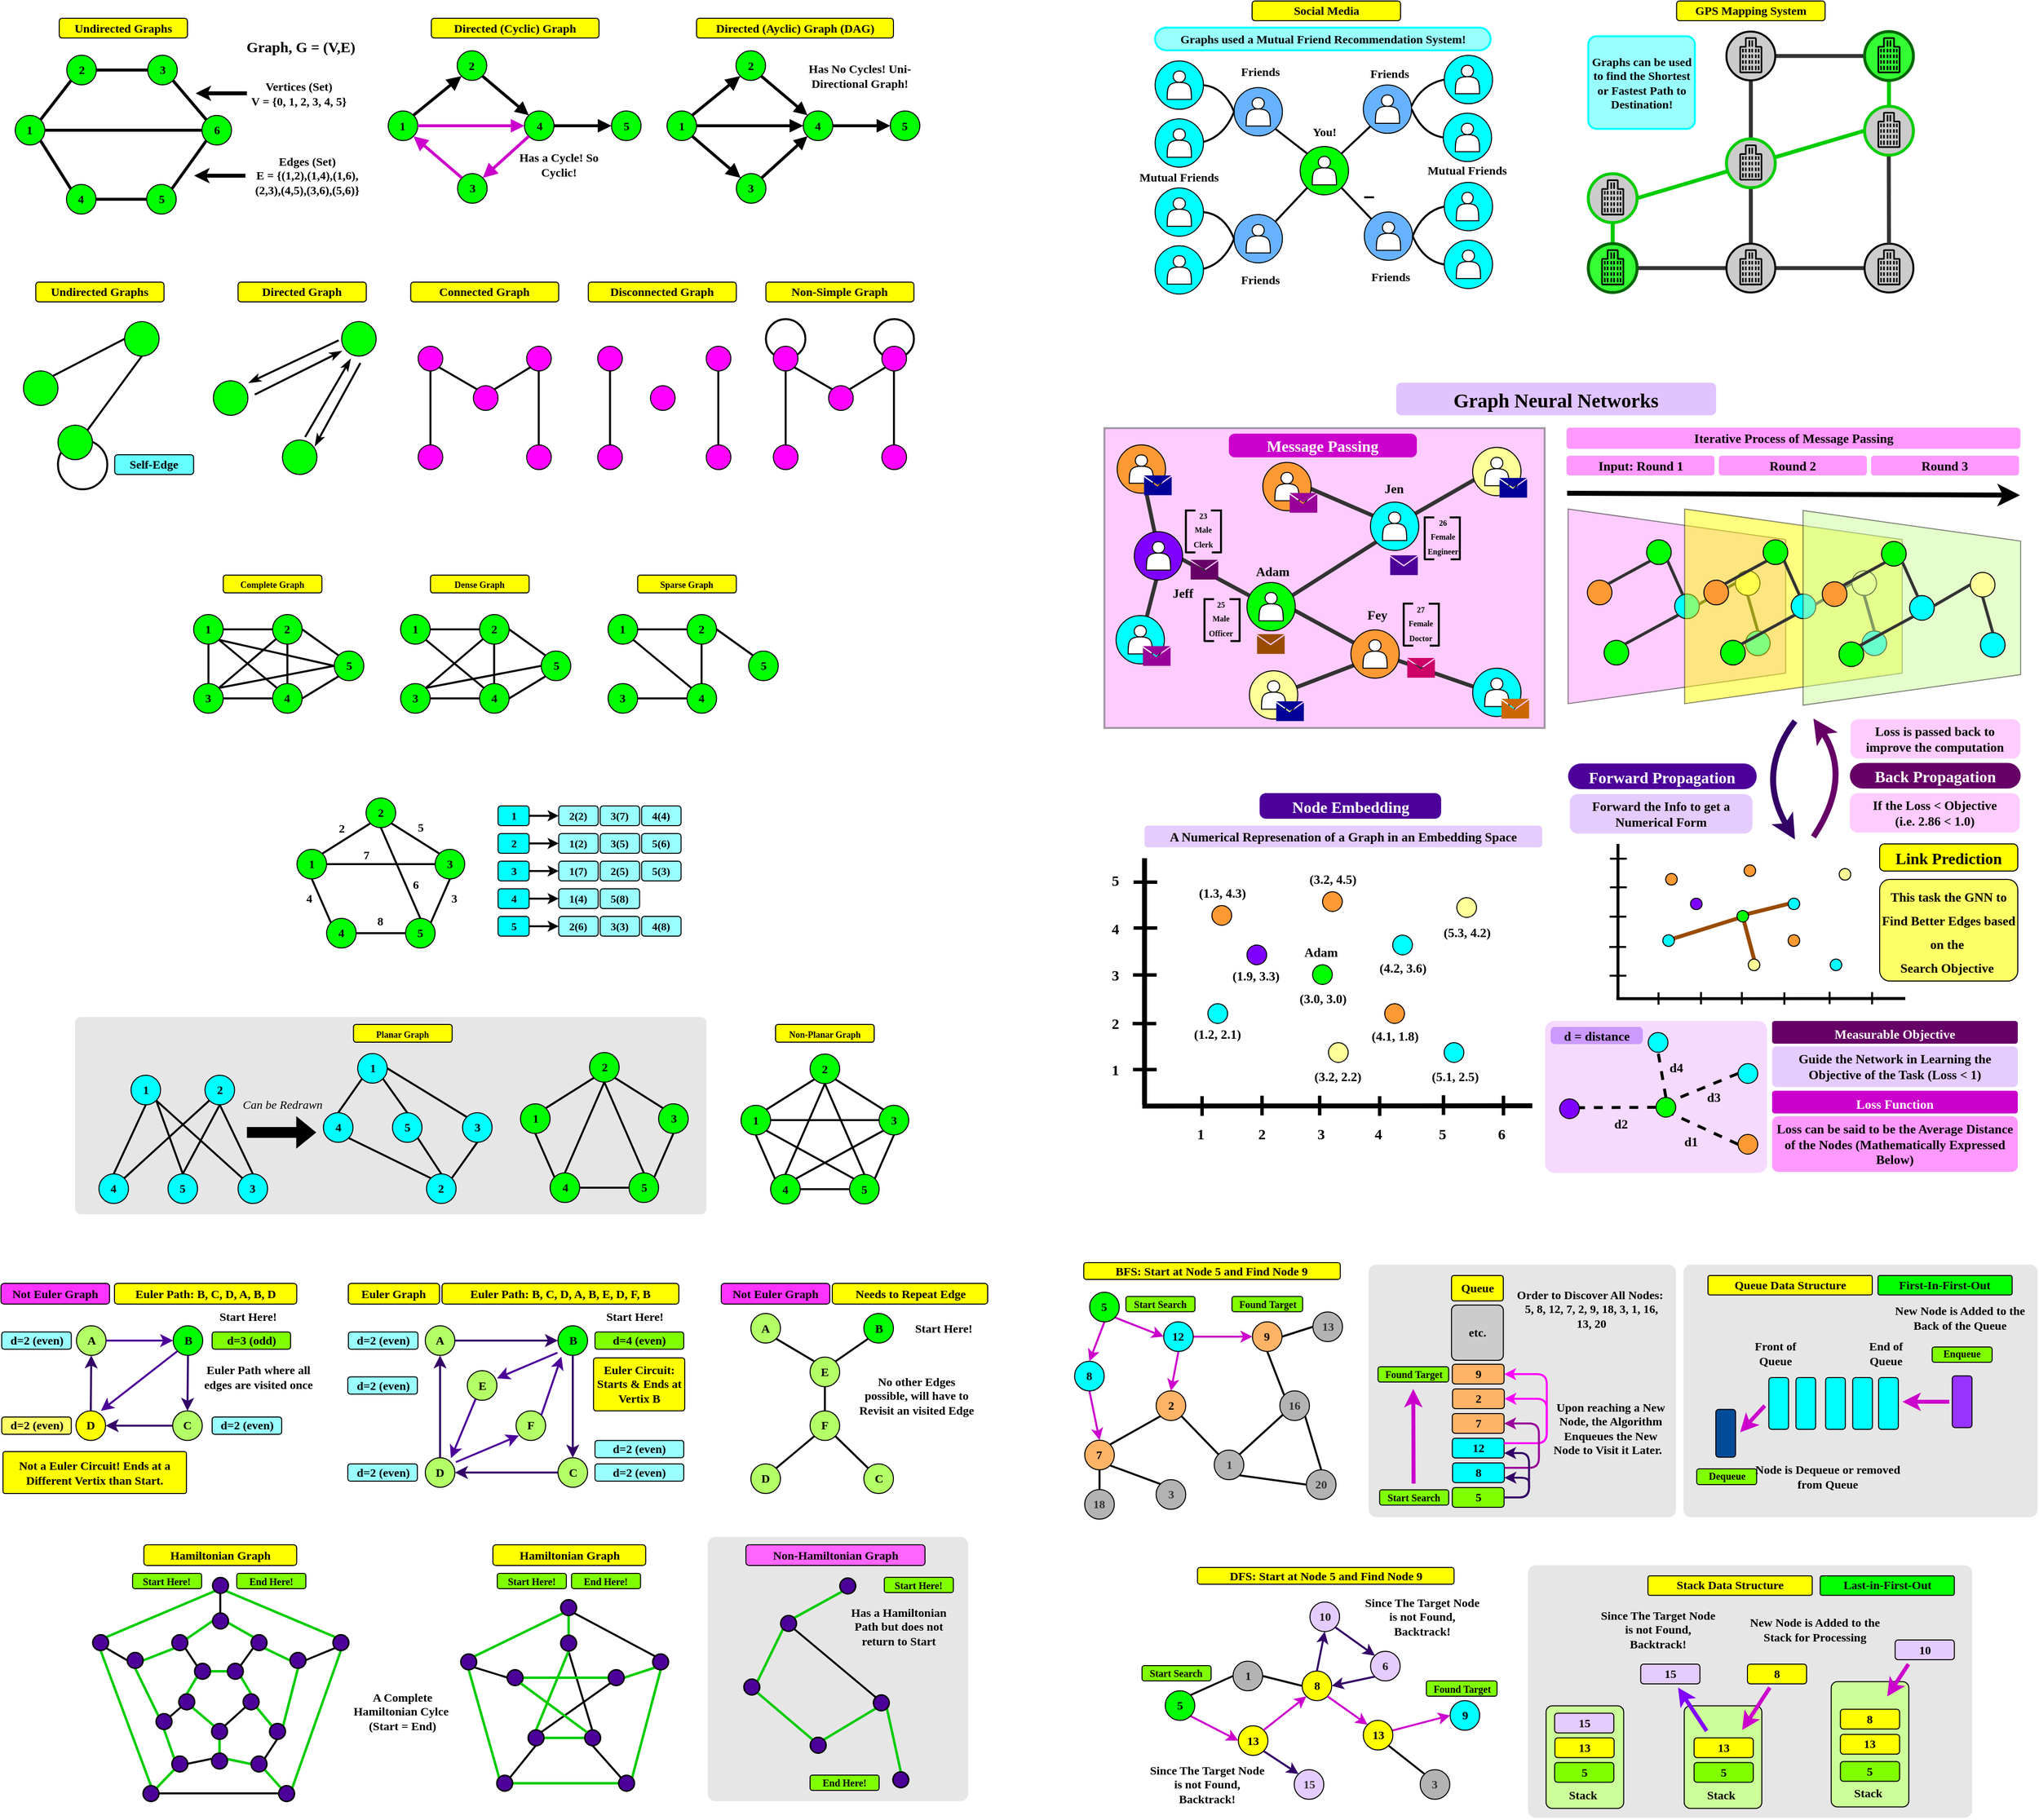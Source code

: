 <mxfile version="25.0.1">
  <diagram name="Page-1" id="3yqpxKQvHaOyZTGhgoW6">
    <mxGraphModel dx="6248" dy="3828" grid="1" gridSize="10" guides="1" tooltips="1" connect="1" arrows="1" fold="1" page="1" pageScale="1" pageWidth="850" pageHeight="1100" math="0" shadow="0">
      <root>
        <mxCell id="0" />
        <mxCell id="1" parent="0" />
        <mxCell id="FqfpO_9Uq4FBg8u8sROW-99" value="" style="rounded=1;whiteSpace=wrap;html=1;fillColor=#E6E6E6;strokeColor=none;fontColor=#000000;arcSize=3;" parent="1" vertex="1">
          <mxGeometry x="1633.67" y="1646.75" width="450" height="256" as="geometry" />
        </mxCell>
        <mxCell id="FqfpO_9Uq4FBg8u8sROW-87" value="" style="rounded=1;whiteSpace=wrap;html=1;fillColor=#CCFF99;strokeColor=#000000;fontColor=#000000;arcSize=8;" parent="1" vertex="1">
          <mxGeometry x="1791.92" y="1789.25" width="78.69" height="104" as="geometry" />
        </mxCell>
        <mxCell id="FqfpO_9Uq4FBg8u8sROW-88" value="&lt;font face=&quot;Comic Sans MS&quot;&gt;&lt;b&gt;5&lt;/b&gt;&lt;/font&gt;" style="rounded=1;whiteSpace=wrap;html=1;fillColor=#80FF00;strokeColor=#000000;fontColor=#000000;" parent="1" vertex="1">
          <mxGeometry x="1801.92" y="1846.75" width="60" height="20" as="geometry" />
        </mxCell>
        <mxCell id="FqfpO_9Uq4FBg8u8sROW-89" value="&lt;font face=&quot;Comic Sans MS&quot;&gt;&lt;b&gt;13&lt;/b&gt;&lt;/font&gt;" style="rounded=1;whiteSpace=wrap;html=1;fillColor=#FFFF00;strokeColor=#000000;fontColor=#000000;" parent="1" vertex="1">
          <mxGeometry x="1801.92" y="1821.75" width="60" height="20" as="geometry" />
        </mxCell>
        <mxCell id="FqfpO_9Uq4FBg8u8sROW-91" value="&lt;font face=&quot;Comic Sans MS&quot;&gt;&lt;b&gt;Stack&lt;/b&gt;&lt;/font&gt;" style="rounded=1;whiteSpace=wrap;html=1;fillColor=none;strokeColor=none;fontColor=#000000;" parent="1" vertex="1">
          <mxGeometry x="1798.11" y="1867.25" width="62.75" height="24.5" as="geometry" />
        </mxCell>
        <mxCell id="FqfpO_9Uq4FBg8u8sROW-85" value="" style="rounded=1;whiteSpace=wrap;html=1;fillColor=#CCFF99;strokeColor=#000000;fontColor=#000000;arcSize=8;" parent="1" vertex="1">
          <mxGeometry x="1651.92" y="1789.25" width="78.69" height="104" as="geometry" />
        </mxCell>
        <mxCell id="kwqL50I-LuAcpxWkbx4z-594" value="&lt;div&gt;&lt;br&gt;&lt;/div&gt;&lt;div&gt;&lt;br&gt;&lt;/div&gt;" style="rounded=1;whiteSpace=wrap;html=1;fillColor=#F5D9FF;strokeColor=none;fontColor=#000000;arcSize=6;" parent="1" vertex="1">
          <mxGeometry x="1651" y="1095" width="225" height="154" as="geometry" />
        </mxCell>
        <mxCell id="kwqL50I-LuAcpxWkbx4z-239" value="" style="rounded=0;whiteSpace=wrap;html=1;fillColor=#FF99FF;gradientColor=none;opacity=50;strokeWidth=2;strokeColor=#4D4D4D;movable=0;resizable=0;rotatable=0;deletable=0;editable=0;locked=1;connectable=0;" parent="1" vertex="1">
          <mxGeometry x="1204.25" y="494" width="446.29" height="304" as="geometry" />
        </mxCell>
        <mxCell id="kwqL50I-LuAcpxWkbx4z-240" value="" style="endArrow=none;html=1;rounded=0;strokeWidth=4;strokeColor=#333333;" parent="1" edge="1">
          <mxGeometry width="50" height="50" relative="1" as="geometry">
            <mxPoint x="1243.54" y="544" as="sourcePoint" />
            <mxPoint x="1256.54" y="606" as="targetPoint" />
          </mxGeometry>
        </mxCell>
        <mxCell id="kwqL50I-LuAcpxWkbx4z-241" value="" style="endArrow=none;html=1;rounded=0;strokeWidth=4;strokeColor=#333333;" parent="1" edge="1">
          <mxGeometry width="50" height="50" relative="1" as="geometry">
            <mxPoint x="1243.34" y="700.5" as="sourcePoint" />
            <mxPoint x="1262.34" y="626.5" as="targetPoint" />
          </mxGeometry>
        </mxCell>
        <mxCell id="kwqL50I-LuAcpxWkbx4z-242" value="" style="endArrow=none;html=1;rounded=0;strokeWidth=4;strokeColor=#333333;" parent="1" edge="1">
          <mxGeometry width="50" height="50" relative="1" as="geometry">
            <mxPoint x="1366.54" y="672" as="sourcePoint" />
            <mxPoint x="1275.54" y="623" as="targetPoint" />
          </mxGeometry>
        </mxCell>
        <mxCell id="kwqL50I-LuAcpxWkbx4z-243" value="" style="endArrow=none;html=1;rounded=0;strokeWidth=4;strokeColor=#333333;" parent="1" edge="1">
          <mxGeometry width="50" height="50" relative="1" as="geometry">
            <mxPoint x="1386.54" y="673" as="sourcePoint" />
            <mxPoint x="1476.25" y="722" as="targetPoint" />
          </mxGeometry>
        </mxCell>
        <mxCell id="kwqL50I-LuAcpxWkbx4z-244" value="" style="endArrow=none;html=1;rounded=0;strokeWidth=4;strokeColor=#333333;" parent="1" edge="1">
          <mxGeometry width="50" height="50" relative="1" as="geometry">
            <mxPoint x="1476.54" y="727" as="sourcePoint" />
            <mxPoint x="1382.54" y="763" as="targetPoint" />
          </mxGeometry>
        </mxCell>
        <mxCell id="kwqL50I-LuAcpxWkbx4z-245" value="" style="endArrow=none;html=1;rounded=0;strokeWidth=4;strokeColor=#333333;" parent="1" edge="1">
          <mxGeometry width="50" height="50" relative="1" as="geometry">
            <mxPoint x="1494.54" y="600" as="sourcePoint" />
            <mxPoint x="1381.54" y="672" as="targetPoint" />
          </mxGeometry>
        </mxCell>
        <mxCell id="kwqL50I-LuAcpxWkbx4z-246" value="" style="endArrow=none;html=1;rounded=0;strokeWidth=4;strokeColor=#333333;" parent="1" edge="1">
          <mxGeometry width="50" height="50" relative="1" as="geometry">
            <mxPoint x="1592.54" y="761" as="sourcePoint" />
            <mxPoint x="1491.54" y="726" as="targetPoint" />
          </mxGeometry>
        </mxCell>
        <mxCell id="kwqL50I-LuAcpxWkbx4z-247" value="" style="endArrow=none;html=1;rounded=0;strokeWidth=4;strokeColor=#333333;" parent="1" edge="1">
          <mxGeometry width="50" height="50" relative="1" as="geometry">
            <mxPoint x="1488.54" y="588" as="sourcePoint" />
            <mxPoint x="1403.25" y="551" as="targetPoint" />
          </mxGeometry>
        </mxCell>
        <mxCell id="kwqL50I-LuAcpxWkbx4z-248" value="" style="endArrow=none;html=1;rounded=0;strokeWidth=4;strokeColor=#333333;" parent="1" edge="1">
          <mxGeometry width="50" height="50" relative="1" as="geometry">
            <mxPoint x="1513.54" y="584" as="sourcePoint" />
            <mxPoint x="1597.25" y="536" as="targetPoint" />
          </mxGeometry>
        </mxCell>
        <mxCell id="kwqL50I-LuAcpxWkbx4z-106" value="" style="endArrow=none;html=1;rounded=0;entryX=0.5;entryY=0;entryDx=0;entryDy=0;exitX=0.5;exitY=1;exitDx=0;exitDy=0;strokeWidth=4;strokeColor=#333333;" parent="1" source="kwqL50I-LuAcpxWkbx4z-98" target="kwqL50I-LuAcpxWkbx4z-82" edge="1">
          <mxGeometry width="50" height="50" relative="1" as="geometry">
            <mxPoint x="1753.71" y="354" as="sourcePoint" />
            <mxPoint x="1984.71" y="354" as="targetPoint" />
          </mxGeometry>
        </mxCell>
        <mxCell id="kwqL50I-LuAcpxWkbx4z-107" value="" style="endArrow=none;html=1;rounded=0;entryX=0.5;entryY=0;entryDx=0;entryDy=0;exitX=0.5;exitY=1;exitDx=0;exitDy=0;strokeWidth=4;strokeColor=#00CC00;" parent="1" source="kwqL50I-LuAcpxWkbx4z-100" target="kwqL50I-LuAcpxWkbx4z-92" edge="1">
          <mxGeometry width="50" height="50" relative="1" as="geometry">
            <mxPoint x="2044.71" y="173.44" as="sourcePoint" />
            <mxPoint x="2044.71" y="351.44" as="targetPoint" />
          </mxGeometry>
        </mxCell>
        <mxCell id="kwqL50I-LuAcpxWkbx4z-108" value="" style="endArrow=none;html=1;rounded=0;entryX=0;entryY=0.5;entryDx=0;entryDy=0;exitX=1;exitY=0.5;exitDx=0;exitDy=0;strokeWidth=4;strokeColor=#333333;" parent="1" source="kwqL50I-LuAcpxWkbx4z-98" target="kwqL50I-LuAcpxWkbx4z-100" edge="1">
          <mxGeometry width="50" height="50" relative="1" as="geometry">
            <mxPoint x="2009.71" y="151" as="sourcePoint" />
            <mxPoint x="2009.71" y="329" as="targetPoint" />
          </mxGeometry>
        </mxCell>
        <mxCell id="kwqL50I-LuAcpxWkbx4z-105" value="" style="endArrow=none;html=1;rounded=0;entryX=0;entryY=0.5;entryDx=0;entryDy=0;exitX=1;exitY=0.5;exitDx=0;exitDy=0;strokeWidth=4;strokeColor=#333333;" parent="1" source="kwqL50I-LuAcpxWkbx4z-80" target="kwqL50I-LuAcpxWkbx4z-90" edge="1">
          <mxGeometry width="50" height="50" relative="1" as="geometry">
            <mxPoint x="1994.71" y="274.75" as="sourcePoint" />
            <mxPoint x="2085.71" y="243.75" as="targetPoint" />
          </mxGeometry>
        </mxCell>
        <mxCell id="KNSWglQPT4Z5NiHn9OF_-246" value="" style="rounded=1;whiteSpace=wrap;html=1;fillColor=#E6E6E6;strokeColor=none;fontColor=#000000;arcSize=3;" parent="1" vertex="1">
          <mxGeometry x="1791.17" y="1342" width="359" height="256" as="geometry" />
        </mxCell>
        <mxCell id="KNSWglQPT4Z5NiHn9OF_-228" value="" style="rounded=1;whiteSpace=wrap;html=1;fillColor=#E6E6E6;strokeColor=none;fontColor=#000000;arcSize=3;" parent="1" vertex="1">
          <mxGeometry x="1472.1" y="1342" width="311.5" height="256" as="geometry" />
        </mxCell>
        <mxCell id="KNSWglQPT4Z5NiHn9OF_-171" value="" style="rounded=1;whiteSpace=wrap;html=1;fillColor=#E6E6E6;strokeColor=none;fontColor=#000000;arcSize=3;" parent="1" vertex="1">
          <mxGeometry x="802.25" y="1618" width="264" height="268" as="geometry" />
        </mxCell>
        <mxCell id="KNSWglQPT4Z5NiHn9OF_-136" value="" style="endArrow=none;html=1;rounded=0;entryX=0.527;entryY=0.154;entryDx=0;entryDy=0;exitX=0.5;exitY=1;exitDx=0;exitDy=0;strokeColor=#000000;strokeWidth=2;entryPerimeter=0;" parent="1" source="KNSWglQPT4Z5NiHn9OF_-99" target="KNSWglQPT4Z5NiHn9OF_-119" edge="1">
          <mxGeometry width="50" height="50" relative="1" as="geometry">
            <mxPoint x="719.04" y="1778.5" as="sourcePoint" />
            <mxPoint x="701.04" y="1825.5" as="targetPoint" />
          </mxGeometry>
        </mxCell>
        <mxCell id="w_8HsDneWyBDN1gnofwD-67" value="" style="rounded=1;whiteSpace=wrap;html=1;fillColor=#E6E6E6;strokeColor=none;fontColor=#000000;arcSize=3;" parent="1" vertex="1">
          <mxGeometry x="161" y="1091" width="640" height="200" as="geometry" />
        </mxCell>
        <mxCell id="9pO9uT2kOoJnUgxudCDx-62" value="" style="ellipse;whiteSpace=wrap;html=1;aspect=fixed;strokeWidth=2;strokeColor=#000000;fillColor=none;" parent="1" vertex="1">
          <mxGeometry x="971.25" y="383.5" width="40" height="40" as="geometry" />
        </mxCell>
        <mxCell id="9pO9uT2kOoJnUgxudCDx-61" value="" style="ellipse;whiteSpace=wrap;html=1;aspect=fixed;strokeWidth=2;strokeColor=#000000;fillColor=none;" parent="1" vertex="1">
          <mxGeometry x="861.25" y="383.5" width="40" height="40" as="geometry" />
        </mxCell>
        <mxCell id="9pO9uT2kOoJnUgxudCDx-10" value="" style="ellipse;whiteSpace=wrap;html=1;aspect=fixed;strokeWidth=2;strokeColor=#000000;fillColor=none;" parent="1" vertex="1">
          <mxGeometry x="143.75" y="506" width="50" height="50" as="geometry" />
        </mxCell>
        <mxCell id="9pO9uT2kOoJnUgxudCDx-1" value="" style="ellipse;whiteSpace=wrap;html=1;aspect=fixed;fillColor=#00FF00;strokeColor=#000000;" parent="1" vertex="1">
          <mxGeometry x="108.75" y="436" width="35" height="35" as="geometry" />
        </mxCell>
        <mxCell id="9pO9uT2kOoJnUgxudCDx-2" value="" style="endArrow=none;html=1;rounded=0;exitX=1;exitY=0;exitDx=0;exitDy=0;entryX=0;entryY=0.5;entryDx=0;entryDy=0;endSize=7;strokeWidth=2;strokeColor=#000000;" parent="1" source="9pO9uT2kOoJnUgxudCDx-1" target="9pO9uT2kOoJnUgxudCDx-4" edge="1">
          <mxGeometry width="50" height="50" relative="1" as="geometry">
            <mxPoint x="151.25" y="516" as="sourcePoint" />
            <mxPoint x="171.25" y="376" as="targetPoint" />
          </mxGeometry>
        </mxCell>
        <mxCell id="9pO9uT2kOoJnUgxudCDx-3" value="" style="ellipse;whiteSpace=wrap;html=1;aspect=fixed;fillColor=#00FF00;strokeColor=#000000;" parent="1" vertex="1">
          <mxGeometry x="143.75" y="491" width="35" height="35" as="geometry" />
        </mxCell>
        <mxCell id="9pO9uT2kOoJnUgxudCDx-5" value="" style="endArrow=none;html=1;rounded=0;exitX=1;exitY=0;exitDx=0;exitDy=0;entryX=0.5;entryY=1;entryDx=0;entryDy=0;endSize=7;strokeWidth=2;strokeColor=#000000;" parent="1" source="9pO9uT2kOoJnUgxudCDx-3" target="9pO9uT2kOoJnUgxudCDx-4" edge="1">
          <mxGeometry width="50" height="50" relative="1" as="geometry">
            <mxPoint x="125.25" y="452" as="sourcePoint" />
            <mxPoint x="221.25" y="406" as="targetPoint" />
          </mxGeometry>
        </mxCell>
        <mxCell id="9pO9uT2kOoJnUgxudCDx-4" value="" style="ellipse;whiteSpace=wrap;html=1;aspect=fixed;fillColor=#00FF00;strokeColor=#000000;" parent="1" vertex="1">
          <mxGeometry x="211.25" y="386" width="35" height="35" as="geometry" />
        </mxCell>
        <mxCell id="9pO9uT2kOoJnUgxudCDx-12" value="&lt;font face=&quot;Comic Sans MS&quot;&gt;&lt;b&gt;Undirected Graphs&lt;/b&gt;&lt;/font&gt;" style="rounded=1;whiteSpace=wrap;html=1;fillColor=#FFFF00;strokeColor=#000000;fontColor=#000000;" parent="1" vertex="1">
          <mxGeometry x="121.25" y="346" width="130" height="20" as="geometry" />
        </mxCell>
        <mxCell id="9pO9uT2kOoJnUgxudCDx-13" value="&lt;font face=&quot;Comic Sans MS&quot;&gt;&lt;b&gt;Self-Edge&lt;/b&gt;&lt;/font&gt;" style="rounded=1;whiteSpace=wrap;html=1;fillColor=#66FFFF;strokeColor=#000000;fontColor=#000000;" parent="1" vertex="1">
          <mxGeometry x="201.25" y="521" width="80" height="20" as="geometry" />
        </mxCell>
        <mxCell id="9pO9uT2kOoJnUgxudCDx-15" value="" style="ellipse;whiteSpace=wrap;html=1;aspect=fixed;fillColor=#00FF00;strokeColor=#000000;" parent="1" vertex="1">
          <mxGeometry x="301.25" y="446" width="35" height="35" as="geometry" />
        </mxCell>
        <mxCell id="9pO9uT2kOoJnUgxudCDx-16" value="" style="endArrow=none;html=1;rounded=0;endSize=7;strokeWidth=2;strokeColor=#000000;startArrow=classicThin;startFill=1;" parent="1" edge="1">
          <mxGeometry width="50" height="50" relative="1" as="geometry">
            <mxPoint x="337.25" y="448" as="sourcePoint" />
            <mxPoint x="428.25" y="405" as="targetPoint" />
          </mxGeometry>
        </mxCell>
        <mxCell id="9pO9uT2kOoJnUgxudCDx-17" value="" style="ellipse;whiteSpace=wrap;html=1;aspect=fixed;fillColor=#00FF00;strokeColor=#000000;" parent="1" vertex="1">
          <mxGeometry x="371.25" y="506" width="35" height="35" as="geometry" />
        </mxCell>
        <mxCell id="9pO9uT2kOoJnUgxudCDx-18" value="" style="endArrow=none;html=1;rounded=0;entryX=0.5;entryY=1;entryDx=0;entryDy=0;endSize=7;strokeWidth=2;strokeColor=#000000;startArrow=classicThin;startFill=1;" parent="1" edge="1">
          <mxGeometry width="50" height="50" relative="1" as="geometry">
            <mxPoint x="404.25" y="512" as="sourcePoint" />
            <mxPoint x="450.25" y="428" as="targetPoint" />
          </mxGeometry>
        </mxCell>
        <mxCell id="9pO9uT2kOoJnUgxudCDx-19" value="" style="ellipse;whiteSpace=wrap;html=1;aspect=fixed;fillColor=#00FF00;strokeColor=#000000;" parent="1" vertex="1">
          <mxGeometry x="431.25" y="386" width="35" height="35" as="geometry" />
        </mxCell>
        <mxCell id="9pO9uT2kOoJnUgxudCDx-20" value="&lt;font face=&quot;Comic Sans MS&quot;&gt;&lt;b&gt;Directed Graph&lt;/b&gt;&lt;/font&gt;" style="rounded=1;whiteSpace=wrap;html=1;fillColor=#FFFF00;strokeColor=#000000;fontColor=#000000;" parent="1" vertex="1">
          <mxGeometry x="326.25" y="346" width="130" height="20" as="geometry" />
        </mxCell>
        <mxCell id="9pO9uT2kOoJnUgxudCDx-22" value="" style="endArrow=none;html=1;rounded=0;endSize=7;strokeWidth=2;strokeColor=#000000;startArrow=classicThin;startFill=1;" parent="1" edge="1">
          <mxGeometry width="50" height="50" relative="1" as="geometry">
            <mxPoint x="431.25" y="416" as="sourcePoint" />
            <mxPoint x="343.25" y="460" as="targetPoint" />
          </mxGeometry>
        </mxCell>
        <mxCell id="9pO9uT2kOoJnUgxudCDx-23" value="" style="endArrow=none;html=1;rounded=0;endSize=7;strokeWidth=2;strokeColor=#000000;startArrow=classicThin;startFill=1;" parent="1" edge="1">
          <mxGeometry width="50" height="50" relative="1" as="geometry">
            <mxPoint x="440.25" y="424" as="sourcePoint" />
            <mxPoint x="394.25" y="503" as="targetPoint" />
          </mxGeometry>
        </mxCell>
        <mxCell id="9pO9uT2kOoJnUgxudCDx-24" value="" style="ellipse;whiteSpace=wrap;html=1;aspect=fixed;fillColor=#FF00FF;strokeColor=#000000;" parent="1" vertex="1">
          <mxGeometry x="690.75" y="511" width="25" height="25" as="geometry" />
        </mxCell>
        <mxCell id="9pO9uT2kOoJnUgxudCDx-29" value="&lt;font face=&quot;Comic Sans MS&quot;&gt;&lt;b&gt;Connected Graph&lt;/b&gt;&lt;/font&gt;" style="rounded=1;whiteSpace=wrap;html=1;fillColor=#FFFF00;strokeColor=#000000;fontColor=#000000;" parent="1" vertex="1">
          <mxGeometry x="501.25" y="346" width="150" height="20" as="geometry" />
        </mxCell>
        <mxCell id="9pO9uT2kOoJnUgxudCDx-32" value="" style="ellipse;whiteSpace=wrap;html=1;aspect=fixed;fillColor=#FF00FF;strokeColor=#000000;" parent="1" vertex="1">
          <mxGeometry x="690.75" y="411" width="25" height="25" as="geometry" />
        </mxCell>
        <mxCell id="9pO9uT2kOoJnUgxudCDx-33" value="" style="ellipse;whiteSpace=wrap;html=1;aspect=fixed;fillColor=#FF00FF;strokeColor=#000000;" parent="1" vertex="1">
          <mxGeometry x="800.75" y="411" width="25" height="25" as="geometry" />
        </mxCell>
        <mxCell id="9pO9uT2kOoJnUgxudCDx-34" value="" style="ellipse;whiteSpace=wrap;html=1;aspect=fixed;fillColor=#FF00FF;strokeColor=#000000;" parent="1" vertex="1">
          <mxGeometry x="800.75" y="511" width="25" height="25" as="geometry" />
        </mxCell>
        <mxCell id="9pO9uT2kOoJnUgxudCDx-35" value="&lt;font face=&quot;Comic Sans MS&quot;&gt;&lt;b&gt;Disconnected Graph&lt;/b&gt;&lt;/font&gt;" style="rounded=1;whiteSpace=wrap;html=1;fillColor=#FFFF00;strokeColor=#000000;fontColor=#000000;" parent="1" vertex="1">
          <mxGeometry x="681.25" y="346" width="150" height="20" as="geometry" />
        </mxCell>
        <mxCell id="9pO9uT2kOoJnUgxudCDx-38" value="" style="ellipse;whiteSpace=wrap;html=1;aspect=fixed;fillColor=#FF00FF;strokeColor=#000000;" parent="1" vertex="1">
          <mxGeometry x="744.25" y="451" width="25" height="25" as="geometry" />
        </mxCell>
        <mxCell id="9pO9uT2kOoJnUgxudCDx-39" value="" style="endArrow=none;html=1;rounded=0;exitX=0.5;exitY=0;exitDx=0;exitDy=0;entryX=0.5;entryY=1;entryDx=0;entryDy=0;endSize=7;strokeWidth=2;strokeColor=#000000;" parent="1" source="9pO9uT2kOoJnUgxudCDx-24" target="9pO9uT2kOoJnUgxudCDx-32" edge="1">
          <mxGeometry width="50" height="50" relative="1" as="geometry">
            <mxPoint x="334.75" y="512" as="sourcePoint" />
            <mxPoint x="380.75" y="426" as="targetPoint" />
          </mxGeometry>
        </mxCell>
        <mxCell id="9pO9uT2kOoJnUgxudCDx-40" value="" style="endArrow=none;html=1;rounded=0;exitX=0.5;exitY=0;exitDx=0;exitDy=0;entryX=0.5;entryY=1;entryDx=0;entryDy=0;endSize=7;strokeWidth=2;strokeColor=#000000;" parent="1" edge="1">
          <mxGeometry width="50" height="50" relative="1" as="geometry">
            <mxPoint x="813.01" y="511" as="sourcePoint" />
            <mxPoint x="813.01" y="436" as="targetPoint" />
          </mxGeometry>
        </mxCell>
        <mxCell id="9pO9uT2kOoJnUgxudCDx-42" value="" style="ellipse;whiteSpace=wrap;html=1;aspect=fixed;fillColor=#FF00FF;strokeColor=#000000;" parent="1" vertex="1">
          <mxGeometry x="508.75" y="511" width="25" height="25" as="geometry" />
        </mxCell>
        <mxCell id="9pO9uT2kOoJnUgxudCDx-43" value="" style="ellipse;whiteSpace=wrap;html=1;aspect=fixed;fillColor=#FF00FF;strokeColor=#000000;" parent="1" vertex="1">
          <mxGeometry x="508.75" y="411" width="25" height="25" as="geometry" />
        </mxCell>
        <mxCell id="9pO9uT2kOoJnUgxudCDx-44" value="" style="ellipse;whiteSpace=wrap;html=1;aspect=fixed;fillColor=#FF00FF;strokeColor=#000000;" parent="1" vertex="1">
          <mxGeometry x="618.75" y="411" width="25" height="25" as="geometry" />
        </mxCell>
        <mxCell id="9pO9uT2kOoJnUgxudCDx-45" value="" style="ellipse;whiteSpace=wrap;html=1;aspect=fixed;fillColor=#FF00FF;strokeColor=#000000;" parent="1" vertex="1">
          <mxGeometry x="618.75" y="511" width="25" height="25" as="geometry" />
        </mxCell>
        <mxCell id="9pO9uT2kOoJnUgxudCDx-46" value="" style="ellipse;whiteSpace=wrap;html=1;aspect=fixed;fillColor=#FF00FF;strokeColor=#000000;" parent="1" vertex="1">
          <mxGeometry x="564.75" y="451" width="25" height="25" as="geometry" />
        </mxCell>
        <mxCell id="9pO9uT2kOoJnUgxudCDx-47" value="" style="endArrow=none;html=1;rounded=0;exitX=0.5;exitY=0;exitDx=0;exitDy=0;entryX=0.5;entryY=1;entryDx=0;entryDy=0;endSize=7;strokeWidth=2;strokeColor=#000000;" parent="1" source="9pO9uT2kOoJnUgxudCDx-42" target="9pO9uT2kOoJnUgxudCDx-43" edge="1">
          <mxGeometry width="50" height="50" relative="1" as="geometry">
            <mxPoint x="152.75" y="512" as="sourcePoint" />
            <mxPoint x="198.75" y="426" as="targetPoint" />
          </mxGeometry>
        </mxCell>
        <mxCell id="9pO9uT2kOoJnUgxudCDx-48" value="" style="endArrow=none;html=1;rounded=0;exitX=0.5;exitY=0;exitDx=0;exitDy=0;entryX=0.5;entryY=1;entryDx=0;entryDy=0;endSize=7;strokeWidth=2;strokeColor=#000000;" parent="1" edge="1">
          <mxGeometry width="50" height="50" relative="1" as="geometry">
            <mxPoint x="631.01" y="511" as="sourcePoint" />
            <mxPoint x="631.01" y="436" as="targetPoint" />
          </mxGeometry>
        </mxCell>
        <mxCell id="9pO9uT2kOoJnUgxudCDx-49" value="" style="endArrow=none;html=1;rounded=0;exitX=0;exitY=0;exitDx=0;exitDy=0;entryX=1;entryY=1;entryDx=0;entryDy=0;endSize=7;strokeWidth=2;strokeColor=#000000;" parent="1" source="9pO9uT2kOoJnUgxudCDx-46" target="9pO9uT2kOoJnUgxudCDx-43" edge="1">
          <mxGeometry width="50" height="50" relative="1" as="geometry">
            <mxPoint x="531.25" y="521" as="sourcePoint" />
            <mxPoint x="531.25" y="446" as="targetPoint" />
          </mxGeometry>
        </mxCell>
        <mxCell id="9pO9uT2kOoJnUgxudCDx-50" value="" style="endArrow=none;html=1;rounded=0;exitX=1;exitY=0;exitDx=0;exitDy=0;entryX=0;entryY=1;entryDx=0;entryDy=0;endSize=7;strokeWidth=2;strokeColor=#000000;" parent="1" source="9pO9uT2kOoJnUgxudCDx-46" target="9pO9uT2kOoJnUgxudCDx-44" edge="1">
          <mxGeometry width="50" height="50" relative="1" as="geometry">
            <mxPoint x="575.25" y="465" as="sourcePoint" />
            <mxPoint x="540.25" y="439" as="targetPoint" />
          </mxGeometry>
        </mxCell>
        <mxCell id="9pO9uT2kOoJnUgxudCDx-51" value="&lt;font face=&quot;Comic Sans MS&quot;&gt;&lt;b&gt;Non-Simple Graph&lt;/b&gt;&lt;/font&gt;" style="rounded=1;whiteSpace=wrap;html=1;fillColor=#FFFF00;strokeColor=#000000;fontColor=#000000;" parent="1" vertex="1">
          <mxGeometry x="861.25" y="346" width="150" height="20" as="geometry" />
        </mxCell>
        <mxCell id="9pO9uT2kOoJnUgxudCDx-52" value="" style="ellipse;whiteSpace=wrap;html=1;aspect=fixed;fillColor=#FF00FF;strokeColor=#000000;" parent="1" vertex="1">
          <mxGeometry x="868.75" y="511" width="25" height="25" as="geometry" />
        </mxCell>
        <mxCell id="9pO9uT2kOoJnUgxudCDx-53" value="" style="ellipse;whiteSpace=wrap;html=1;aspect=fixed;fillColor=#FF00FF;strokeColor=#000000;" parent="1" vertex="1">
          <mxGeometry x="868.75" y="411" width="25" height="25" as="geometry" />
        </mxCell>
        <mxCell id="9pO9uT2kOoJnUgxudCDx-54" value="" style="ellipse;whiteSpace=wrap;html=1;aspect=fixed;fillColor=#FF00FF;strokeColor=#000000;" parent="1" vertex="1">
          <mxGeometry x="978.75" y="411" width="25" height="25" as="geometry" />
        </mxCell>
        <mxCell id="9pO9uT2kOoJnUgxudCDx-55" value="" style="ellipse;whiteSpace=wrap;html=1;aspect=fixed;fillColor=#FF00FF;strokeColor=#000000;" parent="1" vertex="1">
          <mxGeometry x="978.75" y="511" width="25" height="25" as="geometry" />
        </mxCell>
        <mxCell id="9pO9uT2kOoJnUgxudCDx-56" value="" style="ellipse;whiteSpace=wrap;html=1;aspect=fixed;fillColor=#FF00FF;strokeColor=#000000;" parent="1" vertex="1">
          <mxGeometry x="924.75" y="451" width="25" height="25" as="geometry" />
        </mxCell>
        <mxCell id="9pO9uT2kOoJnUgxudCDx-57" value="" style="endArrow=none;html=1;rounded=0;exitX=0.5;exitY=0;exitDx=0;exitDy=0;entryX=0.5;entryY=1;entryDx=0;entryDy=0;endSize=7;strokeWidth=2;strokeColor=#000000;" parent="1" source="9pO9uT2kOoJnUgxudCDx-52" target="9pO9uT2kOoJnUgxudCDx-53" edge="1">
          <mxGeometry width="50" height="50" relative="1" as="geometry">
            <mxPoint x="512.75" y="512" as="sourcePoint" />
            <mxPoint x="558.75" y="426" as="targetPoint" />
          </mxGeometry>
        </mxCell>
        <mxCell id="9pO9uT2kOoJnUgxudCDx-58" value="" style="endArrow=none;html=1;rounded=0;exitX=0.5;exitY=0;exitDx=0;exitDy=0;entryX=0.5;entryY=1;entryDx=0;entryDy=0;endSize=7;strokeWidth=2;strokeColor=#000000;" parent="1" edge="1">
          <mxGeometry width="50" height="50" relative="1" as="geometry">
            <mxPoint x="991.01" y="511" as="sourcePoint" />
            <mxPoint x="991.01" y="436" as="targetPoint" />
          </mxGeometry>
        </mxCell>
        <mxCell id="9pO9uT2kOoJnUgxudCDx-59" value="" style="endArrow=none;html=1;rounded=0;exitX=0;exitY=0;exitDx=0;exitDy=0;entryX=1;entryY=1;entryDx=0;entryDy=0;endSize=7;strokeWidth=2;strokeColor=#000000;" parent="1" source="9pO9uT2kOoJnUgxudCDx-56" target="9pO9uT2kOoJnUgxudCDx-53" edge="1">
          <mxGeometry width="50" height="50" relative="1" as="geometry">
            <mxPoint x="891.25" y="521" as="sourcePoint" />
            <mxPoint x="891.25" y="446" as="targetPoint" />
          </mxGeometry>
        </mxCell>
        <mxCell id="9pO9uT2kOoJnUgxudCDx-60" value="" style="endArrow=none;html=1;rounded=0;exitX=1;exitY=0;exitDx=0;exitDy=0;entryX=0;entryY=1;entryDx=0;entryDy=0;endSize=7;strokeWidth=2;strokeColor=#000000;" parent="1" source="9pO9uT2kOoJnUgxudCDx-56" target="9pO9uT2kOoJnUgxudCDx-54" edge="1">
          <mxGeometry width="50" height="50" relative="1" as="geometry">
            <mxPoint x="935.25" y="465" as="sourcePoint" />
            <mxPoint x="900.25" y="439" as="targetPoint" />
          </mxGeometry>
        </mxCell>
        <mxCell id="vU05gBOwP9u5JrT5ZFWY-7" value="&lt;font style=&quot;font-size: 9px;&quot; face=&quot;Comic Sans MS&quot;&gt;&lt;b style=&quot;&quot;&gt;Complete Graph&lt;/b&gt;&lt;/font&gt;" style="rounded=1;whiteSpace=wrap;html=1;fillColor=#FFFF00;strokeColor=#000000;fontColor=#000000;" parent="1" vertex="1">
          <mxGeometry x="311.25" y="643" width="100" height="18" as="geometry" />
        </mxCell>
        <mxCell id="vU05gBOwP9u5JrT5ZFWY-9" value="&lt;b style=&quot;color: rgb(0, 0, 0); font-family: &amp;quot;Comic Sans MS&amp;quot;;&quot;&gt;1&lt;/b&gt;" style="ellipse;whiteSpace=wrap;html=1;aspect=fixed;fillColor=#00FF00;strokeColor=#000000;" parent="1" vertex="1">
          <mxGeometry x="281.25" y="683" width="30" height="30" as="geometry" />
        </mxCell>
        <mxCell id="vU05gBOwP9u5JrT5ZFWY-10" value="" style="endArrow=none;html=1;rounded=0;endSize=7;strokeWidth=2;strokeColor=#000000;startArrow=none;startFill=0;entryX=1;entryY=0.5;entryDx=0;entryDy=0;exitX=0;exitY=0.5;exitDx=0;exitDy=0;" parent="1" source="vU05gBOwP9u5JrT5ZFWY-13" target="vU05gBOwP9u5JrT5ZFWY-9" edge="1">
          <mxGeometry width="50" height="50" relative="1" as="geometry">
            <mxPoint x="529.75" y="735" as="sourcePoint" />
            <mxPoint x="620.75" y="692" as="targetPoint" />
          </mxGeometry>
        </mxCell>
        <mxCell id="vU05gBOwP9u5JrT5ZFWY-13" value="&lt;font face=&quot;Comic Sans MS&quot; color=&quot;#000000&quot;&gt;&lt;b&gt;2&lt;/b&gt;&lt;/font&gt;" style="ellipse;whiteSpace=wrap;html=1;aspect=fixed;fillColor=#00FF00;strokeColor=#000000;" parent="1" vertex="1">
          <mxGeometry x="361.25" y="683" width="30" height="30" as="geometry" />
        </mxCell>
        <mxCell id="vU05gBOwP9u5JrT5ZFWY-17" value="&lt;b style=&quot;color: rgb(0, 0, 0); font-family: &amp;quot;Comic Sans MS&amp;quot;;&quot;&gt;3&lt;/b&gt;" style="ellipse;whiteSpace=wrap;html=1;aspect=fixed;fillColor=#00FF00;strokeColor=#000000;" parent="1" vertex="1">
          <mxGeometry x="281.25" y="753" width="30" height="30" as="geometry" />
        </mxCell>
        <mxCell id="vU05gBOwP9u5JrT5ZFWY-18" value="" style="endArrow=none;html=1;rounded=0;endSize=7;strokeWidth=2;strokeColor=#000000;startArrow=none;startFill=0;entryX=1;entryY=0.5;entryDx=0;entryDy=0;exitX=0;exitY=0.5;exitDx=0;exitDy=0;" parent="1" source="vU05gBOwP9u5JrT5ZFWY-19" target="vU05gBOwP9u5JrT5ZFWY-17" edge="1">
          <mxGeometry width="50" height="50" relative="1" as="geometry">
            <mxPoint x="529.75" y="805" as="sourcePoint" />
            <mxPoint x="620.75" y="762" as="targetPoint" />
          </mxGeometry>
        </mxCell>
        <mxCell id="vU05gBOwP9u5JrT5ZFWY-19" value="&lt;font face=&quot;Comic Sans MS&quot; color=&quot;#000000&quot;&gt;&lt;b&gt;4&lt;/b&gt;&lt;/font&gt;" style="ellipse;whiteSpace=wrap;html=1;aspect=fixed;fillColor=#00FF00;strokeColor=#000000;" parent="1" vertex="1">
          <mxGeometry x="361.25" y="753" width="30" height="30" as="geometry" />
        </mxCell>
        <mxCell id="vU05gBOwP9u5JrT5ZFWY-20" value="" style="endArrow=none;html=1;rounded=0;endSize=7;strokeWidth=2;strokeColor=#000000;startArrow=none;startFill=0;entryX=0.5;entryY=1;entryDx=0;entryDy=0;exitX=0.5;exitY=0;exitDx=0;exitDy=0;" parent="1" source="vU05gBOwP9u5JrT5ZFWY-17" target="vU05gBOwP9u5JrT5ZFWY-9" edge="1">
          <mxGeometry width="50" height="50" relative="1" as="geometry">
            <mxPoint x="406.25" y="778" as="sourcePoint" />
            <mxPoint x="321.25" y="778" as="targetPoint" />
          </mxGeometry>
        </mxCell>
        <mxCell id="vU05gBOwP9u5JrT5ZFWY-21" value="" style="endArrow=none;html=1;rounded=0;endSize=7;strokeWidth=2;strokeColor=#000000;startArrow=none;startFill=0;entryX=1;entryY=1;entryDx=0;entryDy=0;exitX=0;exitY=0;exitDx=0;exitDy=0;" parent="1" source="vU05gBOwP9u5JrT5ZFWY-19" target="vU05gBOwP9u5JrT5ZFWY-9" edge="1">
          <mxGeometry width="50" height="50" relative="1" as="geometry">
            <mxPoint x="306.25" y="763" as="sourcePoint" />
            <mxPoint x="306.25" y="723" as="targetPoint" />
          </mxGeometry>
        </mxCell>
        <mxCell id="vU05gBOwP9u5JrT5ZFWY-22" value="" style="endArrow=none;html=1;rounded=0;endSize=7;strokeWidth=2;strokeColor=#000000;startArrow=none;startFill=0;entryX=1;entryY=0;entryDx=0;entryDy=0;" parent="1" source="vU05gBOwP9u5JrT5ZFWY-13" target="vU05gBOwP9u5JrT5ZFWY-17" edge="1">
          <mxGeometry width="50" height="50" relative="1" as="geometry">
            <mxPoint x="370.25" y="773" as="sourcePoint" />
            <mxPoint x="317.25" y="719" as="targetPoint" />
          </mxGeometry>
        </mxCell>
        <mxCell id="vU05gBOwP9u5JrT5ZFWY-23" value="&lt;font face=&quot;Comic Sans MS&quot; color=&quot;#000000&quot;&gt;&lt;b&gt;5&lt;/b&gt;&lt;/font&gt;" style="ellipse;whiteSpace=wrap;html=1;aspect=fixed;fillColor=#00FF00;strokeColor=#000000;" parent="1" vertex="1">
          <mxGeometry x="423.75" y="720" width="30" height="30" as="geometry" />
        </mxCell>
        <mxCell id="vU05gBOwP9u5JrT5ZFWY-25" value="" style="endArrow=none;html=1;rounded=0;endSize=7;strokeWidth=2;strokeColor=#000000;startArrow=none;startFill=0;entryX=0;entryY=0;entryDx=0;entryDy=0;exitX=1;exitY=0.5;exitDx=0;exitDy=0;" parent="1" source="vU05gBOwP9u5JrT5ZFWY-13" target="vU05gBOwP9u5JrT5ZFWY-23" edge="1">
          <mxGeometry width="50" height="50" relative="1" as="geometry">
            <mxPoint x="375.25" y="718" as="sourcePoint" />
            <mxPoint x="317.25" y="767" as="targetPoint" />
          </mxGeometry>
        </mxCell>
        <mxCell id="vU05gBOwP9u5JrT5ZFWY-27" value="" style="endArrow=none;html=1;rounded=0;endSize=7;strokeWidth=2;strokeColor=#000000;startArrow=none;startFill=0;entryX=0;entryY=1;entryDx=0;entryDy=0;exitX=1;exitY=0.5;exitDx=0;exitDy=0;" parent="1" source="vU05gBOwP9u5JrT5ZFWY-19" target="vU05gBOwP9u5JrT5ZFWY-23" edge="1">
          <mxGeometry width="50" height="50" relative="1" as="geometry">
            <mxPoint x="397.25" y="719" as="sourcePoint" />
            <mxPoint x="438.25" y="734" as="targetPoint" />
          </mxGeometry>
        </mxCell>
        <mxCell id="vU05gBOwP9u5JrT5ZFWY-28" value="" style="endArrow=none;html=1;rounded=0;endSize=7;strokeWidth=2;strokeColor=#000000;startArrow=none;startFill=0;entryX=0;entryY=0.5;entryDx=0;entryDy=0;exitX=1;exitY=1;exitDx=0;exitDy=0;" parent="1" source="vU05gBOwP9u5JrT5ZFWY-9" target="vU05gBOwP9u5JrT5ZFWY-23" edge="1">
          <mxGeometry width="50" height="50" relative="1" as="geometry">
            <mxPoint x="401.25" y="708" as="sourcePoint" />
            <mxPoint x="438.25" y="734" as="targetPoint" />
          </mxGeometry>
        </mxCell>
        <mxCell id="vU05gBOwP9u5JrT5ZFWY-29" value="" style="endArrow=none;html=1;rounded=0;endSize=7;strokeWidth=2;strokeColor=#000000;startArrow=none;startFill=0;entryX=0;entryY=0.5;entryDx=0;entryDy=0;exitX=1;exitY=0;exitDx=0;exitDy=0;" parent="1" source="vU05gBOwP9u5JrT5ZFWY-17" target="vU05gBOwP9u5JrT5ZFWY-23" edge="1">
          <mxGeometry width="50" height="50" relative="1" as="geometry">
            <mxPoint x="317.25" y="719" as="sourcePoint" />
            <mxPoint x="434.25" y="745" as="targetPoint" />
          </mxGeometry>
        </mxCell>
        <mxCell id="vU05gBOwP9u5JrT5ZFWY-30" value="&lt;font style=&quot;font-size: 9px;&quot; face=&quot;Comic Sans MS&quot;&gt;&lt;b style=&quot;&quot;&gt;Dense Graph&lt;/b&gt;&lt;/font&gt;" style="rounded=1;whiteSpace=wrap;html=1;fillColor=#FFFF00;strokeColor=#000000;fontColor=#000000;" parent="1" vertex="1">
          <mxGeometry x="521.25" y="643" width="100" height="18" as="geometry" />
        </mxCell>
        <mxCell id="vU05gBOwP9u5JrT5ZFWY-31" value="&lt;b style=&quot;color: rgb(0, 0, 0); font-family: &amp;quot;Comic Sans MS&amp;quot;;&quot;&gt;1&lt;/b&gt;" style="ellipse;whiteSpace=wrap;html=1;aspect=fixed;fillColor=#00FF00;strokeColor=#000000;" parent="1" vertex="1">
          <mxGeometry x="491" y="683" width="30" height="30" as="geometry" />
        </mxCell>
        <mxCell id="vU05gBOwP9u5JrT5ZFWY-32" value="" style="endArrow=none;html=1;rounded=0;endSize=7;strokeWidth=2;strokeColor=#000000;startArrow=none;startFill=0;entryX=1;entryY=0.5;entryDx=0;entryDy=0;exitX=0;exitY=0.5;exitDx=0;exitDy=0;" parent="1" source="vU05gBOwP9u5JrT5ZFWY-33" target="vU05gBOwP9u5JrT5ZFWY-31" edge="1">
          <mxGeometry width="50" height="50" relative="1" as="geometry">
            <mxPoint x="739.5" y="735" as="sourcePoint" />
            <mxPoint x="830.5" y="692" as="targetPoint" />
          </mxGeometry>
        </mxCell>
        <mxCell id="vU05gBOwP9u5JrT5ZFWY-33" value="&lt;font face=&quot;Comic Sans MS&quot; color=&quot;#000000&quot;&gt;&lt;b&gt;2&lt;/b&gt;&lt;/font&gt;" style="ellipse;whiteSpace=wrap;html=1;aspect=fixed;fillColor=#00FF00;strokeColor=#000000;" parent="1" vertex="1">
          <mxGeometry x="571" y="683" width="30" height="30" as="geometry" />
        </mxCell>
        <mxCell id="vU05gBOwP9u5JrT5ZFWY-34" value="&lt;b style=&quot;color: rgb(0, 0, 0); font-family: &amp;quot;Comic Sans MS&amp;quot;;&quot;&gt;3&lt;/b&gt;" style="ellipse;whiteSpace=wrap;html=1;aspect=fixed;fillColor=#00FF00;strokeColor=#000000;" parent="1" vertex="1">
          <mxGeometry x="491" y="753" width="30" height="30" as="geometry" />
        </mxCell>
        <mxCell id="vU05gBOwP9u5JrT5ZFWY-35" value="" style="endArrow=none;html=1;rounded=0;endSize=7;strokeWidth=2;strokeColor=#000000;startArrow=none;startFill=0;entryX=1;entryY=0.5;entryDx=0;entryDy=0;exitX=0;exitY=0.5;exitDx=0;exitDy=0;" parent="1" source="vU05gBOwP9u5JrT5ZFWY-36" target="vU05gBOwP9u5JrT5ZFWY-34" edge="1">
          <mxGeometry width="50" height="50" relative="1" as="geometry">
            <mxPoint x="739.5" y="805" as="sourcePoint" />
            <mxPoint x="830.5" y="762" as="targetPoint" />
          </mxGeometry>
        </mxCell>
        <mxCell id="vU05gBOwP9u5JrT5ZFWY-36" value="&lt;font face=&quot;Comic Sans MS&quot; color=&quot;#000000&quot;&gt;&lt;b&gt;4&lt;/b&gt;&lt;/font&gt;" style="ellipse;whiteSpace=wrap;html=1;aspect=fixed;fillColor=#00FF00;strokeColor=#000000;" parent="1" vertex="1">
          <mxGeometry x="571" y="753" width="30" height="30" as="geometry" />
        </mxCell>
        <mxCell id="vU05gBOwP9u5JrT5ZFWY-38" value="" style="endArrow=none;html=1;rounded=0;endSize=7;strokeWidth=2;strokeColor=#000000;startArrow=none;startFill=0;entryX=1;entryY=1;entryDx=0;entryDy=0;exitX=0;exitY=0;exitDx=0;exitDy=0;" parent="1" source="vU05gBOwP9u5JrT5ZFWY-36" target="vU05gBOwP9u5JrT5ZFWY-31" edge="1">
          <mxGeometry width="50" height="50" relative="1" as="geometry">
            <mxPoint x="516" y="763" as="sourcePoint" />
            <mxPoint x="516" y="723" as="targetPoint" />
          </mxGeometry>
        </mxCell>
        <mxCell id="vU05gBOwP9u5JrT5ZFWY-39" value="" style="endArrow=none;html=1;rounded=0;endSize=7;strokeWidth=2;strokeColor=#000000;startArrow=none;startFill=0;entryX=1;entryY=0;entryDx=0;entryDy=0;" parent="1" source="vU05gBOwP9u5JrT5ZFWY-33" target="vU05gBOwP9u5JrT5ZFWY-34" edge="1">
          <mxGeometry width="50" height="50" relative="1" as="geometry">
            <mxPoint x="580" y="773" as="sourcePoint" />
            <mxPoint x="527" y="719" as="targetPoint" />
          </mxGeometry>
        </mxCell>
        <mxCell id="vU05gBOwP9u5JrT5ZFWY-40" value="&lt;font face=&quot;Comic Sans MS&quot; color=&quot;#000000&quot;&gt;&lt;b&gt;5&lt;/b&gt;&lt;/font&gt;" style="ellipse;whiteSpace=wrap;html=1;aspect=fixed;fillColor=#00FF00;strokeColor=#000000;" parent="1" vertex="1">
          <mxGeometry x="633.5" y="720" width="30" height="30" as="geometry" />
        </mxCell>
        <mxCell id="vU05gBOwP9u5JrT5ZFWY-41" value="" style="endArrow=none;html=1;rounded=0;endSize=7;strokeWidth=2;strokeColor=#000000;startArrow=none;startFill=0;entryX=0;entryY=0;entryDx=0;entryDy=0;exitX=1;exitY=0.5;exitDx=0;exitDy=0;" parent="1" source="vU05gBOwP9u5JrT5ZFWY-33" target="vU05gBOwP9u5JrT5ZFWY-40" edge="1">
          <mxGeometry width="50" height="50" relative="1" as="geometry">
            <mxPoint x="585" y="718" as="sourcePoint" />
            <mxPoint x="527" y="767" as="targetPoint" />
          </mxGeometry>
        </mxCell>
        <mxCell id="vU05gBOwP9u5JrT5ZFWY-42" value="" style="endArrow=none;html=1;rounded=0;endSize=7;strokeWidth=2;strokeColor=#000000;startArrow=none;startFill=0;entryX=0;entryY=1;entryDx=0;entryDy=0;exitX=1;exitY=0.5;exitDx=0;exitDy=0;" parent="1" source="vU05gBOwP9u5JrT5ZFWY-36" target="vU05gBOwP9u5JrT5ZFWY-40" edge="1">
          <mxGeometry width="50" height="50" relative="1" as="geometry">
            <mxPoint x="607" y="719" as="sourcePoint" />
            <mxPoint x="648" y="734" as="targetPoint" />
          </mxGeometry>
        </mxCell>
        <mxCell id="vU05gBOwP9u5JrT5ZFWY-44" value="" style="endArrow=none;html=1;rounded=0;endSize=7;strokeWidth=2;strokeColor=#000000;startArrow=none;startFill=0;entryX=0;entryY=0.5;entryDx=0;entryDy=0;exitX=1;exitY=0;exitDx=0;exitDy=0;" parent="1" source="vU05gBOwP9u5JrT5ZFWY-34" target="vU05gBOwP9u5JrT5ZFWY-40" edge="1">
          <mxGeometry width="50" height="50" relative="1" as="geometry">
            <mxPoint x="527" y="719" as="sourcePoint" />
            <mxPoint x="644" y="745" as="targetPoint" />
          </mxGeometry>
        </mxCell>
        <mxCell id="vU05gBOwP9u5JrT5ZFWY-45" value="&lt;font style=&quot;font-size: 9px;&quot; face=&quot;Comic Sans MS&quot;&gt;&lt;b style=&quot;&quot;&gt;Sparse Graph&lt;/b&gt;&lt;/font&gt;" style="rounded=1;whiteSpace=wrap;html=1;fillColor=#FFFF00;strokeColor=#000000;fontColor=#000000;" parent="1" vertex="1">
          <mxGeometry x="731.25" y="643" width="100" height="18" as="geometry" />
        </mxCell>
        <mxCell id="vU05gBOwP9u5JrT5ZFWY-46" value="&lt;b style=&quot;color: rgb(0, 0, 0); font-family: &amp;quot;Comic Sans MS&amp;quot;;&quot;&gt;1&lt;/b&gt;" style="ellipse;whiteSpace=wrap;html=1;aspect=fixed;fillColor=#00FF00;strokeColor=#000000;" parent="1" vertex="1">
          <mxGeometry x="701.25" y="683" width="30" height="30" as="geometry" />
        </mxCell>
        <mxCell id="vU05gBOwP9u5JrT5ZFWY-47" value="" style="endArrow=none;html=1;rounded=0;endSize=7;strokeWidth=2;strokeColor=#000000;startArrow=none;startFill=0;entryX=1;entryY=0.5;entryDx=0;entryDy=0;exitX=0;exitY=0.5;exitDx=0;exitDy=0;" parent="1" source="vU05gBOwP9u5JrT5ZFWY-48" target="vU05gBOwP9u5JrT5ZFWY-46" edge="1">
          <mxGeometry width="50" height="50" relative="1" as="geometry">
            <mxPoint x="949.75" y="735" as="sourcePoint" />
            <mxPoint x="1040.75" y="692" as="targetPoint" />
          </mxGeometry>
        </mxCell>
        <mxCell id="vU05gBOwP9u5JrT5ZFWY-48" value="&lt;font face=&quot;Comic Sans MS&quot; color=&quot;#000000&quot;&gt;&lt;b&gt;2&lt;/b&gt;&lt;/font&gt;" style="ellipse;whiteSpace=wrap;html=1;aspect=fixed;fillColor=#00FF00;strokeColor=#000000;" parent="1" vertex="1">
          <mxGeometry x="781.25" y="683" width="30" height="30" as="geometry" />
        </mxCell>
        <mxCell id="vU05gBOwP9u5JrT5ZFWY-49" value="&lt;b style=&quot;color: rgb(0, 0, 0); font-family: &amp;quot;Comic Sans MS&amp;quot;;&quot;&gt;3&lt;/b&gt;" style="ellipse;whiteSpace=wrap;html=1;aspect=fixed;fillColor=#00FF00;strokeColor=#000000;" parent="1" vertex="1">
          <mxGeometry x="701.25" y="753" width="30" height="30" as="geometry" />
        </mxCell>
        <mxCell id="vU05gBOwP9u5JrT5ZFWY-50" value="" style="endArrow=none;html=1;rounded=0;endSize=7;strokeWidth=2;strokeColor=#000000;startArrow=none;startFill=0;entryX=1;entryY=0.5;entryDx=0;entryDy=0;exitX=0;exitY=0.5;exitDx=0;exitDy=0;" parent="1" source="vU05gBOwP9u5JrT5ZFWY-51" target="vU05gBOwP9u5JrT5ZFWY-49" edge="1">
          <mxGeometry width="50" height="50" relative="1" as="geometry">
            <mxPoint x="949.75" y="805" as="sourcePoint" />
            <mxPoint x="1040.75" y="762" as="targetPoint" />
          </mxGeometry>
        </mxCell>
        <mxCell id="vU05gBOwP9u5JrT5ZFWY-51" value="&lt;font face=&quot;Comic Sans MS&quot; color=&quot;#000000&quot;&gt;&lt;b&gt;4&lt;/b&gt;&lt;/font&gt;" style="ellipse;whiteSpace=wrap;html=1;aspect=fixed;fillColor=#00FF00;strokeColor=#000000;" parent="1" vertex="1">
          <mxGeometry x="781.25" y="753" width="30" height="30" as="geometry" />
        </mxCell>
        <mxCell id="vU05gBOwP9u5JrT5ZFWY-52" value="" style="endArrow=none;html=1;rounded=0;endSize=7;strokeWidth=2;strokeColor=#000000;startArrow=none;startFill=0;entryX=1;entryY=1;entryDx=0;entryDy=0;exitX=0;exitY=0;exitDx=0;exitDy=0;" parent="1" source="vU05gBOwP9u5JrT5ZFWY-51" target="vU05gBOwP9u5JrT5ZFWY-46" edge="1">
          <mxGeometry width="50" height="50" relative="1" as="geometry">
            <mxPoint x="726.25" y="763" as="sourcePoint" />
            <mxPoint x="726.25" y="723" as="targetPoint" />
          </mxGeometry>
        </mxCell>
        <mxCell id="vU05gBOwP9u5JrT5ZFWY-54" value="&lt;font face=&quot;Comic Sans MS&quot; color=&quot;#000000&quot;&gt;&lt;b&gt;5&lt;/b&gt;&lt;/font&gt;" style="ellipse;whiteSpace=wrap;html=1;aspect=fixed;fillColor=#00FF00;strokeColor=#000000;" parent="1" vertex="1">
          <mxGeometry x="843.75" y="720" width="30" height="30" as="geometry" />
        </mxCell>
        <mxCell id="vU05gBOwP9u5JrT5ZFWY-55" value="" style="endArrow=none;html=1;rounded=0;endSize=7;strokeWidth=2;strokeColor=#000000;startArrow=none;startFill=0;entryX=0;entryY=0;entryDx=0;entryDy=0;exitX=1;exitY=0.5;exitDx=0;exitDy=0;" parent="1" source="vU05gBOwP9u5JrT5ZFWY-48" target="vU05gBOwP9u5JrT5ZFWY-54" edge="1">
          <mxGeometry width="50" height="50" relative="1" as="geometry">
            <mxPoint x="795.25" y="718" as="sourcePoint" />
            <mxPoint x="737.25" y="767" as="targetPoint" />
          </mxGeometry>
        </mxCell>
        <mxCell id="vU05gBOwP9u5JrT5ZFWY-58" value="" style="endArrow=none;html=1;rounded=0;endSize=7;strokeWidth=2;strokeColor=#000000;startArrow=none;startFill=0;entryX=0.5;entryY=1;entryDx=0;entryDy=0;exitX=0.5;exitY=0;exitDx=0;exitDy=0;" parent="1" source="vU05gBOwP9u5JrT5ZFWY-19" target="vU05gBOwP9u5JrT5ZFWY-13" edge="1">
          <mxGeometry width="50" height="50" relative="1" as="geometry">
            <mxPoint x="306.25" y="763" as="sourcePoint" />
            <mxPoint x="306.25" y="723" as="targetPoint" />
          </mxGeometry>
        </mxCell>
        <mxCell id="vU05gBOwP9u5JrT5ZFWY-59" value="" style="endArrow=none;html=1;rounded=0;endSize=7;strokeWidth=2;strokeColor=#000000;startArrow=none;startFill=0;entryX=0.5;entryY=1;entryDx=0;entryDy=0;exitX=0.5;exitY=0;exitDx=0;exitDy=0;" parent="1" edge="1">
          <mxGeometry width="50" height="50" relative="1" as="geometry">
            <mxPoint x="585.8" y="753" as="sourcePoint" />
            <mxPoint x="585.8" y="713" as="targetPoint" />
          </mxGeometry>
        </mxCell>
        <mxCell id="vU05gBOwP9u5JrT5ZFWY-60" value="" style="endArrow=none;html=1;rounded=0;endSize=7;strokeWidth=2;strokeColor=#000000;startArrow=none;startFill=0;entryX=0.5;entryY=1;entryDx=0;entryDy=0;exitX=0.5;exitY=0;exitDx=0;exitDy=0;" parent="1" edge="1">
          <mxGeometry width="50" height="50" relative="1" as="geometry">
            <mxPoint x="796.05" y="753" as="sourcePoint" />
            <mxPoint x="796.05" y="713" as="targetPoint" />
          </mxGeometry>
        </mxCell>
        <mxCell id="2qasPP3fPQsoUJOk98KG-2" value="&lt;b style=&quot;color: rgb(0, 0, 0); font-family: &amp;quot;Comic Sans MS&amp;quot;;&quot;&gt;1&lt;/b&gt;" style="ellipse;whiteSpace=wrap;html=1;aspect=fixed;fillColor=#00FF00;strokeColor=#000000;" parent="1" vertex="1">
          <mxGeometry x="386" y="921" width="30" height="30" as="geometry" />
        </mxCell>
        <mxCell id="2qasPP3fPQsoUJOk98KG-4" value="&lt;font face=&quot;Comic Sans MS&quot; color=&quot;#000000&quot;&gt;&lt;b&gt;2&lt;/b&gt;&lt;/font&gt;" style="ellipse;whiteSpace=wrap;html=1;aspect=fixed;fillColor=#00FF00;strokeColor=#000000;" parent="1" vertex="1">
          <mxGeometry x="456" y="869" width="30" height="30" as="geometry" />
        </mxCell>
        <mxCell id="2qasPP3fPQsoUJOk98KG-5" value="&lt;b style=&quot;color: rgb(0, 0, 0); font-family: &amp;quot;Comic Sans MS&amp;quot;;&quot;&gt;4&lt;/b&gt;" style="ellipse;whiteSpace=wrap;html=1;aspect=fixed;fillColor=#00FF00;strokeColor=#000000;" parent="1" vertex="1">
          <mxGeometry x="416" y="991" width="30" height="30" as="geometry" />
        </mxCell>
        <mxCell id="2qasPP3fPQsoUJOk98KG-7" value="&lt;font face=&quot;Comic Sans MS&quot; color=&quot;#000000&quot;&gt;&lt;b&gt;5&lt;/b&gt;&lt;/font&gt;" style="ellipse;whiteSpace=wrap;html=1;aspect=fixed;fillColor=#00FF00;strokeColor=#000000;" parent="1" vertex="1">
          <mxGeometry x="496" y="991" width="30" height="30" as="geometry" />
        </mxCell>
        <mxCell id="2qasPP3fPQsoUJOk98KG-8" value="" style="endArrow=none;html=1;rounded=0;endSize=7;strokeWidth=2;strokeColor=#000000;startArrow=none;startFill=0;entryX=0.5;entryY=1;entryDx=0;entryDy=0;exitX=0;exitY=0;exitDx=0;exitDy=0;" parent="1" source="2qasPP3fPQsoUJOk98KG-5" target="2qasPP3fPQsoUJOk98KG-2" edge="1">
          <mxGeometry width="50" height="50" relative="1" as="geometry">
            <mxPoint x="517.25" y="1016" as="sourcePoint" />
            <mxPoint x="432.25" y="1016" as="targetPoint" />
          </mxGeometry>
        </mxCell>
        <mxCell id="2qasPP3fPQsoUJOk98KG-29" value="&lt;font color=&quot;#000000&quot; face=&quot;Comic Sans MS&quot;&gt;&lt;span style=&quot;font-size: 12px; text-wrap: wrap;&quot;&gt;&lt;b&gt;4&lt;/b&gt;&lt;/span&gt;&lt;/font&gt;" style="edgeLabel;html=1;align=center;verticalAlign=middle;resizable=0;points=[];labelBackgroundColor=none;" parent="2qasPP3fPQsoUJOk98KG-8" vertex="1" connectable="0">
          <mxGeometry x="0.021" y="-1" relative="1" as="geometry">
            <mxPoint x="-14" y="-2" as="offset" />
          </mxGeometry>
        </mxCell>
        <mxCell id="2qasPP3fPQsoUJOk98KG-11" value="&lt;font face=&quot;Comic Sans MS&quot; color=&quot;#000000&quot;&gt;&lt;b&gt;3&lt;/b&gt;&lt;/font&gt;" style="ellipse;whiteSpace=wrap;html=1;aspect=fixed;fillColor=#00FF00;strokeColor=#000000;" parent="1" vertex="1">
          <mxGeometry x="526" y="921" width="30" height="30" as="geometry" />
        </mxCell>
        <mxCell id="2qasPP3fPQsoUJOk98KG-17" value="" style="endArrow=none;html=1;rounded=0;endSize=7;strokeWidth=2;strokeColor=#000000;startArrow=none;startFill=0;entryX=1;entryY=0.5;entryDx=0;entryDy=0;exitX=0;exitY=0.5;exitDx=0;exitDy=0;" parent="1" source="2qasPP3fPQsoUJOk98KG-7" target="2qasPP3fPQsoUJOk98KG-5" edge="1">
          <mxGeometry width="50" height="50" relative="1" as="geometry">
            <mxPoint x="430.25" y="1005" as="sourcePoint" />
            <mxPoint x="411.25" y="961" as="targetPoint" />
          </mxGeometry>
        </mxCell>
        <mxCell id="2qasPP3fPQsoUJOk98KG-28" value="&lt;font color=&quot;#000000&quot; face=&quot;Comic Sans MS&quot;&gt;&lt;span style=&quot;font-size: 12px; text-wrap: wrap;&quot;&gt;&lt;b&gt;8&lt;/b&gt;&lt;/span&gt;&lt;/font&gt;" style="edgeLabel;html=1;align=center;verticalAlign=middle;resizable=0;points=[];labelBackgroundColor=none;" parent="2qasPP3fPQsoUJOk98KG-17" vertex="1" connectable="0">
          <mxGeometry x="0.045" y="2" relative="1" as="geometry">
            <mxPoint y="-14" as="offset" />
          </mxGeometry>
        </mxCell>
        <mxCell id="2qasPP3fPQsoUJOk98KG-18" value="" style="endArrow=none;html=1;rounded=0;endSize=7;strokeWidth=2;strokeColor=#000000;startArrow=none;startFill=0;entryX=1;entryY=0;entryDx=0;entryDy=0;exitX=0.5;exitY=1;exitDx=0;exitDy=0;" parent="1" source="2qasPP3fPQsoUJOk98KG-11" target="2qasPP3fPQsoUJOk98KG-7" edge="1">
          <mxGeometry width="50" height="50" relative="1" as="geometry">
            <mxPoint x="506.25" y="1016" as="sourcePoint" />
            <mxPoint x="456.25" y="1016" as="targetPoint" />
          </mxGeometry>
        </mxCell>
        <mxCell id="2qasPP3fPQsoUJOk98KG-27" value="&lt;b style=&quot;text-wrap: wrap; color: rgb(0, 0, 0); font-family: &amp;quot;Comic Sans MS&amp;quot;; font-size: 12px;&quot;&gt;3&lt;/b&gt;" style="edgeLabel;html=1;align=center;verticalAlign=middle;resizable=0;points=[];labelBackgroundColor=none;" parent="2qasPP3fPQsoUJOk98KG-18" vertex="1" connectable="0">
          <mxGeometry x="-0.151" y="1" relative="1" as="geometry">
            <mxPoint x="11" y="1" as="offset" />
          </mxGeometry>
        </mxCell>
        <mxCell id="2qasPP3fPQsoUJOk98KG-19" value="" style="endArrow=none;html=1;rounded=0;endSize=7;strokeWidth=2;strokeColor=#000000;startArrow=none;startFill=0;entryX=0;entryY=0;entryDx=0;entryDy=0;exitX=1;exitY=1;exitDx=0;exitDy=0;" parent="1" source="2qasPP3fPQsoUJOk98KG-4" target="2qasPP3fPQsoUJOk98KG-11" edge="1">
          <mxGeometry width="50" height="50" relative="1" as="geometry">
            <mxPoint x="481.25" y="891" as="sourcePoint" />
            <mxPoint x="531.25" y="1005" as="targetPoint" />
          </mxGeometry>
        </mxCell>
        <mxCell id="2qasPP3fPQsoUJOk98KG-24" value="&lt;font color=&quot;#000000&quot; face=&quot;Comic Sans MS&quot;&gt;&lt;span style=&quot;font-size: 12px; text-wrap: wrap;&quot;&gt;&lt;b&gt;5&lt;/b&gt;&lt;/span&gt;&lt;/font&gt;" style="edgeLabel;html=1;align=center;verticalAlign=middle;resizable=0;points=[];labelBackgroundColor=none;" parent="2qasPP3fPQsoUJOk98KG-19" vertex="1" connectable="0">
          <mxGeometry x="0.094" y="1" relative="1" as="geometry">
            <mxPoint x="2" y="-12" as="offset" />
          </mxGeometry>
        </mxCell>
        <mxCell id="2qasPP3fPQsoUJOk98KG-20" value="" style="endArrow=none;html=1;rounded=0;endSize=7;strokeWidth=2;strokeColor=#000000;startArrow=none;startFill=0;entryX=0;entryY=1;entryDx=0;entryDy=0;exitX=1;exitY=0;exitDx=0;exitDy=0;" parent="1" source="2qasPP3fPQsoUJOk98KG-2" target="2qasPP3fPQsoUJOk98KG-4" edge="1">
          <mxGeometry width="50" height="50" relative="1" as="geometry">
            <mxPoint x="491.25" y="901" as="sourcePoint" />
            <mxPoint x="540.25" y="935" as="targetPoint" />
          </mxGeometry>
        </mxCell>
        <mxCell id="2qasPP3fPQsoUJOk98KG-23" value="&lt;b style=&quot;color: rgb(0, 0, 0); font-family: &amp;quot;Comic Sans MS&amp;quot;; font-size: 12px; text-wrap: wrap;&quot;&gt;2&lt;/b&gt;" style="edgeLabel;html=1;align=center;verticalAlign=middle;resizable=0;points=[];labelBackgroundColor=none;" parent="2qasPP3fPQsoUJOk98KG-20" vertex="1" connectable="0">
          <mxGeometry x="0.045" relative="1" as="geometry">
            <mxPoint x="-6" y="-10" as="offset" />
          </mxGeometry>
        </mxCell>
        <mxCell id="2qasPP3fPQsoUJOk98KG-21" value="" style="endArrow=none;html=1;rounded=0;endSize=7;strokeWidth=2;strokeColor=#000000;startArrow=none;startFill=0;entryX=0;entryY=0.5;entryDx=0;entryDy=0;exitX=1;exitY=0.5;exitDx=0;exitDy=0;" parent="1" source="2qasPP3fPQsoUJOk98KG-2" target="2qasPP3fPQsoUJOk98KG-11" edge="1">
          <mxGeometry width="50" height="50" relative="1" as="geometry">
            <mxPoint x="421.25" y="935" as="sourcePoint" />
            <mxPoint x="470.25" y="905" as="targetPoint" />
          </mxGeometry>
        </mxCell>
        <mxCell id="2qasPP3fPQsoUJOk98KG-25" value="&lt;font color=&quot;#000000&quot; face=&quot;Comic Sans MS&quot;&gt;&lt;span style=&quot;font-size: 12px; text-wrap: wrap;&quot;&gt;&lt;b&gt;7&lt;/b&gt;&lt;/span&gt;&lt;/font&gt;" style="edgeLabel;html=1;align=center;verticalAlign=middle;resizable=0;points=[];labelBackgroundColor=none;" parent="2qasPP3fPQsoUJOk98KG-21" vertex="1" connectable="0">
          <mxGeometry x="-0.181" y="-1" relative="1" as="geometry">
            <mxPoint x="-5" y="-10" as="offset" />
          </mxGeometry>
        </mxCell>
        <mxCell id="2qasPP3fPQsoUJOk98KG-22" value="" style="endArrow=none;html=1;rounded=0;endSize=7;strokeWidth=2;strokeColor=#000000;startArrow=none;startFill=0;entryX=0.5;entryY=0;entryDx=0;entryDy=0;exitX=0.5;exitY=1;exitDx=0;exitDy=0;" parent="1" source="2qasPP3fPQsoUJOk98KG-4" target="2qasPP3fPQsoUJOk98KG-7" edge="1">
          <mxGeometry width="50" height="50" relative="1" as="geometry">
            <mxPoint x="426.25" y="946" as="sourcePoint" />
            <mxPoint x="536.25" y="946" as="targetPoint" />
          </mxGeometry>
        </mxCell>
        <mxCell id="2qasPP3fPQsoUJOk98KG-26" value="&lt;font color=&quot;#000000&quot; face=&quot;Comic Sans MS&quot;&gt;&lt;span style=&quot;font-size: 12px; text-wrap: wrap;&quot;&gt;&lt;b&gt;6&lt;/b&gt;&lt;/span&gt;&lt;/font&gt;" style="edgeLabel;html=1;align=center;verticalAlign=middle;resizable=0;points=[];labelBackgroundColor=none;" parent="2qasPP3fPQsoUJOk98KG-22" vertex="1" connectable="0">
          <mxGeometry x="0.19" y="1" relative="1" as="geometry">
            <mxPoint x="10" y="4" as="offset" />
          </mxGeometry>
        </mxCell>
        <mxCell id="2qasPP3fPQsoUJOk98KG-30" value="&lt;font face=&quot;Comic Sans MS&quot;&gt;&lt;b&gt;1&lt;/b&gt;&lt;/font&gt;" style="rounded=1;whiteSpace=wrap;html=1;fillColor=#00FFFF;strokeColor=#000000;fontColor=#000000;fontSize=11;" parent="1" vertex="1">
          <mxGeometry x="589.75" y="877" width="31.5" height="20" as="geometry" />
        </mxCell>
        <mxCell id="2qasPP3fPQsoUJOk98KG-33" value="&lt;font face=&quot;Comic Sans MS&quot;&gt;&lt;b&gt;2(2)&lt;/b&gt;&lt;/font&gt;" style="rounded=1;whiteSpace=wrap;html=1;fillColor=#99FFFF;strokeColor=#000000;fontColor=#000000;fontSize=11;" parent="1" vertex="1">
          <mxGeometry x="651.25" y="877" width="40" height="20" as="geometry" />
        </mxCell>
        <mxCell id="2qasPP3fPQsoUJOk98KG-34" value="" style="endArrow=classic;html=1;rounded=0;endSize=5;strokeWidth=2;strokeColor=#000000;startArrow=none;startFill=0;entryX=0;entryY=0.5;entryDx=0;entryDy=0;exitX=1;exitY=0.5;exitDx=0;exitDy=0;endFill=1;fontSize=11;" parent="1" source="2qasPP3fPQsoUJOk98KG-30" target="2qasPP3fPQsoUJOk98KG-33" edge="1">
          <mxGeometry width="50" height="50" relative="1" as="geometry">
            <mxPoint x="721.25" y="949" as="sourcePoint" />
            <mxPoint x="540.25" y="943" as="targetPoint" />
          </mxGeometry>
        </mxCell>
        <mxCell id="2qasPP3fPQsoUJOk98KG-40" value="&lt;font face=&quot;Comic Sans MS&quot;&gt;&lt;b&gt;3(7)&lt;/b&gt;&lt;/font&gt;" style="rounded=1;whiteSpace=wrap;html=1;fillColor=#99FFFF;strokeColor=#000000;fontColor=#000000;fontSize=11;" parent="1" vertex="1">
          <mxGeometry x="693.25" y="877" width="40" height="20" as="geometry" />
        </mxCell>
        <mxCell id="2qasPP3fPQsoUJOk98KG-41" value="&lt;font face=&quot;Comic Sans MS&quot;&gt;&lt;b&gt;4(4)&lt;/b&gt;&lt;/font&gt;" style="rounded=1;whiteSpace=wrap;html=1;fillColor=#99FFFF;strokeColor=#000000;fontColor=#000000;fontSize=11;" parent="1" vertex="1">
          <mxGeometry x="735.25" y="877" width="40" height="20" as="geometry" />
        </mxCell>
        <mxCell id="2qasPP3fPQsoUJOk98KG-43" value="&lt;font face=&quot;Comic Sans MS&quot;&gt;&lt;b&gt;2&lt;/b&gt;&lt;/font&gt;" style="rounded=1;whiteSpace=wrap;html=1;fillColor=#00FFFF;strokeColor=#000000;fontColor=#000000;fontSize=11;" parent="1" vertex="1">
          <mxGeometry x="589.75" y="905" width="31.5" height="20" as="geometry" />
        </mxCell>
        <mxCell id="2qasPP3fPQsoUJOk98KG-44" value="&lt;font face=&quot;Comic Sans MS&quot;&gt;&lt;b&gt;1(2)&lt;/b&gt;&lt;/font&gt;" style="rounded=1;whiteSpace=wrap;html=1;fillColor=#99FFFF;strokeColor=#000000;fontColor=#000000;fontSize=11;" parent="1" vertex="1">
          <mxGeometry x="651.25" y="905" width="40" height="20" as="geometry" />
        </mxCell>
        <mxCell id="2qasPP3fPQsoUJOk98KG-45" value="" style="endArrow=classic;html=1;rounded=0;endSize=5;strokeWidth=2;strokeColor=#000000;startArrow=none;startFill=0;entryX=0;entryY=0.5;entryDx=0;entryDy=0;exitX=1;exitY=0.5;exitDx=0;exitDy=0;endFill=1;fontSize=11;" parent="1" source="2qasPP3fPQsoUJOk98KG-43" target="2qasPP3fPQsoUJOk98KG-44" edge="1">
          <mxGeometry width="50" height="50" relative="1" as="geometry">
            <mxPoint x="721.25" y="977" as="sourcePoint" />
            <mxPoint x="540.25" y="971" as="targetPoint" />
          </mxGeometry>
        </mxCell>
        <mxCell id="2qasPP3fPQsoUJOk98KG-46" value="&lt;font face=&quot;Comic Sans MS&quot;&gt;&lt;b&gt;3(5)&lt;/b&gt;&lt;/font&gt;" style="rounded=1;whiteSpace=wrap;html=1;fillColor=#99FFFF;strokeColor=#000000;fontColor=#000000;fontSize=11;" parent="1" vertex="1">
          <mxGeometry x="693.25" y="905" width="40" height="20" as="geometry" />
        </mxCell>
        <mxCell id="2qasPP3fPQsoUJOk98KG-47" value="&lt;font face=&quot;Comic Sans MS&quot;&gt;&lt;b&gt;5(6)&lt;/b&gt;&lt;/font&gt;" style="rounded=1;whiteSpace=wrap;html=1;fillColor=#99FFFF;strokeColor=#000000;fontColor=#000000;fontSize=11;" parent="1" vertex="1">
          <mxGeometry x="735.25" y="905" width="40" height="20" as="geometry" />
        </mxCell>
        <mxCell id="2qasPP3fPQsoUJOk98KG-48" value="&lt;font face=&quot;Comic Sans MS&quot;&gt;&lt;b&gt;3&lt;/b&gt;&lt;/font&gt;" style="rounded=1;whiteSpace=wrap;html=1;fillColor=#00FFFF;strokeColor=#000000;fontColor=#000000;fontSize=11;" parent="1" vertex="1">
          <mxGeometry x="589.75" y="933" width="31.5" height="20" as="geometry" />
        </mxCell>
        <mxCell id="2qasPP3fPQsoUJOk98KG-49" value="&lt;font face=&quot;Comic Sans MS&quot;&gt;&lt;b&gt;1(7)&lt;/b&gt;&lt;/font&gt;" style="rounded=1;whiteSpace=wrap;html=1;fillColor=#99FFFF;strokeColor=#000000;fontColor=#000000;fontSize=11;" parent="1" vertex="1">
          <mxGeometry x="651.25" y="933" width="40" height="20" as="geometry" />
        </mxCell>
        <mxCell id="2qasPP3fPQsoUJOk98KG-50" value="" style="endArrow=classic;html=1;rounded=0;endSize=5;strokeWidth=2;strokeColor=#000000;startArrow=none;startFill=0;entryX=0;entryY=0.5;entryDx=0;entryDy=0;exitX=1;exitY=0.5;exitDx=0;exitDy=0;endFill=1;fontSize=11;" parent="1" source="2qasPP3fPQsoUJOk98KG-48" target="2qasPP3fPQsoUJOk98KG-49" edge="1">
          <mxGeometry width="50" height="50" relative="1" as="geometry">
            <mxPoint x="721.25" y="1005" as="sourcePoint" />
            <mxPoint x="540.25" y="999" as="targetPoint" />
          </mxGeometry>
        </mxCell>
        <mxCell id="2qasPP3fPQsoUJOk98KG-51" value="&lt;font face=&quot;Comic Sans MS&quot;&gt;&lt;b&gt;2(5)&lt;/b&gt;&lt;/font&gt;" style="rounded=1;whiteSpace=wrap;html=1;fillColor=#99FFFF;strokeColor=#000000;fontColor=#000000;fontSize=11;" parent="1" vertex="1">
          <mxGeometry x="693.25" y="933" width="40" height="20" as="geometry" />
        </mxCell>
        <mxCell id="2qasPP3fPQsoUJOk98KG-52" value="&lt;font face=&quot;Comic Sans MS&quot;&gt;&lt;b&gt;5(3)&lt;/b&gt;&lt;/font&gt;" style="rounded=1;whiteSpace=wrap;html=1;fillColor=#99FFFF;strokeColor=#000000;fontColor=#000000;fontSize=11;" parent="1" vertex="1">
          <mxGeometry x="735.25" y="933" width="40" height="20" as="geometry" />
        </mxCell>
        <mxCell id="2qasPP3fPQsoUJOk98KG-53" value="&lt;font face=&quot;Comic Sans MS&quot;&gt;&lt;b&gt;4&lt;/b&gt;&lt;/font&gt;" style="rounded=1;whiteSpace=wrap;html=1;fillColor=#00FFFF;strokeColor=#000000;fontColor=#000000;fontSize=11;" parent="1" vertex="1">
          <mxGeometry x="589.75" y="961" width="31.5" height="20" as="geometry" />
        </mxCell>
        <mxCell id="2qasPP3fPQsoUJOk98KG-54" value="&lt;font face=&quot;Comic Sans MS&quot;&gt;&lt;b&gt;1(4)&lt;/b&gt;&lt;/font&gt;" style="rounded=1;whiteSpace=wrap;html=1;fillColor=#99FFFF;strokeColor=#000000;fontColor=#000000;fontSize=11;" parent="1" vertex="1">
          <mxGeometry x="651.25" y="961" width="40" height="20" as="geometry" />
        </mxCell>
        <mxCell id="2qasPP3fPQsoUJOk98KG-55" value="" style="endArrow=classic;html=1;rounded=0;endSize=5;strokeWidth=2;strokeColor=#000000;startArrow=none;startFill=0;entryX=0;entryY=0.5;entryDx=0;entryDy=0;exitX=1;exitY=0.5;exitDx=0;exitDy=0;endFill=1;fontSize=11;" parent="1" source="2qasPP3fPQsoUJOk98KG-53" target="2qasPP3fPQsoUJOk98KG-54" edge="1">
          <mxGeometry width="50" height="50" relative="1" as="geometry">
            <mxPoint x="721.25" y="1033" as="sourcePoint" />
            <mxPoint x="540.25" y="1027" as="targetPoint" />
          </mxGeometry>
        </mxCell>
        <mxCell id="2qasPP3fPQsoUJOk98KG-56" value="&lt;font face=&quot;Comic Sans MS&quot;&gt;&lt;b&gt;5(8)&lt;/b&gt;&lt;/font&gt;" style="rounded=1;whiteSpace=wrap;html=1;fillColor=#99FFFF;strokeColor=#000000;fontColor=#000000;fontSize=11;" parent="1" vertex="1">
          <mxGeometry x="693.25" y="961" width="40" height="20" as="geometry" />
        </mxCell>
        <mxCell id="2qasPP3fPQsoUJOk98KG-58" value="&lt;font face=&quot;Comic Sans MS&quot;&gt;&lt;b&gt;5&lt;/b&gt;&lt;/font&gt;" style="rounded=1;whiteSpace=wrap;html=1;fillColor=#00FFFF;strokeColor=#000000;fontColor=#000000;fontSize=11;" parent="1" vertex="1">
          <mxGeometry x="589.75" y="989" width="31.5" height="20" as="geometry" />
        </mxCell>
        <mxCell id="2qasPP3fPQsoUJOk98KG-59" value="&lt;font face=&quot;Comic Sans MS&quot;&gt;&lt;b&gt;2(6)&lt;/b&gt;&lt;/font&gt;" style="rounded=1;whiteSpace=wrap;html=1;fillColor=#99FFFF;strokeColor=#000000;fontColor=#000000;fontSize=11;" parent="1" vertex="1">
          <mxGeometry x="651.25" y="989" width="40" height="20" as="geometry" />
        </mxCell>
        <mxCell id="2qasPP3fPQsoUJOk98KG-60" value="" style="endArrow=classic;html=1;rounded=0;endSize=5;strokeWidth=2;strokeColor=#000000;startArrow=none;startFill=0;entryX=0;entryY=0.5;entryDx=0;entryDy=0;exitX=1;exitY=0.5;exitDx=0;exitDy=0;endFill=1;fontSize=11;" parent="1" source="2qasPP3fPQsoUJOk98KG-58" target="2qasPP3fPQsoUJOk98KG-59" edge="1">
          <mxGeometry width="50" height="50" relative="1" as="geometry">
            <mxPoint x="721.25" y="1061" as="sourcePoint" />
            <mxPoint x="540.25" y="1055" as="targetPoint" />
          </mxGeometry>
        </mxCell>
        <mxCell id="2qasPP3fPQsoUJOk98KG-61" value="&lt;font face=&quot;Comic Sans MS&quot;&gt;&lt;b&gt;3(3)&lt;/b&gt;&lt;/font&gt;" style="rounded=1;whiteSpace=wrap;html=1;fillColor=#99FFFF;strokeColor=#000000;fontColor=#000000;fontSize=11;" parent="1" vertex="1">
          <mxGeometry x="693.25" y="989" width="40" height="20" as="geometry" />
        </mxCell>
        <mxCell id="2qasPP3fPQsoUJOk98KG-62" value="&lt;font face=&quot;Comic Sans MS&quot;&gt;&lt;b&gt;4(8)&lt;/b&gt;&lt;/font&gt;" style="rounded=1;whiteSpace=wrap;html=1;fillColor=#99FFFF;strokeColor=#000000;fontColor=#000000;fontSize=11;" parent="1" vertex="1">
          <mxGeometry x="735.25" y="989" width="40" height="20" as="geometry" />
        </mxCell>
        <mxCell id="w_8HsDneWyBDN1gnofwD-1" value="&lt;b style=&quot;color: rgb(0, 0, 0); font-family: &amp;quot;Comic Sans MS&amp;quot;;&quot;&gt;1&lt;/b&gt;" style="ellipse;whiteSpace=wrap;html=1;aspect=fixed;fillColor=#00FFFF;strokeColor=#000000;" parent="1" vertex="1">
          <mxGeometry x="217.75" y="1150" width="30" height="30" as="geometry" />
        </mxCell>
        <mxCell id="w_8HsDneWyBDN1gnofwD-2" value="&lt;font face=&quot;Comic Sans MS&quot; color=&quot;#000000&quot;&gt;&lt;b&gt;2&lt;/b&gt;&lt;/font&gt;" style="ellipse;whiteSpace=wrap;html=1;aspect=fixed;fillColor=#00FFFF;strokeColor=#000000;" parent="1" vertex="1">
          <mxGeometry x="292.75" y="1150" width="30" height="30" as="geometry" />
        </mxCell>
        <mxCell id="w_8HsDneWyBDN1gnofwD-3" value="&lt;b style=&quot;color: rgb(0, 0, 0); font-family: &amp;quot;Comic Sans MS&amp;quot;;&quot;&gt;4&lt;/b&gt;" style="ellipse;whiteSpace=wrap;html=1;aspect=fixed;fillColor=#00FFFF;strokeColor=#000000;" parent="1" vertex="1">
          <mxGeometry x="185.25" y="1250" width="30" height="30" as="geometry" />
        </mxCell>
        <mxCell id="w_8HsDneWyBDN1gnofwD-4" value="&lt;font face=&quot;Comic Sans MS&quot; color=&quot;#000000&quot;&gt;&lt;b&gt;5&lt;/b&gt;&lt;/font&gt;" style="ellipse;whiteSpace=wrap;html=1;aspect=fixed;fillColor=#00FFFF;strokeColor=#000000;" parent="1" vertex="1">
          <mxGeometry x="255.25" y="1250" width="30" height="30" as="geometry" />
        </mxCell>
        <mxCell id="w_8HsDneWyBDN1gnofwD-5" value="" style="endArrow=none;html=1;rounded=0;endSize=7;strokeWidth=2;strokeColor=#000000;startArrow=none;startFill=0;entryX=0.5;entryY=1;entryDx=0;entryDy=0;exitX=0.5;exitY=0;exitDx=0;exitDy=0;" parent="1" source="w_8HsDneWyBDN1gnofwD-3" target="w_8HsDneWyBDN1gnofwD-1" edge="1">
          <mxGeometry width="50" height="50" relative="1" as="geometry">
            <mxPoint x="189.75" y="1254" as="sourcePoint" />
            <mxPoint x="223.75" y="1275" as="targetPoint" />
          </mxGeometry>
        </mxCell>
        <mxCell id="w_8HsDneWyBDN1gnofwD-7" value="&lt;font face=&quot;Comic Sans MS&quot; color=&quot;#000000&quot;&gt;&lt;b&gt;3&lt;/b&gt;&lt;/font&gt;" style="ellipse;whiteSpace=wrap;html=1;aspect=fixed;fillColor=#00FFFF;strokeColor=#000000;" parent="1" vertex="1">
          <mxGeometry x="326.25" y="1250" width="30" height="30" as="geometry" />
        </mxCell>
        <mxCell id="w_8HsDneWyBDN1gnofwD-20" value="&lt;b style=&quot;color: rgb(0, 0, 0); font-family: &amp;quot;Comic Sans MS&amp;quot;;&quot;&gt;1&lt;/b&gt;" style="ellipse;whiteSpace=wrap;html=1;aspect=fixed;fillColor=#00FF00;strokeColor=#000000;" parent="1" vertex="1">
          <mxGeometry x="836" y="1180.5" width="30" height="30" as="geometry" />
        </mxCell>
        <mxCell id="w_8HsDneWyBDN1gnofwD-21" value="&lt;font face=&quot;Comic Sans MS&quot; color=&quot;#000000&quot;&gt;&lt;b&gt;2&lt;/b&gt;&lt;/font&gt;" style="ellipse;whiteSpace=wrap;html=1;aspect=fixed;fillColor=#00FF00;strokeColor=#000000;" parent="1" vertex="1">
          <mxGeometry x="906" y="1128.5" width="30" height="30" as="geometry" />
        </mxCell>
        <mxCell id="w_8HsDneWyBDN1gnofwD-22" value="&lt;b style=&quot;color: rgb(0, 0, 0); font-family: &amp;quot;Comic Sans MS&amp;quot;;&quot;&gt;4&lt;/b&gt;" style="ellipse;whiteSpace=wrap;html=1;aspect=fixed;fillColor=#00FF00;strokeColor=#000000;" parent="1" vertex="1">
          <mxGeometry x="866" y="1250.5" width="30" height="30" as="geometry" />
        </mxCell>
        <mxCell id="w_8HsDneWyBDN1gnofwD-23" value="&lt;font face=&quot;Comic Sans MS&quot; color=&quot;#000000&quot;&gt;&lt;b&gt;5&lt;/b&gt;&lt;/font&gt;" style="ellipse;whiteSpace=wrap;html=1;aspect=fixed;fillColor=#00FF00;strokeColor=#000000;" parent="1" vertex="1">
          <mxGeometry x="946" y="1250.5" width="30" height="30" as="geometry" />
        </mxCell>
        <mxCell id="w_8HsDneWyBDN1gnofwD-24" value="" style="endArrow=none;html=1;rounded=0;endSize=7;strokeWidth=2;strokeColor=#000000;startArrow=none;startFill=0;entryX=0.5;entryY=1;entryDx=0;entryDy=0;exitX=0;exitY=0;exitDx=0;exitDy=0;" parent="1" source="w_8HsDneWyBDN1gnofwD-22" target="w_8HsDneWyBDN1gnofwD-20" edge="1">
          <mxGeometry width="50" height="50" relative="1" as="geometry">
            <mxPoint x="967.25" y="1275.5" as="sourcePoint" />
            <mxPoint x="882.25" y="1275.5" as="targetPoint" />
          </mxGeometry>
        </mxCell>
        <mxCell id="w_8HsDneWyBDN1gnofwD-25" value="&lt;font face=&quot;Comic Sans MS&quot; color=&quot;#000000&quot;&gt;&lt;b&gt;3&lt;/b&gt;&lt;/font&gt;" style="ellipse;whiteSpace=wrap;html=1;aspect=fixed;fillColor=#00FF00;strokeColor=#000000;" parent="1" vertex="1">
          <mxGeometry x="976" y="1180.5" width="30" height="30" as="geometry" />
        </mxCell>
        <mxCell id="w_8HsDneWyBDN1gnofwD-26" value="" style="endArrow=none;html=1;rounded=0;endSize=7;strokeWidth=2;strokeColor=#000000;startArrow=none;startFill=0;entryX=1;entryY=0.5;entryDx=0;entryDy=0;exitX=0;exitY=0.5;exitDx=0;exitDy=0;" parent="1" source="w_8HsDneWyBDN1gnofwD-23" target="w_8HsDneWyBDN1gnofwD-22" edge="1">
          <mxGeometry width="50" height="50" relative="1" as="geometry">
            <mxPoint x="880.25" y="1264.5" as="sourcePoint" />
            <mxPoint x="861.25" y="1220.5" as="targetPoint" />
          </mxGeometry>
        </mxCell>
        <mxCell id="w_8HsDneWyBDN1gnofwD-27" value="" style="endArrow=none;html=1;rounded=0;endSize=7;strokeWidth=2;strokeColor=#000000;startArrow=none;startFill=0;entryX=1;entryY=0;entryDx=0;entryDy=0;exitX=0.5;exitY=1;exitDx=0;exitDy=0;" parent="1" source="w_8HsDneWyBDN1gnofwD-25" target="w_8HsDneWyBDN1gnofwD-23" edge="1">
          <mxGeometry width="50" height="50" relative="1" as="geometry">
            <mxPoint x="956.25" y="1275.5" as="sourcePoint" />
            <mxPoint x="906.25" y="1275.5" as="targetPoint" />
          </mxGeometry>
        </mxCell>
        <mxCell id="w_8HsDneWyBDN1gnofwD-28" value="" style="endArrow=none;html=1;rounded=0;endSize=7;strokeWidth=2;strokeColor=#000000;startArrow=none;startFill=0;entryX=0;entryY=0;entryDx=0;entryDy=0;exitX=1;exitY=1;exitDx=0;exitDy=0;" parent="1" source="w_8HsDneWyBDN1gnofwD-21" target="w_8HsDneWyBDN1gnofwD-25" edge="1">
          <mxGeometry width="50" height="50" relative="1" as="geometry">
            <mxPoint x="931.25" y="1150.5" as="sourcePoint" />
            <mxPoint x="981.25" y="1264.5" as="targetPoint" />
          </mxGeometry>
        </mxCell>
        <mxCell id="w_8HsDneWyBDN1gnofwD-29" value="" style="endArrow=none;html=1;rounded=0;endSize=7;strokeWidth=2;strokeColor=#000000;startArrow=none;startFill=0;entryX=0;entryY=1;entryDx=0;entryDy=0;exitX=1;exitY=0;exitDx=0;exitDy=0;" parent="1" source="w_8HsDneWyBDN1gnofwD-20" target="w_8HsDneWyBDN1gnofwD-21" edge="1">
          <mxGeometry width="50" height="50" relative="1" as="geometry">
            <mxPoint x="941.25" y="1160.5" as="sourcePoint" />
            <mxPoint x="990.25" y="1194.5" as="targetPoint" />
          </mxGeometry>
        </mxCell>
        <mxCell id="w_8HsDneWyBDN1gnofwD-30" value="" style="endArrow=none;html=1;rounded=0;endSize=7;strokeWidth=2;strokeColor=#000000;startArrow=none;startFill=0;entryX=0;entryY=0.5;entryDx=0;entryDy=0;exitX=1;exitY=0.5;exitDx=0;exitDy=0;" parent="1" source="w_8HsDneWyBDN1gnofwD-20" target="w_8HsDneWyBDN1gnofwD-25" edge="1">
          <mxGeometry width="50" height="50" relative="1" as="geometry">
            <mxPoint x="871.25" y="1194.5" as="sourcePoint" />
            <mxPoint x="920.25" y="1164.5" as="targetPoint" />
          </mxGeometry>
        </mxCell>
        <mxCell id="w_8HsDneWyBDN1gnofwD-31" value="" style="endArrow=none;html=1;rounded=0;endSize=7;strokeWidth=2;strokeColor=#000000;startArrow=none;startFill=0;entryX=0.5;entryY=0;entryDx=0;entryDy=0;exitX=0.5;exitY=1;exitDx=0;exitDy=0;" parent="1" source="w_8HsDneWyBDN1gnofwD-21" target="w_8HsDneWyBDN1gnofwD-22" edge="1">
          <mxGeometry width="50" height="50" relative="1" as="geometry">
            <mxPoint x="877.5" y="1208.5" as="sourcePoint" />
            <mxPoint x="986.5" y="1205.5" as="targetPoint" />
          </mxGeometry>
        </mxCell>
        <mxCell id="w_8HsDneWyBDN1gnofwD-32" value="" style="endArrow=none;html=1;rounded=0;endSize=7;strokeWidth=2;strokeColor=#000000;startArrow=none;startFill=0;entryX=0.5;entryY=0;entryDx=0;entryDy=0;exitX=0.5;exitY=1;exitDx=0;exitDy=0;" parent="1" source="w_8HsDneWyBDN1gnofwD-21" target="w_8HsDneWyBDN1gnofwD-23" edge="1">
          <mxGeometry width="50" height="50" relative="1" as="geometry">
            <mxPoint x="931.5" y="1168.5" as="sourcePoint" />
            <mxPoint x="888.5" y="1264.5" as="targetPoint" />
          </mxGeometry>
        </mxCell>
        <mxCell id="w_8HsDneWyBDN1gnofwD-33" value="&lt;font style=&quot;font-size: 9px;&quot; face=&quot;Comic Sans MS&quot;&gt;&lt;b style=&quot;&quot;&gt;Planar Graph&lt;/b&gt;&lt;/font&gt;" style="rounded=1;whiteSpace=wrap;html=1;fillColor=#FFFF00;strokeColor=#000000;fontColor=#000000;" parent="1" vertex="1">
          <mxGeometry x="443.25" y="1098.5" width="100" height="18" as="geometry" />
        </mxCell>
        <mxCell id="w_8HsDneWyBDN1gnofwD-34" value="&lt;font style=&quot;font-size: 9px;&quot; face=&quot;Comic Sans MS&quot;&gt;&lt;b style=&quot;&quot;&gt;Non-Planar Graph&lt;/b&gt;&lt;/font&gt;" style="rounded=1;whiteSpace=wrap;html=1;fillColor=#FFFF00;strokeColor=#000000;fontColor=#000000;" parent="1" vertex="1">
          <mxGeometry x="871" y="1098.5" width="100" height="18" as="geometry" />
        </mxCell>
        <mxCell id="w_8HsDneWyBDN1gnofwD-35" value="" style="endArrow=none;html=1;rounded=0;endSize=7;strokeWidth=2;strokeColor=#000000;startArrow=none;startFill=0;entryX=1;entryY=1;entryDx=0;entryDy=0;exitX=0;exitY=0;exitDx=0;exitDy=0;" parent="1" source="w_8HsDneWyBDN1gnofwD-23" target="w_8HsDneWyBDN1gnofwD-20" edge="1">
          <mxGeometry width="50" height="50" relative="1" as="geometry">
            <mxPoint x="931.5" y="1168.5" as="sourcePoint" />
            <mxPoint x="891.5" y="1260.5" as="targetPoint" />
          </mxGeometry>
        </mxCell>
        <mxCell id="w_8HsDneWyBDN1gnofwD-36" value="" style="endArrow=none;html=1;rounded=0;endSize=7;strokeWidth=2;strokeColor=#000000;startArrow=none;startFill=0;entryX=1;entryY=0;entryDx=0;entryDy=0;exitX=0;exitY=1;exitDx=0;exitDy=0;" parent="1" source="w_8HsDneWyBDN1gnofwD-25" target="w_8HsDneWyBDN1gnofwD-22" edge="1">
          <mxGeometry width="50" height="50" relative="1" as="geometry">
            <mxPoint x="960.5" y="1264.5" as="sourcePoint" />
            <mxPoint x="871.5" y="1216.5" as="targetPoint" />
          </mxGeometry>
        </mxCell>
        <mxCell id="w_8HsDneWyBDN1gnofwD-38" value="" style="endArrow=none;html=1;rounded=0;endSize=7;strokeWidth=2;strokeColor=#000000;startArrow=none;startFill=0;entryX=0.5;entryY=1;entryDx=0;entryDy=0;exitX=0.5;exitY=0;exitDx=0;exitDy=0;" parent="1" source="w_8HsDneWyBDN1gnofwD-7" target="w_8HsDneWyBDN1gnofwD-2" edge="1">
          <mxGeometry width="50" height="50" relative="1" as="geometry">
            <mxPoint x="327.75" y="1275" as="sourcePoint" />
            <mxPoint x="295.75" y="1275" as="targetPoint" />
          </mxGeometry>
        </mxCell>
        <mxCell id="w_8HsDneWyBDN1gnofwD-39" value="" style="endArrow=none;html=1;rounded=0;endSize=7;strokeWidth=2;strokeColor=#000000;startArrow=none;startFill=0;entryX=0;entryY=1;entryDx=0;entryDy=0;exitX=1;exitY=0;exitDx=0;exitDy=0;" parent="1" source="w_8HsDneWyBDN1gnofwD-3" target="w_8HsDneWyBDN1gnofwD-2" edge="1">
          <mxGeometry width="50" height="50" relative="1" as="geometry">
            <mxPoint x="210.75" y="1260" as="sourcePoint" />
            <mxPoint x="247.75" y="1190" as="targetPoint" />
          </mxGeometry>
        </mxCell>
        <mxCell id="w_8HsDneWyBDN1gnofwD-40" value="" style="endArrow=none;html=1;rounded=0;endSize=7;strokeWidth=2;strokeColor=#000000;startArrow=none;startFill=0;entryX=1;entryY=1;entryDx=0;entryDy=0;exitX=0.5;exitY=0;exitDx=0;exitDy=0;" parent="1" source="w_8HsDneWyBDN1gnofwD-4" target="w_8HsDneWyBDN1gnofwD-1" edge="1">
          <mxGeometry width="50" height="50" relative="1" as="geometry">
            <mxPoint x="210.75" y="1260" as="sourcePoint" />
            <mxPoint x="247.75" y="1190" as="targetPoint" />
          </mxGeometry>
        </mxCell>
        <mxCell id="w_8HsDneWyBDN1gnofwD-41" value="" style="endArrow=none;html=1;rounded=0;endSize=7;strokeWidth=2;strokeColor=#000000;startArrow=none;startFill=0;entryX=0.5;entryY=1;entryDx=0;entryDy=0;exitX=0.5;exitY=0;exitDx=0;exitDy=0;" parent="1" source="w_8HsDneWyBDN1gnofwD-4" target="w_8HsDneWyBDN1gnofwD-2" edge="1">
          <mxGeometry width="50" height="50" relative="1" as="geometry">
            <mxPoint x="280.75" y="1260" as="sourcePoint" />
            <mxPoint x="258.75" y="1186" as="targetPoint" />
          </mxGeometry>
        </mxCell>
        <mxCell id="w_8HsDneWyBDN1gnofwD-42" value="" style="endArrow=none;html=1;rounded=0;endSize=7;strokeWidth=2;strokeColor=#000000;startArrow=none;startFill=0;entryX=1;entryY=1;entryDx=0;entryDy=0;exitX=0;exitY=0;exitDx=0;exitDy=0;" parent="1" source="w_8HsDneWyBDN1gnofwD-7" target="w_8HsDneWyBDN1gnofwD-1" edge="1">
          <mxGeometry width="50" height="50" relative="1" as="geometry">
            <mxPoint x="220.75" y="1264" as="sourcePoint" />
            <mxPoint x="301.75" y="1186" as="targetPoint" />
          </mxGeometry>
        </mxCell>
        <mxCell id="w_8HsDneWyBDN1gnofwD-54" value="&lt;b style=&quot;color: rgb(0, 0, 0); font-family: &amp;quot;Comic Sans MS&amp;quot;;&quot;&gt;1&lt;/b&gt;" style="ellipse;whiteSpace=wrap;html=1;aspect=fixed;fillColor=#00FFFF;strokeColor=#000000;" parent="1" vertex="1">
          <mxGeometry x="447.5" y="1128" width="30" height="30" as="geometry" />
        </mxCell>
        <mxCell id="w_8HsDneWyBDN1gnofwD-55" value="&lt;b style=&quot;color: rgb(0, 0, 0); font-family: &amp;quot;Comic Sans MS&amp;quot;;&quot;&gt;4&lt;/b&gt;" style="ellipse;whiteSpace=wrap;html=1;aspect=fixed;fillColor=#00FFFF;strokeColor=#000000;" parent="1" vertex="1">
          <mxGeometry x="412.75" y="1188" width="30" height="30" as="geometry" />
        </mxCell>
        <mxCell id="w_8HsDneWyBDN1gnofwD-56" value="&lt;font face=&quot;Comic Sans MS&quot; color=&quot;#000000&quot;&gt;&lt;b&gt;5&lt;/b&gt;&lt;/font&gt;" style="ellipse;whiteSpace=wrap;html=1;aspect=fixed;fillColor=#00FFFF;strokeColor=#000000;" parent="1" vertex="1">
          <mxGeometry x="482.75" y="1188" width="30" height="30" as="geometry" />
        </mxCell>
        <mxCell id="w_8HsDneWyBDN1gnofwD-57" value="&lt;font face=&quot;Comic Sans MS&quot; color=&quot;#000000&quot;&gt;&lt;b&gt;3&lt;/b&gt;&lt;/font&gt;" style="ellipse;whiteSpace=wrap;html=1;aspect=fixed;fillColor=#00FFFF;strokeColor=#000000;" parent="1" vertex="1">
          <mxGeometry x="553.75" y="1188" width="30" height="30" as="geometry" />
        </mxCell>
        <mxCell id="w_8HsDneWyBDN1gnofwD-58" value="&lt;font face=&quot;Comic Sans MS&quot; color=&quot;#000000&quot;&gt;&lt;b&gt;2&lt;/b&gt;&lt;/font&gt;" style="ellipse;whiteSpace=wrap;html=1;aspect=fixed;fillColor=#00FFFF;strokeColor=#000000;" parent="1" vertex="1">
          <mxGeometry x="517.25" y="1250" width="30" height="30" as="geometry" />
        </mxCell>
        <mxCell id="w_8HsDneWyBDN1gnofwD-59" value="" style="endArrow=none;html=1;rounded=0;endSize=7;strokeWidth=2;strokeColor=#000000;startArrow=none;startFill=0;entryX=0;entryY=1;entryDx=0;entryDy=0;exitX=0.5;exitY=0;exitDx=0;exitDy=0;" parent="1" source="w_8HsDneWyBDN1gnofwD-55" target="w_8HsDneWyBDN1gnofwD-54" edge="1">
          <mxGeometry width="50" height="50" relative="1" as="geometry">
            <mxPoint x="374.25" y="1260" as="sourcePoint" />
            <mxPoint x="340.25" y="1190" as="targetPoint" />
          </mxGeometry>
        </mxCell>
        <mxCell id="w_8HsDneWyBDN1gnofwD-60" value="" style="endArrow=none;html=1;rounded=0;endSize=7;strokeWidth=2;strokeColor=#000000;startArrow=none;startFill=0;entryX=1;entryY=1;entryDx=0;entryDy=0;exitX=0.5;exitY=0;exitDx=0;exitDy=0;" parent="1" source="w_8HsDneWyBDN1gnofwD-56" target="w_8HsDneWyBDN1gnofwD-54" edge="1">
          <mxGeometry width="50" height="50" relative="1" as="geometry">
            <mxPoint x="438.25" y="1198" as="sourcePoint" />
            <mxPoint x="462.25" y="1164" as="targetPoint" />
          </mxGeometry>
        </mxCell>
        <mxCell id="w_8HsDneWyBDN1gnofwD-61" value="" style="endArrow=none;html=1;rounded=0;endSize=7;strokeWidth=2;strokeColor=#000000;startArrow=none;startFill=0;entryX=1;entryY=0.5;entryDx=0;entryDy=0;exitX=0;exitY=0;exitDx=0;exitDy=0;" parent="1" source="w_8HsDneWyBDN1gnofwD-57" target="w_8HsDneWyBDN1gnofwD-54" edge="1">
          <mxGeometry width="50" height="50" relative="1" as="geometry">
            <mxPoint x="508.25" y="1198" as="sourcePoint" />
            <mxPoint x="483.25" y="1164" as="targetPoint" />
          </mxGeometry>
        </mxCell>
        <mxCell id="w_8HsDneWyBDN1gnofwD-62" value="" style="endArrow=none;html=1;rounded=0;endSize=7;strokeWidth=2;strokeColor=#000000;startArrow=none;startFill=0;entryX=0;entryY=0;entryDx=0;entryDy=0;exitX=1;exitY=1;exitDx=0;exitDy=0;" parent="1" source="w_8HsDneWyBDN1gnofwD-55" target="w_8HsDneWyBDN1gnofwD-58" edge="1">
          <mxGeometry width="50" height="50" relative="1" as="geometry">
            <mxPoint x="438.25" y="1198" as="sourcePoint" />
            <mxPoint x="462.25" y="1164" as="targetPoint" />
          </mxGeometry>
        </mxCell>
        <mxCell id="w_8HsDneWyBDN1gnofwD-63" value="" style="endArrow=none;html=1;rounded=0;endSize=7;strokeWidth=2;strokeColor=#000000;startArrow=none;startFill=0;entryX=1;entryY=1;entryDx=0;entryDy=0;exitX=0.5;exitY=0;exitDx=0;exitDy=0;" parent="1" source="w_8HsDneWyBDN1gnofwD-58" target="w_8HsDneWyBDN1gnofwD-56" edge="1">
          <mxGeometry width="50" height="50" relative="1" as="geometry">
            <mxPoint x="527.75" y="1252" as="sourcePoint" />
            <mxPoint x="502.75" y="1218" as="targetPoint" />
          </mxGeometry>
        </mxCell>
        <mxCell id="w_8HsDneWyBDN1gnofwD-64" value="" style="endArrow=none;html=1;rounded=0;endSize=7;strokeWidth=2;strokeColor=#000000;startArrow=none;startFill=0;entryX=0.5;entryY=1;entryDx=0;entryDy=0;exitX=1;exitY=0;exitDx=0;exitDy=0;" parent="1" source="w_8HsDneWyBDN1gnofwD-58" target="w_8HsDneWyBDN1gnofwD-57" edge="1">
          <mxGeometry width="50" height="50" relative="1" as="geometry">
            <mxPoint x="533.69" y="1269.13" as="sourcePoint" />
            <mxPoint x="558.75" y="1228" as="targetPoint" />
          </mxGeometry>
        </mxCell>
        <mxCell id="w_8HsDneWyBDN1gnofwD-65" value="" style="shape=flexArrow;endArrow=classic;html=1;rounded=0;fillColor=#000000;strokeColor=#000000;" parent="1" edge="1">
          <mxGeometry width="50" height="50" relative="1" as="geometry">
            <mxPoint x="335.25" y="1208" as="sourcePoint" />
            <mxPoint x="405.25" y="1208" as="targetPoint" />
          </mxGeometry>
        </mxCell>
        <mxCell id="w_8HsDneWyBDN1gnofwD-66" value="&lt;font face=&quot;Comic Sans MS&quot;&gt;&lt;i&gt;Can be Redrawn&lt;/i&gt;&lt;/font&gt;" style="edgeLabel;html=1;align=center;verticalAlign=middle;resizable=0;points=[];labelBackgroundColor=none;fontSize=12;fontColor=#000000;" parent="w_8HsDneWyBDN1gnofwD-65" vertex="1" connectable="0">
          <mxGeometry x="0.151" y="-1" relative="1" as="geometry">
            <mxPoint x="-5" y="-29" as="offset" />
          </mxGeometry>
        </mxCell>
        <mxCell id="w_8HsDneWyBDN1gnofwD-69" value="&lt;font face=&quot;Comic Sans MS&quot; color=&quot;#000000&quot;&gt;&lt;b&gt;B&lt;/b&gt;&lt;/font&gt;" style="ellipse;whiteSpace=wrap;html=1;aspect=fixed;fillColor=#00FF00;strokeColor=#000000;" parent="1" vertex="1">
          <mxGeometry x="260.5" y="1404" width="30" height="30" as="geometry" />
        </mxCell>
        <mxCell id="w_8HsDneWyBDN1gnofwD-77" value="" style="endArrow=classic;html=1;rounded=0;endSize=7;strokeWidth=2;strokeColor=#330066;startArrow=none;startFill=0;entryX=1;entryY=0.5;entryDx=0;entryDy=0;exitX=0;exitY=0.5;exitDx=0;exitDy=0;endFill=1;" parent="1" source="w_8HsDneWyBDN1gnofwD-84" target="w_8HsDneWyBDN1gnofwD-86" edge="1">
          <mxGeometry width="50" height="50" relative="1" as="geometry">
            <mxPoint x="277.25" y="1519.77" as="sourcePoint" />
            <mxPoint x="332.5" y="1519.77" as="targetPoint" />
          </mxGeometry>
        </mxCell>
        <mxCell id="w_8HsDneWyBDN1gnofwD-83" value="&lt;font face=&quot;Comic Sans MS&quot; color=&quot;#000000&quot;&gt;&lt;b&gt;A&lt;/b&gt;&lt;/font&gt;" style="ellipse;whiteSpace=wrap;html=1;aspect=fixed;fillColor=#B3FF66;strokeColor=#000000;" parent="1" vertex="1">
          <mxGeometry x="162.5" y="1404" width="30" height="30" as="geometry" />
        </mxCell>
        <mxCell id="w_8HsDneWyBDN1gnofwD-84" value="&lt;font face=&quot;Comic Sans MS&quot; color=&quot;#000000&quot;&gt;&lt;b&gt;C&lt;/b&gt;&lt;/font&gt;" style="ellipse;whiteSpace=wrap;html=1;aspect=fixed;fillColor=#B3FF66;strokeColor=#000000;" parent="1" vertex="1">
          <mxGeometry x="260" y="1490.25" width="30" height="30" as="geometry" />
        </mxCell>
        <mxCell id="w_8HsDneWyBDN1gnofwD-86" value="&lt;font face=&quot;Comic Sans MS&quot; color=&quot;#000000&quot;&gt;&lt;b&gt;D&lt;/b&gt;&lt;/font&gt;" style="ellipse;whiteSpace=wrap;html=1;aspect=fixed;fillColor=#FFFF00;strokeColor=#000000;" parent="1" vertex="1">
          <mxGeometry x="162" y="1490.25" width="30" height="30" as="geometry" />
        </mxCell>
        <mxCell id="w_8HsDneWyBDN1gnofwD-88" value="" style="endArrow=classic;html=1;rounded=0;endSize=7;strokeWidth=2;strokeColor=#330066;startArrow=none;startFill=0;entryX=0.5;entryY=0;entryDx=0;entryDy=0;exitX=0.5;exitY=1;exitDx=0;exitDy=0;endFill=1;" parent="1" source="w_8HsDneWyBDN1gnofwD-69" target="w_8HsDneWyBDN1gnofwD-84" edge="1">
          <mxGeometry width="50" height="50" relative="1" as="geometry">
            <mxPoint x="215.5" y="1429" as="sourcePoint" />
            <mxPoint x="270.5" y="1429" as="targetPoint" />
          </mxGeometry>
        </mxCell>
        <mxCell id="w_8HsDneWyBDN1gnofwD-89" value="" style="endArrow=classic;html=1;rounded=0;endSize=7;strokeWidth=2;strokeColor=#330066;startArrow=none;startFill=0;entryX=0.5;entryY=1;entryDx=0;entryDy=0;exitX=0.5;exitY=0;exitDx=0;exitDy=0;endFill=1;" parent="1" source="w_8HsDneWyBDN1gnofwD-86" target="w_8HsDneWyBDN1gnofwD-83" edge="1">
          <mxGeometry width="50" height="50" relative="1" as="geometry">
            <mxPoint x="257.75" y="1509" as="sourcePoint" />
            <mxPoint x="202.75" y="1509" as="targetPoint" />
          </mxGeometry>
        </mxCell>
        <mxCell id="w_8HsDneWyBDN1gnofwD-90" value="" style="endArrow=classic;html=1;rounded=0;endSize=7;strokeWidth=2;strokeColor=#4C0099;startArrow=none;startFill=0;entryX=0;entryY=0.5;entryDx=0;entryDy=0;exitX=1;exitY=0.5;exitDx=0;exitDy=0;endFill=1;" parent="1" source="w_8HsDneWyBDN1gnofwD-83" target="w_8HsDneWyBDN1gnofwD-69" edge="1">
          <mxGeometry width="50" height="50" relative="1" as="geometry">
            <mxPoint x="187.75" y="1494" as="sourcePoint" />
            <mxPoint x="187.75" y="1444" as="targetPoint" />
          </mxGeometry>
        </mxCell>
        <mxCell id="w_8HsDneWyBDN1gnofwD-91" value="" style="endArrow=classic;html=1;rounded=0;endSize=7;strokeWidth=2;strokeColor=#4C0099;startArrow=none;startFill=0;entryX=0.842;entryY=0;entryDx=0;entryDy=0;exitX=0;exitY=1;exitDx=0;exitDy=0;endFill=1;entryPerimeter=0;" parent="1" source="w_8HsDneWyBDN1gnofwD-69" target="w_8HsDneWyBDN1gnofwD-86" edge="1">
          <mxGeometry width="50" height="50" relative="1" as="geometry">
            <mxPoint x="202.75" y="1429" as="sourcePoint" />
            <mxPoint x="257.75" y="1429" as="targetPoint" />
          </mxGeometry>
        </mxCell>
        <mxCell id="w_8HsDneWyBDN1gnofwD-92" value="&lt;font face=&quot;Comic Sans MS&quot;&gt;&lt;b&gt;d=3 (odd)&lt;/b&gt;&lt;/font&gt;" style="rounded=1;whiteSpace=wrap;html=1;fillColor=#80FF00;strokeColor=#000000;fontColor=#000000;" parent="1" vertex="1">
          <mxGeometry x="300" y="1410.25" width="79.5" height="17.5" as="geometry" />
        </mxCell>
        <mxCell id="w_8HsDneWyBDN1gnofwD-95" value="&lt;font face=&quot;Comic Sans MS&quot;&gt;&lt;b&gt;d=2 (even)&lt;/b&gt;&lt;/font&gt;" style="rounded=1;whiteSpace=wrap;html=1;fillColor=#99FFFF;strokeColor=#000000;fontColor=#000000;" parent="1" vertex="1">
          <mxGeometry x="300" y="1496.5" width="70.5" height="17.5" as="geometry" />
        </mxCell>
        <mxCell id="w_8HsDneWyBDN1gnofwD-96" value="&lt;font face=&quot;Comic Sans MS&quot;&gt;&lt;b&gt;d=2 (even)&lt;/b&gt;&lt;/font&gt;" style="rounded=1;whiteSpace=wrap;html=1;fillColor=#99FFFF;strokeColor=#000000;fontColor=#000000;" parent="1" vertex="1">
          <mxGeometry x="86.75" y="1410.25" width="70.5" height="17.5" as="geometry" />
        </mxCell>
        <mxCell id="w_8HsDneWyBDN1gnofwD-97" value="&lt;font face=&quot;Comic Sans MS&quot;&gt;&lt;b&gt;d=2 (even)&lt;/b&gt;&lt;/font&gt;" style="rounded=1;whiteSpace=wrap;html=1;fillColor=#FFFF66;strokeColor=#000000;fontColor=#000000;" parent="1" vertex="1">
          <mxGeometry x="86.75" y="1496.5" width="70.5" height="17.5" as="geometry" />
        </mxCell>
        <mxCell id="w_8HsDneWyBDN1gnofwD-98" value="&lt;font face=&quot;Comic Sans MS&quot;&gt;&lt;b&gt;Start Here!&lt;/b&gt;&lt;/font&gt;" style="rounded=1;whiteSpace=wrap;html=1;fillColor=none;strokeColor=none;fontColor=#000000;" parent="1" vertex="1">
          <mxGeometry x="300.5" y="1386.5" width="70.5" height="17.5" as="geometry" />
        </mxCell>
        <mxCell id="w_8HsDneWyBDN1gnofwD-99" value="&lt;font face=&quot;Comic Sans MS&quot;&gt;&lt;b style=&quot;&quot;&gt;Euler Path: B, C, D, A, B, D&lt;/b&gt;&lt;/font&gt;" style="rounded=1;whiteSpace=wrap;html=1;fillColor=#FFFF00;strokeColor=#000000;fontColor=#000000;" parent="1" vertex="1">
          <mxGeometry x="201" y="1361" width="184.75" height="21" as="geometry" />
        </mxCell>
        <mxCell id="w_8HsDneWyBDN1gnofwD-100" value="&lt;font face=&quot;Comic Sans MS&quot;&gt;&lt;b&gt;Euler Path where all edges are visited once&lt;/b&gt;&lt;/font&gt;" style="rounded=1;whiteSpace=wrap;html=1;fillColor=none;strokeColor=none;fontColor=#000000;" parent="1" vertex="1">
          <mxGeometry x="288" y="1447" width="117.75" height="17.5" as="geometry" />
        </mxCell>
        <mxCell id="w_8HsDneWyBDN1gnofwD-101" value="&lt;font face=&quot;Comic Sans MS&quot; color=&quot;#000000&quot;&gt;&lt;b&gt;B&lt;/b&gt;&lt;/font&gt;" style="ellipse;whiteSpace=wrap;html=1;aspect=fixed;fillColor=#00FF00;strokeColor=#000000;" parent="1" vertex="1">
          <mxGeometry x="650.5" y="1404" width="30" height="30" as="geometry" />
        </mxCell>
        <mxCell id="w_8HsDneWyBDN1gnofwD-102" value="" style="endArrow=classic;html=1;rounded=0;endSize=7;strokeWidth=2;strokeColor=#330066;startArrow=none;startFill=0;entryX=1;entryY=0.5;entryDx=0;entryDy=0;exitX=0;exitY=0.5;exitDx=0;exitDy=0;endFill=1;" parent="1" source="w_8HsDneWyBDN1gnofwD-104" target="w_8HsDneWyBDN1gnofwD-105" edge="1">
          <mxGeometry width="50" height="50" relative="1" as="geometry">
            <mxPoint x="628.63" y="1543.52" as="sourcePoint" />
            <mxPoint x="683.88" y="1543.52" as="targetPoint" />
          </mxGeometry>
        </mxCell>
        <mxCell id="w_8HsDneWyBDN1gnofwD-103" value="&lt;font face=&quot;Comic Sans MS&quot; color=&quot;#000000&quot;&gt;&lt;b&gt;A&lt;/b&gt;&lt;/font&gt;" style="ellipse;whiteSpace=wrap;html=1;aspect=fixed;fillColor=#B3FF66;strokeColor=#000000;" parent="1" vertex="1">
          <mxGeometry x="516" y="1404" width="30" height="30" as="geometry" />
        </mxCell>
        <mxCell id="w_8HsDneWyBDN1gnofwD-104" value="&lt;font face=&quot;Comic Sans MS&quot; color=&quot;#000000&quot;&gt;&lt;b&gt;C&lt;/b&gt;&lt;/font&gt;" style="ellipse;whiteSpace=wrap;html=1;aspect=fixed;fillColor=#B3FF66;strokeColor=#000000;" parent="1" vertex="1">
          <mxGeometry x="650.5" y="1537.75" width="30" height="30" as="geometry" />
        </mxCell>
        <mxCell id="w_8HsDneWyBDN1gnofwD-105" value="&lt;font face=&quot;Comic Sans MS&quot; color=&quot;#000000&quot;&gt;&lt;b&gt;D&lt;/b&gt;&lt;/font&gt;" style="ellipse;whiteSpace=wrap;html=1;aspect=fixed;fillColor=#B3FF66;strokeColor=#000000;" parent="1" vertex="1">
          <mxGeometry x="516" y="1537.75" width="30" height="30" as="geometry" />
        </mxCell>
        <mxCell id="w_8HsDneWyBDN1gnofwD-106" value="" style="endArrow=classic;html=1;rounded=0;endSize=7;strokeWidth=2;strokeColor=#330066;startArrow=none;startFill=0;entryX=0.5;entryY=0;entryDx=0;entryDy=0;exitX=0.5;exitY=1;exitDx=0;exitDy=0;endFill=1;" parent="1" source="w_8HsDneWyBDN1gnofwD-101" target="w_8HsDneWyBDN1gnofwD-104" edge="1">
          <mxGeometry width="50" height="50" relative="1" as="geometry">
            <mxPoint x="556.25" y="1429" as="sourcePoint" />
            <mxPoint x="611.25" y="1429" as="targetPoint" />
          </mxGeometry>
        </mxCell>
        <mxCell id="w_8HsDneWyBDN1gnofwD-107" value="" style="endArrow=classic;html=1;rounded=0;endSize=7;strokeWidth=2;strokeColor=#330066;startArrow=none;startFill=0;entryX=0.5;entryY=1;entryDx=0;entryDy=0;exitX=0.5;exitY=0;exitDx=0;exitDy=0;endFill=1;" parent="1" source="w_8HsDneWyBDN1gnofwD-105" target="w_8HsDneWyBDN1gnofwD-103" edge="1">
          <mxGeometry width="50" height="50" relative="1" as="geometry">
            <mxPoint x="611.25" y="1509" as="sourcePoint" />
            <mxPoint x="556.25" y="1509" as="targetPoint" />
          </mxGeometry>
        </mxCell>
        <mxCell id="w_8HsDneWyBDN1gnofwD-108" value="" style="endArrow=classic;html=1;rounded=0;endSize=7;strokeWidth=2;strokeColor=#330066;startArrow=none;startFill=0;entryX=0;entryY=0.5;entryDx=0;entryDy=0;exitX=1;exitY=0.5;exitDx=0;exitDy=0;endFill=1;" parent="1" source="w_8HsDneWyBDN1gnofwD-103" target="w_8HsDneWyBDN1gnofwD-101" edge="1">
          <mxGeometry width="50" height="50" relative="1" as="geometry">
            <mxPoint x="541.25" y="1494" as="sourcePoint" />
            <mxPoint x="541.25" y="1444" as="targetPoint" />
          </mxGeometry>
        </mxCell>
        <mxCell id="w_8HsDneWyBDN1gnofwD-110" value="&lt;font face=&quot;Comic Sans MS&quot;&gt;&lt;b&gt;d=4 (even)&lt;/b&gt;&lt;/font&gt;" style="rounded=1;whiteSpace=wrap;html=1;fillColor=#80FF00;strokeColor=#000000;fontColor=#000000;" parent="1" vertex="1">
          <mxGeometry x="688" y="1410.25" width="90" height="17.5" as="geometry" />
        </mxCell>
        <mxCell id="w_8HsDneWyBDN1gnofwD-111" value="&lt;font face=&quot;Comic Sans MS&quot;&gt;&lt;b&gt;d=2 (even)&lt;/b&gt;&lt;/font&gt;" style="rounded=1;whiteSpace=wrap;html=1;fillColor=#99FFFF;strokeColor=#000000;fontColor=#000000;" parent="1" vertex="1">
          <mxGeometry x="688" y="1544" width="90" height="17.5" as="geometry" />
        </mxCell>
        <mxCell id="w_8HsDneWyBDN1gnofwD-112" value="&lt;font face=&quot;Comic Sans MS&quot;&gt;&lt;b&gt;d=2 (even)&lt;/b&gt;&lt;/font&gt;" style="rounded=1;whiteSpace=wrap;html=1;fillColor=#99FFFF;strokeColor=#000000;fontColor=#000000;" parent="1" vertex="1">
          <mxGeometry x="438.13" y="1410.25" width="70.5" height="17.5" as="geometry" />
        </mxCell>
        <mxCell id="w_8HsDneWyBDN1gnofwD-113" value="&lt;font face=&quot;Comic Sans MS&quot;&gt;&lt;b&gt;d=2 (even)&lt;/b&gt;&lt;/font&gt;" style="rounded=1;whiteSpace=wrap;html=1;fillColor=#99FFFF;strokeColor=#000000;fontColor=#000000;" parent="1" vertex="1">
          <mxGeometry x="437.5" y="1544" width="70.5" height="17.5" as="geometry" />
        </mxCell>
        <mxCell id="w_8HsDneWyBDN1gnofwD-114" value="&lt;font face=&quot;Comic Sans MS&quot;&gt;&lt;b&gt;Start Here!&lt;/b&gt;&lt;/font&gt;" style="rounded=1;whiteSpace=wrap;html=1;fillColor=none;strokeColor=none;fontColor=#000000;" parent="1" vertex="1">
          <mxGeometry x="692.75" y="1386.5" width="70.5" height="17.5" as="geometry" />
        </mxCell>
        <mxCell id="w_8HsDneWyBDN1gnofwD-115" value="&lt;b style=&quot;font-family: &amp;quot;Comic Sans MS&amp;quot;;&quot;&gt;Euler Path: B, C, D, A, B, E, D, F, B&lt;/b&gt;" style="rounded=1;whiteSpace=wrap;html=1;fillColor=#FFFF00;strokeColor=#000000;fontColor=#000000;" parent="1" vertex="1">
          <mxGeometry x="533" y="1361" width="240" height="21" as="geometry" />
        </mxCell>
        <mxCell id="w_8HsDneWyBDN1gnofwD-118" value="&lt;font face=&quot;Comic Sans MS&quot; color=&quot;#000000&quot;&gt;&lt;b&gt;E&lt;/b&gt;&lt;/font&gt;" style="ellipse;whiteSpace=wrap;html=1;aspect=fixed;fillColor=#B3FF66;strokeColor=#000000;" parent="1" vertex="1">
          <mxGeometry x="558.62" y="1449.5" width="30" height="30" as="geometry" />
        </mxCell>
        <mxCell id="w_8HsDneWyBDN1gnofwD-119" value="&lt;font face=&quot;Comic Sans MS&quot; color=&quot;#000000&quot;&gt;&lt;b&gt;F&lt;/b&gt;&lt;/font&gt;" style="ellipse;whiteSpace=wrap;html=1;aspect=fixed;fillColor=#B3FF66;strokeColor=#000000;" parent="1" vertex="1">
          <mxGeometry x="608" y="1490.25" width="30" height="30" as="geometry" />
        </mxCell>
        <mxCell id="w_8HsDneWyBDN1gnofwD-121" value="" style="endArrow=classic;html=1;rounded=0;endSize=7;strokeWidth=2;strokeColor=#4C0099;startArrow=none;startFill=0;endFill=1;entryX=1;entryY=0.26;entryDx=0;entryDy=0;entryPerimeter=0;" parent="1" target="w_8HsDneWyBDN1gnofwD-118" edge="1">
          <mxGeometry width="50" height="50" relative="1" as="geometry">
            <mxPoint x="650" y="1431.25" as="sourcePoint" />
            <mxPoint x="628" y="1460.25" as="targetPoint" />
          </mxGeometry>
        </mxCell>
        <mxCell id="w_8HsDneWyBDN1gnofwD-122" value="" style="endArrow=classic;html=1;rounded=0;endSize=7;strokeWidth=2;strokeColor=#4C0099;startArrow=none;startFill=0;endFill=1;" parent="1" edge="1">
          <mxGeometry width="50" height="50" relative="1" as="geometry">
            <mxPoint x="567" y="1478.25" as="sourcePoint" />
            <mxPoint x="542" y="1538.25" as="targetPoint" />
          </mxGeometry>
        </mxCell>
        <mxCell id="w_8HsDneWyBDN1gnofwD-123" value="" style="endArrow=classic;html=1;rounded=0;endSize=7;strokeWidth=2;strokeColor=#4C0099;startArrow=none;startFill=0;endFill=1;" parent="1" edge="1">
          <mxGeometry width="50" height="50" relative="1" as="geometry">
            <mxPoint x="547" y="1542.25" as="sourcePoint" />
            <mxPoint x="611" y="1515.25" as="targetPoint" />
          </mxGeometry>
        </mxCell>
        <mxCell id="w_8HsDneWyBDN1gnofwD-125" value="" style="endArrow=classic;html=1;rounded=0;endSize=7;strokeWidth=2;strokeColor=#4C0099;startArrow=none;startFill=0;exitX=1;exitY=0;exitDx=0;exitDy=0;endFill=1;" parent="1" source="w_8HsDneWyBDN1gnofwD-119" edge="1">
          <mxGeometry width="50" height="50" relative="1" as="geometry">
            <mxPoint x="551" y="1552.25" as="sourcePoint" />
            <mxPoint x="654" y="1435.25" as="targetPoint" />
          </mxGeometry>
        </mxCell>
        <mxCell id="w_8HsDneWyBDN1gnofwD-126" value="&lt;font face=&quot;Comic Sans MS&quot;&gt;&lt;b&gt;d=2 (even)&lt;/b&gt;&lt;/font&gt;" style="rounded=1;whiteSpace=wrap;html=1;fillColor=#99FFFF;strokeColor=#000000;fontColor=#000000;" parent="1" vertex="1">
          <mxGeometry x="437.5" y="1455.75" width="70.5" height="17.5" as="geometry" />
        </mxCell>
        <mxCell id="w_8HsDneWyBDN1gnofwD-127" value="&lt;font face=&quot;Comic Sans MS&quot;&gt;&lt;b&gt;d=2 (even)&lt;/b&gt;&lt;/font&gt;" style="rounded=1;whiteSpace=wrap;html=1;fillColor=#99FFFF;strokeColor=#000000;fontColor=#000000;" parent="1" vertex="1">
          <mxGeometry x="688" y="1520.25" width="90" height="17.5" as="geometry" />
        </mxCell>
        <mxCell id="w_8HsDneWyBDN1gnofwD-128" value="&lt;font face=&quot;Comic Sans MS&quot; color=&quot;#000000&quot;&gt;&lt;b&gt;B&lt;/b&gt;&lt;/font&gt;" style="ellipse;whiteSpace=wrap;html=1;aspect=fixed;fillColor=#00FF00;strokeColor=#000000;" parent="1" vertex="1">
          <mxGeometry x="960.5" y="1391.5" width="30" height="30" as="geometry" />
        </mxCell>
        <mxCell id="w_8HsDneWyBDN1gnofwD-130" value="&lt;font face=&quot;Comic Sans MS&quot; color=&quot;#000000&quot;&gt;&lt;b&gt;A&lt;/b&gt;&lt;/font&gt;" style="ellipse;whiteSpace=wrap;html=1;aspect=fixed;fillColor=#B3FF66;strokeColor=#000000;" parent="1" vertex="1">
          <mxGeometry x="846" y="1391.5" width="30" height="30" as="geometry" />
        </mxCell>
        <mxCell id="w_8HsDneWyBDN1gnofwD-131" value="&lt;font face=&quot;Comic Sans MS&quot; color=&quot;#000000&quot;&gt;&lt;b&gt;C&lt;/b&gt;&lt;/font&gt;" style="ellipse;whiteSpace=wrap;html=1;aspect=fixed;fillColor=#B3FF66;strokeColor=#000000;" parent="1" vertex="1">
          <mxGeometry x="960.5" y="1544" width="30" height="30" as="geometry" />
        </mxCell>
        <mxCell id="w_8HsDneWyBDN1gnofwD-132" value="&lt;font face=&quot;Comic Sans MS&quot; color=&quot;#000000&quot;&gt;&lt;b&gt;D&lt;/b&gt;&lt;/font&gt;" style="ellipse;whiteSpace=wrap;html=1;aspect=fixed;fillColor=#B3FF66;strokeColor=#000000;" parent="1" vertex="1">
          <mxGeometry x="846" y="1544" width="30" height="30" as="geometry" />
        </mxCell>
        <mxCell id="w_8HsDneWyBDN1gnofwD-140" value="&lt;font face=&quot;Comic Sans MS&quot;&gt;&lt;b&gt;Start Here!&lt;/b&gt;&lt;/font&gt;" style="rounded=1;whiteSpace=wrap;html=1;fillColor=none;strokeColor=none;fontColor=#000000;" parent="1" vertex="1">
          <mxGeometry x="1006" y="1397.75" width="70.5" height="17.5" as="geometry" />
        </mxCell>
        <mxCell id="w_8HsDneWyBDN1gnofwD-141" value="&lt;b style=&quot;font-family: &amp;quot;Comic Sans MS&amp;quot;;&quot;&gt;Needs to Repeat Edge&lt;/b&gt;" style="rounded=1;whiteSpace=wrap;html=1;fillColor=#FFFF00;strokeColor=#000000;fontColor=#000000;" parent="1" vertex="1">
          <mxGeometry x="928.5" y="1361" width="157.5" height="21" as="geometry" />
        </mxCell>
        <mxCell id="w_8HsDneWyBDN1gnofwD-142" value="&lt;font face=&quot;Comic Sans MS&quot; color=&quot;#000000&quot;&gt;&lt;b&gt;E&lt;/b&gt;&lt;/font&gt;" style="ellipse;whiteSpace=wrap;html=1;aspect=fixed;fillColor=#B3FF66;strokeColor=#000000;" parent="1" vertex="1">
          <mxGeometry x="906" y="1435.75" width="30" height="30" as="geometry" />
        </mxCell>
        <mxCell id="w_8HsDneWyBDN1gnofwD-143" value="&lt;font face=&quot;Comic Sans MS&quot; color=&quot;#000000&quot;&gt;&lt;b&gt;F&lt;/b&gt;&lt;/font&gt;" style="ellipse;whiteSpace=wrap;html=1;aspect=fixed;fillColor=#B3FF66;strokeColor=#000000;" parent="1" vertex="1">
          <mxGeometry x="906" y="1490.25" width="30" height="30" as="geometry" />
        </mxCell>
        <mxCell id="w_8HsDneWyBDN1gnofwD-151" value="&lt;b style=&quot;font-family: &amp;quot;Comic Sans MS&amp;quot;;&quot;&gt;Euler Graph&lt;/b&gt;" style="rounded=1;whiteSpace=wrap;html=1;fillColor=#FFFF00;strokeColor=#000000;fontColor=#000000;" parent="1" vertex="1">
          <mxGeometry x="438" y="1361" width="92.43" height="21" as="geometry" />
        </mxCell>
        <mxCell id="w_8HsDneWyBDN1gnofwD-152" value="&lt;b style=&quot;font-family: &amp;quot;Comic Sans MS&amp;quot;;&quot;&gt;Euler Circuit: Starts &amp;amp; Ends at Vertix B&lt;/b&gt;" style="rounded=1;whiteSpace=wrap;html=1;fillColor=#FFFF00;strokeColor=#000000;fontColor=#000000;arcSize=5;" parent="1" vertex="1">
          <mxGeometry x="686.53" y="1436.5" width="92.43" height="53.75" as="geometry" />
        </mxCell>
        <mxCell id="w_8HsDneWyBDN1gnofwD-153" value="&lt;b style=&quot;font-family: &amp;quot;Comic Sans MS&amp;quot;;&quot;&gt;Not a Euler Circuit! Ends at a Different Vertix than Start.&lt;/b&gt;" style="rounded=1;whiteSpace=wrap;html=1;fillColor=#FFFF00;strokeColor=#000000;fontColor=#000000;arcSize=5;" parent="1" vertex="1">
          <mxGeometry x="88.03" y="1531.5" width="185.93" height="42.5" as="geometry" />
        </mxCell>
        <mxCell id="w_8HsDneWyBDN1gnofwD-154" value="&lt;b style=&quot;font-family: &amp;quot;Comic Sans MS&amp;quot;;&quot;&gt;Not Euler Graph&lt;/b&gt;" style="rounded=1;whiteSpace=wrap;html=1;fillColor=#FF33FF;strokeColor=#000000;fontColor=#000000;" parent="1" vertex="1">
          <mxGeometry x="86" y="1361" width="110" height="21" as="geometry" />
        </mxCell>
        <mxCell id="w_8HsDneWyBDN1gnofwD-155" value="&lt;b style=&quot;font-family: &amp;quot;Comic Sans MS&amp;quot;;&quot;&gt;Not Euler Graph&lt;/b&gt;" style="rounded=1;whiteSpace=wrap;html=1;fillColor=#FF33FF;strokeColor=#000000;fontColor=#000000;" parent="1" vertex="1">
          <mxGeometry x="816" y="1361" width="110" height="21" as="geometry" />
        </mxCell>
        <mxCell id="w_8HsDneWyBDN1gnofwD-156" value="" style="endArrow=none;html=1;rounded=0;endSize=7;strokeWidth=2;strokeColor=#000000;startArrow=none;startFill=0;entryX=1;entryY=0;entryDx=0;entryDy=0;exitX=0;exitY=1;exitDx=0;exitDy=0;" parent="1" source="w_8HsDneWyBDN1gnofwD-128" target="w_8HsDneWyBDN1gnofwD-142" edge="1">
          <mxGeometry width="50" height="50" relative="1" as="geometry">
            <mxPoint x="937" y="1429.25" as="sourcePoint" />
            <mxPoint x="918" y="1473.25" as="targetPoint" />
          </mxGeometry>
        </mxCell>
        <mxCell id="w_8HsDneWyBDN1gnofwD-157" value="" style="endArrow=none;html=1;rounded=0;endSize=7;strokeWidth=2;strokeColor=#000000;startArrow=none;startFill=0;entryX=1;entryY=1;entryDx=0;entryDy=0;exitX=0;exitY=0;exitDx=0;exitDy=0;" parent="1" source="w_8HsDneWyBDN1gnofwD-142" target="w_8HsDneWyBDN1gnofwD-130" edge="1">
          <mxGeometry width="50" height="50" relative="1" as="geometry">
            <mxPoint x="975" y="1427.25" as="sourcePoint" />
            <mxPoint x="942" y="1450.25" as="targetPoint" />
          </mxGeometry>
        </mxCell>
        <mxCell id="w_8HsDneWyBDN1gnofwD-158" value="" style="endArrow=none;html=1;rounded=0;endSize=7;strokeWidth=2;strokeColor=#000000;startArrow=none;startFill=0;entryX=0.5;entryY=1;entryDx=0;entryDy=0;exitX=0.5;exitY=0;exitDx=0;exitDy=0;" parent="1" source="w_8HsDneWyBDN1gnofwD-143" target="w_8HsDneWyBDN1gnofwD-142" edge="1">
          <mxGeometry width="50" height="50" relative="1" as="geometry">
            <mxPoint x="975" y="1427.25" as="sourcePoint" />
            <mxPoint x="942" y="1450.25" as="targetPoint" />
          </mxGeometry>
        </mxCell>
        <mxCell id="w_8HsDneWyBDN1gnofwD-159" value="" style="endArrow=none;html=1;rounded=0;endSize=7;strokeWidth=2;strokeColor=#000000;startArrow=none;startFill=0;entryX=1;entryY=0;entryDx=0;entryDy=0;exitX=0;exitY=1;exitDx=0;exitDy=0;" parent="1" source="w_8HsDneWyBDN1gnofwD-143" target="w_8HsDneWyBDN1gnofwD-132" edge="1">
          <mxGeometry width="50" height="50" relative="1" as="geometry">
            <mxPoint x="931" y="1500.25" as="sourcePoint" />
            <mxPoint x="931" y="1476.25" as="targetPoint" />
          </mxGeometry>
        </mxCell>
        <mxCell id="w_8HsDneWyBDN1gnofwD-160" value="" style="endArrow=none;html=1;rounded=0;endSize=7;strokeWidth=2;strokeColor=#000000;startArrow=none;startFill=0;entryX=1;entryY=1;entryDx=0;entryDy=0;exitX=0;exitY=0;exitDx=0;exitDy=0;" parent="1" source="w_8HsDneWyBDN1gnofwD-131" target="w_8HsDneWyBDN1gnofwD-143" edge="1">
          <mxGeometry width="50" height="50" relative="1" as="geometry">
            <mxPoint x="920" y="1526.25" as="sourcePoint" />
            <mxPoint x="882" y="1558.25" as="targetPoint" />
          </mxGeometry>
        </mxCell>
        <mxCell id="w_8HsDneWyBDN1gnofwD-161" value="&lt;font face=&quot;Comic Sans MS&quot;&gt;&lt;b&gt;No other Edges possible, will have to Revisit an visited Edge&lt;/b&gt;&lt;/font&gt;" style="rounded=1;whiteSpace=wrap;html=1;fillColor=none;strokeColor=none;fontColor=#000000;" parent="1" vertex="1">
          <mxGeometry x="951" y="1465.75" width="125.5" height="17.5" as="geometry" />
        </mxCell>
        <mxCell id="kjtb91--_xFC1Fal_jC_-1" value="" style="rounded=1;whiteSpace=wrap;html=1;fillColor=none;strokeColor=none;fontColor=#000000;arcSize=3;" parent="1" vertex="1">
          <mxGeometry x="156.25" y="638" width="95" height="148" as="geometry" />
        </mxCell>
        <mxCell id="kjtb91--_xFC1Fal_jC_-2" value="" style="rounded=1;whiteSpace=wrap;html=1;fillColor=none;strokeColor=none;fontColor=#000000;arcSize=3;" parent="1" vertex="1">
          <mxGeometry x="901.25" y="638" width="95" height="148" as="geometry" />
        </mxCell>
        <mxCell id="kjtb91--_xFC1Fal_jC_-5" value="" style="rounded=1;whiteSpace=wrap;html=1;fillColor=none;strokeColor=none;fontColor=#000000;arcSize=3;" parent="1" vertex="1">
          <mxGeometry x="811.25" y="871" width="160" height="148" as="geometry" />
        </mxCell>
        <mxCell id="kjtb91--_xFC1Fal_jC_-6" value="&lt;b style=&quot;color: rgb(0, 0, 0); font-family: &amp;quot;Comic Sans MS&amp;quot;;&quot;&gt;1&lt;/b&gt;" style="ellipse;whiteSpace=wrap;html=1;aspect=fixed;fillColor=#00FF00;strokeColor=#000000;" parent="1" vertex="1">
          <mxGeometry x="612.5" y="1179" width="30" height="30" as="geometry" />
        </mxCell>
        <mxCell id="kjtb91--_xFC1Fal_jC_-7" value="&lt;font face=&quot;Comic Sans MS&quot; color=&quot;#000000&quot;&gt;&lt;b&gt;2&lt;/b&gt;&lt;/font&gt;" style="ellipse;whiteSpace=wrap;html=1;aspect=fixed;fillColor=#00FF00;strokeColor=#000000;" parent="1" vertex="1">
          <mxGeometry x="682.5" y="1127" width="30" height="30" as="geometry" />
        </mxCell>
        <mxCell id="kjtb91--_xFC1Fal_jC_-8" value="&lt;b style=&quot;color: rgb(0, 0, 0); font-family: &amp;quot;Comic Sans MS&amp;quot;;&quot;&gt;4&lt;/b&gt;" style="ellipse;whiteSpace=wrap;html=1;aspect=fixed;fillColor=#00FF00;strokeColor=#000000;" parent="1" vertex="1">
          <mxGeometry x="642.5" y="1249" width="30" height="30" as="geometry" />
        </mxCell>
        <mxCell id="kjtb91--_xFC1Fal_jC_-9" value="&lt;font face=&quot;Comic Sans MS&quot; color=&quot;#000000&quot;&gt;&lt;b&gt;5&lt;/b&gt;&lt;/font&gt;" style="ellipse;whiteSpace=wrap;html=1;aspect=fixed;fillColor=#00FF00;strokeColor=#000000;" parent="1" vertex="1">
          <mxGeometry x="722.5" y="1249" width="30" height="30" as="geometry" />
        </mxCell>
        <mxCell id="kjtb91--_xFC1Fal_jC_-10" value="" style="endArrow=none;html=1;rounded=0;endSize=7;strokeWidth=2;strokeColor=#000000;startArrow=none;startFill=0;entryX=0.5;entryY=1;entryDx=0;entryDy=0;exitX=0;exitY=0;exitDx=0;exitDy=0;" parent="1" source="kjtb91--_xFC1Fal_jC_-8" target="kjtb91--_xFC1Fal_jC_-6" edge="1">
          <mxGeometry width="50" height="50" relative="1" as="geometry">
            <mxPoint x="743.75" y="1274" as="sourcePoint" />
            <mxPoint x="658.75" y="1274" as="targetPoint" />
          </mxGeometry>
        </mxCell>
        <mxCell id="kjtb91--_xFC1Fal_jC_-11" value="&lt;font face=&quot;Comic Sans MS&quot; color=&quot;#000000&quot;&gt;&lt;b&gt;3&lt;/b&gt;&lt;/font&gt;" style="ellipse;whiteSpace=wrap;html=1;aspect=fixed;fillColor=#00FF00;strokeColor=#000000;" parent="1" vertex="1">
          <mxGeometry x="752.5" y="1179" width="30" height="30" as="geometry" />
        </mxCell>
        <mxCell id="kjtb91--_xFC1Fal_jC_-12" value="" style="endArrow=none;html=1;rounded=0;endSize=7;strokeWidth=2;strokeColor=#000000;startArrow=none;startFill=0;entryX=1;entryY=0.5;entryDx=0;entryDy=0;exitX=0;exitY=0.5;exitDx=0;exitDy=0;" parent="1" source="kjtb91--_xFC1Fal_jC_-9" target="kjtb91--_xFC1Fal_jC_-8" edge="1">
          <mxGeometry width="50" height="50" relative="1" as="geometry">
            <mxPoint x="656.75" y="1263" as="sourcePoint" />
            <mxPoint x="637.75" y="1219" as="targetPoint" />
          </mxGeometry>
        </mxCell>
        <mxCell id="kjtb91--_xFC1Fal_jC_-13" value="" style="endArrow=none;html=1;rounded=0;endSize=7;strokeWidth=2;strokeColor=#000000;startArrow=none;startFill=0;entryX=1;entryY=0;entryDx=0;entryDy=0;exitX=0.5;exitY=1;exitDx=0;exitDy=0;" parent="1" source="kjtb91--_xFC1Fal_jC_-11" target="kjtb91--_xFC1Fal_jC_-9" edge="1">
          <mxGeometry width="50" height="50" relative="1" as="geometry">
            <mxPoint x="732.75" y="1274" as="sourcePoint" />
            <mxPoint x="682.75" y="1274" as="targetPoint" />
          </mxGeometry>
        </mxCell>
        <mxCell id="kjtb91--_xFC1Fal_jC_-14" value="" style="endArrow=none;html=1;rounded=0;endSize=7;strokeWidth=2;strokeColor=#000000;startArrow=none;startFill=0;entryX=0;entryY=0;entryDx=0;entryDy=0;exitX=1;exitY=1;exitDx=0;exitDy=0;" parent="1" source="kjtb91--_xFC1Fal_jC_-7" target="kjtb91--_xFC1Fal_jC_-11" edge="1">
          <mxGeometry width="50" height="50" relative="1" as="geometry">
            <mxPoint x="707.75" y="1149" as="sourcePoint" />
            <mxPoint x="757.75" y="1263" as="targetPoint" />
          </mxGeometry>
        </mxCell>
        <mxCell id="kjtb91--_xFC1Fal_jC_-15" value="" style="endArrow=none;html=1;rounded=0;endSize=7;strokeWidth=2;strokeColor=#000000;startArrow=none;startFill=0;entryX=0;entryY=1;entryDx=0;entryDy=0;exitX=1;exitY=0;exitDx=0;exitDy=0;" parent="1" source="kjtb91--_xFC1Fal_jC_-6" target="kjtb91--_xFC1Fal_jC_-7" edge="1">
          <mxGeometry width="50" height="50" relative="1" as="geometry">
            <mxPoint x="717.75" y="1159" as="sourcePoint" />
            <mxPoint x="766.75" y="1193" as="targetPoint" />
          </mxGeometry>
        </mxCell>
        <mxCell id="kjtb91--_xFC1Fal_jC_-17" value="" style="endArrow=none;html=1;rounded=0;endSize=7;strokeWidth=2;strokeColor=#000000;startArrow=none;startFill=0;entryX=0.5;entryY=0;entryDx=0;entryDy=0;exitX=0.5;exitY=1;exitDx=0;exitDy=0;" parent="1" source="kjtb91--_xFC1Fal_jC_-7" target="kjtb91--_xFC1Fal_jC_-8" edge="1">
          <mxGeometry width="50" height="50" relative="1" as="geometry">
            <mxPoint x="654" y="1207" as="sourcePoint" />
            <mxPoint x="763" y="1204" as="targetPoint" />
          </mxGeometry>
        </mxCell>
        <mxCell id="kjtb91--_xFC1Fal_jC_-18" value="" style="endArrow=none;html=1;rounded=0;endSize=7;strokeWidth=2;strokeColor=#000000;startArrow=none;startFill=0;entryX=0.5;entryY=0;entryDx=0;entryDy=0;exitX=0.5;exitY=1;exitDx=0;exitDy=0;" parent="1" source="kjtb91--_xFC1Fal_jC_-7" target="kjtb91--_xFC1Fal_jC_-9" edge="1">
          <mxGeometry width="50" height="50" relative="1" as="geometry">
            <mxPoint x="708" y="1167" as="sourcePoint" />
            <mxPoint x="665" y="1263" as="targetPoint" />
          </mxGeometry>
        </mxCell>
        <mxCell id="kjtb91--_xFC1Fal_jC_-21" value="" style="rounded=1;whiteSpace=wrap;html=1;fillColor=none;strokeColor=none;fontColor=#000000;arcSize=3;" parent="1" vertex="1">
          <mxGeometry x="201" y="873" width="160" height="148" as="geometry" />
        </mxCell>
        <mxCell id="KNSWglQPT4Z5NiHn9OF_-24" value="" style="endArrow=none;html=1;rounded=0;entryX=0;entryY=1;entryDx=0;entryDy=0;exitX=1;exitY=0;exitDx=0;exitDy=0;strokeColor=#00CC00;strokeWidth=2.5;" parent="1" source="KNSWglQPT4Z5NiHn9OF_-22" target="KNSWglQPT4Z5NiHn9OF_-4" edge="1">
          <mxGeometry width="50" height="50" relative="1" as="geometry">
            <mxPoint x="247.25" y="1765" as="sourcePoint" />
            <mxPoint x="297.25" y="1715" as="targetPoint" />
          </mxGeometry>
        </mxCell>
        <mxCell id="KNSWglQPT4Z5NiHn9OF_-25" value="" style="endArrow=none;html=1;rounded=0;entryX=0.5;entryY=1;entryDx=0;entryDy=0;exitX=0.5;exitY=0;exitDx=0;exitDy=0;strokeColor=#000000;strokeWidth=2;" parent="1" source="KNSWglQPT4Z5NiHn9OF_-6" target="KNSWglQPT4Z5NiHn9OF_-4" edge="1">
          <mxGeometry width="50" height="50" relative="1" as="geometry">
            <mxPoint x="211.25" y="1729" as="sourcePoint" />
            <mxPoint x="311.25" y="1684" as="targetPoint" />
          </mxGeometry>
        </mxCell>
        <mxCell id="KNSWglQPT4Z5NiHn9OF_-26" value="" style="endArrow=none;html=1;rounded=0;entryX=0;entryY=0.5;entryDx=0;entryDy=0;exitX=0.933;exitY=0.257;exitDx=0;exitDy=0;strokeColor=#00CC00;strokeWidth=2.5;exitPerimeter=0;" parent="1" source="KNSWglQPT4Z5NiHn9OF_-2" target="KNSWglQPT4Z5NiHn9OF_-6" edge="1">
          <mxGeometry width="50" height="50" relative="1" as="geometry">
            <mxPoint x="318.25" y="1705" as="sourcePoint" />
            <mxPoint x="318.25" y="1685" as="targetPoint" />
          </mxGeometry>
        </mxCell>
        <mxCell id="KNSWglQPT4Z5NiHn9OF_-27" value="" style="endArrow=none;html=1;rounded=0;entryX=0;entryY=1;entryDx=0;entryDy=0;exitX=1;exitY=0.5;exitDx=0;exitDy=0;strokeColor=#00CC00;strokeWidth=2.5;" parent="1" source="KNSWglQPT4Z5NiHn9OF_-12" target="KNSWglQPT4Z5NiHn9OF_-2" edge="1">
          <mxGeometry width="50" height="50" relative="1" as="geometry">
            <mxPoint x="282.25" y="1729" as="sourcePoint" />
            <mxPoint x="310.25" y="1713" as="targetPoint" />
          </mxGeometry>
        </mxCell>
        <mxCell id="KNSWglQPT4Z5NiHn9OF_-28" value="" style="endArrow=none;html=1;rounded=0;entryX=0.5;entryY=0;entryDx=0;entryDy=0;exitX=0.5;exitY=1;exitDx=0;exitDy=0;strokeColor=#00CC00;strokeWidth=2.5;" parent="1" source="KNSWglQPT4Z5NiHn9OF_-22" target="KNSWglQPT4Z5NiHn9OF_-19" edge="1">
          <mxGeometry width="50" height="50" relative="1" as="geometry">
            <mxPoint x="237.25" y="1756" as="sourcePoint" />
            <mxPoint x="271.25" y="1740" as="targetPoint" />
          </mxGeometry>
        </mxCell>
        <mxCell id="KNSWglQPT4Z5NiHn9OF_-29" value="" style="endArrow=none;html=1;rounded=0;entryX=0;entryY=0.5;entryDx=0;entryDy=0;exitX=1;exitY=1;exitDx=0;exitDy=0;strokeColor=#000000;strokeWidth=2;" parent="1" source="KNSWglQPT4Z5NiHn9OF_-22" target="KNSWglQPT4Z5NiHn9OF_-12" edge="1">
          <mxGeometry width="50" height="50" relative="1" as="geometry">
            <mxPoint x="237.25" y="1757" as="sourcePoint" />
            <mxPoint x="271.25" y="1741" as="targetPoint" />
          </mxGeometry>
        </mxCell>
        <mxCell id="KNSWglQPT4Z5NiHn9OF_-30" value="" style="endArrow=none;html=1;rounded=0;entryX=0;entryY=0;entryDx=0;entryDy=0;exitX=0.5;exitY=1;exitDx=0;exitDy=0;strokeColor=#00CC00;strokeWidth=2.5;" parent="1" source="KNSWglQPT4Z5NiHn9OF_-12" target="KNSWglQPT4Z5NiHn9OF_-14" edge="1">
          <mxGeometry width="50" height="50" relative="1" as="geometry">
            <mxPoint x="240.25" y="1752" as="sourcePoint" />
            <mxPoint x="271.25" y="1740" as="targetPoint" />
          </mxGeometry>
        </mxCell>
        <mxCell id="KNSWglQPT4Z5NiHn9OF_-32" value="" style="endArrow=none;html=1;rounded=0;entryX=0;entryY=0;entryDx=0;entryDy=0;exitX=0.5;exitY=1;exitDx=0;exitDy=0;strokeColor=#00CC00;strokeWidth=2.5;" parent="1" source="KNSWglQPT4Z5NiHn9OF_-14" target="KNSWglQPT4Z5NiHn9OF_-17" edge="1">
          <mxGeometry width="50" height="50" relative="1" as="geometry">
            <mxPoint x="232.25" y="1753" as="sourcePoint" />
            <mxPoint x="260.25" y="1817" as="targetPoint" />
          </mxGeometry>
        </mxCell>
        <mxCell id="KNSWglQPT4Z5NiHn9OF_-33" value="" style="endArrow=none;html=1;rounded=0;entryX=1;entryY=0;entryDx=0;entryDy=0;exitX=0;exitY=1;exitDx=0;exitDy=0;strokeColor=#00CC00;strokeWidth=2.5;" parent="1" source="KNSWglQPT4Z5NiHn9OF_-17" target="KNSWglQPT4Z5NiHn9OF_-19" edge="1">
          <mxGeometry width="50" height="50" relative="1" as="geometry">
            <mxPoint x="263.25" y="1814" as="sourcePoint" />
            <mxPoint x="271.25" y="1852" as="targetPoint" />
          </mxGeometry>
        </mxCell>
        <mxCell id="KNSWglQPT4Z5NiHn9OF_-34" value="" style="endArrow=none;html=1;rounded=0;entryX=0.854;entryY=0.232;entryDx=0;entryDy=0;exitX=0;exitY=1;exitDx=0;exitDy=0;strokeColor=#000000;strokeWidth=2;entryPerimeter=0;" parent="1" source="KNSWglQPT4Z5NiHn9OF_-9" target="KNSWglQPT4Z5NiHn9OF_-14" edge="1">
          <mxGeometry width="50" height="50" relative="1" as="geometry">
            <mxPoint x="261.25" y="1823" as="sourcePoint" />
            <mxPoint x="271.25" y="1859" as="targetPoint" />
          </mxGeometry>
        </mxCell>
        <mxCell id="KNSWglQPT4Z5NiHn9OF_-35" value="" style="endArrow=none;html=1;rounded=0;entryX=0.5;entryY=0;entryDx=0;entryDy=0;exitX=0;exitY=1;exitDx=0;exitDy=0;strokeColor=#00CC00;strokeWidth=2.5;" parent="1" source="KNSWglQPT4Z5NiHn9OF_-7" target="KNSWglQPT4Z5NiHn9OF_-9" edge="1">
          <mxGeometry width="50" height="50" relative="1" as="geometry">
            <mxPoint x="278.25" y="1808" as="sourcePoint" />
            <mxPoint x="266.25" y="1818" as="targetPoint" />
          </mxGeometry>
        </mxCell>
        <mxCell id="KNSWglQPT4Z5NiHn9OF_-36" value="" style="endArrow=none;html=1;rounded=0;entryX=1;entryY=0.5;entryDx=0;entryDy=0;exitX=0;exitY=0.5;exitDx=0;exitDy=0;strokeColor=#00CC00;strokeWidth=2.5;" parent="1" source="KNSWglQPT4Z5NiHn9OF_-8" target="KNSWglQPT4Z5NiHn9OF_-7" edge="1">
          <mxGeometry width="50" height="50" relative="1" as="geometry">
            <mxPoint x="294.25" y="1770" as="sourcePoint" />
            <mxPoint x="284.25" y="1795" as="targetPoint" />
          </mxGeometry>
        </mxCell>
        <mxCell id="KNSWglQPT4Z5NiHn9OF_-37" value="" style="endArrow=none;html=1;rounded=0;entryX=0;entryY=0;entryDx=0;entryDy=0;exitX=1;exitY=1;exitDx=0;exitDy=0;strokeColor=#00CC00;strokeWidth=2.5;" parent="1" source="KNSWglQPT4Z5NiHn9OF_-9" target="KNSWglQPT4Z5NiHn9OF_-11" edge="1">
          <mxGeometry width="50" height="50" relative="1" as="geometry">
            <mxPoint x="294.25" y="1762" as="sourcePoint" />
            <mxPoint x="284.25" y="1787" as="targetPoint" />
          </mxGeometry>
        </mxCell>
        <mxCell id="KNSWglQPT4Z5NiHn9OF_-39" value="" style="endArrow=none;html=1;rounded=0;entryX=0.5;entryY=0;entryDx=0;entryDy=0;exitX=1;exitY=1;exitDx=0;exitDy=0;strokeColor=#00CC00;strokeWidth=2.5;" parent="1" source="KNSWglQPT4Z5NiHn9OF_-8" target="KNSWglQPT4Z5NiHn9OF_-10" edge="1">
          <mxGeometry width="50" height="50" relative="1" as="geometry">
            <mxPoint x="294.25" y="1769" as="sourcePoint" />
            <mxPoint x="284.25" y="1794" as="targetPoint" />
          </mxGeometry>
        </mxCell>
        <mxCell id="KNSWglQPT4Z5NiHn9OF_-40" value="" style="endArrow=none;html=1;rounded=0;entryX=0;entryY=0;entryDx=0;entryDy=0;exitX=1;exitY=1;exitDx=0;exitDy=0;strokeColor=#000000;strokeWidth=2;" parent="1" source="KNSWglQPT4Z5NiHn9OF_-2" target="KNSWglQPT4Z5NiHn9OF_-7" edge="1">
          <mxGeometry width="50" height="50" relative="1" as="geometry">
            <mxPoint x="240.25" y="1753" as="sourcePoint" />
            <mxPoint x="271.25" y="1741" as="targetPoint" />
          </mxGeometry>
        </mxCell>
        <mxCell id="KNSWglQPT4Z5NiHn9OF_-41" value="" style="endArrow=none;html=1;rounded=0;entryX=1;entryY=0;entryDx=0;entryDy=0;exitX=0;exitY=1;exitDx=0;exitDy=0;strokeColor=#000000;strokeWidth=2;" parent="1" source="KNSWglQPT4Z5NiHn9OF_-3" target="KNSWglQPT4Z5NiHn9OF_-8" edge="1">
          <mxGeometry width="50" height="50" relative="1" as="geometry">
            <mxPoint x="282.25" y="1741" as="sourcePoint" />
            <mxPoint x="294.25" y="1758" as="targetPoint" />
          </mxGeometry>
        </mxCell>
        <mxCell id="KNSWglQPT4Z5NiHn9OF_-43" value="" style="endArrow=none;html=1;rounded=0;entryX=0;entryY=1;entryDx=0;entryDy=0;exitX=1;exitY=0;exitDx=0;exitDy=0;strokeColor=#000000;strokeWidth=2;" parent="1" source="KNSWglQPT4Z5NiHn9OF_-11" target="KNSWglQPT4Z5NiHn9OF_-10" edge="1">
          <mxGeometry width="50" height="50" relative="1" as="geometry">
            <mxPoint x="289.25" y="1801" as="sourcePoint" />
            <mxPoint x="311.25" y="1819" as="targetPoint" />
          </mxGeometry>
        </mxCell>
        <mxCell id="KNSWglQPT4Z5NiHn9OF_-44" value="" style="endArrow=none;html=1;rounded=0;entryX=0.5;entryY=0;entryDx=0;entryDy=0;strokeColor=#00CC00;strokeWidth=2.5;exitX=0.5;exitY=1;exitDx=0;exitDy=0;" parent="1" source="KNSWglQPT4Z5NiHn9OF_-11" target="KNSWglQPT4Z5NiHn9OF_-16" edge="1">
          <mxGeometry width="50" height="50" relative="1" as="geometry">
            <mxPoint x="306.25" y="1822" as="sourcePoint" />
            <mxPoint x="343.25" y="1801" as="targetPoint" />
          </mxGeometry>
        </mxCell>
        <mxCell id="KNSWglQPT4Z5NiHn9OF_-45" value="" style="endArrow=none;html=1;rounded=0;entryX=1;entryY=0.5;entryDx=0;entryDy=0;strokeColor=#000000;strokeWidth=2;exitX=0;exitY=0.5;exitDx=0;exitDy=0;" parent="1" target="KNSWglQPT4Z5NiHn9OF_-17" edge="1">
          <mxGeometry width="50" height="50" relative="1" as="geometry">
            <mxPoint x="299.25" y="1843" as="sourcePoint" />
            <mxPoint x="317.25" y="1850" as="targetPoint" />
          </mxGeometry>
        </mxCell>
        <mxCell id="KNSWglQPT4Z5NiHn9OF_-46" value="" style="endArrow=none;html=1;rounded=0;entryX=1;entryY=0.5;entryDx=0;entryDy=0;strokeColor=#00CC00;strokeWidth=2.5;exitX=0;exitY=0.5;exitDx=0;exitDy=0;" parent="1" source="KNSWglQPT4Z5NiHn9OF_-18" edge="1">
          <mxGeometry width="50" height="50" relative="1" as="geometry">
            <mxPoint x="309.25" y="1849" as="sourcePoint" />
            <mxPoint x="315.25" y="1843" as="targetPoint" />
          </mxGeometry>
        </mxCell>
        <mxCell id="KNSWglQPT4Z5NiHn9OF_-47" value="" style="endArrow=none;html=1;rounded=0;entryX=0.5;entryY=1;entryDx=0;entryDy=0;strokeColor=#000000;strokeWidth=2;exitX=0.825;exitY=0.237;exitDx=0;exitDy=0;exitPerimeter=0;" parent="1" source="KNSWglQPT4Z5NiHn9OF_-18" target="KNSWglQPT4Z5NiHn9OF_-15" edge="1">
          <mxGeometry width="50" height="50" relative="1" as="geometry">
            <mxPoint x="349.25" y="1865" as="sourcePoint" />
            <mxPoint x="325.25" y="1855" as="targetPoint" />
          </mxGeometry>
        </mxCell>
        <mxCell id="KNSWglQPT4Z5NiHn9OF_-49" value="" style="endArrow=none;html=1;rounded=0;entryX=1;entryY=1;entryDx=0;entryDy=0;exitX=0;exitY=0;exitDx=0;exitDy=0;strokeColor=#00CC00;strokeWidth=2.5;" parent="1" source="KNSWglQPT4Z5NiHn9OF_-15" target="KNSWglQPT4Z5NiHn9OF_-10" edge="1">
          <mxGeometry width="50" height="50" relative="1" as="geometry">
            <mxPoint x="278.25" y="1801" as="sourcePoint" />
            <mxPoint x="266.25" y="1811" as="targetPoint" />
          </mxGeometry>
        </mxCell>
        <mxCell id="KNSWglQPT4Z5NiHn9OF_-50" value="" style="endArrow=none;html=1;rounded=0;entryX=0;entryY=0;entryDx=0;entryDy=0;strokeColor=#00CC00;strokeWidth=2.5;exitX=1;exitY=1;exitDx=0;exitDy=0;" parent="1" source="KNSWglQPT4Z5NiHn9OF_-18" target="KNSWglQPT4Z5NiHn9OF_-20" edge="1">
          <mxGeometry width="50" height="50" relative="1" as="geometry">
            <mxPoint x="362.25" y="1854" as="sourcePoint" />
            <mxPoint x="376.25" y="1826" as="targetPoint" />
          </mxGeometry>
        </mxCell>
        <mxCell id="KNSWglQPT4Z5NiHn9OF_-51" value="" style="endArrow=none;html=1;rounded=0;entryX=0;entryY=0.5;entryDx=0;entryDy=0;strokeColor=#000000;strokeWidth=2;exitX=1;exitY=0.5;exitDx=0;exitDy=0;" parent="1" source="KNSWglQPT4Z5NiHn9OF_-19" target="KNSWglQPT4Z5NiHn9OF_-20" edge="1">
          <mxGeometry width="50" height="50" relative="1" as="geometry">
            <mxPoint x="277.75" y="1886" as="sourcePoint" />
            <mxPoint x="303.75" y="1904" as="targetPoint" />
          </mxGeometry>
        </mxCell>
        <mxCell id="KNSWglQPT4Z5NiHn9OF_-52" value="" style="endArrow=none;html=1;rounded=0;entryX=1;entryY=0;entryDx=0;entryDy=0;strokeColor=#00CC00;strokeWidth=2.5;exitX=0.5;exitY=1;exitDx=0;exitDy=0;" parent="1" source="KNSWglQPT4Z5NiHn9OF_-21" target="KNSWglQPT4Z5NiHn9OF_-20" edge="1">
          <mxGeometry width="50" height="50" relative="1" as="geometry">
            <mxPoint x="381" y="1821.88" as="sourcePoint" />
            <mxPoint x="502" y="1821.88" as="targetPoint" />
          </mxGeometry>
        </mxCell>
        <mxCell id="KNSWglQPT4Z5NiHn9OF_-53" value="" style="endArrow=none;html=1;rounded=0;entryX=0.5;entryY=1;entryDx=0;entryDy=0;exitX=1;exitY=0;exitDx=0;exitDy=0;strokeColor=#00CC00;strokeWidth=2.5;" parent="1" source="KNSWglQPT4Z5NiHn9OF_-15" target="KNSWglQPT4Z5NiHn9OF_-13" edge="1">
          <mxGeometry width="50" height="50" relative="1" as="geometry">
            <mxPoint x="370.25" y="1826" as="sourcePoint" />
            <mxPoint x="355.25" y="1808" as="targetPoint" />
          </mxGeometry>
        </mxCell>
        <mxCell id="KNSWglQPT4Z5NiHn9OF_-54" value="" style="endArrow=none;html=1;rounded=0;entryX=0;entryY=0;entryDx=0;entryDy=0;exitX=0.994;exitY=0.621;exitDx=0;exitDy=0;strokeColor=#00CC00;strokeWidth=2.5;exitPerimeter=0;" parent="1" source="KNSWglQPT4Z5NiHn9OF_-6" target="KNSWglQPT4Z5NiHn9OF_-3" edge="1">
          <mxGeometry width="50" height="50" relative="1" as="geometry">
            <mxPoint x="351.25" y="1741" as="sourcePoint" />
            <mxPoint x="339.25" y="1758" as="targetPoint" />
          </mxGeometry>
        </mxCell>
        <mxCell id="KNSWglQPT4Z5NiHn9OF_-55" value="" style="endArrow=none;html=1;rounded=0;entryX=0;entryY=0.5;entryDx=0;entryDy=0;exitX=1;exitY=1;exitDx=0;exitDy=0;strokeColor=#00CC00;strokeWidth=2.5;" parent="1" source="KNSWglQPT4Z5NiHn9OF_-3" target="KNSWglQPT4Z5NiHn9OF_-13" edge="1">
          <mxGeometry width="50" height="50" relative="1" as="geometry">
            <mxPoint x="326.25" y="1715" as="sourcePoint" />
            <mxPoint x="349.25" y="1735" as="targetPoint" />
          </mxGeometry>
        </mxCell>
        <mxCell id="KNSWglQPT4Z5NiHn9OF_-56" value="" style="endArrow=none;html=1;rounded=0;entryX=0;entryY=1;entryDx=0;entryDy=0;exitX=1;exitY=0.5;exitDx=0;exitDy=0;strokeColor=#000000;strokeWidth=2;" parent="1" source="KNSWglQPT4Z5NiHn9OF_-13" target="KNSWglQPT4Z5NiHn9OF_-21" edge="1">
          <mxGeometry width="50" height="50" relative="1" as="geometry">
            <mxPoint x="363.25" y="1741" as="sourcePoint" />
            <mxPoint x="389.25" y="1753" as="targetPoint" />
          </mxGeometry>
        </mxCell>
        <mxCell id="KNSWglQPT4Z5NiHn9OF_-57" value="" style="endArrow=none;html=1;rounded=0;entryX=0;entryY=0;entryDx=0;entryDy=0;exitX=1;exitY=1;exitDx=0;exitDy=0;strokeColor=#00CC00;strokeWidth=2.5;" parent="1" source="KNSWglQPT4Z5NiHn9OF_-4" target="KNSWglQPT4Z5NiHn9OF_-21" edge="1">
          <mxGeometry width="50" height="50" relative="1" as="geometry">
            <mxPoint x="404.25" y="1753" as="sourcePoint" />
            <mxPoint x="434.25" y="1741" as="targetPoint" />
          </mxGeometry>
        </mxCell>
        <mxCell id="KNSWglQPT4Z5NiHn9OF_-3" value="" style="ellipse;whiteSpace=wrap;html=1;aspect=fixed;fillColor=#4C0099;strokeColor=#000000;strokeWidth=1.5;" parent="1" vertex="1">
          <mxGeometry x="339.25" y="1717" width="16" height="16" as="geometry" />
        </mxCell>
        <mxCell id="KNSWglQPT4Z5NiHn9OF_-4" value="" style="ellipse;whiteSpace=wrap;html=1;aspect=fixed;fillColor=#4C0099;strokeColor=#000000;strokeWidth=1.5;" parent="1" vertex="1">
          <mxGeometry x="300.25" y="1659" width="16" height="16" as="geometry" />
        </mxCell>
        <mxCell id="KNSWglQPT4Z5NiHn9OF_-13" value="" style="ellipse;whiteSpace=wrap;html=1;aspect=fixed;fillColor=#4C0099;strokeColor=#000000;strokeWidth=1.5;" parent="1" vertex="1">
          <mxGeometry x="378.75" y="1735" width="16" height="16" as="geometry" />
        </mxCell>
        <mxCell id="KNSWglQPT4Z5NiHn9OF_-15" value="" style="ellipse;whiteSpace=wrap;html=1;aspect=fixed;fillColor=#4C0099;strokeColor=#000000;strokeWidth=1.5;" parent="1" vertex="1">
          <mxGeometry x="358" y="1807" width="16" height="16" as="geometry" />
        </mxCell>
        <mxCell id="KNSWglQPT4Z5NiHn9OF_-20" value="" style="ellipse;whiteSpace=wrap;html=1;aspect=fixed;fillColor=#4C0099;strokeColor=#000000;strokeWidth=1.5;" parent="1" vertex="1">
          <mxGeometry x="367.25" y="1870" width="16" height="16" as="geometry" />
        </mxCell>
        <mxCell id="KNSWglQPT4Z5NiHn9OF_-21" value="" style="ellipse;whiteSpace=wrap;html=1;aspect=fixed;fillColor=#4C0099;strokeColor=#000000;strokeWidth=1.5;" parent="1" vertex="1">
          <mxGeometry x="422.25" y="1717" width="16" height="16" as="geometry" />
        </mxCell>
        <mxCell id="KNSWglQPT4Z5NiHn9OF_-18" value="" style="ellipse;whiteSpace=wrap;html=1;aspect=fixed;fillColor=#4C0099;strokeColor=#000000;strokeWidth=1.5;" parent="1" vertex="1">
          <mxGeometry x="339.25" y="1840" width="16" height="16" as="geometry" />
        </mxCell>
        <mxCell id="KNSWglQPT4Z5NiHn9OF_-2" value="" style="ellipse;whiteSpace=wrap;html=1;aspect=fixed;fillColor=#4C0099;strokeColor=#000000;strokeWidth=1.5;" parent="1" vertex="1">
          <mxGeometry x="259" y="1717" width="16" height="16" as="geometry" />
        </mxCell>
        <mxCell id="KNSWglQPT4Z5NiHn9OF_-6" value="" style="ellipse;whiteSpace=wrap;html=1;aspect=fixed;fillColor=#4C0099;strokeColor=#000000;strokeWidth=1.5;" parent="1" vertex="1">
          <mxGeometry x="300.25" y="1695" width="16" height="16" as="geometry" />
        </mxCell>
        <mxCell id="KNSWglQPT4Z5NiHn9OF_-7" value="" style="ellipse;whiteSpace=wrap;html=1;aspect=fixed;fillColor=#4C0099;strokeColor=#000000;strokeWidth=1.5;" parent="1" vertex="1">
          <mxGeometry x="282" y="1746" width="16" height="16" as="geometry" />
        </mxCell>
        <mxCell id="KNSWglQPT4Z5NiHn9OF_-8" value="" style="ellipse;whiteSpace=wrap;html=1;aspect=fixed;fillColor=#4C0099;strokeColor=#000000;strokeWidth=1.5;" parent="1" vertex="1">
          <mxGeometry x="315.25" y="1746" width="16" height="16" as="geometry" />
        </mxCell>
        <mxCell id="KNSWglQPT4Z5NiHn9OF_-9" value="" style="ellipse;whiteSpace=wrap;html=1;aspect=fixed;fillColor=#4C0099;strokeColor=#000000;strokeWidth=1.5;" parent="1" vertex="1">
          <mxGeometry x="266" y="1777" width="16" height="16" as="geometry" />
        </mxCell>
        <mxCell id="KNSWglQPT4Z5NiHn9OF_-10" value="" style="ellipse;whiteSpace=wrap;html=1;aspect=fixed;fillColor=#4C0099;strokeColor=#000000;strokeWidth=1.5;" parent="1" vertex="1">
          <mxGeometry x="331.25" y="1777" width="16" height="16" as="geometry" />
        </mxCell>
        <mxCell id="KNSWglQPT4Z5NiHn9OF_-11" value="" style="ellipse;whiteSpace=wrap;html=1;aspect=fixed;fillColor=#4C0099;strokeColor=#000000;strokeWidth=1.5;" parent="1" vertex="1">
          <mxGeometry x="299.25" y="1807" width="16" height="16" as="geometry" />
        </mxCell>
        <mxCell id="KNSWglQPT4Z5NiHn9OF_-12" value="" style="ellipse;whiteSpace=wrap;html=1;aspect=fixed;fillColor=#4C0099;strokeColor=#000000;strokeWidth=1.5;" parent="1" vertex="1">
          <mxGeometry x="213.75" y="1735" width="16" height="16" as="geometry" />
        </mxCell>
        <mxCell id="KNSWglQPT4Z5NiHn9OF_-16" value="" style="ellipse;whiteSpace=wrap;html=1;aspect=fixed;fillColor=#4C0099;strokeColor=#000000;strokeWidth=1.5;" parent="1" vertex="1">
          <mxGeometry x="299.25" y="1837" width="16" height="16" as="geometry" />
        </mxCell>
        <mxCell id="KNSWglQPT4Z5NiHn9OF_-17" value="" style="ellipse;whiteSpace=wrap;html=1;aspect=fixed;fillColor=#4C0099;strokeColor=#000000;strokeWidth=1.5;" parent="1" vertex="1">
          <mxGeometry x="259" y="1840" width="16" height="16" as="geometry" />
        </mxCell>
        <mxCell id="KNSWglQPT4Z5NiHn9OF_-19" value="" style="ellipse;whiteSpace=wrap;html=1;aspect=fixed;fillColor=#4C0099;strokeColor=#000000;strokeWidth=1.5;" parent="1" vertex="1">
          <mxGeometry x="229.75" y="1870" width="16" height="16" as="geometry" />
        </mxCell>
        <mxCell id="KNSWglQPT4Z5NiHn9OF_-22" value="" style="ellipse;whiteSpace=wrap;html=1;aspect=fixed;fillColor=#4C0099;strokeColor=#000000;strokeWidth=1.5;" parent="1" vertex="1">
          <mxGeometry x="178.75" y="1717" width="16" height="16" as="geometry" />
        </mxCell>
        <mxCell id="KNSWglQPT4Z5NiHn9OF_-14" value="" style="ellipse;whiteSpace=wrap;html=1;aspect=fixed;fillColor=#4C0099;strokeColor=#000000;strokeWidth=1.5;" parent="1" vertex="1">
          <mxGeometry x="243" y="1797" width="16" height="16" as="geometry" />
        </mxCell>
        <mxCell id="KNSWglQPT4Z5NiHn9OF_-59" value="&lt;font face=&quot;Comic Sans MS&quot;&gt;&lt;b style=&quot;&quot;&gt;Hamiltonian Graph&lt;/b&gt;&lt;/font&gt;" style="rounded=1;whiteSpace=wrap;html=1;fillColor=#FFFF00;strokeColor=#000000;fontColor=#000000;" parent="1" vertex="1">
          <mxGeometry x="230.82" y="1626" width="154.87" height="21" as="geometry" />
        </mxCell>
        <mxCell id="KNSWglQPT4Z5NiHn9OF_-60" value="&lt;font face=&quot;Comic Sans MS&quot;&gt;&lt;b&gt;A Complete Hamiltonian Cylce&amp;nbsp;&lt;/b&gt;&lt;/font&gt;&lt;div&gt;&lt;font face=&quot;Comic Sans MS&quot;&gt;&lt;b&gt;(Start = End)&lt;/b&gt;&lt;/font&gt;&lt;/div&gt;" style="rounded=1;whiteSpace=wrap;html=1;fillColor=none;strokeColor=none;fontColor=#000000;" parent="1" vertex="1">
          <mxGeometry x="434.54" y="1757" width="116.25" height="76.5" as="geometry" />
        </mxCell>
        <mxCell id="KNSWglQPT4Z5NiHn9OF_-61" value="" style="endArrow=none;html=1;rounded=0;entryX=0;entryY=1;entryDx=0;entryDy=0;exitX=1;exitY=0;exitDx=0;exitDy=0;strokeColor=#00CC00;strokeWidth=2.5;" parent="1" source="KNSWglQPT4Z5NiHn9OF_-115" target="KNSWglQPT4Z5NiHn9OF_-92" edge="1">
          <mxGeometry width="50" height="50" relative="1" as="geometry">
            <mxPoint x="545.197" y="1741.843" as="sourcePoint" />
            <mxPoint x="650.04" y="1737.5" as="targetPoint" />
          </mxGeometry>
        </mxCell>
        <mxCell id="KNSWglQPT4Z5NiHn9OF_-62" value="" style="endArrow=none;html=1;rounded=0;entryX=0.5;entryY=1;entryDx=0;entryDy=0;exitX=0.5;exitY=0;exitDx=0;exitDy=0;strokeColor=#00CC00;strokeWidth=2.5;fontColor=#00FF00;" parent="1" source="KNSWglQPT4Z5NiHn9OF_-99" target="KNSWglQPT4Z5NiHn9OF_-92" edge="1">
          <mxGeometry width="50" height="50" relative="1" as="geometry">
            <mxPoint x="564.04" y="1751.5" as="sourcePoint" />
            <mxPoint x="664.04" y="1706.5" as="targetPoint" />
          </mxGeometry>
        </mxCell>
        <mxCell id="KNSWglQPT4Z5NiHn9OF_-65" value="" style="endArrow=none;html=1;rounded=0;exitX=0.5;exitY=1;exitDx=0;exitDy=0;strokeColor=#00CC00;strokeWidth=2.5;entryX=0;entryY=0;entryDx=0;entryDy=0;" parent="1" source="KNSWglQPT4Z5NiHn9OF_-115" target="KNSWglQPT4Z5NiHn9OF_-120" edge="1">
          <mxGeometry width="50" height="50" relative="1" as="geometry">
            <mxPoint x="539.54" y="1755.5" as="sourcePoint" />
            <mxPoint x="591.04" y="1892.5" as="targetPoint" />
          </mxGeometry>
        </mxCell>
        <mxCell id="KNSWglQPT4Z5NiHn9OF_-92" value="" style="ellipse;whiteSpace=wrap;html=1;aspect=fixed;fillColor=#4C0099;strokeColor=#000000;strokeWidth=1.5;" parent="1" vertex="1">
          <mxGeometry x="653.04" y="1681.5" width="16" height="16" as="geometry" />
        </mxCell>
        <mxCell id="KNSWglQPT4Z5NiHn9OF_-111" value="&lt;font style=&quot;font-size: 10px;&quot; face=&quot;Comic Sans MS&quot;&gt;&lt;b style=&quot;&quot;&gt;Start Here!&lt;/b&gt;&lt;/font&gt;" style="rounded=1;whiteSpace=wrap;html=1;fillColor=#80FF00;strokeColor=#000000;fontColor=#000000;" parent="1" vertex="1">
          <mxGeometry x="588.97" y="1655" width="70" height="15.5" as="geometry" />
        </mxCell>
        <mxCell id="KNSWglQPT4Z5NiHn9OF_-112" value="&lt;font face=&quot;Comic Sans MS&quot;&gt;&lt;b&gt;Non-Hamiltonian Graph&lt;/b&gt;&lt;/font&gt;" style="rounded=1;whiteSpace=wrap;html=1;fillColor=#FF66FF;strokeColor=#000000;fontColor=#000000;" parent="1" vertex="1">
          <mxGeometry x="840.97" y="1626" width="181.5" height="21" as="geometry" />
        </mxCell>
        <mxCell id="KNSWglQPT4Z5NiHn9OF_-115" value="" style="ellipse;whiteSpace=wrap;html=1;aspect=fixed;fillColor=#4C0099;strokeColor=#000000;strokeWidth=1.5;" parent="1" vertex="1">
          <mxGeometry x="551.79" y="1736.5" width="16" height="16" as="geometry" />
        </mxCell>
        <mxCell id="KNSWglQPT4Z5NiHn9OF_-124" value="" style="endArrow=none;html=1;rounded=0;entryX=0;entryY=0.5;entryDx=0;entryDy=0;exitX=1;exitY=0.5;exitDx=0;exitDy=0;strokeColor=#00CC00;strokeWidth=2.5;" parent="1" source="KNSWglQPT4Z5NiHn9OF_-120" target="KNSWglQPT4Z5NiHn9OF_-121" edge="1">
          <mxGeometry width="50" height="50" relative="1" as="geometry">
            <mxPoint x="575.04" y="1748.5" as="sourcePoint" />
            <mxPoint x="665.04" y="1705.5" as="targetPoint" />
          </mxGeometry>
        </mxCell>
        <mxCell id="KNSWglQPT4Z5NiHn9OF_-125" value="" style="endArrow=none;html=1;rounded=0;entryX=0.5;entryY=1;entryDx=0;entryDy=0;exitX=1;exitY=0;exitDx=0;exitDy=0;strokeColor=#00CC00;strokeWidth=2.5;" parent="1" source="KNSWglQPT4Z5NiHn9OF_-121" target="KNSWglQPT4Z5NiHn9OF_-123" edge="1">
          <mxGeometry width="50" height="50" relative="1" as="geometry">
            <mxPoint x="614.04" y="1877.5" as="sourcePoint" />
            <mxPoint x="722.04" y="1877.5" as="targetPoint" />
          </mxGeometry>
        </mxCell>
        <mxCell id="KNSWglQPT4Z5NiHn9OF_-127" value="" style="endArrow=none;html=1;rounded=0;entryX=0;entryY=1;entryDx=0;entryDy=0;exitX=1;exitY=0.5;exitDx=0;exitDy=0;strokeColor=#00CC00;strokeWidth=2.5;" parent="1" source="KNSWglQPT4Z5NiHn9OF_-117" target="KNSWglQPT4Z5NiHn9OF_-123" edge="1">
          <mxGeometry width="50" height="50" relative="1" as="geometry">
            <mxPoint x="735.04" y="1871.5" as="sourcePoint" />
            <mxPoint x="764.04" y="1762.5" as="targetPoint" />
          </mxGeometry>
        </mxCell>
        <mxCell id="KNSWglQPT4Z5NiHn9OF_-129" value="" style="endArrow=none;html=1;rounded=0;entryX=0;entryY=0.5;entryDx=0;entryDy=0;exitX=1;exitY=0.5;exitDx=0;exitDy=0;strokeColor=#00CC00;strokeWidth=2.5;" parent="1" source="KNSWglQPT4Z5NiHn9OF_-116" target="KNSWglQPT4Z5NiHn9OF_-117" edge="1">
          <mxGeometry width="50" height="50" relative="1" as="geometry">
            <mxPoint x="727.04" y="1770.5" as="sourcePoint" />
            <mxPoint x="759.04" y="1760.5" as="targetPoint" />
          </mxGeometry>
        </mxCell>
        <mxCell id="KNSWglQPT4Z5NiHn9OF_-131" value="" style="endArrow=none;html=1;rounded=0;entryX=0;entryY=0.5;entryDx=0;entryDy=0;exitX=1;exitY=0.5;exitDx=0;exitDy=0;strokeColor=#00CC00;strokeWidth=2.5;" parent="1" source="KNSWglQPT4Z5NiHn9OF_-118" target="KNSWglQPT4Z5NiHn9OF_-119" edge="1">
          <mxGeometry width="50" height="50" relative="1" as="geometry">
            <mxPoint x="622.04" y="1776.5" as="sourcePoint" />
            <mxPoint x="690.04" y="1825.5" as="targetPoint" />
          </mxGeometry>
        </mxCell>
        <mxCell id="KNSWglQPT4Z5NiHn9OF_-132" value="" style="endArrow=none;html=1;rounded=0;entryX=0.5;entryY=1;entryDx=0;entryDy=0;exitX=0.5;exitY=0;exitDx=0;exitDy=0;strokeColor=#00CC00;strokeWidth=2.5;" parent="1" source="KNSWglQPT4Z5NiHn9OF_-118" target="KNSWglQPT4Z5NiHn9OF_-99" edge="1">
          <mxGeometry width="50" height="50" relative="1" as="geometry">
            <mxPoint x="646.04" y="1831.5" as="sourcePoint" />
            <mxPoint x="687.04" y="1831.5" as="targetPoint" />
          </mxGeometry>
        </mxCell>
        <mxCell id="KNSWglQPT4Z5NiHn9OF_-133" value="" style="endArrow=none;html=1;rounded=0;entryX=1;entryY=1;entryDx=0;entryDy=0;exitX=0;exitY=0;exitDx=0;exitDy=0;strokeColor=#000000;strokeWidth=2;" parent="1" source="KNSWglQPT4Z5NiHn9OF_-123" target="KNSWglQPT4Z5NiHn9OF_-92" edge="1">
          <mxGeometry width="50" height="50" relative="1" as="geometry">
            <mxPoint x="671.04" y="1727.5" as="sourcePoint" />
            <mxPoint x="671.04" y="1707.5" as="targetPoint" />
          </mxGeometry>
        </mxCell>
        <mxCell id="KNSWglQPT4Z5NiHn9OF_-137" value="" style="endArrow=none;html=1;rounded=0;entryX=0;entryY=0.5;entryDx=0;entryDy=0;exitX=1;exitY=1;exitDx=0;exitDy=0;strokeColor=#000000;strokeWidth=2;" parent="1" source="KNSWglQPT4Z5NiHn9OF_-115" target="KNSWglQPT4Z5NiHn9OF_-116" edge="1">
          <mxGeometry width="50" height="50" relative="1" as="geometry">
            <mxPoint x="671.04" y="1743.5" as="sourcePoint" />
            <mxPoint x="696.04" y="1825.5" as="targetPoint" />
          </mxGeometry>
        </mxCell>
        <mxCell id="KNSWglQPT4Z5NiHn9OF_-138" value="" style="endArrow=none;html=1;rounded=0;entryX=0.5;entryY=1;entryDx=0;entryDy=0;exitX=1;exitY=0;exitDx=0;exitDy=0;strokeColor=#000000;strokeWidth=2;" parent="1" source="KNSWglQPT4Z5NiHn9OF_-120" target="KNSWglQPT4Z5NiHn9OF_-118" edge="1">
          <mxGeometry width="50" height="50" relative="1" as="geometry">
            <mxPoint x="575.04" y="1760.5" as="sourcePoint" />
            <mxPoint x="609.04" y="1770.5" as="targetPoint" />
          </mxGeometry>
        </mxCell>
        <mxCell id="KNSWglQPT4Z5NiHn9OF_-139" value="" style="endArrow=none;html=1;rounded=0;entryX=0.5;entryY=1;entryDx=0;entryDy=0;exitX=0;exitY=0;exitDx=0;exitDy=0;strokeColor=#000000;strokeWidth=2;" parent="1" source="KNSWglQPT4Z5NiHn9OF_-121" target="KNSWglQPT4Z5NiHn9OF_-119" edge="1">
          <mxGeometry width="50" height="50" relative="1" as="geometry">
            <mxPoint x="612.04" y="1871.5" as="sourcePoint" />
            <mxPoint x="638.04" y="1839.5" as="targetPoint" />
          </mxGeometry>
        </mxCell>
        <mxCell id="KNSWglQPT4Z5NiHn9OF_-99" value="" style="ellipse;whiteSpace=wrap;html=1;aspect=fixed;fillColor=#4C0099;strokeColor=#000000;strokeWidth=1.5;" parent="1" vertex="1">
          <mxGeometry x="653.04" y="1717.5" width="16" height="16" as="geometry" />
        </mxCell>
        <mxCell id="KNSWglQPT4Z5NiHn9OF_-121" value="" style="ellipse;whiteSpace=wrap;html=1;aspect=fixed;fillColor=#4C0099;strokeColor=#000000;strokeWidth=1.5;" parent="1" vertex="1">
          <mxGeometry x="711.76" y="1859.5" width="16" height="16" as="geometry" />
        </mxCell>
        <mxCell id="KNSWglQPT4Z5NiHn9OF_-119" value="" style="ellipse;whiteSpace=wrap;html=1;aspect=fixed;fillColor=#4C0099;strokeColor=#000000;strokeWidth=1.5;" parent="1" vertex="1">
          <mxGeometry x="677.41" y="1813.5" width="16" height="16" as="geometry" />
        </mxCell>
        <mxCell id="KNSWglQPT4Z5NiHn9OF_-118" value="" style="ellipse;whiteSpace=wrap;html=1;aspect=fixed;fillColor=#4C0099;strokeColor=#000000;strokeWidth=1.5;" parent="1" vertex="1">
          <mxGeometry x="620.04" y="1813.5" width="16" height="16" as="geometry" />
        </mxCell>
        <mxCell id="KNSWglQPT4Z5NiHn9OF_-120" value="" style="ellipse;whiteSpace=wrap;html=1;aspect=fixed;fillColor=#4C0099;strokeColor=#000000;strokeWidth=1.5;" parent="1" vertex="1">
          <mxGeometry x="588.29" y="1859.5" width="16" height="16" as="geometry" />
        </mxCell>
        <mxCell id="KNSWglQPT4Z5NiHn9OF_-116" value="" style="ellipse;whiteSpace=wrap;html=1;aspect=fixed;fillColor=#4C0099;strokeColor=#000000;strokeWidth=1.5;" parent="1" vertex="1">
          <mxGeometry x="598.79" y="1752.5" width="16" height="16" as="geometry" />
        </mxCell>
        <mxCell id="KNSWglQPT4Z5NiHn9OF_-117" value="" style="ellipse;whiteSpace=wrap;html=1;aspect=fixed;fillColor=#4C0099;strokeColor=#000000;strokeWidth=1.5;" parent="1" vertex="1">
          <mxGeometry x="701.29" y="1752.5" width="16" height="16" as="geometry" />
        </mxCell>
        <mxCell id="KNSWglQPT4Z5NiHn9OF_-123" value="" style="ellipse;whiteSpace=wrap;html=1;aspect=fixed;fillColor=#4C0099;strokeColor=#000000;strokeWidth=1.5;" parent="1" vertex="1">
          <mxGeometry x="746.29" y="1736.5" width="16" height="16" as="geometry" />
        </mxCell>
        <mxCell id="KNSWglQPT4Z5NiHn9OF_-140" value="" style="endArrow=none;html=1;rounded=0;entryX=0;entryY=1;entryDx=0;entryDy=0;exitX=1;exitY=0;exitDx=0;exitDy=0;strokeColor=#000000;strokeWidth=2;" parent="1" source="KNSWglQPT4Z5NiHn9OF_-118" target="KNSWglQPT4Z5NiHn9OF_-117" edge="1">
          <mxGeometry width="50" height="50" relative="1" as="geometry">
            <mxPoint x="670.97" y="1743" as="sourcePoint" />
            <mxPoint x="695.97" y="1826" as="targetPoint" />
          </mxGeometry>
        </mxCell>
        <mxCell id="KNSWglQPT4Z5NiHn9OF_-130" value="" style="endArrow=none;html=1;rounded=0;entryX=0;entryY=0;entryDx=0;entryDy=0;exitX=1;exitY=1;exitDx=0;exitDy=0;strokeColor=#00CC00;strokeWidth=2.5;" parent="1" source="KNSWglQPT4Z5NiHn9OF_-116" target="KNSWglQPT4Z5NiHn9OF_-119" edge="1">
          <mxGeometry width="50" height="50" relative="1" as="geometry">
            <mxPoint x="625.04" y="1770.5" as="sourcePoint" />
            <mxPoint x="711.04" y="1770.5" as="targetPoint" />
          </mxGeometry>
        </mxCell>
        <mxCell id="KNSWglQPT4Z5NiHn9OF_-143" value="&lt;font face=&quot;Comic Sans MS&quot;&gt;&lt;b style=&quot;&quot;&gt;Hamiltonian Graph&lt;/b&gt;&lt;/font&gt;" style="rounded=1;whiteSpace=wrap;html=1;fillColor=#FFFF00;strokeColor=#000000;fontColor=#000000;" parent="1" vertex="1">
          <mxGeometry x="584.54" y="1626" width="154.87" height="21" as="geometry" />
        </mxCell>
        <mxCell id="KNSWglQPT4Z5NiHn9OF_-152" value="" style="endArrow=none;html=1;rounded=0;entryX=0;entryY=1;entryDx=0;entryDy=0;exitX=1;exitY=0;exitDx=0;exitDy=0;strokeColor=#00CC00;strokeWidth=2.5;fontColor=#00FF00;" parent="1" source="KNSWglQPT4Z5NiHn9OF_-145" target="KNSWglQPT4Z5NiHn9OF_-144" edge="1">
          <mxGeometry width="50" height="50" relative="1" as="geometry">
            <mxPoint x="619.22" y="1732" as="sourcePoint" />
            <mxPoint x="619.22" y="1712" as="targetPoint" />
          </mxGeometry>
        </mxCell>
        <mxCell id="KNSWglQPT4Z5NiHn9OF_-153" value="" style="endArrow=none;html=1;rounded=0;entryX=0;entryY=1;entryDx=0;entryDy=0;exitX=1;exitY=0;exitDx=0;exitDy=0;strokeColor=#00CC00;strokeWidth=2.5;fontColor=#00FF00;" parent="1" source="KNSWglQPT4Z5NiHn9OF_-146" target="KNSWglQPT4Z5NiHn9OF_-145" edge="1">
          <mxGeometry width="50" height="50" relative="1" as="geometry">
            <mxPoint x="899.22" y="1710" as="sourcePoint" />
            <mxPoint x="948.22" y="1683" as="targetPoint" />
          </mxGeometry>
        </mxCell>
        <mxCell id="KNSWglQPT4Z5NiHn9OF_-154" value="" style="endArrow=none;html=1;rounded=0;entryX=1;entryY=1;entryDx=0;entryDy=0;exitX=0;exitY=0;exitDx=0;exitDy=0;strokeColor=#00CC00;strokeWidth=2.5;fontColor=#00FF00;" parent="1" source="KNSWglQPT4Z5NiHn9OF_-148" target="KNSWglQPT4Z5NiHn9OF_-146" edge="1">
          <mxGeometry width="50" height="50" relative="1" as="geometry">
            <mxPoint x="862.22" y="1774" as="sourcePoint" />
            <mxPoint x="888.22" y="1721" as="targetPoint" />
          </mxGeometry>
        </mxCell>
        <mxCell id="KNSWglQPT4Z5NiHn9OF_-155" value="" style="endArrow=none;html=1;rounded=0;entryX=0;entryY=1;entryDx=0;entryDy=0;exitX=1;exitY=0;exitDx=0;exitDy=0;strokeColor=#00CC00;strokeWidth=2.5;fontColor=#00FF00;" parent="1" source="KNSWglQPT4Z5NiHn9OF_-148" target="KNSWglQPT4Z5NiHn9OF_-149" edge="1">
          <mxGeometry width="50" height="50" relative="1" as="geometry">
            <mxPoint x="918.22" y="1833" as="sourcePoint" />
            <mxPoint x="862.22" y="1786" as="targetPoint" />
          </mxGeometry>
        </mxCell>
        <mxCell id="KNSWglQPT4Z5NiHn9OF_-156" value="" style="endArrow=none;html=1;rounded=0;entryX=0.5;entryY=0;entryDx=0;entryDy=0;exitX=1;exitY=1;exitDx=0;exitDy=0;strokeColor=#00CC00;strokeWidth=2.5;fontColor=#00FF00;" parent="1" source="KNSWglQPT4Z5NiHn9OF_-149" target="KNSWglQPT4Z5NiHn9OF_-150" edge="1">
          <mxGeometry width="50" height="50" relative="1" as="geometry">
            <mxPoint x="929.22" y="1833" as="sourcePoint" />
            <mxPoint x="982.22" y="1802" as="targetPoint" />
          </mxGeometry>
        </mxCell>
        <mxCell id="KNSWglQPT4Z5NiHn9OF_-157" value="" style="endArrow=none;html=1;rounded=0;entryX=1;entryY=1;entryDx=0;entryDy=0;exitX=0;exitY=0;exitDx=0;exitDy=0;strokeColor=#000000;strokeWidth=2;" parent="1" source="KNSWglQPT4Z5NiHn9OF_-149" target="KNSWglQPT4Z5NiHn9OF_-145" edge="1">
          <mxGeometry width="50" height="50" relative="1" as="geometry">
            <mxPoint x="992.97" y="1765" as="sourcePoint" />
            <mxPoint x="910.97" y="1721" as="targetPoint" />
          </mxGeometry>
        </mxCell>
        <mxCell id="KNSWglQPT4Z5NiHn9OF_-144" value="" style="ellipse;whiteSpace=wrap;html=1;aspect=fixed;fillColor=#4C0099;strokeColor=#000000;strokeWidth=1.5;" parent="1" vertex="1">
          <mxGeometry x="935.97" y="1659.5" width="16" height="16" as="geometry" />
        </mxCell>
        <mxCell id="KNSWglQPT4Z5NiHn9OF_-145" value="" style="ellipse;whiteSpace=wrap;html=1;aspect=fixed;fillColor=#4C0099;strokeColor=#000000;strokeWidth=1.5;" parent="1" vertex="1">
          <mxGeometry x="875.97" y="1697.5" width="16" height="16" as="geometry" />
        </mxCell>
        <mxCell id="KNSWglQPT4Z5NiHn9OF_-146" value="" style="ellipse;whiteSpace=wrap;html=1;aspect=fixed;fillColor=#4C0099;strokeColor=#000000;strokeWidth=1.5;" parent="1" vertex="1">
          <mxGeometry x="838.72" y="1762" width="16" height="16" as="geometry" />
        </mxCell>
        <mxCell id="KNSWglQPT4Z5NiHn9OF_-148" value="" style="ellipse;whiteSpace=wrap;html=1;aspect=fixed;fillColor=#4C0099;strokeColor=#000000;strokeWidth=1.5;" parent="1" vertex="1">
          <mxGeometry x="905.97" y="1821" width="16" height="16" as="geometry" />
        </mxCell>
        <mxCell id="KNSWglQPT4Z5NiHn9OF_-149" value="" style="ellipse;whiteSpace=wrap;html=1;aspect=fixed;fillColor=#4C0099;strokeColor=#000000;strokeWidth=1.5;" parent="1" vertex="1">
          <mxGeometry x="969.97" y="1778" width="16" height="16" as="geometry" />
        </mxCell>
        <mxCell id="KNSWglQPT4Z5NiHn9OF_-150" value="" style="ellipse;whiteSpace=wrap;html=1;aspect=fixed;fillColor=#4C0099;strokeColor=#000000;strokeWidth=1.5;" parent="1" vertex="1">
          <mxGeometry x="989.72" y="1856" width="16" height="16" as="geometry" />
        </mxCell>
        <mxCell id="KNSWglQPT4Z5NiHn9OF_-160" value="&lt;font style=&quot;font-size: 10px;&quot; face=&quot;Comic Sans MS&quot;&gt;&lt;b style=&quot;&quot;&gt;End Here!&lt;/b&gt;&lt;/font&gt;" style="rounded=1;whiteSpace=wrap;html=1;fillColor=#80FF00;strokeColor=#000000;fontColor=#000000;" parent="1" vertex="1">
          <mxGeometry x="664.22" y="1655" width="70" height="15.5" as="geometry" />
        </mxCell>
        <mxCell id="KNSWglQPT4Z5NiHn9OF_-161" value="&lt;font style=&quot;font-size: 10px;&quot; face=&quot;Comic Sans MS&quot;&gt;&lt;b style=&quot;&quot;&gt;Start Here!&lt;/b&gt;&lt;/font&gt;" style="rounded=1;whiteSpace=wrap;html=1;fillColor=#80FF00;strokeColor=#000000;fontColor=#000000;" parent="1" vertex="1">
          <mxGeometry x="219.37" y="1655" width="70" height="15.5" as="geometry" />
        </mxCell>
        <mxCell id="KNSWglQPT4Z5NiHn9OF_-162" value="&lt;font style=&quot;font-size: 10px;&quot; face=&quot;Comic Sans MS&quot;&gt;&lt;b style=&quot;&quot;&gt;End Here!&lt;/b&gt;&lt;/font&gt;" style="rounded=1;whiteSpace=wrap;html=1;fillColor=#80FF00;strokeColor=#000000;fontColor=#000000;" parent="1" vertex="1">
          <mxGeometry x="324.97" y="1655" width="70" height="15.5" as="geometry" />
        </mxCell>
        <mxCell id="KNSWglQPT4Z5NiHn9OF_-163" value="&lt;font style=&quot;font-size: 10px;&quot; face=&quot;Comic Sans MS&quot;&gt;&lt;b style=&quot;&quot;&gt;Start Here!&lt;/b&gt;&lt;/font&gt;" style="rounded=1;whiteSpace=wrap;html=1;fillColor=#80FF00;strokeColor=#000000;fontColor=#000000;" parent="1" vertex="1">
          <mxGeometry x="981.22" y="1659" width="70" height="15.5" as="geometry" />
        </mxCell>
        <mxCell id="KNSWglQPT4Z5NiHn9OF_-164" value="&lt;font style=&quot;font-size: 10px;&quot; face=&quot;Comic Sans MS&quot;&gt;&lt;b style=&quot;&quot;&gt;End Here!&lt;/b&gt;&lt;/font&gt;" style="rounded=1;whiteSpace=wrap;html=1;fillColor=#80FF00;strokeColor=#000000;fontColor=#000000;" parent="1" vertex="1">
          <mxGeometry x="905.97" y="1859.5" width="70" height="15.5" as="geometry" />
        </mxCell>
        <mxCell id="KNSWglQPT4Z5NiHn9OF_-168" value="&lt;b style=&quot;font-family: &amp;quot;Comic Sans MS&amp;quot;;&quot;&gt;Has a Hamiltonian Path but does not return to Start&lt;/b&gt;" style="rounded=1;whiteSpace=wrap;html=1;fillColor=none;strokeColor=none;fontColor=#000000;arcSize=5;" parent="1" vertex="1">
          <mxGeometry x="941.22" y="1682.75" width="110" height="53.25" as="geometry" />
        </mxCell>
        <mxCell id="KNSWglQPT4Z5NiHn9OF_-169" value="" style="rounded=1;whiteSpace=wrap;html=1;fillColor=none;strokeColor=none;fontColor=#000000;arcSize=3;" parent="1" vertex="1">
          <mxGeometry x="121.25" y="1629" width="35" height="257" as="geometry" />
        </mxCell>
        <mxCell id="KNSWglQPT4Z5NiHn9OF_-170" value="" style="rounded=1;whiteSpace=wrap;html=1;fillColor=none;strokeColor=none;fontColor=#000000;arcSize=3;" parent="1" vertex="1">
          <mxGeometry x="1086" y="1625.5" width="35" height="257" as="geometry" />
        </mxCell>
        <mxCell id="KNSWglQPT4Z5NiHn9OF_-180" value="&lt;font face=&quot;Comic Sans MS&quot;&gt;&lt;b&gt;13&lt;/b&gt;&lt;/font&gt;" style="ellipse;whiteSpace=wrap;html=1;aspect=fixed;fillColor=#B3B3B3;strokeColor=#000000;fontColor=#333333;" parent="1" vertex="1">
          <mxGeometry x="1415.6" y="1390" width="30" height="30" as="geometry" />
        </mxCell>
        <mxCell id="KNSWglQPT4Z5NiHn9OF_-181" value="&lt;font face=&quot;Comic Sans MS&quot;&gt;&lt;b&gt;1&lt;/b&gt;&lt;/font&gt;" style="ellipse;whiteSpace=wrap;html=1;aspect=fixed;fillColor=#B3B3B3;strokeColor=#000000;fontColor=#333333;" parent="1" vertex="1">
          <mxGeometry x="1315.6" y="1530" width="30" height="30" as="geometry" />
        </mxCell>
        <mxCell id="KNSWglQPT4Z5NiHn9OF_-182" value="&lt;font face=&quot;Comic Sans MS&quot;&gt;&lt;b&gt;18&lt;/b&gt;&lt;/font&gt;" style="ellipse;whiteSpace=wrap;html=1;aspect=fixed;fillColor=#B3B3B3;strokeColor=#000000;fontColor=#333333;" parent="1" vertex="1">
          <mxGeometry x="1184.35" y="1570" width="30" height="30" as="geometry" />
        </mxCell>
        <mxCell id="KNSWglQPT4Z5NiHn9OF_-184" value="" style="endArrow=none;html=1;rounded=0;entryX=0;entryY=0.5;entryDx=0;entryDy=0;strokeColor=#000000;strokeWidth=2;exitX=1;exitY=0.5;exitDx=0;exitDy=0;" parent="1" source="KNSWglQPT4Z5NiHn9OF_-177" target="KNSWglQPT4Z5NiHn9OF_-180" edge="1">
          <mxGeometry width="50" height="50" relative="1" as="geometry">
            <mxPoint x="1350.14" y="1470" as="sourcePoint" />
            <mxPoint x="1472.14" y="1470" as="targetPoint" />
          </mxGeometry>
        </mxCell>
        <mxCell id="KNSWglQPT4Z5NiHn9OF_-185" value="" style="endArrow=none;html=1;rounded=0;entryX=0;entryY=0;entryDx=0;entryDy=0;strokeColor=#000000;strokeWidth=2;exitX=0.5;exitY=1;exitDx=0;exitDy=0;" parent="1" source="KNSWglQPT4Z5NiHn9OF_-177" target="KNSWglQPT4Z5NiHn9OF_-179" edge="1">
          <mxGeometry width="50" height="50" relative="1" as="geometry">
            <mxPoint x="1394.6" y="1425" as="sourcePoint" />
            <mxPoint x="1450.6" y="1395" as="targetPoint" />
          </mxGeometry>
        </mxCell>
        <mxCell id="KNSWglQPT4Z5NiHn9OF_-186" value="" style="endArrow=none;html=1;rounded=0;strokeColor=#000000;strokeWidth=2;exitX=0.15;exitY=0.762;exitDx=0;exitDy=0;exitPerimeter=0;entryX=1;entryY=0;entryDx=0;entryDy=0;" parent="1" source="KNSWglQPT4Z5NiHn9OF_-179" target="KNSWglQPT4Z5NiHn9OF_-181" edge="1">
          <mxGeometry width="50" height="50" relative="1" as="geometry">
            <mxPoint x="1379.6" y="1440" as="sourcePoint" />
            <mxPoint x="1339.6" y="1530" as="targetPoint" />
          </mxGeometry>
        </mxCell>
        <mxCell id="KNSWglQPT4Z5NiHn9OF_-187" value="" style="endArrow=none;html=1;rounded=0;strokeColor=#000000;strokeWidth=2;exitX=0;exitY=0;exitDx=0;exitDy=0;entryX=1;entryY=1;entryDx=0;entryDy=0;" parent="1" source="KNSWglQPT4Z5NiHn9OF_-181" target="KNSWglQPT4Z5NiHn9OF_-175" edge="1">
          <mxGeometry width="50" height="50" relative="1" as="geometry">
            <mxPoint x="1396.6" y="1503" as="sourcePoint" />
            <mxPoint x="1350.6" y="1542" as="targetPoint" />
          </mxGeometry>
        </mxCell>
        <mxCell id="KNSWglQPT4Z5NiHn9OF_-179" value="&lt;font face=&quot;Comic Sans MS&quot;&gt;&lt;b&gt;16&lt;/b&gt;&lt;/font&gt;" style="ellipse;whiteSpace=wrap;html=1;aspect=fixed;fillColor=#B3B3B3;strokeColor=#000000;fontColor=#333333;" parent="1" vertex="1">
          <mxGeometry x="1382.1" y="1470" width="30" height="30" as="geometry" />
        </mxCell>
        <mxCell id="KNSWglQPT4Z5NiHn9OF_-188" value="" style="endArrow=none;html=1;rounded=0;strokeColor=#CC00CC;strokeWidth=2;exitX=0.5;exitY=0;exitDx=0;exitDy=0;entryX=0.5;entryY=1;entryDx=0;entryDy=0;startArrow=classic;startFill=1;" parent="1" source="KNSWglQPT4Z5NiHn9OF_-175" target="KNSWglQPT4Z5NiHn9OF_-173" edge="1">
          <mxGeometry width="50" height="50" relative="1" as="geometry">
            <mxPoint x="1329.6" y="1544" as="sourcePoint" />
            <mxPoint x="1292.6" y="1506" as="targetPoint" />
          </mxGeometry>
        </mxCell>
        <mxCell id="KNSWglQPT4Z5NiHn9OF_-189" value="" style="endArrow=none;html=1;rounded=0;strokeColor=#CC00CC;strokeWidth=2;exitX=0;exitY=0.5;exitDx=0;exitDy=0;entryX=1;entryY=0.5;entryDx=0;entryDy=0;startArrow=classic;startFill=1;" parent="1" source="KNSWglQPT4Z5NiHn9OF_-177" target="KNSWglQPT4Z5NiHn9OF_-173" edge="1">
          <mxGeometry width="50" height="50" relative="1" as="geometry">
            <mxPoint x="1281.6" y="1480" as="sourcePoint" />
            <mxPoint x="1289.6" y="1440" as="targetPoint" />
          </mxGeometry>
        </mxCell>
        <mxCell id="KNSWglQPT4Z5NiHn9OF_-190" value="" style="endArrow=none;html=1;rounded=0;strokeColor=#CC00CC;strokeWidth=2;exitX=0;exitY=0.5;exitDx=0;exitDy=0;entryX=1;entryY=1;entryDx=0;entryDy=0;startArrow=classic;startFill=1;" parent="1" source="KNSWglQPT4Z5NiHn9OF_-173" target="KNSWglQPT4Z5NiHn9OF_-172" edge="1">
          <mxGeometry width="50" height="50" relative="1" as="geometry">
            <mxPoint x="1364.6" y="1425" as="sourcePoint" />
            <mxPoint x="1304.6" y="1425" as="targetPoint" />
          </mxGeometry>
        </mxCell>
        <mxCell id="KNSWglQPT4Z5NiHn9OF_-191" value="" style="endArrow=none;html=1;rounded=0;strokeColor=#CC00CC;strokeWidth=2;exitX=0.5;exitY=0;exitDx=0;exitDy=0;entryX=0.5;entryY=1;entryDx=0;entryDy=0;startArrow=classic;startFill=1;" parent="1" source="KNSWglQPT4Z5NiHn9OF_-174" target="KNSWglQPT4Z5NiHn9OF_-172" edge="1">
          <mxGeometry width="50" height="50" relative="1" as="geometry">
            <mxPoint x="1278.6" y="1414" as="sourcePoint" />
            <mxPoint x="1221.6" y="1395" as="targetPoint" />
          </mxGeometry>
        </mxCell>
        <mxCell id="KNSWglQPT4Z5NiHn9OF_-172" value="&lt;b style=&quot;color: rgb(0, 0, 0); font-family: &amp;quot;Comic Sans MS&amp;quot;;&quot;&gt;5&lt;/b&gt;" style="ellipse;whiteSpace=wrap;html=1;aspect=fixed;fillColor=#00FF00;strokeColor=#000000;" parent="1" vertex="1">
          <mxGeometry x="1189.35" y="1370" width="30" height="30" as="geometry" />
        </mxCell>
        <mxCell id="KNSWglQPT4Z5NiHn9OF_-192" value="" style="endArrow=none;html=1;rounded=0;strokeColor=#CC00CC;strokeWidth=2;entryX=0.5;entryY=1;entryDx=0;entryDy=0;exitX=0.5;exitY=0;exitDx=0;exitDy=0;startArrow=classic;startFill=1;" parent="1" source="KNSWglQPT4Z5NiHn9OF_-178" target="KNSWglQPT4Z5NiHn9OF_-174" edge="1">
          <mxGeometry width="50" height="50" relative="1" as="geometry">
            <mxPoint x="1199.6" y="1510" as="sourcePoint" />
            <mxPoint x="1209.6" y="1400" as="targetPoint" />
          </mxGeometry>
        </mxCell>
        <mxCell id="KNSWglQPT4Z5NiHn9OF_-194" value="" style="endArrow=none;html=1;rounded=0;strokeColor=#000000;strokeWidth=2;entryX=0.5;entryY=1;entryDx=0;entryDy=0;exitX=0.5;exitY=0;exitDx=0;exitDy=0;" parent="1" source="KNSWglQPT4Z5NiHn9OF_-182" target="KNSWglQPT4Z5NiHn9OF_-178" edge="1">
          <mxGeometry width="50" height="50" relative="1" as="geometry">
            <mxPoint x="1274.35" y="1610" as="sourcePoint" />
            <mxPoint x="1264.35" y="1560" as="targetPoint" />
          </mxGeometry>
        </mxCell>
        <mxCell id="KNSWglQPT4Z5NiHn9OF_-195" value="" style="endArrow=none;html=1;rounded=0;strokeColor=#000000;strokeWidth=2;entryX=0;entryY=1;entryDx=0;entryDy=0;exitX=1;exitY=0;exitDx=0;exitDy=0;" parent="1" source="KNSWglQPT4Z5NiHn9OF_-178" target="KNSWglQPT4Z5NiHn9OF_-175" edge="1">
          <mxGeometry width="50" height="50" relative="1" as="geometry">
            <mxPoint x="1236.6" y="1594" as="sourcePoint" />
            <mxPoint x="1219.6" y="1556" as="targetPoint" />
          </mxGeometry>
        </mxCell>
        <mxCell id="KNSWglQPT4Z5NiHn9OF_-196" value="&lt;font face=&quot;Comic Sans MS&quot;&gt;&lt;b&gt;3&lt;/b&gt;&lt;/font&gt;" style="ellipse;whiteSpace=wrap;html=1;aspect=fixed;fillColor=#B3B3B3;strokeColor=#000000;fontColor=#333333;" parent="1" vertex="1">
          <mxGeometry x="1256.73" y="1560" width="30" height="30" as="geometry" />
        </mxCell>
        <mxCell id="KNSWglQPT4Z5NiHn9OF_-197" value="" style="endArrow=none;html=1;rounded=0;strokeColor=#000000;strokeWidth=2;entryX=1;entryY=1;entryDx=0;entryDy=0;exitX=0;exitY=0;exitDx=0;exitDy=0;" parent="1" source="KNSWglQPT4Z5NiHn9OF_-196" target="KNSWglQPT4Z5NiHn9OF_-178" edge="1">
          <mxGeometry width="50" height="50" relative="1" as="geometry">
            <mxPoint x="1209.6" y="1600" as="sourcePoint" />
            <mxPoint x="1209.6" y="1560" as="targetPoint" />
          </mxGeometry>
        </mxCell>
        <mxCell id="KNSWglQPT4Z5NiHn9OF_-173" value="&lt;b style=&quot;color: rgb(0, 0, 0); font-family: &amp;quot;Comic Sans MS&amp;quot;;&quot;&gt;12&lt;/b&gt;" style="ellipse;whiteSpace=wrap;html=1;aspect=fixed;fillColor=#00FFFF;strokeColor=#000000;" parent="1" vertex="1">
          <mxGeometry x="1264.35" y="1400" width="30" height="30" as="geometry" />
        </mxCell>
        <mxCell id="KNSWglQPT4Z5NiHn9OF_-174" value="&lt;b style=&quot;color: rgb(0, 0, 0); font-family: &amp;quot;Comic Sans MS&amp;quot;;&quot;&gt;8&lt;/b&gt;" style="ellipse;whiteSpace=wrap;html=1;aspect=fixed;fillColor=#00FFFF;strokeColor=#000000;" parent="1" vertex="1">
          <mxGeometry x="1174.1" y="1440" width="30" height="30" as="geometry" />
        </mxCell>
        <mxCell id="KNSWglQPT4Z5NiHn9OF_-175" value="&lt;b style=&quot;color: rgb(0, 0, 0); font-family: &amp;quot;Comic Sans MS&amp;quot;;&quot;&gt;2&lt;/b&gt;" style="ellipse;whiteSpace=wrap;html=1;aspect=fixed;fillColor=#FFB366;strokeColor=#000000;" parent="1" vertex="1">
          <mxGeometry x="1256.73" y="1470" width="30" height="30" as="geometry" />
        </mxCell>
        <mxCell id="KNSWglQPT4Z5NiHn9OF_-177" value="&lt;font face=&quot;Comic Sans MS&quot;&gt;&lt;b&gt;9&lt;/b&gt;&lt;/font&gt;" style="ellipse;whiteSpace=wrap;html=1;aspect=fixed;fillColor=#FFB366;strokeColor=#000000;" parent="1" vertex="1">
          <mxGeometry x="1354.35" y="1400" width="30" height="30" as="geometry" />
        </mxCell>
        <mxCell id="KNSWglQPT4Z5NiHn9OF_-178" value="&lt;font face=&quot;Comic Sans MS&quot;&gt;&lt;b&gt;7&lt;/b&gt;&lt;/font&gt;" style="ellipse;whiteSpace=wrap;html=1;aspect=fixed;fillColor=#FFB366;strokeColor=#000000;" parent="1" vertex="1">
          <mxGeometry x="1184.35" y="1520" width="30" height="30" as="geometry" />
        </mxCell>
        <mxCell id="KNSWglQPT4Z5NiHn9OF_-199" value="&lt;font style=&quot;font-size: 10px;&quot; face=&quot;Comic Sans MS&quot;&gt;&lt;b style=&quot;&quot;&gt;Start Search&lt;/b&gt;&lt;/font&gt;" style="rounded=1;whiteSpace=wrap;html=1;fillColor=#80FF00;strokeColor=#000000;fontColor=#000000;" parent="1" vertex="1">
          <mxGeometry x="1226.1" y="1374.25" width="70" height="15.5" as="geometry" />
        </mxCell>
        <mxCell id="KNSWglQPT4Z5NiHn9OF_-200" value="&lt;font style=&quot;font-size: 10px;&quot; face=&quot;Comic Sans MS&quot;&gt;&lt;b style=&quot;&quot;&gt;Found Target&lt;/b&gt;&lt;/font&gt;" style="rounded=1;whiteSpace=wrap;html=1;fillColor=#80FF00;strokeColor=#000000;fontColor=#000000;" parent="1" vertex="1">
          <mxGeometry x="1333.6" y="1374.25" width="71.62" height="15.5" as="geometry" />
        </mxCell>
        <mxCell id="KNSWglQPT4Z5NiHn9OF_-201" value="&lt;font face=&quot;Comic Sans MS&quot;&gt;&lt;b style=&quot;&quot;&gt;BFS: Start at Node 5 and Find Node 9&lt;/b&gt;&lt;/font&gt;" style="rounded=1;whiteSpace=wrap;html=1;fillColor=#FFFF00;strokeColor=#000000;fontColor=#000000;" parent="1" vertex="1">
          <mxGeometry x="1183.35" y="1340" width="260" height="17" as="geometry" />
        </mxCell>
        <mxCell id="KNSWglQPT4Z5NiHn9OF_-202" value="&lt;font face=&quot;Comic Sans MS&quot;&gt;&lt;b&gt;20&lt;/b&gt;&lt;/font&gt;" style="ellipse;whiteSpace=wrap;html=1;aspect=fixed;fillColor=#B3B3B3;strokeColor=#000000;fontColor=#333333;" parent="1" vertex="1">
          <mxGeometry x="1409.04" y="1550" width="30" height="30" as="geometry" />
        </mxCell>
        <mxCell id="KNSWglQPT4Z5NiHn9OF_-203" value="" style="endArrow=none;html=1;rounded=0;strokeColor=#000000;strokeWidth=2;exitX=1;exitY=1;exitDx=0;exitDy=0;entryX=0.5;entryY=0;entryDx=0;entryDy=0;" parent="1" source="KNSWglQPT4Z5NiHn9OF_-179" target="KNSWglQPT4Z5NiHn9OF_-202" edge="1">
          <mxGeometry width="50" height="50" relative="1" as="geometry">
            <mxPoint x="1396.6" y="1503" as="sourcePoint" />
            <mxPoint x="1351.6" y="1544" as="targetPoint" />
          </mxGeometry>
        </mxCell>
        <mxCell id="KNSWglQPT4Z5NiHn9OF_-204" value="" style="endArrow=none;html=1;rounded=0;strokeColor=#000000;strokeWidth=2;exitX=1;exitY=1;exitDx=0;exitDy=0;entryX=0;entryY=0.5;entryDx=0;entryDy=0;" parent="1" source="KNSWglQPT4Z5NiHn9OF_-181" target="KNSWglQPT4Z5NiHn9OF_-202" edge="1">
          <mxGeometry width="50" height="50" relative="1" as="geometry">
            <mxPoint x="1417.6" y="1506" as="sourcePoint" />
            <mxPoint x="1437.6" y="1550" as="targetPoint" />
          </mxGeometry>
        </mxCell>
        <mxCell id="KNSWglQPT4Z5NiHn9OF_-206" value="&lt;font face=&quot;Comic Sans MS&quot;&gt;&lt;b&gt;5&lt;/b&gt;&lt;/font&gt;" style="rounded=1;whiteSpace=wrap;html=1;fillColor=#80FF00;strokeColor=#000000;fontColor=#000000;" parent="1" vertex="1">
          <mxGeometry x="1556.86" y="1568" width="52.5" height="20" as="geometry" />
        </mxCell>
        <mxCell id="KNSWglQPT4Z5NiHn9OF_-207" value="&lt;font face=&quot;Comic Sans MS&quot;&gt;&lt;b&gt;8&lt;/b&gt;&lt;/font&gt;" style="rounded=1;whiteSpace=wrap;html=1;fillColor=#00FFFF;strokeColor=#000000;fontColor=#000000;" parent="1" vertex="1">
          <mxGeometry x="1557.11" y="1543" width="52.5" height="20" as="geometry" />
        </mxCell>
        <mxCell id="KNSWglQPT4Z5NiHn9OF_-208" value="&lt;font face=&quot;Comic Sans MS&quot;&gt;&lt;b&gt;12&lt;/b&gt;&lt;/font&gt;" style="rounded=1;whiteSpace=wrap;html=1;fillColor=#00FFFF;strokeColor=#000000;fontColor=#000000;" parent="1" vertex="1">
          <mxGeometry x="1556.86" y="1518" width="52.5" height="20" as="geometry" />
        </mxCell>
        <mxCell id="KNSWglQPT4Z5NiHn9OF_-209" value="&lt;font face=&quot;Comic Sans MS&quot;&gt;&lt;b&gt;7&lt;/b&gt;&lt;/font&gt;" style="rounded=1;whiteSpace=wrap;html=1;fillColor=#FFB366;strokeColor=#000000;fontColor=#000000;" parent="1" vertex="1">
          <mxGeometry x="1556.86" y="1493" width="52.5" height="20" as="geometry" />
        </mxCell>
        <mxCell id="KNSWglQPT4Z5NiHn9OF_-210" value="&lt;font face=&quot;Comic Sans MS&quot;&gt;&lt;b&gt;2&lt;/b&gt;&lt;/font&gt;" style="rounded=1;whiteSpace=wrap;html=1;fillColor=#FFB366;strokeColor=#000000;fontColor=#000000;" parent="1" vertex="1">
          <mxGeometry x="1557.11" y="1468" width="52.5" height="20" as="geometry" />
        </mxCell>
        <mxCell id="KNSWglQPT4Z5NiHn9OF_-211" value="&lt;font face=&quot;Comic Sans MS&quot;&gt;&lt;b&gt;9&lt;/b&gt;&lt;/font&gt;" style="rounded=1;whiteSpace=wrap;html=1;fillColor=#FFB366;strokeColor=#000000;fontColor=#000000;" parent="1" vertex="1">
          <mxGeometry x="1556.86" y="1443" width="52.5" height="20" as="geometry" />
        </mxCell>
        <mxCell id="KNSWglQPT4Z5NiHn9OF_-212" value="&lt;font face=&quot;Comic Sans MS&quot;&gt;&lt;b&gt;etc.&lt;/b&gt;&lt;/font&gt;" style="rounded=1;whiteSpace=wrap;html=1;fillColor=#CCCCCC;strokeColor=#000000;fontColor=#000000;arcSize=10;" parent="1" vertex="1">
          <mxGeometry x="1556.11" y="1383" width="52.5" height="56" as="geometry" />
        </mxCell>
        <mxCell id="KNSWglQPT4Z5NiHn9OF_-213" value="&lt;font face=&quot;Comic Sans MS&quot;&gt;&lt;b&gt;Queue&lt;/b&gt;&lt;/font&gt;" style="rounded=1;whiteSpace=wrap;html=1;fillColor=#FFFF00;strokeColor=#000000;fontColor=#000000;arcSize=10;" parent="1" vertex="1">
          <mxGeometry x="1556.11" y="1353" width="52.5" height="25.75" as="geometry" />
        </mxCell>
        <mxCell id="KNSWglQPT4Z5NiHn9OF_-214" value="" style="endArrow=none;html=1;rounded=0;strokeColor=#CC00CC;strokeWidth=4;startArrow=classic;startFill=1;" parent="1" edge="1">
          <mxGeometry width="50" height="50" relative="1" as="geometry">
            <mxPoint x="1517.32" y="1468" as="sourcePoint" />
            <mxPoint x="1517.67" y="1564" as="targetPoint" />
          </mxGeometry>
        </mxCell>
        <mxCell id="KNSWglQPT4Z5NiHn9OF_-215" value="&lt;font style=&quot;font-size: 10px;&quot; face=&quot;Comic Sans MS&quot;&gt;&lt;b style=&quot;&quot;&gt;Start Search&lt;/b&gt;&lt;/font&gt;" style="rounded=1;whiteSpace=wrap;html=1;fillColor=#80FF00;strokeColor=#000000;fontColor=#000000;" parent="1" vertex="1">
          <mxGeometry x="1483.23" y="1570.25" width="70" height="15.5" as="geometry" />
        </mxCell>
        <mxCell id="KNSWglQPT4Z5NiHn9OF_-216" value="&lt;font style=&quot;font-size: 10px;&quot; face=&quot;Comic Sans MS&quot;&gt;&lt;b style=&quot;&quot;&gt;Found Target&lt;/b&gt;&lt;/font&gt;" style="rounded=1;whiteSpace=wrap;html=1;fillColor=#80FF00;strokeColor=#000000;fontColor=#000000;" parent="1" vertex="1">
          <mxGeometry x="1481.61" y="1445.5" width="71.62" height="15.5" as="geometry" />
        </mxCell>
        <mxCell id="KNSWglQPT4Z5NiHn9OF_-224" style="edgeStyle=orthogonalEdgeStyle;rounded=1;orthogonalLoop=1;jettySize=auto;html=1;exitX=1;exitY=0.25;exitDx=0;exitDy=0;entryX=1;entryY=0.5;entryDx=0;entryDy=0;curved=0;strokeWidth=2;strokeColor=#FF00FF;" parent="1" source="KNSWglQPT4Z5NiHn9OF_-208" target="KNSWglQPT4Z5NiHn9OF_-210" edge="1">
          <mxGeometry relative="1" as="geometry">
            <mxPoint x="1617.71" y="1526" as="sourcePoint" />
            <mxPoint x="1617.71" y="1481" as="targetPoint" />
            <Array as="points">
              <mxPoint x="1652.67" y="1523" />
              <mxPoint x="1652.67" y="1478" />
            </Array>
          </mxGeometry>
        </mxCell>
        <mxCell id="KNSWglQPT4Z5NiHn9OF_-225" style="edgeStyle=orthogonalEdgeStyle;rounded=1;orthogonalLoop=1;jettySize=auto;html=1;exitX=1;exitY=0.25;exitDx=0;exitDy=0;entryX=1;entryY=0.5;entryDx=0;entryDy=0;curved=0;strokeWidth=2;strokeColor=#FF00FF;" parent="1" source="KNSWglQPT4Z5NiHn9OF_-208" target="KNSWglQPT4Z5NiHn9OF_-211" edge="1">
          <mxGeometry relative="1" as="geometry">
            <mxPoint x="1619.67" y="1533" as="sourcePoint" />
            <mxPoint x="1619.67" y="1488" as="targetPoint" />
            <Array as="points">
              <mxPoint x="1652.67" y="1523" />
              <mxPoint x="1652.67" y="1453" />
            </Array>
          </mxGeometry>
        </mxCell>
        <mxCell id="KNSWglQPT4Z5NiHn9OF_-223" style="edgeStyle=orthogonalEdgeStyle;rounded=1;orthogonalLoop=1;jettySize=auto;html=1;exitX=1;exitY=0.25;exitDx=0;exitDy=0;entryX=1;entryY=0.5;entryDx=0;entryDy=0;curved=0;strokeWidth=2;strokeColor=#990099;" parent="1" source="KNSWglQPT4Z5NiHn9OF_-207" target="KNSWglQPT4Z5NiHn9OF_-209" edge="1">
          <mxGeometry relative="1" as="geometry">
            <mxPoint x="1619.67" y="1588" as="sourcePoint" />
            <mxPoint x="1619.67" y="1568" as="targetPoint" />
            <Array as="points">
              <mxPoint x="1644.67" y="1548" />
              <mxPoint x="1644.67" y="1503" />
            </Array>
          </mxGeometry>
        </mxCell>
        <mxCell id="KNSWglQPT4Z5NiHn9OF_-221" style="edgeStyle=orthogonalEdgeStyle;rounded=1;orthogonalLoop=1;jettySize=auto;html=1;exitX=1;exitY=0.5;exitDx=0;exitDy=0;entryX=1;entryY=0.75;entryDx=0;entryDy=0;curved=0;strokeWidth=2;strokeColor=#330066;" parent="1" source="KNSWglQPT4Z5NiHn9OF_-206" target="KNSWglQPT4Z5NiHn9OF_-208" edge="1">
          <mxGeometry relative="1" as="geometry">
            <Array as="points">
              <mxPoint x="1634.67" y="1578" />
              <mxPoint x="1634.67" y="1533" />
            </Array>
          </mxGeometry>
        </mxCell>
        <mxCell id="KNSWglQPT4Z5NiHn9OF_-222" style="edgeStyle=orthogonalEdgeStyle;rounded=1;orthogonalLoop=1;jettySize=auto;html=1;exitX=1;exitY=0.5;exitDx=0;exitDy=0;entryX=1;entryY=0.75;entryDx=0;entryDy=0;curved=0;strokeWidth=2;strokeColor=#330066;" parent="1" source="KNSWglQPT4Z5NiHn9OF_-206" target="KNSWglQPT4Z5NiHn9OF_-207" edge="1">
          <mxGeometry relative="1" as="geometry">
            <mxPoint x="1619.67" y="1588" as="sourcePoint" />
            <mxPoint x="1619.67" y="1543" as="targetPoint" />
            <Array as="points">
              <mxPoint x="1634.67" y="1578" />
              <mxPoint x="1634.67" y="1558" />
            </Array>
          </mxGeometry>
        </mxCell>
        <mxCell id="KNSWglQPT4Z5NiHn9OF_-227" value="&lt;font face=&quot;Comic Sans MS&quot;&gt;&lt;b&gt;Upon reaching a New Node, the Algorithm Enqueues the New Node to Visit it Later.&amp;nbsp;&amp;nbsp;&lt;/b&gt;&lt;/font&gt;" style="rounded=1;whiteSpace=wrap;html=1;fillColor=none;strokeColor=none;fontColor=#000000;" parent="1" vertex="1">
          <mxGeometry x="1657.92" y="1439.5" width="118.75" height="136.5" as="geometry" />
        </mxCell>
        <mxCell id="KNSWglQPT4Z5NiHn9OF_-229" value="" style="rounded=1;whiteSpace=wrap;html=1;fillColor=#00FFFF;strokeColor=#000000;fontColor=#000000;rotation=90;" parent="1" vertex="1">
          <mxGeometry x="1861.45" y="1472.75" width="52.5" height="20" as="geometry" />
        </mxCell>
        <mxCell id="KNSWglQPT4Z5NiHn9OF_-230" value="" style="rounded=1;whiteSpace=wrap;html=1;fillColor=#00FFFF;strokeColor=#000000;fontColor=#000000;rotation=90;" parent="1" vertex="1">
          <mxGeometry x="1888.92" y="1472.75" width="52.5" height="20" as="geometry" />
        </mxCell>
        <mxCell id="KNSWglQPT4Z5NiHn9OF_-231" value="" style="rounded=1;whiteSpace=wrap;html=1;fillColor=#00FFFF;strokeColor=#000000;fontColor=#000000;rotation=90;" parent="1" vertex="1">
          <mxGeometry x="1918.98" y="1472.75" width="52.5" height="20" as="geometry" />
        </mxCell>
        <mxCell id="KNSWglQPT4Z5NiHn9OF_-232" value="" style="rounded=1;whiteSpace=wrap;html=1;fillColor=#00FFFF;strokeColor=#000000;fontColor=#000000;rotation=90;" parent="1" vertex="1">
          <mxGeometry x="1946.45" y="1472.75" width="52.5" height="20" as="geometry" />
        </mxCell>
        <mxCell id="KNSWglQPT4Z5NiHn9OF_-233" value="" style="rounded=1;whiteSpace=wrap;html=1;fillColor=#00FFFF;strokeColor=#000000;fontColor=#000000;rotation=90;" parent="1" vertex="1">
          <mxGeometry x="1972.7" y="1472.75" width="52.5" height="20" as="geometry" />
        </mxCell>
        <mxCell id="KNSWglQPT4Z5NiHn9OF_-234" value="" style="rounded=1;whiteSpace=wrap;html=1;fillColor=#004C99;strokeColor=#000000;fontColor=#000000;rotation=90;" parent="1" vertex="1">
          <mxGeometry x="1809.72" y="1503" width="48.53" height="20" as="geometry" />
        </mxCell>
        <mxCell id="KNSWglQPT4Z5NiHn9OF_-235" value="" style="rounded=1;whiteSpace=wrap;html=1;fillColor=#9933FF;strokeColor=#000000;fontColor=#000000;rotation=90;" parent="1" vertex="1">
          <mxGeometry x="2047.35" y="1471" width="52.5" height="20" as="geometry" />
        </mxCell>
        <mxCell id="KNSWglQPT4Z5NiHn9OF_-236" value="&lt;font face=&quot;Comic Sans MS&quot;&gt;&lt;b&gt;Queue Data Structure&lt;/b&gt;&lt;/font&gt;" style="rounded=1;whiteSpace=wrap;html=1;fillColor=#FFFF00;strokeColor=#000000;fontColor=#000000;arcSize=10;" parent="1" vertex="1">
          <mxGeometry x="1816.0" y="1353" width="166.5" height="19.75" as="geometry" />
        </mxCell>
        <mxCell id="KNSWglQPT4Z5NiHn9OF_-237" value="&lt;font face=&quot;Comic Sans MS&quot;&gt;&lt;span style=&quot;font-size: 10px;&quot;&gt;&lt;b&gt;Enqueue&lt;/b&gt;&lt;/span&gt;&lt;/font&gt;" style="rounded=1;whiteSpace=wrap;html=1;fillColor=#80FF00;strokeColor=#000000;fontColor=#000000;spacingBottom=2;" parent="1" vertex="1">
          <mxGeometry x="2043.23" y="1425.5" width="60.75" height="15.5" as="geometry" />
        </mxCell>
        <mxCell id="KNSWglQPT4Z5NiHn9OF_-238" value="&lt;font face=&quot;Comic Sans MS&quot;&gt;&lt;span style=&quot;font-size: 10px;&quot;&gt;&lt;b&gt;Dequeue&lt;/b&gt;&lt;/span&gt;&lt;/font&gt;" style="rounded=1;whiteSpace=wrap;html=1;fillColor=#80FF00;strokeColor=#000000;fontColor=#000000;spacingBottom=2;" parent="1" vertex="1">
          <mxGeometry x="1804.6" y="1549" width="60.75" height="16" as="geometry" />
        </mxCell>
        <mxCell id="KNSWglQPT4Z5NiHn9OF_-239" value="" style="endArrow=none;html=1;rounded=0;strokeColor=#CC00CC;strokeWidth=4;startArrow=classic;startFill=1;" parent="1" edge="1">
          <mxGeometry width="50" height="50" relative="1" as="geometry">
            <mxPoint x="1848.6" y="1512" as="sourcePoint" />
            <mxPoint x="1873.6" y="1485" as="targetPoint" />
          </mxGeometry>
        </mxCell>
        <mxCell id="KNSWglQPT4Z5NiHn9OF_-240" value="" style="endArrow=none;html=1;rounded=0;strokeColor=#CC00CC;strokeWidth=4;startArrow=classic;startFill=1;" parent="1" edge="1">
          <mxGeometry width="50" height="50" relative="1" as="geometry">
            <mxPoint x="2013.07" y="1481" as="sourcePoint" />
            <mxPoint x="2060.6" y="1481" as="targetPoint" />
          </mxGeometry>
        </mxCell>
        <mxCell id="KNSWglQPT4Z5NiHn9OF_-241" value="&lt;font face=&quot;Comic Sans MS&quot;&gt;&lt;b&gt;Node is Dequeue or removed from Queue&lt;/b&gt;&lt;/font&gt;" style="rounded=1;whiteSpace=wrap;html=1;fillColor=none;strokeColor=none;fontColor=#000000;" parent="1" vertex="1">
          <mxGeometry x="1854.7" y="1538" width="165.25" height="38" as="geometry" />
        </mxCell>
        <mxCell id="KNSWglQPT4Z5NiHn9OF_-242" value="&lt;font face=&quot;Comic Sans MS&quot;&gt;&lt;b&gt;Front of Queue&lt;/b&gt;&lt;/font&gt;" style="rounded=1;whiteSpace=wrap;html=1;fillColor=none;strokeColor=none;fontColor=#000000;" parent="1" vertex="1">
          <mxGeometry x="1850.93" y="1413" width="66.85" height="38" as="geometry" />
        </mxCell>
        <mxCell id="KNSWglQPT4Z5NiHn9OF_-243" value="&lt;font face=&quot;Comic Sans MS&quot;&gt;&lt;b&gt;End of Queue&lt;/b&gt;&lt;/font&gt;" style="rounded=1;whiteSpace=wrap;html=1;fillColor=none;strokeColor=none;fontColor=#000000;" parent="1" vertex="1">
          <mxGeometry x="1962.5" y="1413" width="66.85" height="38" as="geometry" />
        </mxCell>
        <mxCell id="KNSWglQPT4Z5NiHn9OF_-245" value="&lt;font face=&quot;Comic Sans MS&quot;&gt;&lt;b&gt;New Node is Added to the Back of the Queue&lt;/b&gt;&lt;/font&gt;" style="rounded=1;whiteSpace=wrap;html=1;fillColor=none;strokeColor=none;fontColor=#000000;" parent="1" vertex="1">
          <mxGeometry x="1993.32" y="1377" width="156.85" height="38" as="geometry" />
        </mxCell>
        <mxCell id="KNSWglQPT4Z5NiHn9OF_-248" value="&lt;font face=&quot;Comic Sans MS&quot;&gt;&lt;b&gt;Order to Discover All Nodes:&amp;nbsp;&lt;/b&gt;&lt;/font&gt;&lt;div&gt;&lt;font face=&quot;Comic Sans MS&quot;&gt;&lt;b&gt;5, 8, 12, 7, 2, 9, 18, 3, 1, 16, 13, 20&lt;/b&gt;&lt;/font&gt;&lt;/div&gt;" style="rounded=1;whiteSpace=wrap;html=1;fillColor=none;strokeColor=none;fontColor=#000000;" parent="1" vertex="1">
          <mxGeometry x="1620.96" y="1353" width="154" height="67" as="geometry" />
        </mxCell>
        <mxCell id="GPYN5PP9Zfvcnv_ZcT8C-14" value="&lt;b style=&quot;color: rgb(0, 0, 0); font-family: &amp;quot;Comic Sans MS&amp;quot;;&quot;&gt;1&lt;/b&gt;" style="ellipse;whiteSpace=wrap;html=1;aspect=fixed;fillColor=#00FF00;strokeColor=#000000;" parent="1" vertex="1">
          <mxGeometry x="100.43" y="177" width="30" height="30" as="geometry" />
        </mxCell>
        <mxCell id="GPYN5PP9Zfvcnv_ZcT8C-15" value="&lt;font face=&quot;Comic Sans MS&quot; color=&quot;#000000&quot;&gt;&lt;b&gt;2&lt;/b&gt;&lt;/font&gt;" style="ellipse;whiteSpace=wrap;html=1;aspect=fixed;fillColor=#00FF00;strokeColor=#000000;" parent="1" vertex="1">
          <mxGeometry x="152.68" y="116" width="30" height="30" as="geometry" />
        </mxCell>
        <mxCell id="GPYN5PP9Zfvcnv_ZcT8C-16" value="&lt;b style=&quot;color: rgb(0, 0, 0); font-family: &amp;quot;Comic Sans MS&amp;quot;;&quot;&gt;4&lt;/b&gt;" style="ellipse;whiteSpace=wrap;html=1;aspect=fixed;fillColor=#00FF00;strokeColor=#000000;" parent="1" vertex="1">
          <mxGeometry x="152.36" y="247" width="30" height="30" as="geometry" />
        </mxCell>
        <mxCell id="GPYN5PP9Zfvcnv_ZcT8C-17" value="&lt;font face=&quot;Comic Sans MS&quot; color=&quot;#000000&quot;&gt;&lt;b&gt;5&lt;/b&gt;&lt;/font&gt;" style="ellipse;whiteSpace=wrap;html=1;aspect=fixed;fillColor=#00FF00;strokeColor=#000000;" parent="1" vertex="1">
          <mxGeometry x="233.61" y="247" width="30" height="30" as="geometry" />
        </mxCell>
        <mxCell id="GPYN5PP9Zfvcnv_ZcT8C-18" value="" style="endArrow=none;html=1;rounded=0;endSize=7;strokeWidth=3;strokeColor=#000000;startArrow=none;startFill=0;entryX=1;entryY=1;entryDx=0;entryDy=0;exitX=0;exitY=0;exitDx=0;exitDy=0;" parent="1" source="GPYN5PP9Zfvcnv_ZcT8C-16" target="GPYN5PP9Zfvcnv_ZcT8C-14" edge="1">
          <mxGeometry width="50" height="50" relative="1" as="geometry">
            <mxPoint x="242.26" y="272" as="sourcePoint" />
            <mxPoint x="157.26" y="272" as="targetPoint" />
          </mxGeometry>
        </mxCell>
        <mxCell id="GPYN5PP9Zfvcnv_ZcT8C-19" value="&lt;font face=&quot;Comic Sans MS&quot; color=&quot;#000000&quot;&gt;&lt;b&gt;3&lt;/b&gt;&lt;/font&gt;" style="ellipse;whiteSpace=wrap;html=1;aspect=fixed;fillColor=#00FF00;strokeColor=#000000;" parent="1" vertex="1">
          <mxGeometry x="234.68" y="116" width="30" height="30" as="geometry" />
        </mxCell>
        <mxCell id="GPYN5PP9Zfvcnv_ZcT8C-20" value="" style="endArrow=none;html=1;rounded=0;endSize=7;strokeWidth=3;strokeColor=#000000;startArrow=none;startFill=0;entryX=1;entryY=0.5;entryDx=0;entryDy=0;exitX=0;exitY=0.5;exitDx=0;exitDy=0;" parent="1" source="GPYN5PP9Zfvcnv_ZcT8C-17" target="GPYN5PP9Zfvcnv_ZcT8C-16" edge="1">
          <mxGeometry width="50" height="50" relative="1" as="geometry">
            <mxPoint x="155.26" y="261" as="sourcePoint" />
            <mxPoint x="136.26" y="217" as="targetPoint" />
          </mxGeometry>
        </mxCell>
        <mxCell id="GPYN5PP9Zfvcnv_ZcT8C-21" value="" style="endArrow=none;html=1;rounded=0;endSize=7;strokeWidth=3;strokeColor=#000000;startArrow=none;startFill=0;exitX=1;exitY=0.5;exitDx=0;exitDy=0;entryX=0;entryY=0.5;entryDx=0;entryDy=0;" parent="1" source="GPYN5PP9Zfvcnv_ZcT8C-14" target="GPYN5PP9Zfvcnv_ZcT8C-26" edge="1">
          <mxGeometry width="50" height="50" relative="1" as="geometry">
            <mxPoint x="231.26" y="272" as="sourcePoint" />
            <mxPoint x="181.26" y="272" as="targetPoint" />
          </mxGeometry>
        </mxCell>
        <mxCell id="GPYN5PP9Zfvcnv_ZcT8C-22" value="" style="endArrow=none;html=1;rounded=0;endSize=7;strokeWidth=3;strokeColor=#000000;startArrow=none;startFill=0;entryX=0;entryY=0.5;entryDx=0;entryDy=0;exitX=1;exitY=0.5;exitDx=0;exitDy=0;" parent="1" source="GPYN5PP9Zfvcnv_ZcT8C-15" target="GPYN5PP9Zfvcnv_ZcT8C-19" edge="1">
          <mxGeometry width="50" height="50" relative="1" as="geometry">
            <mxPoint x="206.26" y="147" as="sourcePoint" />
            <mxPoint x="256.26" y="261" as="targetPoint" />
          </mxGeometry>
        </mxCell>
        <mxCell id="GPYN5PP9Zfvcnv_ZcT8C-23" value="" style="endArrow=none;html=1;rounded=0;endSize=7;strokeWidth=3;strokeColor=#000000;startArrow=none;startFill=0;entryX=0;entryY=1;entryDx=0;entryDy=0;exitX=1;exitY=0;exitDx=0;exitDy=0;" parent="1" source="GPYN5PP9Zfvcnv_ZcT8C-14" target="GPYN5PP9Zfvcnv_ZcT8C-15" edge="1">
          <mxGeometry width="50" height="50" relative="1" as="geometry">
            <mxPoint x="216.26" y="157" as="sourcePoint" />
            <mxPoint x="265.26" y="191" as="targetPoint" />
          </mxGeometry>
        </mxCell>
        <mxCell id="GPYN5PP9Zfvcnv_ZcT8C-26" value="&lt;font face=&quot;Comic Sans MS&quot; color=&quot;#000000&quot;&gt;&lt;b&gt;6&lt;/b&gt;&lt;/font&gt;" style="ellipse;whiteSpace=wrap;html=1;aspect=fixed;fillColor=#00FF00;strokeColor=#000000;" parent="1" vertex="1">
          <mxGeometry x="289.68" y="177" width="30" height="30" as="geometry" />
        </mxCell>
        <mxCell id="GPYN5PP9Zfvcnv_ZcT8C-27" value="" style="endArrow=none;html=1;rounded=0;endSize=7;strokeWidth=3;strokeColor=#000000;startArrow=none;startFill=0;entryX=0;entryY=0;entryDx=0;entryDy=0;exitX=1;exitY=1;exitDx=0;exitDy=0;" parent="1" source="GPYN5PP9Zfvcnv_ZcT8C-19" target="GPYN5PP9Zfvcnv_ZcT8C-26" edge="1">
          <mxGeometry width="50" height="50" relative="1" as="geometry">
            <mxPoint x="313.68" y="166" as="sourcePoint" />
            <mxPoint x="365.68" y="166" as="targetPoint" />
          </mxGeometry>
        </mxCell>
        <mxCell id="GPYN5PP9Zfvcnv_ZcT8C-28" value="" style="endArrow=none;html=1;rounded=0;endSize=7;strokeWidth=3;strokeColor=#000000;startArrow=none;startFill=0;entryX=0;entryY=1;entryDx=0;entryDy=0;exitX=1;exitY=0;exitDx=0;exitDy=0;" parent="1" source="GPYN5PP9Zfvcnv_ZcT8C-17" target="GPYN5PP9Zfvcnv_ZcT8C-26" edge="1">
          <mxGeometry width="50" height="50" relative="1" as="geometry">
            <mxPoint x="269.93" y="152" as="sourcePoint" />
            <mxPoint x="303.93" y="191" as="targetPoint" />
          </mxGeometry>
        </mxCell>
        <mxCell id="GPYN5PP9Zfvcnv_ZcT8C-29" value="&lt;font face=&quot;Comic Sans MS&quot;&gt;&lt;b&gt;Edges (Set)&lt;/b&gt;&lt;/font&gt;&lt;div&gt;&lt;font face=&quot;Comic Sans MS&quot;&gt;&lt;b&gt;E = {(1,2),(1,4),(1,6),(2,3),(4,5),(3,6),(5,6)}&lt;/b&gt;&lt;/font&gt;&lt;/div&gt;" style="rounded=1;whiteSpace=wrap;html=1;fillColor=none;strokeColor=none;fontColor=#000000;" parent="1" vertex="1">
          <mxGeometry x="340.62" y="229.5" width="110.63" height="17.5" as="geometry" />
        </mxCell>
        <mxCell id="GPYN5PP9Zfvcnv_ZcT8C-32" value="" style="endArrow=none;html=1;rounded=0;endSize=4;strokeWidth=4;strokeColor=#000000;startArrow=classic;startFill=1;startSize=3;" parent="1" edge="1">
          <mxGeometry width="50" height="50" relative="1" as="geometry">
            <mxPoint x="281.75" y="238.08" as="sourcePoint" />
            <mxPoint x="333.75" y="238.08" as="targetPoint" />
          </mxGeometry>
        </mxCell>
        <mxCell id="GPYN5PP9Zfvcnv_ZcT8C-34" value="" style="endArrow=none;html=1;rounded=0;endSize=4;strokeWidth=4;strokeColor=#000000;startArrow=classic;startFill=1;startSize=3;" parent="1" edge="1">
          <mxGeometry width="50" height="50" relative="1" as="geometry">
            <mxPoint x="283.25" y="154.58" as="sourcePoint" />
            <mxPoint x="335.25" y="154.58" as="targetPoint" />
          </mxGeometry>
        </mxCell>
        <mxCell id="GPYN5PP9Zfvcnv_ZcT8C-35" value="&lt;font face=&quot;Comic Sans MS&quot;&gt;&lt;b&gt;Vertices (Set)&lt;/b&gt;&lt;/font&gt;&lt;div&gt;&lt;font face=&quot;Comic Sans MS&quot;&gt;&lt;b&gt;V = {0, 1, 2, 3, 4, 5}&lt;/b&gt;&lt;/font&gt;&lt;/div&gt;" style="rounded=1;whiteSpace=wrap;html=1;fillColor=none;strokeColor=none;fontColor=#000000;" parent="1" vertex="1">
          <mxGeometry x="335.37" y="146" width="105.88" height="17.5" as="geometry" />
        </mxCell>
        <mxCell id="GPYN5PP9Zfvcnv_ZcT8C-36" value="&lt;font style=&quot;font-size: 15px;&quot; face=&quot;Comic Sans MS&quot;&gt;&lt;b style=&quot;&quot;&gt;Graph, G = (V,E)&lt;/b&gt;&lt;/font&gt;" style="rounded=1;whiteSpace=wrap;html=1;fillColor=none;strokeColor=none;fontColor=#000000;" parent="1" vertex="1">
          <mxGeometry x="295.81" y="98.5" width="187.63" height="17.5" as="geometry" />
        </mxCell>
        <mxCell id="GPYN5PP9Zfvcnv_ZcT8C-37" value="&lt;font face=&quot;Comic Sans MS&quot;&gt;&lt;b&gt;Undirected Graphs&lt;/b&gt;&lt;/font&gt;" style="rounded=1;whiteSpace=wrap;html=1;fillColor=#FFFF00;strokeColor=#000000;fontColor=#000000;" parent="1" vertex="1">
          <mxGeometry x="145" y="78.5" width="130" height="20" as="geometry" />
        </mxCell>
        <mxCell id="GPYN5PP9Zfvcnv_ZcT8C-49" value="&lt;b style=&quot;color: rgb(0, 0, 0); font-family: &amp;quot;Comic Sans MS&amp;quot;;&quot;&gt;1&lt;/b&gt;" style="ellipse;whiteSpace=wrap;html=1;aspect=fixed;fillColor=#00FF00;strokeColor=#000000;" parent="1" vertex="1">
          <mxGeometry x="478.44" y="172.5" width="30" height="30" as="geometry" />
        </mxCell>
        <mxCell id="GPYN5PP9Zfvcnv_ZcT8C-50" value="&lt;font face=&quot;Comic Sans MS&quot; color=&quot;#000000&quot;&gt;&lt;b&gt;2&lt;/b&gt;&lt;/font&gt;" style="ellipse;whiteSpace=wrap;html=1;aspect=fixed;fillColor=#00FF00;strokeColor=#000000;" parent="1" vertex="1">
          <mxGeometry x="548.33" y="111.5" width="30" height="30" as="geometry" />
        </mxCell>
        <mxCell id="GPYN5PP9Zfvcnv_ZcT8C-51" value="&lt;b style=&quot;color: rgb(0, 0, 0); font-family: &amp;quot;Comic Sans MS&amp;quot;;&quot;&gt;3&lt;/b&gt;" style="ellipse;whiteSpace=wrap;html=1;aspect=fixed;fillColor=#00FF00;strokeColor=#000000;" parent="1" vertex="1">
          <mxGeometry x="548.72" y="236" width="30" height="30" as="geometry" />
        </mxCell>
        <mxCell id="GPYN5PP9Zfvcnv_ZcT8C-53" value="" style="endArrow=block;html=1;rounded=0;endSize=7;strokeWidth=3;strokeColor=#CC00CC;startArrow=none;startFill=0;entryX=1;entryY=1;entryDx=0;entryDy=0;exitX=0;exitY=0;exitDx=0;exitDy=0;endFill=1;" parent="1" source="GPYN5PP9Zfvcnv_ZcT8C-51" target="GPYN5PP9Zfvcnv_ZcT8C-49" edge="1">
          <mxGeometry width="50" height="50" relative="1" as="geometry">
            <mxPoint x="620.27" y="267.5" as="sourcePoint" />
            <mxPoint x="535.27" y="267.5" as="targetPoint" />
          </mxGeometry>
        </mxCell>
        <mxCell id="GPYN5PP9Zfvcnv_ZcT8C-54" value="&lt;font face=&quot;Comic Sans MS&quot; color=&quot;#000000&quot;&gt;&lt;b&gt;4&lt;/b&gt;&lt;/font&gt;" style="ellipse;whiteSpace=wrap;html=1;aspect=fixed;fillColor=#00FF00;strokeColor=#000000;" parent="1" vertex="1">
          <mxGeometry x="616.51" y="172.5" width="30" height="30" as="geometry" />
        </mxCell>
        <mxCell id="GPYN5PP9Zfvcnv_ZcT8C-58" value="" style="endArrow=block;html=1;rounded=0;endSize=7;strokeWidth=3;strokeColor=#000000;startArrow=none;startFill=0;entryX=0;entryY=1;entryDx=0;entryDy=0;exitX=1;exitY=0;exitDx=0;exitDy=0;endFill=1;" parent="1" source="GPYN5PP9Zfvcnv_ZcT8C-49" target="GPYN5PP9Zfvcnv_ZcT8C-50" edge="1">
          <mxGeometry width="50" height="50" relative="1" as="geometry">
            <mxPoint x="594.27" y="152.5" as="sourcePoint" />
            <mxPoint x="643.27" y="186.5" as="targetPoint" />
          </mxGeometry>
        </mxCell>
        <mxCell id="GPYN5PP9Zfvcnv_ZcT8C-62" value="" style="endArrow=block;html=1;rounded=0;endSize=7;strokeWidth=3;strokeColor=#CC00CC;startArrow=none;startFill=0;entryX=1;entryY=0;entryDx=0;entryDy=0;exitX=0;exitY=1;exitDx=0;exitDy=0;endFill=1;" parent="1" source="GPYN5PP9Zfvcnv_ZcT8C-54" target="GPYN5PP9Zfvcnv_ZcT8C-51" edge="1">
          <mxGeometry width="50" height="50" relative="1" as="geometry">
            <mxPoint x="562.72" y="257" as="sourcePoint" />
            <mxPoint x="513.72" y="208" as="targetPoint" />
          </mxGeometry>
        </mxCell>
        <mxCell id="GPYN5PP9Zfvcnv_ZcT8C-63" value="" style="endArrow=none;html=1;rounded=0;endSize=7;strokeWidth=3;strokeColor=#000000;startArrow=block;startFill=1;entryX=1;entryY=1;entryDx=0;entryDy=0;exitX=0;exitY=0;exitDx=0;exitDy=0;endFill=0;" parent="1" source="GPYN5PP9Zfvcnv_ZcT8C-54" target="GPYN5PP9Zfvcnv_ZcT8C-50" edge="1">
          <mxGeometry width="50" height="50" relative="1" as="geometry">
            <mxPoint x="628.72" y="208" as="sourcePoint" />
            <mxPoint x="583.72" y="257" as="targetPoint" />
          </mxGeometry>
        </mxCell>
        <mxCell id="GPYN5PP9Zfvcnv_ZcT8C-64" value="&lt;font face=&quot;Comic Sans MS&quot; color=&quot;#000000&quot;&gt;&lt;b&gt;5&lt;/b&gt;&lt;/font&gt;" style="ellipse;whiteSpace=wrap;html=1;aspect=fixed;fillColor=#00FF00;strokeColor=#000000;" parent="1" vertex="1">
          <mxGeometry x="704.72" y="172.5" width="30" height="30" as="geometry" />
        </mxCell>
        <mxCell id="GPYN5PP9Zfvcnv_ZcT8C-65" value="" style="endArrow=none;html=1;rounded=0;endSize=7;strokeWidth=3;strokeColor=#000000;startArrow=block;startFill=1;exitX=0;exitY=0.5;exitDx=0;exitDy=0;entryX=1;entryY=0.5;entryDx=0;entryDy=0;endFill=0;" parent="1" source="GPYN5PP9Zfvcnv_ZcT8C-64" target="GPYN5PP9Zfvcnv_ZcT8C-54" edge="1">
          <mxGeometry width="50" height="50" relative="1" as="geometry">
            <mxPoint x="630.72" y="187" as="sourcePoint" />
            <mxPoint x="654.72" y="186" as="targetPoint" />
          </mxGeometry>
        </mxCell>
        <mxCell id="GPYN5PP9Zfvcnv_ZcT8C-66" value="" style="endArrow=none;html=1;rounded=0;endSize=7;strokeWidth=3;strokeColor=#CC00CC;startArrow=block;startFill=1;exitX=0;exitY=0.5;exitDx=0;exitDy=0;entryX=1;entryY=0.5;entryDx=0;entryDy=0;endFill=0;" parent="1" source="GPYN5PP9Zfvcnv_ZcT8C-54" target="GPYN5PP9Zfvcnv_ZcT8C-49" edge="1">
          <mxGeometry width="50" height="50" relative="1" as="geometry">
            <mxPoint x="714.72" y="198" as="sourcePoint" />
            <mxPoint x="664.72" y="196" as="targetPoint" />
          </mxGeometry>
        </mxCell>
        <mxCell id="GPYN5PP9Zfvcnv_ZcT8C-67" value="&lt;font face=&quot;Comic Sans MS&quot;&gt;&lt;b&gt;Directed (Cyclic) Graph&lt;/b&gt;&lt;/font&gt;" style="rounded=1;whiteSpace=wrap;html=1;fillColor=#FFFF00;strokeColor=#000000;fontColor=#000000;" parent="1" vertex="1">
          <mxGeometry x="522.12" y="78.5" width="169.96" height="20" as="geometry" />
        </mxCell>
        <mxCell id="GPYN5PP9Zfvcnv_ZcT8C-68" value="&lt;font face=&quot;Comic Sans MS&quot;&gt;&lt;b&gt;Has a Cycle! So Cyclic!&lt;/b&gt;&lt;/font&gt;" style="rounded=1;whiteSpace=wrap;html=1;fillColor=none;strokeColor=none;fontColor=#000000;" parent="1" vertex="1">
          <mxGeometry x="609.19" y="218.5" width="85.21" height="17.5" as="geometry" />
        </mxCell>
        <mxCell id="GPYN5PP9Zfvcnv_ZcT8C-69" value="&lt;b style=&quot;color: rgb(0, 0, 0); font-family: &amp;quot;Comic Sans MS&amp;quot;;&quot;&gt;1&lt;/b&gt;" style="ellipse;whiteSpace=wrap;html=1;aspect=fixed;fillColor=#00FF00;strokeColor=#000000;" parent="1" vertex="1">
          <mxGeometry x="761.0" y="172.5" width="30" height="30" as="geometry" />
        </mxCell>
        <mxCell id="GPYN5PP9Zfvcnv_ZcT8C-70" value="&lt;font face=&quot;Comic Sans MS&quot; color=&quot;#000000&quot;&gt;&lt;b&gt;2&lt;/b&gt;&lt;/font&gt;" style="ellipse;whiteSpace=wrap;html=1;aspect=fixed;fillColor=#00FF00;strokeColor=#000000;" parent="1" vertex="1">
          <mxGeometry x="830.89" y="111.5" width="30" height="30" as="geometry" />
        </mxCell>
        <mxCell id="GPYN5PP9Zfvcnv_ZcT8C-71" value="&lt;b style=&quot;color: rgb(0, 0, 0); font-family: &amp;quot;Comic Sans MS&amp;quot;;&quot;&gt;3&lt;/b&gt;" style="ellipse;whiteSpace=wrap;html=1;aspect=fixed;fillColor=#00FF00;strokeColor=#000000;" parent="1" vertex="1">
          <mxGeometry x="831.28" y="236" width="30" height="30" as="geometry" />
        </mxCell>
        <mxCell id="GPYN5PP9Zfvcnv_ZcT8C-73" value="&lt;font face=&quot;Comic Sans MS&quot; color=&quot;#000000&quot;&gt;&lt;b&gt;4&lt;/b&gt;&lt;/font&gt;" style="ellipse;whiteSpace=wrap;html=1;aspect=fixed;fillColor=#00FF00;strokeColor=#000000;" parent="1" vertex="1">
          <mxGeometry x="899.07" y="172.5" width="30" height="30" as="geometry" />
        </mxCell>
        <mxCell id="GPYN5PP9Zfvcnv_ZcT8C-74" value="" style="endArrow=block;html=1;rounded=0;endSize=7;strokeWidth=3;strokeColor=#000000;startArrow=none;startFill=0;entryX=0;entryY=1;entryDx=0;entryDy=0;exitX=1;exitY=0;exitDx=0;exitDy=0;endFill=1;" parent="1" source="GPYN5PP9Zfvcnv_ZcT8C-69" target="GPYN5PP9Zfvcnv_ZcT8C-70" edge="1">
          <mxGeometry width="50" height="50" relative="1" as="geometry">
            <mxPoint x="876.83" y="152.5" as="sourcePoint" />
            <mxPoint x="925.83" y="186.5" as="targetPoint" />
          </mxGeometry>
        </mxCell>
        <mxCell id="GPYN5PP9Zfvcnv_ZcT8C-76" value="" style="endArrow=none;html=1;rounded=0;endSize=7;strokeWidth=3;strokeColor=#000000;startArrow=block;startFill=1;entryX=1;entryY=1;entryDx=0;entryDy=0;exitX=0;exitY=0;exitDx=0;exitDy=0;endFill=0;" parent="1" source="GPYN5PP9Zfvcnv_ZcT8C-73" target="GPYN5PP9Zfvcnv_ZcT8C-70" edge="1">
          <mxGeometry width="50" height="50" relative="1" as="geometry">
            <mxPoint x="911.28" y="208" as="sourcePoint" />
            <mxPoint x="866.28" y="257" as="targetPoint" />
          </mxGeometry>
        </mxCell>
        <mxCell id="GPYN5PP9Zfvcnv_ZcT8C-77" value="&lt;font face=&quot;Comic Sans MS&quot; color=&quot;#000000&quot;&gt;&lt;b&gt;5&lt;/b&gt;&lt;/font&gt;" style="ellipse;whiteSpace=wrap;html=1;aspect=fixed;fillColor=#00FF00;strokeColor=#000000;" parent="1" vertex="1">
          <mxGeometry x="987.28" y="172.5" width="30" height="30" as="geometry" />
        </mxCell>
        <mxCell id="GPYN5PP9Zfvcnv_ZcT8C-78" value="" style="endArrow=none;html=1;rounded=0;endSize=7;strokeWidth=3;strokeColor=#000000;startArrow=block;startFill=1;exitX=0;exitY=0.5;exitDx=0;exitDy=0;entryX=1;entryY=0.5;entryDx=0;entryDy=0;endFill=0;" parent="1" source="GPYN5PP9Zfvcnv_ZcT8C-77" target="GPYN5PP9Zfvcnv_ZcT8C-73" edge="1">
          <mxGeometry width="50" height="50" relative="1" as="geometry">
            <mxPoint x="913.28" y="187" as="sourcePoint" />
            <mxPoint x="937.28" y="186" as="targetPoint" />
          </mxGeometry>
        </mxCell>
        <mxCell id="GPYN5PP9Zfvcnv_ZcT8C-79" value="" style="endArrow=none;html=1;rounded=0;endSize=7;strokeWidth=3;strokeColor=#000000;startArrow=block;startFill=1;exitX=0;exitY=0.5;exitDx=0;exitDy=0;entryX=1;entryY=0.5;entryDx=0;entryDy=0;endFill=0;" parent="1" source="GPYN5PP9Zfvcnv_ZcT8C-73" target="GPYN5PP9Zfvcnv_ZcT8C-69" edge="1">
          <mxGeometry width="50" height="50" relative="1" as="geometry">
            <mxPoint x="997.28" y="198" as="sourcePoint" />
            <mxPoint x="947.28" y="196" as="targetPoint" />
          </mxGeometry>
        </mxCell>
        <mxCell id="GPYN5PP9Zfvcnv_ZcT8C-80" value="&lt;font face=&quot;Comic Sans MS&quot;&gt;&lt;b&gt;Directed (Ayclic) Graph (DAG)&lt;/b&gt;&lt;/font&gt;" style="rounded=1;whiteSpace=wrap;html=1;fillColor=#FFFF00;strokeColor=#000000;fontColor=#000000;" parent="1" vertex="1">
          <mxGeometry x="790.93" y="78.5" width="199.57" height="20" as="geometry" />
        </mxCell>
        <mxCell id="GPYN5PP9Zfvcnv_ZcT8C-81" value="&lt;font face=&quot;Comic Sans MS&quot;&gt;&lt;b&gt;Has No Cycles! Uni-Directional Graph!&lt;/b&gt;&lt;/font&gt;" style="rounded=1;whiteSpace=wrap;html=1;fillColor=none;strokeColor=none;fontColor=#000000;" parent="1" vertex="1">
          <mxGeometry x="899.07" y="128.5" width="115.18" height="17.5" as="geometry" />
        </mxCell>
        <mxCell id="GPYN5PP9Zfvcnv_ZcT8C-82" value="" style="endArrow=block;html=1;rounded=0;endSize=7;strokeWidth=3;strokeColor=#000000;startArrow=none;startFill=0;entryX=0;entryY=0;entryDx=0;entryDy=0;exitX=1;exitY=1;exitDx=0;exitDy=0;endFill=1;" parent="1" source="GPYN5PP9Zfvcnv_ZcT8C-69" target="GPYN5PP9Zfvcnv_ZcT8C-71" edge="1">
          <mxGeometry width="50" height="50" relative="1" as="geometry">
            <mxPoint x="796.25" y="187" as="sourcePoint" />
            <mxPoint x="845.25" y="147" as="targetPoint" />
          </mxGeometry>
        </mxCell>
        <mxCell id="GPYN5PP9Zfvcnv_ZcT8C-83" value="" style="endArrow=none;html=1;rounded=0;endSize=7;strokeWidth=3;strokeColor=#000000;startArrow=block;startFill=1;entryX=1;entryY=0;entryDx=0;entryDy=0;exitX=0;exitY=1;exitDx=0;exitDy=0;endFill=0;" parent="1" source="GPYN5PP9Zfvcnv_ZcT8C-73" target="GPYN5PP9Zfvcnv_ZcT8C-71" edge="1">
          <mxGeometry width="50" height="50" relative="1" as="geometry">
            <mxPoint x="913.25" y="187" as="sourcePoint" />
            <mxPoint x="866.25" y="147" as="targetPoint" />
          </mxGeometry>
        </mxCell>
        <mxCell id="kwqL50I-LuAcpxWkbx4z-1" value="" style="ellipse;whiteSpace=wrap;html=1;aspect=fixed;fillColor=#00FF00;strokeColor=#000000;" parent="1" vertex="1">
          <mxGeometry x="1402.71" y="208.5" width="49" height="49" as="geometry" />
        </mxCell>
        <mxCell id="kwqL50I-LuAcpxWkbx4z-2" value="" style="shape=actor;whiteSpace=wrap;html=1;fillColor=#FFFFFF;" parent="1" vertex="1">
          <mxGeometry x="1414.96" y="218.63" width="24.5" height="28.75" as="geometry" />
        </mxCell>
        <mxCell id="kwqL50I-LuAcpxWkbx4z-22" value="" style="ellipse;whiteSpace=wrap;html=1;aspect=fixed;fillColor=#66B2FF;strokeColor=#000000;" parent="1" vertex="1">
          <mxGeometry x="1335.71" y="277.49" width="49" height="49" as="geometry" />
        </mxCell>
        <mxCell id="kwqL50I-LuAcpxWkbx4z-23" value="" style="shape=actor;whiteSpace=wrap;html=1;fillColor=#FFFFFF;strokeColor=default;" parent="1" vertex="1">
          <mxGeometry x="1347.96" y="287.62" width="24.5" height="28.75" as="geometry" />
        </mxCell>
        <mxCell id="kwqL50I-LuAcpxWkbx4z-24" value="" style="ellipse;whiteSpace=wrap;html=1;aspect=fixed;fillColor=#00FFFF;strokeColor=#000000;" parent="1" vertex="1">
          <mxGeometry x="1255.71" y="250.49" width="49" height="49" as="geometry" />
        </mxCell>
        <mxCell id="kwqL50I-LuAcpxWkbx4z-25" value="" style="shape=actor;whiteSpace=wrap;html=1;fillColor=#FFFFFF;strokeColor=default;" parent="1" vertex="1">
          <mxGeometry x="1267.96" y="260.62" width="24.5" height="28.75" as="geometry" />
        </mxCell>
        <mxCell id="kwqL50I-LuAcpxWkbx4z-26" value="" style="ellipse;whiteSpace=wrap;html=1;aspect=fixed;fillColor=#00FFFF;strokeColor=#000000;" parent="1" vertex="1">
          <mxGeometry x="1255.71" y="309.12" width="49" height="49" as="geometry" />
        </mxCell>
        <mxCell id="kwqL50I-LuAcpxWkbx4z-27" value="" style="shape=actor;whiteSpace=wrap;html=1;fillColor=#FFFFFF;strokeColor=default;" parent="1" vertex="1">
          <mxGeometry x="1267.96" y="319.25" width="24.5" height="28.75" as="geometry" />
        </mxCell>
        <mxCell id="kwqL50I-LuAcpxWkbx4z-28" value="" style="endArrow=none;html=1;rounded=0;entryX=1;entryY=0.5;entryDx=0;entryDy=0;exitX=0;exitY=0.5;exitDx=0;exitDy=0;curved=1;strokeWidth=2;" parent="1" source="kwqL50I-LuAcpxWkbx4z-22" target="kwqL50I-LuAcpxWkbx4z-24" edge="1">
          <mxGeometry width="50" height="50" relative="1" as="geometry">
            <mxPoint x="1315.71" y="326.99" as="sourcePoint" />
            <mxPoint x="1365.71" y="276.99" as="targetPoint" />
            <Array as="points">
              <mxPoint x="1325.71" y="276.99" />
            </Array>
          </mxGeometry>
        </mxCell>
        <mxCell id="kwqL50I-LuAcpxWkbx4z-29" value="" style="endArrow=none;html=1;rounded=0;entryX=0.995;entryY=0.479;entryDx=0;entryDy=0;exitX=0;exitY=0.5;exitDx=0;exitDy=0;curved=1;entryPerimeter=0;strokeWidth=2;" parent="1" source="kwqL50I-LuAcpxWkbx4z-22" target="kwqL50I-LuAcpxWkbx4z-26" edge="1">
          <mxGeometry width="50" height="50" relative="1" as="geometry">
            <mxPoint x="1345.71" y="311.99" as="sourcePoint" />
            <mxPoint x="1314.71" y="284.99" as="targetPoint" />
            <Array as="points">
              <mxPoint x="1325.71" y="326.99" />
            </Array>
          </mxGeometry>
        </mxCell>
        <mxCell id="kwqL50I-LuAcpxWkbx4z-42" value="" style="ellipse;whiteSpace=wrap;html=1;aspect=fixed;fillColor=#00FFFF;strokeColor=#000000;" parent="1" vertex="1">
          <mxGeometry x="1548.71" y="116.18" width="49" height="49" as="geometry" />
        </mxCell>
        <mxCell id="kwqL50I-LuAcpxWkbx4z-43" value="" style="shape=actor;whiteSpace=wrap;html=1;fillColor=#FFFFFF;strokeColor=default;" parent="1" vertex="1">
          <mxGeometry x="1559.96" y="126.31" width="24.5" height="28.75" as="geometry" />
        </mxCell>
        <mxCell id="kwqL50I-LuAcpxWkbx4z-44" value="" style="ellipse;whiteSpace=wrap;html=1;aspect=fixed;fillColor=#00FFFF;strokeColor=#000000;" parent="1" vertex="1">
          <mxGeometry x="1547.71" y="174.81" width="49" height="49" as="geometry" />
        </mxCell>
        <mxCell id="kwqL50I-LuAcpxWkbx4z-45" value="" style="shape=actor;whiteSpace=wrap;html=1;fillColor=#FFFFFF;strokeColor=default;" parent="1" vertex="1">
          <mxGeometry x="1559.96" y="184.94" width="24.5" height="28.75" as="geometry" />
        </mxCell>
        <mxCell id="kwqL50I-LuAcpxWkbx4z-46" value="" style="ellipse;whiteSpace=wrap;html=1;aspect=fixed;fillColor=#66B2FF;strokeColor=#000000;" parent="1" vertex="1">
          <mxGeometry x="1466.71" y="146.18" width="49" height="49" as="geometry" />
        </mxCell>
        <mxCell id="kwqL50I-LuAcpxWkbx4z-47" value="" style="shape=actor;whiteSpace=wrap;html=1;fillColor=#FFFFFF;strokeColor=default;" parent="1" vertex="1">
          <mxGeometry x="1478.96" y="156.31" width="24.5" height="28.75" as="geometry" />
        </mxCell>
        <mxCell id="kwqL50I-LuAcpxWkbx4z-48" value="" style="endArrow=none;html=1;rounded=0;entryX=0.993;entryY=0.441;entryDx=0;entryDy=0;exitX=0;exitY=0.5;exitDx=0;exitDy=0;curved=1;strokeWidth=2;entryPerimeter=0;" parent="1" source="kwqL50I-LuAcpxWkbx4z-42" target="kwqL50I-LuAcpxWkbx4z-46" edge="1">
          <mxGeometry width="50" height="50" relative="1" as="geometry">
            <mxPoint x="1546.71" y="140.68" as="sourcePoint" />
            <mxPoint x="1506.71" y="126.31" as="targetPoint" />
            <Array as="points">
              <mxPoint x="1525.71" y="145.5" />
            </Array>
          </mxGeometry>
        </mxCell>
        <mxCell id="kwqL50I-LuAcpxWkbx4z-49" value="" style="endArrow=none;html=1;rounded=0;entryX=1;entryY=0.5;entryDx=0;entryDy=0;exitX=0;exitY=0.5;exitDx=0;exitDy=0;curved=1;strokeWidth=2;" parent="1" source="kwqL50I-LuAcpxWkbx4z-44" target="kwqL50I-LuAcpxWkbx4z-46" edge="1">
          <mxGeometry width="50" height="50" relative="1" as="geometry">
            <mxPoint x="1556.71" y="151.18" as="sourcePoint" />
            <mxPoint x="1525.71" y="178.18" as="targetPoint" />
            <Array as="points">
              <mxPoint x="1526.71" y="196.18" />
            </Array>
          </mxGeometry>
        </mxCell>
        <mxCell id="kwqL50I-LuAcpxWkbx4z-50" value="" style="ellipse;whiteSpace=wrap;html=1;aspect=fixed;fillColor=#00FFFF;strokeColor=#000000;" parent="1" vertex="1">
          <mxGeometry x="1548.71" y="244.87" width="49" height="49" as="geometry" />
        </mxCell>
        <mxCell id="kwqL50I-LuAcpxWkbx4z-51" value="" style="shape=actor;whiteSpace=wrap;html=1;fillColor=#FFFFFF;strokeColor=default;" parent="1" vertex="1">
          <mxGeometry x="1560.96" y="255" width="22.75" height="28.75" as="geometry" />
        </mxCell>
        <mxCell id="kwqL50I-LuAcpxWkbx4z-52" value="" style="ellipse;whiteSpace=wrap;html=1;aspect=fixed;fillColor=#00FFFF;strokeColor=#000000;" parent="1" vertex="1">
          <mxGeometry x="1548.71" y="303.5" width="49" height="49" as="geometry" />
        </mxCell>
        <mxCell id="kwqL50I-LuAcpxWkbx4z-53" value="" style="shape=actor;whiteSpace=wrap;html=1;fillColor=#FFFFFF;strokeColor=default;" parent="1" vertex="1">
          <mxGeometry x="1560.96" y="313.63" width="24.5" height="28.75" as="geometry" />
        </mxCell>
        <mxCell id="kwqL50I-LuAcpxWkbx4z-54" value="" style="ellipse;whiteSpace=wrap;html=1;aspect=fixed;fillColor=#66B2FF;strokeColor=#000000;" parent="1" vertex="1">
          <mxGeometry x="1467.71" y="274.87" width="49" height="49" as="geometry" />
        </mxCell>
        <mxCell id="kwqL50I-LuAcpxWkbx4z-55" value="" style="shape=actor;whiteSpace=wrap;html=1;fillColor=#FFFFFF;strokeColor=default;" parent="1" vertex="1">
          <mxGeometry x="1479.96" y="285" width="24.5" height="28.75" as="geometry" />
        </mxCell>
        <mxCell id="kwqL50I-LuAcpxWkbx4z-56" value="" style="endArrow=none;html=1;rounded=0;entryX=1;entryY=0.5;entryDx=0;entryDy=0;exitX=0;exitY=0.5;exitDx=0;exitDy=0;curved=1;strokeWidth=2;" parent="1" source="kwqL50I-LuAcpxWkbx4z-50" target="kwqL50I-LuAcpxWkbx4z-54" edge="1">
          <mxGeometry width="50" height="50" relative="1" as="geometry">
            <mxPoint x="1538.71" y="282" as="sourcePoint" />
            <mxPoint x="1507.71" y="255" as="targetPoint" />
            <Array as="points">
              <mxPoint x="1526.71" y="274.19" />
            </Array>
          </mxGeometry>
        </mxCell>
        <mxCell id="kwqL50I-LuAcpxWkbx4z-57" value="" style="endArrow=none;html=1;rounded=0;entryX=1;entryY=0.5;entryDx=0;entryDy=0;exitX=0;exitY=0.5;exitDx=0;exitDy=0;curved=1;strokeWidth=2;" parent="1" source="kwqL50I-LuAcpxWkbx4z-52" target="kwqL50I-LuAcpxWkbx4z-54" edge="1">
          <mxGeometry width="50" height="50" relative="1" as="geometry">
            <mxPoint x="1557.71" y="279.87" as="sourcePoint" />
            <mxPoint x="1526.71" y="306.87" as="targetPoint" />
            <Array as="points">
              <mxPoint x="1527.71" y="324.87" />
            </Array>
          </mxGeometry>
        </mxCell>
        <mxCell id="kwqL50I-LuAcpxWkbx4z-60" value="&lt;font face=&quot;Comic Sans MS&quot;&gt;&lt;b&gt;Social Media&lt;/b&gt;&lt;/font&gt;" style="rounded=1;whiteSpace=wrap;html=1;fillColor=#FFFF00;strokeColor=#000000;fontColor=#000000;" parent="1" vertex="1">
          <mxGeometry x="1353.96" y="61" width="150.5" height="20" as="geometry" />
        </mxCell>
        <mxCell id="kwqL50I-LuAcpxWkbx4z-3" value="" style="ellipse;whiteSpace=wrap;html=1;aspect=fixed;fillColor=#66B2FF;strokeColor=#000000;" parent="1" vertex="1">
          <mxGeometry x="1335.71" y="148.81" width="49" height="49" as="geometry" />
        </mxCell>
        <mxCell id="kwqL50I-LuAcpxWkbx4z-4" value="" style="shape=actor;whiteSpace=wrap;html=1;fillColor=#FFFFFF;strokeColor=default;" parent="1" vertex="1">
          <mxGeometry x="1347.96" y="158.94" width="24.5" height="28.75" as="geometry" />
        </mxCell>
        <mxCell id="kwqL50I-LuAcpxWkbx4z-15" value="" style="ellipse;whiteSpace=wrap;html=1;aspect=fixed;fillColor=#00FFFF;strokeColor=#000000;" parent="1" vertex="1">
          <mxGeometry x="1255.71" y="121.81" width="49" height="49" as="geometry" />
        </mxCell>
        <mxCell id="kwqL50I-LuAcpxWkbx4z-16" value="" style="shape=actor;whiteSpace=wrap;html=1;fillColor=#FFFFFF;strokeColor=default;" parent="1" vertex="1">
          <mxGeometry x="1267.96" y="131.94" width="24.5" height="28.75" as="geometry" />
        </mxCell>
        <mxCell id="kwqL50I-LuAcpxWkbx4z-17" value="" style="ellipse;whiteSpace=wrap;html=1;aspect=fixed;fillColor=#00FFFF;strokeColor=#000000;" parent="1" vertex="1">
          <mxGeometry x="1255.71" y="180.44" width="49" height="49" as="geometry" />
        </mxCell>
        <mxCell id="kwqL50I-LuAcpxWkbx4z-18" value="" style="shape=actor;whiteSpace=wrap;html=1;fillColor=#FFFFFF;strokeColor=default;" parent="1" vertex="1">
          <mxGeometry x="1267.96" y="190.57" width="24.5" height="28.75" as="geometry" />
        </mxCell>
        <mxCell id="kwqL50I-LuAcpxWkbx4z-20" value="" style="endArrow=none;html=1;rounded=0;entryX=1;entryY=0.5;entryDx=0;entryDy=0;exitX=0;exitY=0.5;exitDx=0;exitDy=0;curved=1;strokeWidth=2;" parent="1" source="kwqL50I-LuAcpxWkbx4z-3" target="kwqL50I-LuAcpxWkbx4z-15" edge="1">
          <mxGeometry width="50" height="50" relative="1" as="geometry">
            <mxPoint x="1315.71" y="198.31" as="sourcePoint" />
            <mxPoint x="1365.71" y="148.31" as="targetPoint" />
            <Array as="points">
              <mxPoint x="1325.71" y="148.31" />
            </Array>
          </mxGeometry>
        </mxCell>
        <mxCell id="kwqL50I-LuAcpxWkbx4z-21" value="" style="endArrow=none;html=1;rounded=0;entryX=0.995;entryY=0.479;entryDx=0;entryDy=0;exitX=0;exitY=0.5;exitDx=0;exitDy=0;curved=1;entryPerimeter=0;strokeWidth=2;" parent="1" source="kwqL50I-LuAcpxWkbx4z-3" target="kwqL50I-LuAcpxWkbx4z-17" edge="1">
          <mxGeometry width="50" height="50" relative="1" as="geometry">
            <mxPoint x="1345.71" y="183.31" as="sourcePoint" />
            <mxPoint x="1314.71" y="156.31" as="targetPoint" />
            <Array as="points">
              <mxPoint x="1325.71" y="198.31" />
            </Array>
          </mxGeometry>
        </mxCell>
        <mxCell id="kwqL50I-LuAcpxWkbx4z-63" value="" style="endArrow=none;html=1;rounded=0;entryX=0;entryY=1;entryDx=0;entryDy=0;exitX=1;exitY=0;exitDx=0;exitDy=0;strokeWidth=2;" parent="1" source="kwqL50I-LuAcpxWkbx4z-1" target="kwqL50I-LuAcpxWkbx4z-46" edge="1">
          <mxGeometry width="50" height="50" relative="1" as="geometry">
            <mxPoint x="1443.534" y="220.176" as="sourcePoint" />
            <mxPoint x="1430.71" y="196" as="targetPoint" />
          </mxGeometry>
        </mxCell>
        <mxCell id="kwqL50I-LuAcpxWkbx4z-64" value="" style="endArrow=none;html=1;rounded=0;entryX=1;entryY=1;entryDx=0;entryDy=0;exitX=0;exitY=0;exitDx=0;exitDy=0;strokeWidth=2;" parent="1" source="kwqL50I-LuAcpxWkbx4z-1" target="kwqL50I-LuAcpxWkbx4z-3" edge="1">
          <mxGeometry width="50" height="50" relative="1" as="geometry">
            <mxPoint x="1454.71" y="226" as="sourcePoint" />
            <mxPoint x="1479.71" y="194" as="targetPoint" />
          </mxGeometry>
        </mxCell>
        <mxCell id="kwqL50I-LuAcpxWkbx4z-65" value="" style="endArrow=none;html=1;rounded=0;entryX=1;entryY=0;entryDx=0;entryDy=0;exitX=0;exitY=1;exitDx=0;exitDy=0;strokeWidth=2;" parent="1" source="kwqL50I-LuAcpxWkbx4z-1" target="kwqL50I-LuAcpxWkbx4z-22" edge="1">
          <mxGeometry width="50" height="50" relative="1" as="geometry">
            <mxPoint x="1419.71" y="226" as="sourcePoint" />
            <mxPoint x="1387.71" y="201" as="targetPoint" />
          </mxGeometry>
        </mxCell>
        <mxCell id="kwqL50I-LuAcpxWkbx4z-66" value="" style="endArrow=none;html=1;rounded=0;entryX=1;entryY=1;entryDx=0;entryDy=0;exitX=0;exitY=0;exitDx=0;exitDy=0;strokeWidth=2;" parent="1" source="kwqL50I-LuAcpxWkbx4z-54" target="kwqL50I-LuAcpxWkbx4z-1" edge="1">
          <mxGeometry width="50" height="50" relative="1" as="geometry">
            <mxPoint x="1434.71" y="270" as="sourcePoint" />
            <mxPoint x="1402.71" y="305" as="targetPoint" />
          </mxGeometry>
        </mxCell>
        <mxCell id="kwqL50I-LuAcpxWkbx4z-67" value="&lt;font face=&quot;Comic Sans MS&quot;&gt;&lt;b&gt;You!&lt;/b&gt;&lt;/font&gt;" style="rounded=1;whiteSpace=wrap;html=1;fillColor=none;strokeColor=none;fontColor=#000000;" parent="1" vertex="1">
          <mxGeometry x="1416.87" y="185" width="20.68" height="17.5" as="geometry" />
        </mxCell>
        <mxCell id="kwqL50I-LuAcpxWkbx4z-68" value="&lt;font face=&quot;Comic Sans MS&quot;&gt;&lt;b&gt;Friends&lt;/b&gt;&lt;/font&gt;" style="rounded=1;whiteSpace=wrap;html=1;fillColor=none;strokeColor=none;fontColor=#000000;" parent="1" vertex="1">
          <mxGeometry x="1351.96" y="124.18" width="20.68" height="17.5" as="geometry" />
        </mxCell>
        <mxCell id="kwqL50I-LuAcpxWkbx4z-69" value="&lt;font face=&quot;Comic Sans MS&quot;&gt;&lt;b&gt;Friends&lt;/b&gt;&lt;/font&gt;" style="rounded=1;whiteSpace=wrap;html=1;fillColor=none;strokeColor=none;fontColor=#000000;" parent="1" vertex="1">
          <mxGeometry x="1482.78" y="126.31" width="20.68" height="17.5" as="geometry" />
        </mxCell>
        <mxCell id="kwqL50I-LuAcpxWkbx4z-71" value="&lt;font face=&quot;Comic Sans MS&quot;&gt;&lt;b&gt;Friends&lt;/b&gt;&lt;/font&gt;" style="rounded=1;whiteSpace=wrap;html=1;fillColor=none;strokeColor=none;fontColor=#000000;" parent="1" vertex="1">
          <mxGeometry x="1351.96" y="335" width="20.68" height="17.5" as="geometry" />
        </mxCell>
        <mxCell id="kwqL50I-LuAcpxWkbx4z-72" value="&lt;font face=&quot;Comic Sans MS&quot;&gt;&lt;b&gt;Friends&lt;/b&gt;&lt;/font&gt;" style="rounded=1;whiteSpace=wrap;html=1;fillColor=none;strokeColor=none;fontColor=#000000;" parent="1" vertex="1">
          <mxGeometry x="1483.78" y="332.63" width="20.68" height="17.5" as="geometry" />
        </mxCell>
        <mxCell id="kwqL50I-LuAcpxWkbx4z-73" value="&lt;font face=&quot;Comic Sans MS&quot;&gt;&lt;b&gt;Graphs used a Mutual Friend Recommendation System!&lt;/b&gt;&lt;/font&gt;" style="rounded=1;whiteSpace=wrap;html=1;fillColor=#99FFFF;strokeColor=#00FFFF;fontColor=#000000;arcSize=50;strokeWidth=2;" parent="1" vertex="1">
          <mxGeometry x="1255.71" y="88" width="340" height="23" as="geometry" />
        </mxCell>
        <mxCell id="kwqL50I-LuAcpxWkbx4z-74" value="&lt;font face=&quot;Comic Sans MS&quot;&gt;&lt;b&gt;Mutual Friends&lt;/b&gt;&lt;/font&gt;" style="rounded=1;whiteSpace=wrap;html=1;fillColor=none;strokeColor=none;fontColor=#000000;" parent="1" vertex="1">
          <mxGeometry x="1224.25" y="230.88" width="111.93" height="17.5" as="geometry" />
        </mxCell>
        <mxCell id="kwqL50I-LuAcpxWkbx4z-75" value="&lt;font face=&quot;Comic Sans MS&quot;&gt;&lt;b&gt;Mutual Friends&lt;/b&gt;&lt;/font&gt;" style="rounded=1;whiteSpace=wrap;html=1;fillColor=none;strokeColor=none;fontColor=#000000;" parent="1" vertex="1">
          <mxGeometry x="1515.71" y="224.25" width="111.93" height="17.5" as="geometry" />
        </mxCell>
        <mxCell id="kwqL50I-LuAcpxWkbx4z-82" value="" style="ellipse;whiteSpace=wrap;html=1;aspect=fixed;fillColor=#CCCCCC;strokeColor=#000000;strokeWidth=2;" parent="1" vertex="1">
          <mxGeometry x="1834.71" y="307" width="49.5" height="49.5" as="geometry" />
        </mxCell>
        <mxCell id="kwqL50I-LuAcpxWkbx4z-83" value="" style="sketch=0;outlineConnect=0;fontColor=#232F3E;gradientColor=none;fillColor=#000000;strokeColor=none;dashed=0;verticalLabelPosition=bottom;verticalAlign=top;align=center;html=1;fontSize=12;fontStyle=0;aspect=fixed;pointerEvents=1;shape=mxgraph.aws4.office_building;" parent="1" vertex="1">
          <mxGeometry x="1847.76" y="312.69" width="23.4" height="36.5" as="geometry" />
        </mxCell>
        <mxCell id="kwqL50I-LuAcpxWkbx4z-90" value="" style="ellipse;whiteSpace=wrap;html=1;aspect=fixed;fillColor=#CCCCCC;strokeColor=#000000;strokeWidth=2;" parent="1" vertex="1">
          <mxGeometry x="1974.71" y="307" width="49.5" height="49.5" as="geometry" />
        </mxCell>
        <mxCell id="kwqL50I-LuAcpxWkbx4z-91" value="" style="sketch=0;outlineConnect=0;fontColor=#232F3E;gradientColor=none;fillColor=#000000;strokeColor=none;dashed=0;verticalLabelPosition=bottom;verticalAlign=top;align=center;html=1;fontSize=12;fontStyle=0;aspect=fixed;pointerEvents=1;shape=mxgraph.aws4.office_building;" parent="1" vertex="1">
          <mxGeometry x="1987.76" y="312.69" width="23.4" height="36.5" as="geometry" />
        </mxCell>
        <mxCell id="kwqL50I-LuAcpxWkbx4z-98" value="" style="ellipse;whiteSpace=wrap;html=1;aspect=fixed;fillColor=#CCCCCC;strokeColor=#000000;strokeWidth=2;" parent="1" vertex="1">
          <mxGeometry x="1834.71" y="92" width="49.5" height="49.5" as="geometry" />
        </mxCell>
        <mxCell id="kwqL50I-LuAcpxWkbx4z-99" value="" style="sketch=0;outlineConnect=0;fontColor=#232F3E;gradientColor=none;fillColor=#000000;strokeColor=none;dashed=0;verticalLabelPosition=bottom;verticalAlign=top;align=center;html=1;fontSize=12;fontStyle=0;aspect=fixed;pointerEvents=1;shape=mxgraph.aws4.office_building;" parent="1" vertex="1">
          <mxGeometry x="1847.76" y="97.69" width="23.4" height="36.5" as="geometry" />
        </mxCell>
        <mxCell id="kwqL50I-LuAcpxWkbx4z-100" value="" style="ellipse;whiteSpace=wrap;html=1;aspect=fixed;fillColor=#33FF33;strokeColor=#006600;strokeWidth=3;" parent="1" vertex="1">
          <mxGeometry x="1974.71" y="92" width="49.5" height="49.5" as="geometry" />
        </mxCell>
        <mxCell id="kwqL50I-LuAcpxWkbx4z-101" value="" style="sketch=0;outlineConnect=0;fontColor=#232F3E;gradientColor=none;fillColor=#000000;strokeColor=none;dashed=0;verticalLabelPosition=bottom;verticalAlign=top;align=center;html=1;fontSize=12;fontStyle=0;aspect=fixed;pointerEvents=1;shape=mxgraph.aws4.office_building;" parent="1" vertex="1">
          <mxGeometry x="1987.76" y="97.69" width="23.4" height="36.5" as="geometry" />
        </mxCell>
        <mxCell id="kwqL50I-LuAcpxWkbx4z-102" value="" style="endArrow=none;html=1;rounded=0;entryX=0;entryY=0.5;entryDx=0;entryDy=0;exitX=1;exitY=0.5;exitDx=0;exitDy=0;strokeWidth=4;strokeColor=#00CC00;" parent="1" source="kwqL50I-LuAcpxWkbx4z-78" target="kwqL50I-LuAcpxWkbx4z-92" edge="1">
          <mxGeometry width="50" height="50" relative="1" as="geometry">
            <mxPoint x="1715.21" y="248.31" as="sourcePoint" />
            <mxPoint x="1744.21" y="220.31" as="targetPoint" />
          </mxGeometry>
        </mxCell>
        <mxCell id="kwqL50I-LuAcpxWkbx4z-104" value="" style="endArrow=none;html=1;rounded=0;entryX=0.5;entryY=1;entryDx=0;entryDy=0;exitX=0.5;exitY=0;exitDx=0;exitDy=0;strokeWidth=4;strokeColor=#00CC00;" parent="1" source="kwqL50I-LuAcpxWkbx4z-80" target="kwqL50I-LuAcpxWkbx4z-78" edge="1">
          <mxGeometry width="50" height="50" relative="1" as="geometry">
            <mxPoint x="1753.71" y="271" as="sourcePoint" />
            <mxPoint x="1844.71" y="234" as="targetPoint" />
          </mxGeometry>
        </mxCell>
        <mxCell id="kwqL50I-LuAcpxWkbx4z-84" value="" style="ellipse;whiteSpace=wrap;html=1;aspect=fixed;fillColor=#CCCCCC;strokeColor=#00CC00;strokeWidth=3;" parent="1" vertex="1">
          <mxGeometry x="1834.71" y="200.81" width="49.5" height="49.5" as="geometry" />
        </mxCell>
        <mxCell id="kwqL50I-LuAcpxWkbx4z-85" value="" style="sketch=0;outlineConnect=0;fontColor=#232F3E;gradientColor=none;fillColor=#000000;strokeColor=none;dashed=0;verticalLabelPosition=bottom;verticalAlign=top;align=center;html=1;fontSize=12;fontStyle=0;aspect=fixed;pointerEvents=1;shape=mxgraph.aws4.office_building;" parent="1" vertex="1">
          <mxGeometry x="1847.76" y="206.5" width="23.4" height="36.5" as="geometry" />
        </mxCell>
        <mxCell id="kwqL50I-LuAcpxWkbx4z-109" value="&lt;font face=&quot;Comic Sans MS&quot;&gt;&lt;b&gt;GPS Mapping System&lt;/b&gt;&lt;/font&gt;" style="rounded=1;whiteSpace=wrap;html=1;fillColor=#FFFF00;strokeColor=#000000;fontColor=#000000;" parent="1" vertex="1">
          <mxGeometry x="1784.21" y="61" width="150.5" height="20" as="geometry" />
        </mxCell>
        <mxCell id="kwqL50I-LuAcpxWkbx4z-110" value="&lt;font face=&quot;Comic Sans MS&quot;&gt;&lt;b&gt;Graphs can be used to find the Shortest or Fastest Path to Destination!&lt;/b&gt;&lt;/font&gt;" style="rounded=1;whiteSpace=wrap;html=1;fillColor=#99FFFF;strokeColor=#00FFFF;fontColor=#000000;arcSize=9;strokeWidth=2;spacing=3;" parent="1" vertex="1">
          <mxGeometry x="1694.71" y="96.75" width="108" height="93.82" as="geometry" />
        </mxCell>
        <mxCell id="kwqL50I-LuAcpxWkbx4z-111" value="" style="endArrow=none;html=1;rounded=0;entryX=0.5;entryY=0;entryDx=0;entryDy=0;exitX=0.5;exitY=1;exitDx=0;exitDy=0;strokeWidth=4;strokeColor=#333333;" parent="1" target="kwqL50I-LuAcpxWkbx4z-90" edge="1">
          <mxGeometry width="50" height="50" relative="1" as="geometry">
            <mxPoint x="1999.26" y="217.25" as="sourcePoint" />
            <mxPoint x="1999.26" y="243.25" as="targetPoint" />
          </mxGeometry>
        </mxCell>
        <mxCell id="kwqL50I-LuAcpxWkbx4z-92" value="" style="ellipse;whiteSpace=wrap;html=1;aspect=fixed;fillColor=#CCCCCC;strokeColor=#00CC00;strokeWidth=3;" parent="1" vertex="1">
          <mxGeometry x="1974.71" y="167.75" width="49.5" height="49.5" as="geometry" />
        </mxCell>
        <mxCell id="kwqL50I-LuAcpxWkbx4z-93" value="" style="sketch=0;outlineConnect=0;fontColor=#232F3E;gradientColor=none;fillColor=#000000;strokeColor=none;dashed=0;verticalLabelPosition=bottom;verticalAlign=top;align=center;html=1;fontSize=12;fontStyle=0;aspect=fixed;pointerEvents=1;shape=mxgraph.aws4.office_building;" parent="1" vertex="1">
          <mxGeometry x="1987.76" y="173.44" width="23.4" height="36.5" as="geometry" />
        </mxCell>
        <mxCell id="kwqL50I-LuAcpxWkbx4z-78" value="" style="ellipse;whiteSpace=wrap;html=1;aspect=fixed;fillColor=#CCCCCC;strokeColor=#00CC00;strokeWidth=3;" parent="1" vertex="1">
          <mxGeometry x="1694.71" y="236.13" width="49.5" height="49.5" as="geometry" />
        </mxCell>
        <mxCell id="kwqL50I-LuAcpxWkbx4z-79" value="" style="sketch=0;outlineConnect=0;fontColor=#232F3E;gradientColor=none;fillColor=#000000;strokeColor=none;dashed=0;verticalLabelPosition=bottom;verticalAlign=top;align=center;html=1;fontSize=12;fontStyle=0;aspect=fixed;pointerEvents=1;shape=mxgraph.aws4.office_building;" parent="1" vertex="1">
          <mxGeometry x="1707.76" y="241.82" width="23.4" height="36.5" as="geometry" />
        </mxCell>
        <mxCell id="kwqL50I-LuAcpxWkbx4z-80" value="" style="ellipse;whiteSpace=wrap;html=1;aspect=fixed;fillColor=#33FF33;strokeColor=#006600;strokeWidth=3;" parent="1" vertex="1">
          <mxGeometry x="1694.71" y="307" width="49.5" height="49.5" as="geometry" />
        </mxCell>
        <mxCell id="kwqL50I-LuAcpxWkbx4z-81" value="" style="sketch=0;outlineConnect=0;fontColor=#232F3E;gradientColor=none;fillColor=#000000;strokeColor=none;dashed=0;verticalLabelPosition=bottom;verticalAlign=top;align=center;html=1;fontSize=12;fontStyle=0;aspect=fixed;pointerEvents=1;shape=mxgraph.aws4.office_building;" parent="1" vertex="1">
          <mxGeometry x="1707.76" y="312.69" width="23.4" height="36.5" as="geometry" />
        </mxCell>
        <mxCell id="kwqL50I-LuAcpxWkbx4z-112" value="" style="ellipse;whiteSpace=wrap;html=1;aspect=fixed;fillColor=#00FF00;strokeColor=#000000;" parent="1" vertex="1">
          <mxGeometry x="1348.75" y="650.5" width="49" height="49" as="geometry" />
        </mxCell>
        <mxCell id="kwqL50I-LuAcpxWkbx4z-113" value="" style="shape=actor;whiteSpace=wrap;html=1;fillColor=#FFFFFF;" parent="1" vertex="1">
          <mxGeometry x="1361" y="660.63" width="24.5" height="28.75" as="geometry" />
        </mxCell>
        <mxCell id="kwqL50I-LuAcpxWkbx4z-114" value="&lt;b style=&quot;font-family: &amp;quot;Comic Sans MS&amp;quot;; font-size: 13px;&quot;&gt;Adam&lt;/b&gt;" style="rounded=1;whiteSpace=wrap;html=1;fillColor=none;strokeColor=none;fontColor=#000000;" parent="1" vertex="1">
          <mxGeometry x="1346.75" y="630.5" width="56.13" height="17.5" as="geometry" />
        </mxCell>
        <mxCell id="kwqL50I-LuAcpxWkbx4z-134" value="" style="sketch=0;pointerEvents=1;shadow=0;dashed=0;html=1;strokeColor=#000000;fillColor=#994C00;labelPosition=center;verticalLabelPosition=bottom;verticalAlign=top;align=center;outlineConnect=0;shape=mxgraph.veeam2.letter;strokeWidth=2;" parent="1" vertex="1">
          <mxGeometry x="1359" y="702.88" width="28.0" height="20" as="geometry" />
        </mxCell>
        <mxCell id="kwqL50I-LuAcpxWkbx4z-136" value="" style="ellipse;whiteSpace=wrap;html=1;aspect=fixed;fillColor=#7F00FF;strokeColor=#000000;" parent="1" vertex="1">
          <mxGeometry x="1234.59" y="599" width="49" height="49" as="geometry" />
        </mxCell>
        <mxCell id="kwqL50I-LuAcpxWkbx4z-137" value="" style="shape=actor;whiteSpace=wrap;html=1;fillColor=#FFFFFF;strokeColor=default;" parent="1" vertex="1">
          <mxGeometry x="1246.84" y="609.13" width="24.5" height="28.75" as="geometry" />
        </mxCell>
        <mxCell id="kwqL50I-LuAcpxWkbx4z-148" value="&lt;font style=&quot;font-size: 8px;&quot; face=&quot;Comic Sans MS&quot;&gt;&lt;b style=&quot;&quot;&gt;23&lt;/b&gt;&lt;/font&gt;&lt;div&gt;&lt;font style=&quot;font-size: 8px;&quot; face=&quot;Comic Sans MS&quot;&gt;&lt;b&gt;Male&lt;/b&gt;&lt;/font&gt;&lt;/div&gt;&lt;div&gt;&lt;font face=&quot;Comic Sans MS&quot;&gt;&lt;span style=&quot;font-size: 8px;&quot;&gt;&lt;b&gt;Clerk&lt;/b&gt;&lt;/span&gt;&lt;/font&gt;&lt;/div&gt;" style="rounded=1;whiteSpace=wrap;html=1;fillColor=none;strokeColor=none;fontColor=#000000;" parent="1" vertex="1">
          <mxGeometry x="1285.59" y="587.25" width="36.6" height="17.5" as="geometry" />
        </mxCell>
        <mxCell id="kwqL50I-LuAcpxWkbx4z-149" value="" style="endArrow=none;html=1;rounded=0;strokeWidth=2;" parent="1" edge="1">
          <mxGeometry width="50" height="50" relative="1" as="geometry">
            <mxPoint x="1286.59" y="577.5" as="sourcePoint" />
            <mxPoint x="1296.59" y="577.5" as="targetPoint" />
          </mxGeometry>
        </mxCell>
        <mxCell id="kwqL50I-LuAcpxWkbx4z-150" value="" style="endArrow=none;html=1;rounded=0;strokeWidth=2;" parent="1" edge="1">
          <mxGeometry width="50" height="50" relative="1" as="geometry">
            <mxPoint x="1286.88" y="576.5" as="sourcePoint" />
            <mxPoint x="1286.88" y="620.5" as="targetPoint" />
          </mxGeometry>
        </mxCell>
        <mxCell id="kwqL50I-LuAcpxWkbx4z-151" value="" style="endArrow=none;html=1;rounded=0;strokeWidth=2;" parent="1" edge="1">
          <mxGeometry width="50" height="50" relative="1" as="geometry">
            <mxPoint x="1286.59" y="620" as="sourcePoint" />
            <mxPoint x="1296.59" y="620" as="targetPoint" />
          </mxGeometry>
        </mxCell>
        <mxCell id="kwqL50I-LuAcpxWkbx4z-152" value="" style="endArrow=none;html=1;rounded=0;strokeWidth=2;" parent="1" edge="1">
          <mxGeometry width="50" height="50" relative="1" as="geometry">
            <mxPoint x="1312.19" y="577.5" as="sourcePoint" />
            <mxPoint x="1322.19" y="577.5" as="targetPoint" />
          </mxGeometry>
        </mxCell>
        <mxCell id="kwqL50I-LuAcpxWkbx4z-153" value="" style="endArrow=none;html=1;rounded=0;strokeWidth=2;" parent="1" edge="1">
          <mxGeometry width="50" height="50" relative="1" as="geometry">
            <mxPoint x="1322.48" y="576.5" as="sourcePoint" />
            <mxPoint x="1322.48" y="620.5" as="targetPoint" />
          </mxGeometry>
        </mxCell>
        <mxCell id="kwqL50I-LuAcpxWkbx4z-154" value="" style="endArrow=none;html=1;rounded=0;strokeWidth=2;" parent="1" edge="1">
          <mxGeometry width="50" height="50" relative="1" as="geometry">
            <mxPoint x="1313.19" y="620" as="sourcePoint" />
            <mxPoint x="1323.19" y="620" as="targetPoint" />
          </mxGeometry>
        </mxCell>
        <mxCell id="kwqL50I-LuAcpxWkbx4z-155" value="" style="sketch=0;pointerEvents=1;shadow=0;dashed=0;html=1;strokeColor=#000000;fillColor=#660066;labelPosition=center;verticalLabelPosition=bottom;verticalAlign=top;align=center;outlineConnect=0;shape=mxgraph.veeam2.letter;strokeWidth=2;" parent="1" vertex="1">
          <mxGeometry x="1291.72" y="627.5" width="28.0" height="20" as="geometry" />
        </mxCell>
        <mxCell id="kwqL50I-LuAcpxWkbx4z-167" value="" style="ellipse;whiteSpace=wrap;html=1;aspect=fixed;fillColor=#00FFFF;strokeColor=#000000;" parent="1" vertex="1">
          <mxGeometry x="1473.93" y="569" width="49" height="49" as="geometry" />
        </mxCell>
        <mxCell id="kwqL50I-LuAcpxWkbx4z-168" value="" style="shape=actor;whiteSpace=wrap;html=1;fillColor=#FFFFFF;strokeColor=default;" parent="1" vertex="1">
          <mxGeometry x="1486.18" y="579.13" width="24.5" height="28.75" as="geometry" />
        </mxCell>
        <mxCell id="kwqL50I-LuAcpxWkbx4z-170" value="&lt;font style=&quot;font-size: 8px;&quot; face=&quot;Comic Sans MS&quot;&gt;&lt;b style=&quot;&quot;&gt;26&lt;/b&gt;&lt;/font&gt;&lt;div&gt;&lt;font style=&quot;font-size: 8px;&quot; face=&quot;Comic Sans MS&quot;&gt;&lt;b&gt;Female&lt;/b&gt;&lt;/font&gt;&lt;/div&gt;&lt;div&gt;&lt;font face=&quot;Comic Sans MS&quot;&gt;&lt;span style=&quot;font-size: 8px;&quot;&gt;&lt;b&gt;Engineer&lt;/b&gt;&lt;/span&gt;&lt;/font&gt;&lt;/div&gt;" style="rounded=1;whiteSpace=wrap;html=1;fillColor=none;strokeColor=none;fontColor=#000000;" parent="1" vertex="1">
          <mxGeometry x="1527.64" y="594.5" width="39" height="17.5" as="geometry" />
        </mxCell>
        <mxCell id="kwqL50I-LuAcpxWkbx4z-171" value="" style="endArrow=none;html=1;rounded=0;strokeWidth=2;" parent="1" edge="1">
          <mxGeometry width="50" height="50" relative="1" as="geometry">
            <mxPoint x="1528.64" y="584.5" as="sourcePoint" />
            <mxPoint x="1538.64" y="584.5" as="targetPoint" />
          </mxGeometry>
        </mxCell>
        <mxCell id="kwqL50I-LuAcpxWkbx4z-172" value="" style="endArrow=none;html=1;rounded=0;strokeWidth=2;" parent="1" edge="1">
          <mxGeometry width="50" height="50" relative="1" as="geometry">
            <mxPoint x="1528.93" y="583.5" as="sourcePoint" />
            <mxPoint x="1528.93" y="627.5" as="targetPoint" />
          </mxGeometry>
        </mxCell>
        <mxCell id="kwqL50I-LuAcpxWkbx4z-173" value="" style="endArrow=none;html=1;rounded=0;strokeWidth=2;" parent="1" edge="1">
          <mxGeometry width="50" height="50" relative="1" as="geometry">
            <mxPoint x="1528.64" y="627" as="sourcePoint" />
            <mxPoint x="1538.64" y="627" as="targetPoint" />
          </mxGeometry>
        </mxCell>
        <mxCell id="kwqL50I-LuAcpxWkbx4z-174" value="" style="endArrow=none;html=1;rounded=0;strokeWidth=2;" parent="1" edge="1">
          <mxGeometry width="50" height="50" relative="1" as="geometry">
            <mxPoint x="1554.24" y="584.5" as="sourcePoint" />
            <mxPoint x="1564.24" y="584.5" as="targetPoint" />
          </mxGeometry>
        </mxCell>
        <mxCell id="kwqL50I-LuAcpxWkbx4z-175" value="" style="endArrow=none;html=1;rounded=0;strokeWidth=2;" parent="1" edge="1">
          <mxGeometry width="50" height="50" relative="1" as="geometry">
            <mxPoint x="1564.53" y="583.5" as="sourcePoint" />
            <mxPoint x="1564.53" y="627.5" as="targetPoint" />
          </mxGeometry>
        </mxCell>
        <mxCell id="kwqL50I-LuAcpxWkbx4z-176" value="" style="endArrow=none;html=1;rounded=0;strokeWidth=2;" parent="1" edge="1">
          <mxGeometry width="50" height="50" relative="1" as="geometry">
            <mxPoint x="1555.24" y="627" as="sourcePoint" />
            <mxPoint x="1565.24" y="627" as="targetPoint" />
          </mxGeometry>
        </mxCell>
        <mxCell id="kwqL50I-LuAcpxWkbx4z-177" value="" style="sketch=0;pointerEvents=1;shadow=0;dashed=0;html=1;strokeColor=#000000;fillColor=#4C0099;labelPosition=center;verticalLabelPosition=bottom;verticalAlign=top;align=center;outlineConnect=0;shape=mxgraph.veeam2.letter;strokeWidth=2;" parent="1" vertex="1">
          <mxGeometry x="1493.93" y="623" width="28.0" height="20" as="geometry" />
        </mxCell>
        <mxCell id="kwqL50I-LuAcpxWkbx4z-189" value="" style="ellipse;whiteSpace=wrap;html=1;aspect=fixed;fillColor=#FF9933;strokeColor=#000000;" parent="1" vertex="1">
          <mxGeometry x="1454.13" y="698.5" width="49" height="49" as="geometry" />
        </mxCell>
        <mxCell id="kwqL50I-LuAcpxWkbx4z-190" value="" style="shape=actor;whiteSpace=wrap;html=1;fillColor=#FFFFFF;strokeColor=default;" parent="1" vertex="1">
          <mxGeometry x="1466.38" y="708.63" width="24.5" height="28.75" as="geometry" />
        </mxCell>
        <mxCell id="kwqL50I-LuAcpxWkbx4z-192" value="&lt;font style=&quot;font-size: 8px;&quot; face=&quot;Comic Sans MS&quot;&gt;&lt;b style=&quot;&quot;&gt;27&lt;/b&gt;&lt;/font&gt;&lt;div&gt;&lt;font style=&quot;font-size: 8px;&quot; face=&quot;Comic Sans MS&quot;&gt;&lt;b&gt;Female&lt;/b&gt;&lt;/font&gt;&lt;/div&gt;&lt;div&gt;&lt;font face=&quot;Comic Sans MS&quot;&gt;&lt;span style=&quot;font-size: 8px;&quot;&gt;&lt;b&gt;Doctor&lt;/b&gt;&lt;/span&gt;&lt;/font&gt;&lt;/div&gt;" style="rounded=1;whiteSpace=wrap;html=1;fillColor=none;strokeColor=none;fontColor=#000000;" parent="1" vertex="1">
          <mxGeometry x="1506.36" y="682.38" width="37.8" height="17.5" as="geometry" />
        </mxCell>
        <mxCell id="kwqL50I-LuAcpxWkbx4z-193" value="" style="endArrow=none;html=1;rounded=0;strokeWidth=2;" parent="1" edge="1">
          <mxGeometry width="50" height="50" relative="1" as="geometry">
            <mxPoint x="1467.59" y="260" as="sourcePoint" />
            <mxPoint x="1477.59" y="260" as="targetPoint" />
          </mxGeometry>
        </mxCell>
        <mxCell id="kwqL50I-LuAcpxWkbx4z-194" value="" style="endArrow=none;html=1;rounded=0;strokeWidth=2;" parent="1" edge="1">
          <mxGeometry width="50" height="50" relative="1" as="geometry">
            <mxPoint x="1507.65" y="671" as="sourcePoint" />
            <mxPoint x="1507.65" y="715" as="targetPoint" />
          </mxGeometry>
        </mxCell>
        <mxCell id="kwqL50I-LuAcpxWkbx4z-195" value="" style="endArrow=none;html=1;rounded=0;strokeWidth=2;" parent="1" edge="1">
          <mxGeometry width="50" height="50" relative="1" as="geometry">
            <mxPoint x="1507.36" y="714.5" as="sourcePoint" />
            <mxPoint x="1517.36" y="714.5" as="targetPoint" />
          </mxGeometry>
        </mxCell>
        <mxCell id="kwqL50I-LuAcpxWkbx4z-196" value="" style="endArrow=none;html=1;rounded=0;strokeWidth=2;" parent="1" edge="1">
          <mxGeometry width="50" height="50" relative="1" as="geometry">
            <mxPoint x="1532.96" y="672" as="sourcePoint" />
            <mxPoint x="1542.96" y="672" as="targetPoint" />
          </mxGeometry>
        </mxCell>
        <mxCell id="kwqL50I-LuAcpxWkbx4z-197" value="" style="endArrow=none;html=1;rounded=0;strokeWidth=2;" parent="1" edge="1">
          <mxGeometry width="50" height="50" relative="1" as="geometry">
            <mxPoint x="1543.25" y="671" as="sourcePoint" />
            <mxPoint x="1543.25" y="715" as="targetPoint" />
          </mxGeometry>
        </mxCell>
        <mxCell id="kwqL50I-LuAcpxWkbx4z-198" value="" style="endArrow=none;html=1;rounded=0;strokeWidth=2;" parent="1" edge="1">
          <mxGeometry width="50" height="50" relative="1" as="geometry">
            <mxPoint x="1533.96" y="714.5" as="sourcePoint" />
            <mxPoint x="1543.96" y="714.5" as="targetPoint" />
          </mxGeometry>
        </mxCell>
        <mxCell id="kwqL50I-LuAcpxWkbx4z-199" value="" style="sketch=0;pointerEvents=1;shadow=0;dashed=0;html=1;strokeColor=#000000;fillColor=#CC0066;labelPosition=center;verticalLabelPosition=bottom;verticalAlign=top;align=center;outlineConnect=0;shape=mxgraph.veeam2.letter;strokeWidth=2;" parent="1" vertex="1">
          <mxGeometry x="1511.26" y="727" width="28.0" height="20" as="geometry" />
        </mxCell>
        <mxCell id="kwqL50I-LuAcpxWkbx4z-200" value="" style="ellipse;whiteSpace=wrap;html=1;aspect=fixed;fillColor=#FF9933;strokeColor=#000000;" parent="1" vertex="1">
          <mxGeometry x="1217.26" y="511" width="49" height="49" as="geometry" />
        </mxCell>
        <mxCell id="kwqL50I-LuAcpxWkbx4z-201" value="" style="shape=actor;whiteSpace=wrap;html=1;fillColor=#FFFFFF;strokeColor=default;" parent="1" vertex="1">
          <mxGeometry x="1229.51" y="521.13" width="24.5" height="28.75" as="geometry" />
        </mxCell>
        <mxCell id="kwqL50I-LuAcpxWkbx4z-210" value="" style="sketch=0;pointerEvents=1;shadow=0;dashed=0;html=1;strokeColor=#000000;fillColor=#000099;labelPosition=center;verticalLabelPosition=bottom;verticalAlign=top;align=center;outlineConnect=0;shape=mxgraph.veeam2.letter;strokeWidth=2;" parent="1" vertex="1">
          <mxGeometry x="1244.47" y="542" width="28.0" height="20" as="geometry" />
        </mxCell>
        <mxCell id="kwqL50I-LuAcpxWkbx4z-220" value="" style="ellipse;whiteSpace=wrap;html=1;aspect=fixed;fillColor=#00FFFF;strokeColor=#000000;" parent="1" vertex="1">
          <mxGeometry x="1216.13" y="684" width="49" height="49" as="geometry" />
        </mxCell>
        <mxCell id="kwqL50I-LuAcpxWkbx4z-221" value="" style="shape=actor;whiteSpace=wrap;html=1;fillColor=#FFFFFF;strokeColor=default;" parent="1" vertex="1">
          <mxGeometry x="1228.38" y="694.13" width="24.5" height="28.75" as="geometry" />
        </mxCell>
        <mxCell id="kwqL50I-LuAcpxWkbx4z-222" value="" style="sketch=0;pointerEvents=1;shadow=0;dashed=0;html=1;strokeColor=#000000;fillColor=#990099;labelPosition=center;verticalLabelPosition=bottom;verticalAlign=top;align=center;outlineConnect=0;shape=mxgraph.veeam2.letter;strokeWidth=2;" parent="1" vertex="1">
          <mxGeometry x="1243.34" y="715" width="28.0" height="20" as="geometry" />
        </mxCell>
        <mxCell id="kwqL50I-LuAcpxWkbx4z-226" value="" style="ellipse;whiteSpace=wrap;html=1;aspect=fixed;fillColor=#FF9933;strokeColor=#000000;" parent="1" vertex="1">
          <mxGeometry x="1364.86" y="528.75" width="49" height="49" as="geometry" />
        </mxCell>
        <mxCell id="kwqL50I-LuAcpxWkbx4z-227" value="" style="shape=actor;whiteSpace=wrap;html=1;fillColor=#FFFFFF;strokeColor=default;" parent="1" vertex="1">
          <mxGeometry x="1377.11" y="538.88" width="24.5" height="28.75" as="geometry" />
        </mxCell>
        <mxCell id="kwqL50I-LuAcpxWkbx4z-228" value="" style="sketch=0;pointerEvents=1;shadow=0;dashed=0;html=1;strokeColor=#000000;fillColor=#990099;labelPosition=center;verticalLabelPosition=bottom;verticalAlign=top;align=center;outlineConnect=0;shape=mxgraph.veeam2.letter;strokeWidth=2;" parent="1" vertex="1">
          <mxGeometry x="1392.07" y="559.75" width="28.0" height="20" as="geometry" />
        </mxCell>
        <mxCell id="kwqL50I-LuAcpxWkbx4z-229" value="" style="ellipse;whiteSpace=wrap;html=1;aspect=fixed;fillColor=#FFFF99;strokeColor=#000000;" parent="1" vertex="1">
          <mxGeometry x="1351.25" y="740" width="49" height="49" as="geometry" />
        </mxCell>
        <mxCell id="kwqL50I-LuAcpxWkbx4z-230" value="" style="shape=actor;whiteSpace=wrap;html=1;fillColor=#FFFFFF;strokeColor=default;" parent="1" vertex="1">
          <mxGeometry x="1363.5" y="750.13" width="24.5" height="28.75" as="geometry" />
        </mxCell>
        <mxCell id="kwqL50I-LuAcpxWkbx4z-231" value="" style="sketch=0;pointerEvents=1;shadow=0;dashed=0;html=1;strokeColor=#000000;fillColor=#000099;labelPosition=center;verticalLabelPosition=bottom;verticalAlign=top;align=center;outlineConnect=0;shape=mxgraph.veeam2.letter;strokeWidth=2;" parent="1" vertex="1">
          <mxGeometry x="1378.46" y="771" width="28.0" height="20" as="geometry" />
        </mxCell>
        <mxCell id="kwqL50I-LuAcpxWkbx4z-232" value="" style="ellipse;whiteSpace=wrap;html=1;aspect=fixed;fillColor=#00FFFF;strokeColor=#000000;" parent="1" vertex="1">
          <mxGeometry x="1577.53" y="737.38" width="49" height="49" as="geometry" />
        </mxCell>
        <mxCell id="kwqL50I-LuAcpxWkbx4z-233" value="" style="shape=actor;whiteSpace=wrap;html=1;fillColor=#FFFFFF;strokeColor=default;" parent="1" vertex="1">
          <mxGeometry x="1589.78" y="747.51" width="24.5" height="28.75" as="geometry" />
        </mxCell>
        <mxCell id="kwqL50I-LuAcpxWkbx4z-234" value="" style="sketch=0;pointerEvents=1;shadow=0;dashed=0;html=1;strokeColor=#000000;fillColor=#CC6600;labelPosition=center;verticalLabelPosition=bottom;verticalAlign=top;align=center;outlineConnect=0;shape=mxgraph.veeam2.letter;strokeWidth=2;" parent="1" vertex="1">
          <mxGeometry x="1606.74" y="768.38" width="28.0" height="20" as="geometry" />
        </mxCell>
        <mxCell id="kwqL50I-LuAcpxWkbx4z-235" value="" style="ellipse;whiteSpace=wrap;html=1;aspect=fixed;fillColor=#FFFF99;strokeColor=#000000;" parent="1" vertex="1">
          <mxGeometry x="1577.53" y="513.5" width="49" height="49" as="geometry" />
        </mxCell>
        <mxCell id="kwqL50I-LuAcpxWkbx4z-236" value="" style="shape=actor;whiteSpace=wrap;html=1;fillColor=#FFFFFF;strokeColor=default;" parent="1" vertex="1">
          <mxGeometry x="1589.78" y="523.63" width="24.5" height="28.75" as="geometry" />
        </mxCell>
        <mxCell id="kwqL50I-LuAcpxWkbx4z-237" value="" style="sketch=0;pointerEvents=1;shadow=0;dashed=0;html=1;strokeColor=#000000;fillColor=#000099;labelPosition=center;verticalLabelPosition=bottom;verticalAlign=top;align=center;outlineConnect=0;shape=mxgraph.veeam2.letter;strokeWidth=2;" parent="1" vertex="1">
          <mxGeometry x="1604.74" y="544.5" width="28.0" height="20" as="geometry" />
        </mxCell>
        <mxCell id="kwqL50I-LuAcpxWkbx4z-433" value="" style="group" parent="1" vertex="1" connectable="0">
          <mxGeometry x="1674.245" y="576.005" width="300.08" height="197.31" as="geometry" />
        </mxCell>
        <mxCell id="kwqL50I-LuAcpxWkbx4z-251" value="" style="shape=trapezoid;perimeter=trapezoidPerimeter;whiteSpace=wrap;html=1;fixedSize=1;rotation=90;size=30.95;fillColor=#FF99FF;opacity=50;" parent="kwqL50I-LuAcpxWkbx4z-433" vertex="1">
          <mxGeometry x="11.615" y="-11.615" width="197.31" height="220.54" as="geometry" />
        </mxCell>
        <mxCell id="kwqL50I-LuAcpxWkbx4z-401" value="" style="ellipse;whiteSpace=wrap;html=1;aspect=fixed;fillColor=#FFFF99;strokeColor=#000000;" parent="kwqL50I-LuAcpxWkbx4z-433" vertex="1">
          <mxGeometry x="169.515" y="62.655" width="25" height="25" as="geometry" />
        </mxCell>
        <mxCell id="kwqL50I-LuAcpxWkbx4z-402" value="" style="ellipse;whiteSpace=wrap;html=1;aspect=fixed;fillColor=#00FFFF;strokeColor=#000000;" parent="kwqL50I-LuAcpxWkbx4z-433" vertex="1">
          <mxGeometry x="107.995" y="86.155" width="25" height="25" as="geometry" />
        </mxCell>
        <mxCell id="kwqL50I-LuAcpxWkbx4z-403" value="" style="ellipse;whiteSpace=wrap;html=1;aspect=fixed;fillColor=#FF9933;strokeColor=#000000;" parent="kwqL50I-LuAcpxWkbx4z-433" vertex="1">
          <mxGeometry x="19.495" y="72.165" width="25" height="25" as="geometry" />
        </mxCell>
        <mxCell id="kwqL50I-LuAcpxWkbx4z-404" value="" style="ellipse;whiteSpace=wrap;html=1;aspect=fixed;fillColor=#00FF00;strokeColor=#000000;" parent="kwqL50I-LuAcpxWkbx4z-433" vertex="1">
          <mxGeometry x="36.445" y="133.155" width="25" height="25" as="geometry" />
        </mxCell>
        <mxCell id="kwqL50I-LuAcpxWkbx4z-408" value="" style="ellipse;whiteSpace=wrap;html=1;aspect=fixed;fillColor=#00FFFF;strokeColor=#000000;" parent="kwqL50I-LuAcpxWkbx4z-433" vertex="1">
          <mxGeometry x="179.765" y="123.655" width="25" height="25" as="geometry" />
        </mxCell>
        <mxCell id="kwqL50I-LuAcpxWkbx4z-411" value="" style="ellipse;whiteSpace=wrap;html=1;aspect=fixed;fillColor=#00FF00;strokeColor=#000000;" parent="kwqL50I-LuAcpxWkbx4z-433" vertex="1">
          <mxGeometry x="79.535" y="31.285" width="25" height="25" as="geometry" />
        </mxCell>
        <mxCell id="kwqL50I-LuAcpxWkbx4z-414" value="" style="endArrow=none;html=1;rounded=0;strokeWidth=3;strokeColor=#333333;entryX=1;entryY=1;entryDx=0;entryDy=0;" parent="kwqL50I-LuAcpxWkbx4z-433" target="kwqL50I-LuAcpxWkbx4z-411" edge="1">
          <mxGeometry width="50" height="50" relative="1" as="geometry">
            <mxPoint x="116.535" y="87.655" as="sourcePoint" />
            <mxPoint x="103.535" y="59.655" as="targetPoint" />
          </mxGeometry>
        </mxCell>
        <mxCell id="kwqL50I-LuAcpxWkbx4z-415" value="" style="endArrow=none;html=1;rounded=0;strokeWidth=3;strokeColor=#333333;exitX=0;exitY=1;exitDx=0;exitDy=0;entryX=1;entryY=0;entryDx=0;entryDy=0;" parent="kwqL50I-LuAcpxWkbx4z-433" source="kwqL50I-LuAcpxWkbx4z-402" target="kwqL50I-LuAcpxWkbx4z-404" edge="1">
          <mxGeometry width="50" height="50" relative="1" as="geometry">
            <mxPoint x="119.535" y="115.655" as="sourcePoint" />
            <mxPoint x="101.535" y="146.655" as="targetPoint" />
          </mxGeometry>
        </mxCell>
        <mxCell id="kwqL50I-LuAcpxWkbx4z-416" value="" style="endArrow=none;html=1;rounded=0;strokeWidth=3;strokeColor=#333333;entryX=0.99;entryY=0.414;entryDx=0;entryDy=0;exitX=0;exitY=0.5;exitDx=0;exitDy=0;entryPerimeter=0;" parent="kwqL50I-LuAcpxWkbx4z-433" source="kwqL50I-LuAcpxWkbx4z-401" target="kwqL50I-LuAcpxWkbx4z-402" edge="1">
          <mxGeometry width="50" height="50" relative="1" as="geometry">
            <mxPoint x="160.535" y="81.655" as="sourcePoint" />
            <mxPoint x="138.535" y="97.655" as="targetPoint" />
          </mxGeometry>
        </mxCell>
        <mxCell id="kwqL50I-LuAcpxWkbx4z-417" value="" style="endArrow=none;html=1;rounded=0;strokeWidth=3;strokeColor=#333333;exitX=0.5;exitY=0;exitDx=0;exitDy=0;entryX=0.5;entryY=1;entryDx=0;entryDy=0;" parent="kwqL50I-LuAcpxWkbx4z-433" source="kwqL50I-LuAcpxWkbx4z-408" target="kwqL50I-LuAcpxWkbx4z-401" edge="1">
          <mxGeometry width="50" height="50" relative="1" as="geometry">
            <mxPoint x="180.515" y="93.655" as="sourcePoint" />
            <mxPoint x="187.515" y="92.655" as="targetPoint" />
          </mxGeometry>
        </mxCell>
        <mxCell id="kwqL50I-LuAcpxWkbx4z-418" value="" style="endArrow=none;html=1;rounded=0;strokeWidth=3;strokeColor=#333333;entryX=1;entryY=0;entryDx=0;entryDy=0;exitX=0;exitY=1;exitDx=0;exitDy=0;" parent="kwqL50I-LuAcpxWkbx4z-433" source="kwqL50I-LuAcpxWkbx4z-411" target="kwqL50I-LuAcpxWkbx4z-403" edge="1">
          <mxGeometry width="50" height="50" relative="1" as="geometry">
            <mxPoint x="126.535" y="97.655" as="sourcePoint" />
            <mxPoint x="113.535" y="69.655" as="targetPoint" />
          </mxGeometry>
        </mxCell>
        <mxCell id="kwqL50I-LuAcpxWkbx4z-434" value="" style="group" parent="1" vertex="1" connectable="0">
          <mxGeometry x="1792.355" y="576.005" width="220.54" height="197.31" as="geometry" />
        </mxCell>
        <mxCell id="kwqL50I-LuAcpxWkbx4z-435" value="" style="shape=trapezoid;perimeter=trapezoidPerimeter;whiteSpace=wrap;html=1;fixedSize=1;rotation=90;size=30.95;fillColor=#FFFF00;opacity=50;" parent="kwqL50I-LuAcpxWkbx4z-434" vertex="1">
          <mxGeometry x="11.615" y="-11.615" width="197.31" height="220.54" as="geometry" />
        </mxCell>
        <mxCell id="kwqL50I-LuAcpxWkbx4z-436" value="" style="ellipse;whiteSpace=wrap;html=1;aspect=fixed;fillColor=#FFFF99;strokeColor=#000000;" parent="kwqL50I-LuAcpxWkbx4z-434" vertex="1">
          <mxGeometry x="169.515" y="62.655" width="25" height="25" as="geometry" />
        </mxCell>
        <mxCell id="kwqL50I-LuAcpxWkbx4z-437" value="" style="ellipse;whiteSpace=wrap;html=1;aspect=fixed;fillColor=#00FFFF;strokeColor=#000000;" parent="kwqL50I-LuAcpxWkbx4z-434" vertex="1">
          <mxGeometry x="107.995" y="86.155" width="25" height="25" as="geometry" />
        </mxCell>
        <mxCell id="kwqL50I-LuAcpxWkbx4z-438" value="" style="ellipse;whiteSpace=wrap;html=1;aspect=fixed;fillColor=#FF9933;strokeColor=#000000;" parent="kwqL50I-LuAcpxWkbx4z-434" vertex="1">
          <mxGeometry x="19.495" y="72.165" width="25" height="25" as="geometry" />
        </mxCell>
        <mxCell id="kwqL50I-LuAcpxWkbx4z-439" value="" style="ellipse;whiteSpace=wrap;html=1;aspect=fixed;fillColor=#00FF00;strokeColor=#000000;" parent="kwqL50I-LuAcpxWkbx4z-434" vertex="1">
          <mxGeometry x="36.445" y="133.155" width="25" height="25" as="geometry" />
        </mxCell>
        <mxCell id="kwqL50I-LuAcpxWkbx4z-440" value="" style="ellipse;whiteSpace=wrap;html=1;aspect=fixed;fillColor=#00FFFF;strokeColor=#000000;" parent="kwqL50I-LuAcpxWkbx4z-434" vertex="1">
          <mxGeometry x="179.765" y="123.655" width="25" height="25" as="geometry" />
        </mxCell>
        <mxCell id="kwqL50I-LuAcpxWkbx4z-441" value="" style="ellipse;whiteSpace=wrap;html=1;aspect=fixed;fillColor=#00FF00;strokeColor=#000000;" parent="kwqL50I-LuAcpxWkbx4z-434" vertex="1">
          <mxGeometry x="79.535" y="31.285" width="25" height="25" as="geometry" />
        </mxCell>
        <mxCell id="kwqL50I-LuAcpxWkbx4z-442" value="" style="endArrow=none;html=1;rounded=0;strokeWidth=3;strokeColor=#333333;entryX=1;entryY=1;entryDx=0;entryDy=0;" parent="kwqL50I-LuAcpxWkbx4z-434" target="kwqL50I-LuAcpxWkbx4z-441" edge="1">
          <mxGeometry width="50" height="50" relative="1" as="geometry">
            <mxPoint x="116.535" y="87.655" as="sourcePoint" />
            <mxPoint x="103.535" y="59.655" as="targetPoint" />
          </mxGeometry>
        </mxCell>
        <mxCell id="kwqL50I-LuAcpxWkbx4z-443" value="" style="endArrow=none;html=1;rounded=0;strokeWidth=3;strokeColor=#333333;exitX=0;exitY=1;exitDx=0;exitDy=0;entryX=1;entryY=0;entryDx=0;entryDy=0;" parent="kwqL50I-LuAcpxWkbx4z-434" source="kwqL50I-LuAcpxWkbx4z-437" target="kwqL50I-LuAcpxWkbx4z-439" edge="1">
          <mxGeometry width="50" height="50" relative="1" as="geometry">
            <mxPoint x="119.535" y="115.655" as="sourcePoint" />
            <mxPoint x="101.535" y="146.655" as="targetPoint" />
          </mxGeometry>
        </mxCell>
        <mxCell id="kwqL50I-LuAcpxWkbx4z-444" value="" style="endArrow=none;html=1;rounded=0;strokeWidth=3;strokeColor=#333333;entryX=0.99;entryY=0.414;entryDx=0;entryDy=0;exitX=0;exitY=0.5;exitDx=0;exitDy=0;entryPerimeter=0;" parent="kwqL50I-LuAcpxWkbx4z-434" source="kwqL50I-LuAcpxWkbx4z-436" target="kwqL50I-LuAcpxWkbx4z-437" edge="1">
          <mxGeometry width="50" height="50" relative="1" as="geometry">
            <mxPoint x="160.535" y="81.655" as="sourcePoint" />
            <mxPoint x="138.535" y="97.655" as="targetPoint" />
          </mxGeometry>
        </mxCell>
        <mxCell id="kwqL50I-LuAcpxWkbx4z-445" value="" style="endArrow=none;html=1;rounded=0;strokeWidth=3;strokeColor=#333333;exitX=0.5;exitY=0;exitDx=0;exitDy=0;entryX=0.5;entryY=1;entryDx=0;entryDy=0;" parent="kwqL50I-LuAcpxWkbx4z-434" source="kwqL50I-LuAcpxWkbx4z-440" target="kwqL50I-LuAcpxWkbx4z-436" edge="1">
          <mxGeometry width="50" height="50" relative="1" as="geometry">
            <mxPoint x="180.515" y="93.655" as="sourcePoint" />
            <mxPoint x="187.515" y="92.655" as="targetPoint" />
          </mxGeometry>
        </mxCell>
        <mxCell id="kwqL50I-LuAcpxWkbx4z-446" value="" style="endArrow=none;html=1;rounded=0;strokeWidth=3;strokeColor=#333333;entryX=1;entryY=0;entryDx=0;entryDy=0;exitX=0;exitY=1;exitDx=0;exitDy=0;" parent="kwqL50I-LuAcpxWkbx4z-434" source="kwqL50I-LuAcpxWkbx4z-441" target="kwqL50I-LuAcpxWkbx4z-438" edge="1">
          <mxGeometry width="50" height="50" relative="1" as="geometry">
            <mxPoint x="126.535" y="97.655" as="sourcePoint" />
            <mxPoint x="113.535" y="69.655" as="targetPoint" />
          </mxGeometry>
        </mxCell>
        <mxCell id="kwqL50I-LuAcpxWkbx4z-447" value="" style="group" parent="1" vertex="1" connectable="0">
          <mxGeometry x="1912.355" y="577.555" width="220.54" height="197.31" as="geometry" />
        </mxCell>
        <mxCell id="kwqL50I-LuAcpxWkbx4z-448" value="" style="shape=trapezoid;perimeter=trapezoidPerimeter;whiteSpace=wrap;html=1;fixedSize=1;rotation=90;size=30.95;fillColor=#CCFF99;opacity=50;" parent="kwqL50I-LuAcpxWkbx4z-447" vertex="1">
          <mxGeometry x="11.615" y="-11.615" width="197.31" height="220.54" as="geometry" />
        </mxCell>
        <mxCell id="kwqL50I-LuAcpxWkbx4z-449" value="" style="ellipse;whiteSpace=wrap;html=1;aspect=fixed;fillColor=#FFFF99;strokeColor=#000000;" parent="kwqL50I-LuAcpxWkbx4z-447" vertex="1">
          <mxGeometry x="169.515" y="62.655" width="25" height="25" as="geometry" />
        </mxCell>
        <mxCell id="kwqL50I-LuAcpxWkbx4z-450" value="" style="ellipse;whiteSpace=wrap;html=1;aspect=fixed;fillColor=#00FFFF;strokeColor=#000000;" parent="kwqL50I-LuAcpxWkbx4z-447" vertex="1">
          <mxGeometry x="107.995" y="86.155" width="25" height="25" as="geometry" />
        </mxCell>
        <mxCell id="kwqL50I-LuAcpxWkbx4z-451" value="" style="ellipse;whiteSpace=wrap;html=1;aspect=fixed;fillColor=#FF9933;strokeColor=#000000;" parent="kwqL50I-LuAcpxWkbx4z-447" vertex="1">
          <mxGeometry x="19.495" y="72.165" width="25" height="25" as="geometry" />
        </mxCell>
        <mxCell id="kwqL50I-LuAcpxWkbx4z-452" value="" style="ellipse;whiteSpace=wrap;html=1;aspect=fixed;fillColor=#00FF00;strokeColor=#000000;" parent="kwqL50I-LuAcpxWkbx4z-447" vertex="1">
          <mxGeometry x="36.445" y="133.155" width="25" height="25" as="geometry" />
        </mxCell>
        <mxCell id="kwqL50I-LuAcpxWkbx4z-453" value="" style="ellipse;whiteSpace=wrap;html=1;aspect=fixed;fillColor=#00FFFF;strokeColor=#000000;" parent="kwqL50I-LuAcpxWkbx4z-447" vertex="1">
          <mxGeometry x="179.765" y="123.655" width="25" height="25" as="geometry" />
        </mxCell>
        <mxCell id="kwqL50I-LuAcpxWkbx4z-454" value="" style="ellipse;whiteSpace=wrap;html=1;aspect=fixed;fillColor=#00FF00;strokeColor=#000000;" parent="kwqL50I-LuAcpxWkbx4z-447" vertex="1">
          <mxGeometry x="79.535" y="31.285" width="25" height="25" as="geometry" />
        </mxCell>
        <mxCell id="kwqL50I-LuAcpxWkbx4z-455" value="" style="endArrow=none;html=1;rounded=0;strokeWidth=3;strokeColor=#333333;entryX=1;entryY=1;entryDx=0;entryDy=0;" parent="kwqL50I-LuAcpxWkbx4z-447" target="kwqL50I-LuAcpxWkbx4z-454" edge="1">
          <mxGeometry width="50" height="50" relative="1" as="geometry">
            <mxPoint x="116.535" y="87.655" as="sourcePoint" />
            <mxPoint x="103.535" y="59.655" as="targetPoint" />
          </mxGeometry>
        </mxCell>
        <mxCell id="kwqL50I-LuAcpxWkbx4z-456" value="" style="endArrow=none;html=1;rounded=0;strokeWidth=3;strokeColor=#333333;exitX=0;exitY=1;exitDx=0;exitDy=0;entryX=1;entryY=0;entryDx=0;entryDy=0;" parent="kwqL50I-LuAcpxWkbx4z-447" source="kwqL50I-LuAcpxWkbx4z-450" target="kwqL50I-LuAcpxWkbx4z-452" edge="1">
          <mxGeometry width="50" height="50" relative="1" as="geometry">
            <mxPoint x="119.535" y="115.655" as="sourcePoint" />
            <mxPoint x="101.535" y="146.655" as="targetPoint" />
          </mxGeometry>
        </mxCell>
        <mxCell id="kwqL50I-LuAcpxWkbx4z-457" value="" style="endArrow=none;html=1;rounded=0;strokeWidth=3;strokeColor=#333333;entryX=0.99;entryY=0.414;entryDx=0;entryDy=0;exitX=0;exitY=0.5;exitDx=0;exitDy=0;entryPerimeter=0;" parent="kwqL50I-LuAcpxWkbx4z-447" source="kwqL50I-LuAcpxWkbx4z-449" target="kwqL50I-LuAcpxWkbx4z-450" edge="1">
          <mxGeometry width="50" height="50" relative="1" as="geometry">
            <mxPoint x="160.535" y="81.655" as="sourcePoint" />
            <mxPoint x="138.535" y="97.655" as="targetPoint" />
          </mxGeometry>
        </mxCell>
        <mxCell id="kwqL50I-LuAcpxWkbx4z-458" value="" style="endArrow=none;html=1;rounded=0;strokeWidth=3;strokeColor=#333333;exitX=0.5;exitY=0;exitDx=0;exitDy=0;entryX=0.5;entryY=1;entryDx=0;entryDy=0;" parent="kwqL50I-LuAcpxWkbx4z-447" source="kwqL50I-LuAcpxWkbx4z-453" target="kwqL50I-LuAcpxWkbx4z-449" edge="1">
          <mxGeometry width="50" height="50" relative="1" as="geometry">
            <mxPoint x="180.515" y="93.655" as="sourcePoint" />
            <mxPoint x="187.515" y="92.655" as="targetPoint" />
          </mxGeometry>
        </mxCell>
        <mxCell id="kwqL50I-LuAcpxWkbx4z-459" value="" style="endArrow=none;html=1;rounded=0;strokeWidth=3;strokeColor=#333333;entryX=1;entryY=0;entryDx=0;entryDy=0;exitX=0;exitY=1;exitDx=0;exitDy=0;" parent="kwqL50I-LuAcpxWkbx4z-447" source="kwqL50I-LuAcpxWkbx4z-454" target="kwqL50I-LuAcpxWkbx4z-451" edge="1">
          <mxGeometry width="50" height="50" relative="1" as="geometry">
            <mxPoint x="126.535" y="97.655" as="sourcePoint" />
            <mxPoint x="113.535" y="69.655" as="targetPoint" />
          </mxGeometry>
        </mxCell>
        <mxCell id="kwqL50I-LuAcpxWkbx4z-460" value="&lt;font face=&quot;Comic Sans MS&quot;&gt;&lt;b&gt;Iterative Process of Message Passing&lt;/b&gt;&lt;/font&gt;" style="rounded=1;whiteSpace=wrap;html=1;fillColor=#FF99FF;strokeColor=none;fontColor=#000000;fontSize=13;" parent="1" vertex="1">
          <mxGeometry x="1672.63" y="493.5" width="460" height="21.5" as="geometry" />
        </mxCell>
        <mxCell id="kwqL50I-LuAcpxWkbx4z-461" value="&lt;font face=&quot;Comic Sans MS&quot;&gt;&lt;b&gt;Input: Round 1&lt;/b&gt;&lt;/font&gt;" style="rounded=1;whiteSpace=wrap;html=1;fillColor=#FF99FF;strokeColor=none;fontColor=#000000;fontSize=13;" parent="1" vertex="1">
          <mxGeometry x="1672.62" y="522" width="150" height="20" as="geometry" />
        </mxCell>
        <mxCell id="kwqL50I-LuAcpxWkbx4z-462" value="&lt;font face=&quot;Comic Sans MS&quot;&gt;&lt;b&gt;Round 2&lt;/b&gt;&lt;/font&gt;" style="rounded=1;whiteSpace=wrap;html=1;fillColor=#FF99FF;strokeColor=none;fontColor=#000000;fontSize=13;" parent="1" vertex="1">
          <mxGeometry x="1827.01" y="522" width="150" height="20" as="geometry" />
        </mxCell>
        <mxCell id="kwqL50I-LuAcpxWkbx4z-463" value="&lt;font face=&quot;Comic Sans MS&quot;&gt;&lt;b&gt;Round 3&lt;/b&gt;&lt;/font&gt;" style="rounded=1;whiteSpace=wrap;html=1;fillColor=#FF99FF;strokeColor=none;fontColor=#000000;fontSize=13;" parent="1" vertex="1">
          <mxGeometry x="1981.28" y="522" width="150" height="20" as="geometry" />
        </mxCell>
        <mxCell id="kwqL50I-LuAcpxWkbx4z-465" value="&lt;font face=&quot;Comic Sans MS&quot;&gt;&lt;span style=&quot;font-size: 13px;&quot;&gt;&lt;b&gt;Jen&lt;/b&gt;&lt;/span&gt;&lt;/font&gt;" style="rounded=1;whiteSpace=wrap;html=1;fillColor=none;strokeColor=none;fontColor=#000000;" parent="1" vertex="1">
          <mxGeometry x="1470.36" y="546.5" width="56.13" height="17.5" as="geometry" />
        </mxCell>
        <mxCell id="kwqL50I-LuAcpxWkbx4z-467" value="&lt;font face=&quot;Comic Sans MS&quot;&gt;&lt;span style=&quot;font-size: 13px;&quot;&gt;&lt;b&gt;Jeff&lt;/b&gt;&lt;/span&gt;&lt;/font&gt;" style="rounded=1;whiteSpace=wrap;html=1;fillColor=none;strokeColor=none;fontColor=#000000;" parent="1" vertex="1">
          <mxGeometry x="1255.71" y="652.5" width="56.13" height="17.5" as="geometry" />
        </mxCell>
        <mxCell id="kwqL50I-LuAcpxWkbx4z-469" value="" style="endArrow=classic;html=1;rounded=0;strokeWidth=6;curved=1;strokeColor=#330066;" parent="1" edge="1">
          <mxGeometry width="50" height="50" relative="1" as="geometry">
            <mxPoint x="1904.21" y="791" as="sourcePoint" />
            <mxPoint x="1904.21" y="911" as="targetPoint" />
            <Array as="points">
              <mxPoint x="1864.25" y="844" />
            </Array>
          </mxGeometry>
        </mxCell>
        <mxCell id="kwqL50I-LuAcpxWkbx4z-470" value="" style="endArrow=classic;html=1;rounded=0;strokeWidth=6;curved=1;strokeColor=#660066;" parent="1" edge="1">
          <mxGeometry width="50" height="50" relative="1" as="geometry">
            <mxPoint x="1922.9" y="908.38" as="sourcePoint" />
            <mxPoint x="1922.9" y="788.38" as="targetPoint" />
            <Array as="points">
              <mxPoint x="1962.9" y="848.38" />
            </Array>
          </mxGeometry>
        </mxCell>
        <mxCell id="kwqL50I-LuAcpxWkbx4z-471" value="&lt;font face=&quot;Comic Sans MS&quot;&gt;&lt;b&gt;Graph Neural Networks&lt;/b&gt;&lt;/font&gt;" style="rounded=1;whiteSpace=wrap;html=1;fillColor=#E0C4FF;strokeColor=none;fontColor=#000000;fontSize=20;" parent="1" vertex="1">
          <mxGeometry x="1500.03" y="448" width="324.21" height="33" as="geometry" />
        </mxCell>
        <mxCell id="kwqL50I-LuAcpxWkbx4z-474" value="&lt;font face=&quot;Comic Sans MS&quot; style=&quot;font-size: 16px;&quot;&gt;&lt;b style=&quot;&quot;&gt;Forward Propagation&lt;/b&gt;&lt;/font&gt;" style="rounded=1;whiteSpace=wrap;html=1;fillColor=#4C0099;strokeColor=none;fontColor=#FFFFFF;fontSize=20;spacingBottom=3;arcSize=50;" parent="1" vertex="1">
          <mxGeometry x="1674.24" y="834" width="191.17" height="26" as="geometry" />
        </mxCell>
        <mxCell id="kwqL50I-LuAcpxWkbx4z-475" value="&lt;font face=&quot;Comic Sans MS&quot; style=&quot;font-size: 16px;&quot;&gt;&lt;b style=&quot;&quot;&gt;Back Propagation&lt;/b&gt;&lt;/font&gt;" style="rounded=1;whiteSpace=wrap;html=1;fillColor=#660066;strokeColor=none;fontColor=#FFFFFF;fontSize=20;spacingBottom=3;arcSize=50;" parent="1" vertex="1">
          <mxGeometry x="1959.81" y="833.38" width="173.09" height="26" as="geometry" />
        </mxCell>
        <mxCell id="kwqL50I-LuAcpxWkbx4z-476" value="" style="endArrow=none;html=1;rounded=0;endSize=7;strokeWidth=5;strokeColor=#000000;startArrow=none;startFill=0;" parent="1" edge="1">
          <mxGeometry width="50" height="50" relative="1" as="geometry">
            <mxPoint x="1245" y="1180" as="sourcePoint" />
            <mxPoint x="1245" y="930" as="targetPoint" />
          </mxGeometry>
        </mxCell>
        <mxCell id="kwqL50I-LuAcpxWkbx4z-477" value="" style="endArrow=classic;html=1;rounded=0;endSize=7;strokeWidth=5;strokeColor=#000000;startArrow=none;startFill=0;endFill=1;" parent="1" edge="1">
          <mxGeometry width="50" height="50" relative="1" as="geometry">
            <mxPoint x="1673.25" y="560" as="sourcePoint" />
            <mxPoint x="2132.25" y="562" as="targetPoint" />
          </mxGeometry>
        </mxCell>
        <mxCell id="kwqL50I-LuAcpxWkbx4z-478" value="&lt;font face=&quot;Comic Sans MS&quot; style=&quot;font-size: 16px;&quot;&gt;&lt;b style=&quot;&quot;&gt;Node Embedding&lt;/b&gt;&lt;/font&gt;" style="rounded=1;whiteSpace=wrap;html=1;fillColor=#4C0099;strokeColor=none;fontColor=#FFFFFF;fontSize=20;spacingBottom=3;arcSize=25;" parent="1" vertex="1">
          <mxGeometry x="1361.61" y="864" width="183.98" height="26" as="geometry" />
        </mxCell>
        <mxCell id="kwqL50I-LuAcpxWkbx4z-480" value="" style="endArrow=none;html=1;rounded=0;endSize=7;strokeWidth=5;strokeColor=#000000;startArrow=none;startFill=0;" parent="1" edge="1">
          <mxGeometry width="50" height="50" relative="1" as="geometry">
            <mxPoint x="1638" y="1181" as="sourcePoint" />
            <mxPoint x="1242.74" y="1181.23" as="targetPoint" />
          </mxGeometry>
        </mxCell>
        <mxCell id="kwqL50I-LuAcpxWkbx4z-482" value="" style="ellipse;whiteSpace=wrap;html=1;aspect=fixed;fillColor=#00FF00;strokeColor=#000000;" parent="1" vertex="1">
          <mxGeometry x="1415.28" y="1038" width="20" height="20" as="geometry" />
        </mxCell>
        <mxCell id="kwqL50I-LuAcpxWkbx4z-483" value="" style="ellipse;whiteSpace=wrap;html=1;aspect=fixed;fillColor=#7F00FF;strokeColor=#000000;" parent="1" vertex="1">
          <mxGeometry x="1348.78" y="1018" width="20" height="20" as="geometry" />
        </mxCell>
        <mxCell id="kwqL50I-LuAcpxWkbx4z-484" value="" style="ellipse;whiteSpace=wrap;html=1;aspect=fixed;fillColor=#FF9933;strokeColor=#000000;" parent="1" vertex="1">
          <mxGeometry x="1488.41" y="1077.5" width="20" height="20" as="geometry" />
        </mxCell>
        <mxCell id="kwqL50I-LuAcpxWkbx4z-485" value="" style="ellipse;whiteSpace=wrap;html=1;aspect=fixed;fillColor=#00FFFF;strokeColor=#000000;" parent="1" vertex="1">
          <mxGeometry x="1309.17" y="1077.5" width="20" height="20" as="geometry" />
        </mxCell>
        <mxCell id="kwqL50I-LuAcpxWkbx4z-486" value="" style="ellipse;whiteSpace=wrap;html=1;aspect=fixed;fillColor=#FFFF99;strokeColor=#000000;" parent="1" vertex="1">
          <mxGeometry x="1431.39" y="1117" width="20" height="20" as="geometry" />
        </mxCell>
        <mxCell id="kwqL50I-LuAcpxWkbx4z-488" value="" style="ellipse;whiteSpace=wrap;html=1;aspect=fixed;fillColor=#FF9933;strokeColor=#000000;" parent="1" vertex="1">
          <mxGeometry x="1313.25" y="978" width="20" height="20" as="geometry" />
        </mxCell>
        <mxCell id="kwqL50I-LuAcpxWkbx4z-489" value="" style="ellipse;whiteSpace=wrap;html=1;aspect=fixed;fillColor=#00FFFF;strokeColor=#000000;" parent="1" vertex="1">
          <mxGeometry x="1548.59" y="1117" width="20" height="20" as="geometry" />
        </mxCell>
        <mxCell id="kwqL50I-LuAcpxWkbx4z-490" value="" style="ellipse;whiteSpace=wrap;html=1;aspect=fixed;fillColor=#00FFFF;strokeColor=#000000;" parent="1" vertex="1">
          <mxGeometry x="1496.49" y="1008" width="20" height="20" as="geometry" />
        </mxCell>
        <mxCell id="kwqL50I-LuAcpxWkbx4z-491" value="" style="ellipse;whiteSpace=wrap;html=1;aspect=fixed;fillColor=#FF9933;strokeColor=#000000;" parent="1" vertex="1">
          <mxGeometry x="1425.41" y="964" width="20" height="20" as="geometry" />
        </mxCell>
        <mxCell id="kwqL50I-LuAcpxWkbx4z-492" value="" style="ellipse;whiteSpace=wrap;html=1;aspect=fixed;fillColor=#FFFF99;strokeColor=#000000;" parent="1" vertex="1">
          <mxGeometry x="1561.46" y="970" width="20" height="20" as="geometry" />
        </mxCell>
        <mxCell id="kwqL50I-LuAcpxWkbx4z-493" value="" style="endArrow=none;html=1;rounded=0;endSize=7;strokeWidth=3.5;strokeColor=#000000;startArrow=none;startFill=0;" parent="1" edge="1">
          <mxGeometry width="50" height="50" relative="1" as="geometry">
            <mxPoint x="1303" y="1191" as="sourcePoint" />
            <mxPoint x="1303" y="1171" as="targetPoint" />
          </mxGeometry>
        </mxCell>
        <mxCell id="kwqL50I-LuAcpxWkbx4z-494" value="" style="endArrow=none;html=1;rounded=0;endSize=7;strokeWidth=3.5;strokeColor=#000000;startArrow=none;startFill=0;" parent="1" edge="1">
          <mxGeometry width="50" height="50" relative="1" as="geometry">
            <mxPoint x="1363.78" y="1190.5" as="sourcePoint" />
            <mxPoint x="1363.78" y="1170.5" as="targetPoint" />
          </mxGeometry>
        </mxCell>
        <mxCell id="kwqL50I-LuAcpxWkbx4z-495" value="" style="endArrow=none;html=1;rounded=0;endSize=7;strokeWidth=3.5;strokeColor=#000000;startArrow=none;startFill=0;" parent="1" edge="1">
          <mxGeometry width="50" height="50" relative="1" as="geometry">
            <mxPoint x="1422.21" y="1190.5" as="sourcePoint" />
            <mxPoint x="1422.21" y="1170.5" as="targetPoint" />
          </mxGeometry>
        </mxCell>
        <mxCell id="kwqL50I-LuAcpxWkbx4z-496" value="" style="endArrow=none;html=1;rounded=0;endSize=7;strokeWidth=3.5;strokeColor=#000000;startArrow=none;startFill=0;" parent="1" edge="1">
          <mxGeometry width="50" height="50" relative="1" as="geometry">
            <mxPoint x="1482.99" y="1191" as="sourcePoint" />
            <mxPoint x="1482.99" y="1171" as="targetPoint" />
          </mxGeometry>
        </mxCell>
        <mxCell id="kwqL50I-LuAcpxWkbx4z-497" value="" style="endArrow=none;html=1;rounded=0;endSize=7;strokeWidth=3.5;strokeColor=#000000;startArrow=none;startFill=0;" parent="1" edge="1">
          <mxGeometry width="50" height="50" relative="1" as="geometry">
            <mxPoint x="1547.71" y="1190" as="sourcePoint" />
            <mxPoint x="1547.71" y="1170" as="targetPoint" />
          </mxGeometry>
        </mxCell>
        <mxCell id="kwqL50I-LuAcpxWkbx4z-498" value="" style="endArrow=none;html=1;rounded=0;endSize=7;strokeWidth=3.5;strokeColor=#000000;startArrow=none;startFill=0;" parent="1" edge="1">
          <mxGeometry width="50" height="50" relative="1" as="geometry">
            <mxPoint x="1608.49" y="1190.5" as="sourcePoint" />
            <mxPoint x="1608.49" y="1170.5" as="targetPoint" />
          </mxGeometry>
        </mxCell>
        <mxCell id="kwqL50I-LuAcpxWkbx4z-499" value="" style="endArrow=none;html=1;rounded=0;endSize=7;strokeWidth=3.5;strokeColor=#000000;startArrow=none;startFill=0;" parent="1" edge="1">
          <mxGeometry width="50" height="50" relative="1" as="geometry">
            <mxPoint x="1257" y="1144" as="sourcePoint" />
            <mxPoint x="1233" y="1144" as="targetPoint" />
          </mxGeometry>
        </mxCell>
        <mxCell id="kwqL50I-LuAcpxWkbx4z-500" value="" style="endArrow=none;html=1;rounded=0;endSize=7;strokeWidth=3.5;strokeColor=#000000;startArrow=none;startFill=0;" parent="1" edge="1">
          <mxGeometry width="50" height="50" relative="1" as="geometry">
            <mxPoint x="1256.59" y="1097.35" as="sourcePoint" />
            <mxPoint x="1232.59" y="1097.35" as="targetPoint" />
          </mxGeometry>
        </mxCell>
        <mxCell id="kwqL50I-LuAcpxWkbx4z-501" value="" style="endArrow=none;html=1;rounded=0;endSize=7;strokeWidth=3.5;strokeColor=#000000;startArrow=none;startFill=0;" parent="1" edge="1">
          <mxGeometry width="50" height="50" relative="1" as="geometry">
            <mxPoint x="1257" y="1048.17" as="sourcePoint" />
            <mxPoint x="1233" y="1048.17" as="targetPoint" />
          </mxGeometry>
        </mxCell>
        <mxCell id="kwqL50I-LuAcpxWkbx4z-502" value="" style="endArrow=none;html=1;rounded=0;endSize=7;strokeWidth=3.5;strokeColor=#000000;startArrow=none;startFill=0;" parent="1" edge="1">
          <mxGeometry width="50" height="50" relative="1" as="geometry">
            <mxPoint x="1257.59" y="1000.52" as="sourcePoint" />
            <mxPoint x="1233.59" y="1000.52" as="targetPoint" />
          </mxGeometry>
        </mxCell>
        <mxCell id="kwqL50I-LuAcpxWkbx4z-503" value="" style="endArrow=none;html=1;rounded=0;endSize=7;strokeWidth=3.5;strokeColor=#000000;startArrow=none;startFill=0;" parent="1" edge="1">
          <mxGeometry width="50" height="50" relative="1" as="geometry">
            <mxPoint x="1257.59" y="954.0" as="sourcePoint" />
            <mxPoint x="1233.59" y="954.0" as="targetPoint" />
          </mxGeometry>
        </mxCell>
        <mxCell id="kwqL50I-LuAcpxWkbx4z-504" value="&lt;font face=&quot;Comic Sans MS&quot;&gt;&lt;span style=&quot;font-size: 13px;&quot;&gt;&lt;b&gt;(1.3, 4.3)&lt;/b&gt;&lt;/span&gt;&lt;/font&gt;" style="rounded=1;whiteSpace=wrap;html=1;fillColor=none;strokeColor=none;fontColor=#000000;" parent="1" vertex="1">
          <mxGeometry x="1288.83" y="956.5" width="70.17" height="17.5" as="geometry" />
        </mxCell>
        <mxCell id="kwqL50I-LuAcpxWkbx4z-505" value="&lt;font face=&quot;Comic Sans MS&quot;&gt;&lt;span style=&quot;font-size: 13px;&quot;&gt;&lt;b&gt;(1.2, 2.1)&lt;/b&gt;&lt;/span&gt;&lt;/font&gt;" style="rounded=1;whiteSpace=wrap;html=1;fillColor=none;strokeColor=none;fontColor=#000000;" parent="1" vertex="1">
          <mxGeometry x="1284.09" y="1099.5" width="70.17" height="17.5" as="geometry" />
        </mxCell>
        <mxCell id="kwqL50I-LuAcpxWkbx4z-506" value="&lt;font face=&quot;Comic Sans MS&quot;&gt;&lt;span style=&quot;font-size: 13px;&quot;&gt;&lt;b&gt;(1.9, 3.3)&lt;/b&gt;&lt;/span&gt;&lt;/font&gt;" style="rounded=1;whiteSpace=wrap;html=1;fillColor=none;strokeColor=none;fontColor=#000000;" parent="1" vertex="1">
          <mxGeometry x="1323.12" y="1040.5" width="70.17" height="17.5" as="geometry" />
        </mxCell>
        <mxCell id="kwqL50I-LuAcpxWkbx4z-507" value="&lt;font face=&quot;Comic Sans MS&quot;&gt;&lt;span style=&quot;font-size: 13px;&quot;&gt;&lt;b&gt;(3.2, 4.5)&lt;/b&gt;&lt;/span&gt;&lt;/font&gt;" style="rounded=1;whiteSpace=wrap;html=1;fillColor=none;strokeColor=none;fontColor=#000000;" parent="1" vertex="1">
          <mxGeometry x="1400.88" y="942.25" width="70.17" height="17.5" as="geometry" />
        </mxCell>
        <mxCell id="kwqL50I-LuAcpxWkbx4z-508" value="&lt;font face=&quot;Comic Sans MS&quot;&gt;&lt;span style=&quot;font-size: 13px;&quot;&gt;&lt;b&gt;(3.2, 2.2)&lt;/b&gt;&lt;/span&gt;&lt;/font&gt;" style="rounded=1;whiteSpace=wrap;html=1;fillColor=none;strokeColor=none;fontColor=#000000;" parent="1" vertex="1">
          <mxGeometry x="1406.31" y="1142.5" width="70.17" height="17.5" as="geometry" />
        </mxCell>
        <mxCell id="kwqL50I-LuAcpxWkbx4z-509" value="&lt;font face=&quot;Comic Sans MS&quot;&gt;&lt;span style=&quot;font-size: 13px;&quot;&gt;&lt;b&gt;(3.0, 3.0)&lt;/b&gt;&lt;/span&gt;&lt;/font&gt;" style="rounded=1;whiteSpace=wrap;html=1;fillColor=none;strokeColor=none;fontColor=#000000;" parent="1" vertex="1">
          <mxGeometry x="1391.13" y="1063" width="70.17" height="17.5" as="geometry" />
        </mxCell>
        <mxCell id="kwqL50I-LuAcpxWkbx4z-510" value="&lt;b style=&quot;font-family: &amp;quot;Comic Sans MS&amp;quot;; font-size: 13px;&quot;&gt;Adam&lt;/b&gt;" style="rounded=1;whiteSpace=wrap;html=1;fillColor=none;strokeColor=none;fontColor=#000000;" parent="1" vertex="1">
          <mxGeometry x="1396.15" y="1016" width="56.13" height="17.5" as="geometry" />
        </mxCell>
        <mxCell id="kwqL50I-LuAcpxWkbx4z-511" value="&lt;font face=&quot;Comic Sans MS&quot; style=&quot;font-size: 16px;&quot;&gt;&lt;b style=&quot;&quot;&gt;Message Passing&lt;/b&gt;&lt;/font&gt;" style="rounded=1;whiteSpace=wrap;html=1;fillColor=#CC00CC;strokeColor=none;fontColor=#FFFFFF;fontSize=20;spacingBottom=3;arcSize=25;" parent="1" vertex="1">
          <mxGeometry x="1330.45" y="499.63" width="190.52" height="24" as="geometry" />
        </mxCell>
        <mxCell id="kwqL50I-LuAcpxWkbx4z-513" value="&lt;font face=&quot;Comic Sans MS&quot;&gt;&lt;span style=&quot;font-size: 13px;&quot;&gt;&lt;b&gt;(5.1, 2.5)&lt;/b&gt;&lt;/span&gt;&lt;/font&gt;" style="rounded=1;whiteSpace=wrap;html=1;fillColor=none;strokeColor=none;fontColor=#000000;" parent="1" vertex="1">
          <mxGeometry x="1524.54" y="1142.5" width="70.17" height="17.5" as="geometry" />
        </mxCell>
        <mxCell id="kwqL50I-LuAcpxWkbx4z-514" value="&lt;font face=&quot;Comic Sans MS&quot;&gt;&lt;span style=&quot;font-size: 13px;&quot;&gt;&lt;b&gt;(4.1, 1.8)&lt;/b&gt;&lt;/span&gt;&lt;/font&gt;" style="rounded=1;whiteSpace=wrap;html=1;fillColor=none;strokeColor=none;fontColor=#000000;" parent="1" vertex="1">
          <mxGeometry x="1463.71" y="1101" width="70.17" height="17.5" as="geometry" />
        </mxCell>
        <mxCell id="kwqL50I-LuAcpxWkbx4z-516" value="&lt;font face=&quot;Comic Sans MS&quot;&gt;&lt;span style=&quot;font-size: 13px;&quot;&gt;&lt;b&gt;(5.3, 4.2)&lt;/b&gt;&lt;/span&gt;&lt;/font&gt;" style="rounded=1;whiteSpace=wrap;html=1;fillColor=none;strokeColor=none;fontColor=#000000;" parent="1" vertex="1">
          <mxGeometry x="1537.13" y="996" width="70.17" height="17.5" as="geometry" />
        </mxCell>
        <mxCell id="kwqL50I-LuAcpxWkbx4z-517" value="&lt;font face=&quot;Comic Sans MS&quot;&gt;&lt;span style=&quot;font-size: 13px;&quot;&gt;&lt;b&gt;(4.2, 3.6)&lt;/b&gt;&lt;/span&gt;&lt;/font&gt;" style="rounded=1;whiteSpace=wrap;html=1;fillColor=none;strokeColor=none;fontColor=#000000;" parent="1" vertex="1">
          <mxGeometry x="1471.74" y="1032.5" width="70.17" height="17.5" as="geometry" />
        </mxCell>
        <mxCell id="kwqL50I-LuAcpxWkbx4z-518" value="&lt;font style=&quot;font-size: 15px;&quot; face=&quot;Comic Sans MS&quot;&gt;&lt;b style=&quot;&quot;&gt;1&lt;/b&gt;&lt;/font&gt;" style="rounded=1;whiteSpace=wrap;html=1;fillColor=none;strokeColor=none;fontColor=#000000;" parent="1" vertex="1">
          <mxGeometry x="1276.58" y="1200.5" width="50.42" height="17.5" as="geometry" />
        </mxCell>
        <mxCell id="kwqL50I-LuAcpxWkbx4z-519" value="&lt;font style=&quot;font-size: 15px;&quot; face=&quot;Comic Sans MS&quot;&gt;&lt;b style=&quot;&quot;&gt;2&lt;/b&gt;&lt;/font&gt;" style="rounded=1;whiteSpace=wrap;html=1;fillColor=none;strokeColor=none;fontColor=#000000;" parent="1" vertex="1">
          <mxGeometry x="1338.65" y="1200.5" width="50.42" height="17.5" as="geometry" />
        </mxCell>
        <mxCell id="kwqL50I-LuAcpxWkbx4z-520" value="&lt;font style=&quot;font-size: 15px;&quot; face=&quot;Comic Sans MS&quot;&gt;&lt;b style=&quot;&quot;&gt;3&lt;/b&gt;&lt;/font&gt;" style="rounded=1;whiteSpace=wrap;html=1;fillColor=none;strokeColor=none;fontColor=#000000;" parent="1" vertex="1">
          <mxGeometry x="1398.61" y="1200.5" width="50.42" height="17.5" as="geometry" />
        </mxCell>
        <mxCell id="kwqL50I-LuAcpxWkbx4z-521" value="&lt;font style=&quot;font-size: 15px;&quot; face=&quot;Comic Sans MS&quot;&gt;&lt;b style=&quot;&quot;&gt;4&lt;/b&gt;&lt;/font&gt;" style="rounded=1;whiteSpace=wrap;html=1;fillColor=none;strokeColor=none;fontColor=#000000;" parent="1" vertex="1">
          <mxGeometry x="1457.26" y="1200.5" width="50.42" height="17.5" as="geometry" />
        </mxCell>
        <mxCell id="kwqL50I-LuAcpxWkbx4z-522" value="&lt;font style=&quot;font-size: 15px;&quot; face=&quot;Comic Sans MS&quot;&gt;&lt;b style=&quot;&quot;&gt;5&lt;/b&gt;&lt;/font&gt;" style="rounded=1;whiteSpace=wrap;html=1;fillColor=none;strokeColor=none;fontColor=#000000;" parent="1" vertex="1">
          <mxGeometry x="1521.93" y="1200.5" width="50.42" height="17.5" as="geometry" />
        </mxCell>
        <mxCell id="kwqL50I-LuAcpxWkbx4z-523" value="&lt;font style=&quot;font-size: 15px;&quot; face=&quot;Comic Sans MS&quot;&gt;&lt;b style=&quot;&quot;&gt;6&lt;/b&gt;&lt;/font&gt;" style="rounded=1;whiteSpace=wrap;html=1;fillColor=none;strokeColor=none;fontColor=#000000;" parent="1" vertex="1">
          <mxGeometry x="1581.58" y="1200.5" width="50.42" height="17.5" as="geometry" />
        </mxCell>
        <mxCell id="kwqL50I-LuAcpxWkbx4z-525" value="&lt;font style=&quot;font-size: 15px;&quot; face=&quot;Comic Sans MS&quot;&gt;&lt;b style=&quot;&quot;&gt;2&lt;/b&gt;&lt;/font&gt;" style="rounded=1;whiteSpace=wrap;html=1;fillColor=none;strokeColor=none;fontColor=#000000;" parent="1" vertex="1">
          <mxGeometry x="1203.87" y="1088.5" width="22.64" height="17.5" as="geometry" />
        </mxCell>
        <mxCell id="kwqL50I-LuAcpxWkbx4z-527" value="&lt;font style=&quot;font-size: 15px;&quot; face=&quot;Comic Sans MS&quot;&gt;&lt;b style=&quot;&quot;&gt;1&lt;/b&gt;&lt;/font&gt;" style="rounded=1;whiteSpace=wrap;html=1;fillColor=none;strokeColor=none;fontColor=#000000;" parent="1" vertex="1">
          <mxGeometry x="1203.87" y="1134.75" width="22.64" height="17.5" as="geometry" />
        </mxCell>
        <mxCell id="kwqL50I-LuAcpxWkbx4z-530" value="&lt;font style=&quot;font-size: 15px;&quot; face=&quot;Comic Sans MS&quot;&gt;&lt;b style=&quot;&quot;&gt;4&lt;/b&gt;&lt;/font&gt;" style="rounded=1;whiteSpace=wrap;html=1;fillColor=none;strokeColor=none;fontColor=#000000;" parent="1" vertex="1">
          <mxGeometry x="1203.87" y="991.88" width="22.64" height="17.5" as="geometry" />
        </mxCell>
        <mxCell id="kwqL50I-LuAcpxWkbx4z-531" value="&lt;font style=&quot;font-size: 15px;&quot; face=&quot;Comic Sans MS&quot;&gt;&lt;b style=&quot;&quot;&gt;3&lt;/b&gt;&lt;/font&gt;" style="rounded=1;whiteSpace=wrap;html=1;fillColor=none;strokeColor=none;fontColor=#000000;" parent="1" vertex="1">
          <mxGeometry x="1203.87" y="1039.13" width="22.64" height="17.5" as="geometry" />
        </mxCell>
        <mxCell id="kwqL50I-LuAcpxWkbx4z-533" value="&lt;font style=&quot;font-size: 15px;&quot; face=&quot;Comic Sans MS&quot;&gt;&lt;b style=&quot;&quot;&gt;5&lt;/b&gt;&lt;/font&gt;" style="rounded=1;whiteSpace=wrap;html=1;fillColor=none;strokeColor=none;fontColor=#000000;" parent="1" vertex="1">
          <mxGeometry x="1203.87" y="943.5" width="22.64" height="17.5" as="geometry" />
        </mxCell>
        <mxCell id="kwqL50I-LuAcpxWkbx4z-581" value="" style="group" parent="1" vertex="1" connectable="0">
          <mxGeometry x="1716" y="915.5" width="300" height="163" as="geometry" />
        </mxCell>
        <mxCell id="kwqL50I-LuAcpxWkbx4z-615" value="" style="endArrow=none;html=1;rounded=0;strokeWidth=4;strokeColor=#994C00;" parent="kwqL50I-LuAcpxWkbx4z-581" edge="1">
          <mxGeometry width="50" height="50" relative="1" as="geometry">
            <mxPoint x="130" y="75.5" as="sourcePoint" />
            <mxPoint x="60" y="97.5" as="targetPoint" />
          </mxGeometry>
        </mxCell>
        <mxCell id="kwqL50I-LuAcpxWkbx4z-534" value="" style="endArrow=none;html=1;rounded=0;endSize=7;strokeWidth=3;strokeColor=#000000;startArrow=none;startFill=0;" parent="kwqL50I-LuAcpxWkbx4z-581" edge="1">
          <mxGeometry width="50" height="50" relative="1" as="geometry">
            <mxPoint x="8.793" y="156.13" as="sourcePoint" />
            <mxPoint x="8.793" as="targetPoint" />
          </mxGeometry>
        </mxCell>
        <mxCell id="kwqL50I-LuAcpxWkbx4z-535" value="" style="endArrow=none;html=1;rounded=0;endSize=7;strokeWidth=3;strokeColor=#000000;startArrow=none;startFill=0;" parent="kwqL50I-LuAcpxWkbx4z-581" edge="1">
          <mxGeometry width="50" height="50" relative="1" as="geometry">
            <mxPoint x="300" y="156.755" as="sourcePoint" />
            <mxPoint x="7.192" y="156.898" as="targetPoint" />
          </mxGeometry>
        </mxCell>
        <mxCell id="kwqL50I-LuAcpxWkbx4z-537" value="" style="ellipse;whiteSpace=wrap;html=1;aspect=fixed;fillColor=#7F00FF;strokeColor=#000000;" parent="kwqL50I-LuAcpxWkbx4z-581" vertex="1">
          <mxGeometry x="82.324" y="54.958" width="11.697" height="11.697" as="geometry" />
        </mxCell>
        <mxCell id="kwqL50I-LuAcpxWkbx4z-538" value="" style="ellipse;whiteSpace=wrap;html=1;aspect=fixed;fillColor=#FF9933;strokeColor=#000000;" parent="kwqL50I-LuAcpxWkbx4z-581" vertex="1">
          <mxGeometry x="181.257" y="92.117" width="11.697" height="11.697" as="geometry" />
        </mxCell>
        <mxCell id="kwqL50I-LuAcpxWkbx4z-539" value="" style="ellipse;whiteSpace=wrap;html=1;aspect=fixed;fillColor=#00FFFF;strokeColor=#000000;" parent="kwqL50I-LuAcpxWkbx4z-581" vertex="1">
          <mxGeometry x="54.259" y="92.117" width="11.697" height="11.697" as="geometry" />
        </mxCell>
        <mxCell id="kwqL50I-LuAcpxWkbx4z-541" value="" style="ellipse;whiteSpace=wrap;html=1;aspect=fixed;fillColor=#FF9933;strokeColor=#000000;" parent="kwqL50I-LuAcpxWkbx4z-581" vertex="1">
          <mxGeometry x="57.15" y="29.977" width="11.697" height="11.697" as="geometry" />
        </mxCell>
        <mxCell id="kwqL50I-LuAcpxWkbx4z-542" value="" style="ellipse;whiteSpace=wrap;html=1;aspect=fixed;fillColor=#00FFFF;strokeColor=#000000;" parent="kwqL50I-LuAcpxWkbx4z-581" vertex="1">
          <mxGeometry x="223.896" y="116.785" width="11.697" height="11.697" as="geometry" />
        </mxCell>
        <mxCell id="kwqL50I-LuAcpxWkbx4z-544" value="" style="ellipse;whiteSpace=wrap;html=1;aspect=fixed;fillColor=#FF9933;strokeColor=#000000;" parent="kwqL50I-LuAcpxWkbx4z-581" vertex="1">
          <mxGeometry x="136.619" y="21.234" width="11.697" height="11.697" as="geometry" />
        </mxCell>
        <mxCell id="kwqL50I-LuAcpxWkbx4z-545" value="" style="ellipse;whiteSpace=wrap;html=1;aspect=fixed;fillColor=#FFFF99;strokeColor=#000000;" parent="kwqL50I-LuAcpxWkbx4z-581" vertex="1">
          <mxGeometry x="233.015" y="24.981" width="11.697" height="11.697" as="geometry" />
        </mxCell>
        <mxCell id="kwqL50I-LuAcpxWkbx4z-546" value="" style="endArrow=none;html=1;rounded=0;endSize=7;strokeWidth=2;strokeColor=#000000;startArrow=none;startFill=0;" parent="kwqL50I-LuAcpxWkbx4z-581" edge="1">
          <mxGeometry width="50" height="50" relative="1" as="geometry">
            <mxPoint x="49.888" y="163" as="sourcePoint" />
            <mxPoint x="49.888" y="150.51" as="targetPoint" />
          </mxGeometry>
        </mxCell>
        <mxCell id="kwqL50I-LuAcpxWkbx4z-547" value="" style="endArrow=none;html=1;rounded=0;endSize=7;strokeWidth=2;strokeColor=#000000;startArrow=none;startFill=0;" parent="kwqL50I-LuAcpxWkbx4z-581" edge="1">
          <mxGeometry width="50" height="50" relative="1" as="geometry">
            <mxPoint x="92.952" y="162.688" as="sourcePoint" />
            <mxPoint x="92.952" y="150.197" as="targetPoint" />
          </mxGeometry>
        </mxCell>
        <mxCell id="kwqL50I-LuAcpxWkbx4z-548" value="" style="endArrow=none;html=1;rounded=0;endSize=7;strokeWidth=2;strokeColor=#000000;startArrow=none;startFill=0;" parent="kwqL50I-LuAcpxWkbx4z-581" edge="1">
          <mxGeometry width="50" height="50" relative="1" as="geometry">
            <mxPoint x="134.352" y="162.688" as="sourcePoint" />
            <mxPoint x="134.352" y="150.197" as="targetPoint" />
          </mxGeometry>
        </mxCell>
        <mxCell id="kwqL50I-LuAcpxWkbx4z-549" value="" style="endArrow=none;html=1;rounded=0;endSize=7;strokeWidth=2;strokeColor=#000000;startArrow=none;startFill=0;" parent="kwqL50I-LuAcpxWkbx4z-581" edge="1">
          <mxGeometry width="50" height="50" relative="1" as="geometry">
            <mxPoint x="177.417" y="163" as="sourcePoint" />
            <mxPoint x="177.417" y="150.51" as="targetPoint" />
          </mxGeometry>
        </mxCell>
        <mxCell id="kwqL50I-LuAcpxWkbx4z-550" value="" style="endArrow=none;html=1;rounded=0;endSize=7;strokeWidth=2;strokeColor=#000000;startArrow=none;startFill=0;" parent="kwqL50I-LuAcpxWkbx4z-581" edge="1">
          <mxGeometry width="50" height="50" relative="1" as="geometry">
            <mxPoint x="223.273" y="162.375" as="sourcePoint" />
            <mxPoint x="223.273" y="149.885" as="targetPoint" />
          </mxGeometry>
        </mxCell>
        <mxCell id="kwqL50I-LuAcpxWkbx4z-551" value="" style="endArrow=none;html=1;rounded=0;endSize=7;strokeWidth=2;strokeColor=#000000;startArrow=none;startFill=0;" parent="kwqL50I-LuAcpxWkbx4z-581" edge="1">
          <mxGeometry width="50" height="50" relative="1" as="geometry">
            <mxPoint x="266.338" y="162.688" as="sourcePoint" />
            <mxPoint x="266.338" y="150.197" as="targetPoint" />
          </mxGeometry>
        </mxCell>
        <mxCell id="kwqL50I-LuAcpxWkbx4z-552" value="" style="endArrow=none;html=1;rounded=0;endSize=7;strokeWidth=2;strokeColor=#000000;startArrow=none;startFill=0;" parent="kwqL50I-LuAcpxWkbx4z-581" edge="1">
          <mxGeometry width="50" height="50" relative="1" as="geometry">
            <mxPoint x="17.295" y="133.648" as="sourcePoint" />
            <mxPoint x="0.29" y="133.648" as="targetPoint" />
          </mxGeometry>
        </mxCell>
        <mxCell id="kwqL50I-LuAcpxWkbx4z-553" value="" style="endArrow=none;html=1;rounded=0;endSize=7;strokeWidth=2;strokeColor=#000000;startArrow=none;startFill=0;" parent="kwqL50I-LuAcpxWkbx4z-581" edge="1">
          <mxGeometry width="50" height="50" relative="1" as="geometry">
            <mxPoint x="17.005" y="104.514" as="sourcePoint" />
            <mxPoint y="104.514" as="targetPoint" />
          </mxGeometry>
        </mxCell>
        <mxCell id="kwqL50I-LuAcpxWkbx4z-554" value="" style="endArrow=none;html=1;rounded=0;endSize=7;strokeWidth=2;strokeColor=#000000;startArrow=none;startFill=0;" parent="kwqL50I-LuAcpxWkbx4z-581" edge="1">
          <mxGeometry width="50" height="50" relative="1" as="geometry">
            <mxPoint x="17.295" y="73.8" as="sourcePoint" />
            <mxPoint x="0.29" y="73.8" as="targetPoint" />
          </mxGeometry>
        </mxCell>
        <mxCell id="kwqL50I-LuAcpxWkbx4z-555" value="" style="endArrow=none;html=1;rounded=0;endSize=7;strokeWidth=2;strokeColor=#000000;startArrow=none;startFill=0;" parent="kwqL50I-LuAcpxWkbx4z-581" edge="1">
          <mxGeometry width="50" height="50" relative="1" as="geometry">
            <mxPoint x="17.713" y="44.041" as="sourcePoint" />
            <mxPoint x="0.709" y="44.041" as="targetPoint" />
          </mxGeometry>
        </mxCell>
        <mxCell id="kwqL50I-LuAcpxWkbx4z-556" value="" style="endArrow=none;html=1;rounded=0;endSize=7;strokeWidth=2;strokeColor=#000000;startArrow=none;startFill=0;" parent="kwqL50I-LuAcpxWkbx4z-581" edge="1">
          <mxGeometry width="50" height="50" relative="1" as="geometry">
            <mxPoint x="17.713" y="14.989" as="sourcePoint" />
            <mxPoint x="0.709" y="14.989" as="targetPoint" />
          </mxGeometry>
        </mxCell>
        <mxCell id="kwqL50I-LuAcpxWkbx4z-616" value="" style="endArrow=none;html=1;rounded=0;strokeWidth=4;strokeColor=#994C00;entryX=0.865;entryY=0.323;entryDx=0;entryDy=0;entryPerimeter=0;exitX=0;exitY=0.5;exitDx=0;exitDy=0;" parent="kwqL50I-LuAcpxWkbx4z-581" source="kwqL50I-LuAcpxWkbx4z-543" target="kwqL50I-LuAcpxWkbx4z-536" edge="1">
          <mxGeometry width="50" height="50" relative="1" as="geometry">
            <mxPoint x="192.95" y="36.68" as="sourcePoint" />
            <mxPoint x="122.95" y="58.68" as="targetPoint" />
          </mxGeometry>
        </mxCell>
        <mxCell id="kwqL50I-LuAcpxWkbx4z-617" value="" style="endArrow=none;html=1;rounded=0;strokeWidth=4;strokeColor=#994C00;exitX=0.5;exitY=0;exitDx=0;exitDy=0;" parent="kwqL50I-LuAcpxWkbx4z-581" source="kwqL50I-LuAcpxWkbx4z-540" edge="1">
          <mxGeometry width="50" height="50" relative="1" as="geometry">
            <mxPoint x="245" y="45" as="sourcePoint" />
            <mxPoint x="136" y="76.5" as="targetPoint" />
          </mxGeometry>
        </mxCell>
        <mxCell id="kwqL50I-LuAcpxWkbx4z-536" value="" style="ellipse;whiteSpace=wrap;html=1;aspect=fixed;fillColor=#00FF00;strokeColor=#000000;" parent="kwqL50I-LuAcpxWkbx4z-581" vertex="1">
          <mxGeometry x="129.442" y="67.448" width="11.697" height="11.697" as="geometry" />
        </mxCell>
        <mxCell id="kwqL50I-LuAcpxWkbx4z-540" value="" style="ellipse;whiteSpace=wrap;html=1;aspect=fixed;fillColor=#FFFF99;strokeColor=#000000;" parent="kwqL50I-LuAcpxWkbx4z-581" vertex="1">
          <mxGeometry x="140.856" y="116.785" width="11.697" height="11.697" as="geometry" />
        </mxCell>
        <mxCell id="kwqL50I-LuAcpxWkbx4z-543" value="" style="ellipse;whiteSpace=wrap;html=1;aspect=fixed;fillColor=#00FFFF;strokeColor=#000000;" parent="kwqL50I-LuAcpxWkbx4z-581" vertex="1">
          <mxGeometry x="181.262" y="54.963" width="11.697" height="11.697" as="geometry" />
        </mxCell>
        <mxCell id="kwqL50I-LuAcpxWkbx4z-584" value="&lt;font style=&quot;font-size: 13px;&quot; face=&quot;Comic Sans MS&quot;&gt;&lt;b&gt;A Numerical Represenation of a Graph in an Embedding Space&lt;/b&gt;&lt;/font&gt;" style="rounded=1;whiteSpace=wrap;html=1;fillColor=#E5CCFF;strokeColor=none;fontColor=#000000;" parent="1" vertex="1">
          <mxGeometry x="1245" y="897" width="403" height="22" as="geometry" />
        </mxCell>
        <mxCell id="kwqL50I-LuAcpxWkbx4z-588" value="" style="ellipse;whiteSpace=wrap;html=1;aspect=fixed;fillColor=#00FF00;strokeColor=#000000;" parent="1" vertex="1">
          <mxGeometry x="1763.35" y="1172.5" width="20" height="20" as="geometry" />
        </mxCell>
        <mxCell id="kwqL50I-LuAcpxWkbx4z-590" value="" style="ellipse;whiteSpace=wrap;html=1;aspect=fixed;fillColor=#FF9933;strokeColor=#000000;" parent="1" vertex="1">
          <mxGeometry x="1846.47" y="1210" width="20" height="20" as="geometry" />
        </mxCell>
        <mxCell id="kwqL50I-LuAcpxWkbx4z-591" value="" style="ellipse;whiteSpace=wrap;html=1;aspect=fixed;fillColor=#00FFFF;strokeColor=#000000;" parent="1" vertex="1">
          <mxGeometry x="1846.47" y="1138.25" width="20" height="20" as="geometry" />
        </mxCell>
        <mxCell id="kwqL50I-LuAcpxWkbx4z-592" value="&lt;font face=&quot;Comic Sans MS&quot; style=&quot;font-size: 13px;&quot;&gt;&lt;b style=&quot;&quot;&gt;Measurable Objective&lt;/b&gt;&lt;/font&gt;" style="rounded=1;whiteSpace=wrap;html=1;fillColor=#660066;strokeColor=none;fontColor=#FFFFFF;fontSize=20;spacingBottom=3;arcSize=12;" parent="1" vertex="1">
          <mxGeometry x="1881" y="1095" width="249" height="23" as="geometry" />
        </mxCell>
        <mxCell id="kwqL50I-LuAcpxWkbx4z-593" value="&lt;font style=&quot;font-size: 13px;&quot; face=&quot;Comic Sans MS&quot;&gt;&lt;b&gt;Guide the Network in Learning the Objective of the Task (Loss &amp;lt; 1)&lt;/b&gt;&lt;/font&gt;" style="rounded=1;whiteSpace=wrap;html=1;fillColor=#E5CCFF;strokeColor=none;fontColor=#000000;arcSize=11;" parent="1" vertex="1">
          <mxGeometry x="1881" y="1120.75" width="249" height="41.25" as="geometry" />
        </mxCell>
        <mxCell id="kwqL50I-LuAcpxWkbx4z-596" value="" style="endArrow=none;html=1;rounded=0;endSize=7;strokeWidth=3;strokeColor=#000000;startArrow=none;startFill=0;entryX=0.87;entryY=0.444;entryDx=0;entryDy=0;entryPerimeter=0;exitX=0;exitY=0.5;exitDx=0;exitDy=0;dashed=1;" parent="1" source="kwqL50I-LuAcpxWkbx4z-588" target="kwqL50I-LuAcpxWkbx4z-589" edge="1">
          <mxGeometry width="50" height="50" relative="1" as="geometry">
            <mxPoint x="2062" y="1078.255" as="sourcePoint" />
            <mxPoint x="1769.192" y="1078.398" as="targetPoint" />
          </mxGeometry>
        </mxCell>
        <mxCell id="kwqL50I-LuAcpxWkbx4z-598" value="" style="endArrow=none;html=1;rounded=0;endSize=7;strokeWidth=3;strokeColor=#000000;startArrow=none;startFill=0;entryX=1;entryY=0;entryDx=0;entryDy=0;exitX=0;exitY=0.5;exitDx=0;exitDy=0;dashed=1;" parent="1" source="kwqL50I-LuAcpxWkbx4z-591" target="kwqL50I-LuAcpxWkbx4z-588" edge="1">
          <mxGeometry width="50" height="50" relative="1" as="geometry">
            <mxPoint x="1773" y="1193" as="sourcePoint" />
            <mxPoint x="1693" y="1192" as="targetPoint" />
          </mxGeometry>
        </mxCell>
        <mxCell id="kwqL50I-LuAcpxWkbx4z-599" value="" style="endArrow=none;html=1;rounded=0;endSize=7;strokeWidth=3;strokeColor=#000000;startArrow=none;startFill=0;entryX=1;entryY=1;entryDx=0;entryDy=0;exitX=0;exitY=0.5;exitDx=0;exitDy=0;dashed=1;" parent="1" source="kwqL50I-LuAcpxWkbx4z-590" target="kwqL50I-LuAcpxWkbx4z-588" edge="1">
          <mxGeometry width="50" height="50" relative="1" as="geometry">
            <mxPoint x="1856" y="1158" as="sourcePoint" />
            <mxPoint x="1790" y="1185" as="targetPoint" />
          </mxGeometry>
        </mxCell>
        <mxCell id="kwqL50I-LuAcpxWkbx4z-600" value="" style="ellipse;whiteSpace=wrap;html=1;aspect=fixed;fillColor=#00FFFF;strokeColor=#000000;" parent="1" vertex="1">
          <mxGeometry x="1755.45" y="1106.75" width="20" height="20" as="geometry" />
        </mxCell>
        <mxCell id="kwqL50I-LuAcpxWkbx4z-589" value="" style="ellipse;whiteSpace=wrap;html=1;aspect=fixed;fillColor=#7F00FF;strokeColor=#000000;" parent="1" vertex="1">
          <mxGeometry x="1665.71" y="1174" width="20" height="20" as="geometry" />
        </mxCell>
        <mxCell id="kwqL50I-LuAcpxWkbx4z-601" value="" style="endArrow=none;html=1;rounded=0;endSize=7;strokeWidth=3;strokeColor=#000000;startArrow=none;startFill=0;entryX=0.5;entryY=1;entryDx=0;entryDy=0;exitX=0.5;exitY=0;exitDx=0;exitDy=0;dashed=1;" parent="1" source="kwqL50I-LuAcpxWkbx4z-588" target="kwqL50I-LuAcpxWkbx4z-600" edge="1">
          <mxGeometry width="50" height="50" relative="1" as="geometry">
            <mxPoint x="1856" y="1158" as="sourcePoint" />
            <mxPoint x="1790" y="1185" as="targetPoint" />
          </mxGeometry>
        </mxCell>
        <mxCell id="kwqL50I-LuAcpxWkbx4z-603" value="&lt;font face=&quot;Comic Sans MS&quot;&gt;&lt;span style=&quot;font-size: 13px;&quot;&gt;&lt;b&gt;d2&lt;/b&gt;&lt;/span&gt;&lt;/font&gt;" style="rounded=1;whiteSpace=wrap;html=1;fillColor=none;strokeColor=none;fontColor=#000000;" parent="1" vertex="1">
          <mxGeometry x="1709" y="1190.5" width="38.26" height="17.5" as="geometry" />
        </mxCell>
        <mxCell id="kwqL50I-LuAcpxWkbx4z-604" value="&lt;font face=&quot;Comic Sans MS&quot;&gt;&lt;span style=&quot;font-size: 13px;&quot;&gt;&lt;b&gt;d1&lt;/b&gt;&lt;/span&gt;&lt;/font&gt;" style="rounded=1;whiteSpace=wrap;html=1;fillColor=none;strokeColor=none;fontColor=#000000;" parent="1" vertex="1">
          <mxGeometry x="1779.75" y="1208" width="38.26" height="17.5" as="geometry" />
        </mxCell>
        <mxCell id="kwqL50I-LuAcpxWkbx4z-605" value="&lt;font face=&quot;Comic Sans MS&quot;&gt;&lt;span style=&quot;font-size: 13px;&quot;&gt;&lt;b&gt;d3&lt;/b&gt;&lt;/span&gt;&lt;/font&gt;" style="rounded=1;whiteSpace=wrap;html=1;fillColor=none;strokeColor=none;fontColor=#000000;" parent="1" vertex="1">
          <mxGeometry x="1803.21" y="1163" width="38.26" height="17.5" as="geometry" />
        </mxCell>
        <mxCell id="kwqL50I-LuAcpxWkbx4z-606" value="&lt;font face=&quot;Comic Sans MS&quot;&gt;&lt;span style=&quot;font-size: 13px;&quot;&gt;&lt;b&gt;d4&lt;/b&gt;&lt;/span&gt;&lt;/font&gt;" style="rounded=1;whiteSpace=wrap;html=1;fillColor=none;strokeColor=none;fontColor=#000000;" parent="1" vertex="1">
          <mxGeometry x="1764.95" y="1133" width="38.26" height="17.5" as="geometry" />
        </mxCell>
        <mxCell id="kwqL50I-LuAcpxWkbx4z-607" value="&lt;font face=&quot;Comic Sans MS&quot;&gt;&lt;span style=&quot;font-size: 13px;&quot;&gt;&lt;b&gt;d = distance&lt;/b&gt;&lt;/span&gt;&lt;/font&gt;" style="rounded=1;whiteSpace=wrap;html=1;fillColor=#CC99FF;strokeColor=none;fontColor=#000000;arcSize=24;" parent="1" vertex="1">
          <mxGeometry x="1656.58" y="1101" width="93.42" height="17.5" as="geometry" />
        </mxCell>
        <mxCell id="kwqL50I-LuAcpxWkbx4z-608" value="&lt;font face=&quot;Comic Sans MS&quot; style=&quot;font-size: 13px;&quot;&gt;&lt;b style=&quot;&quot;&gt;Loss Function&lt;/b&gt;&lt;/font&gt;" style="rounded=1;whiteSpace=wrap;html=1;fillColor=#CC00CC;strokeColor=none;fontColor=#FFFFFF;fontSize=20;spacingBottom=3;arcSize=12;" parent="1" vertex="1">
          <mxGeometry x="1881" y="1165.75" width="249" height="23" as="geometry" />
        </mxCell>
        <mxCell id="kwqL50I-LuAcpxWkbx4z-609" value="&lt;font style=&quot;font-size: 13px;&quot; face=&quot;Comic Sans MS&quot;&gt;&lt;b&gt;Loss can be said to be the Average Distance of the Nodes (Mathematically Expressed Below)&lt;/b&gt;&lt;/font&gt;" style="rounded=1;whiteSpace=wrap;html=1;fillColor=#FF99FF;strokeColor=none;fontColor=#000000;arcSize=11;" parent="1" vertex="1">
          <mxGeometry x="1881" y="1191.5" width="249" height="56.5" as="geometry" />
        </mxCell>
        <mxCell id="kwqL50I-LuAcpxWkbx4z-610" value="&lt;font style=&quot;font-size: 13px;&quot; face=&quot;Comic Sans MS&quot;&gt;&lt;b&gt;Forward the Info to get a Numerical Form&lt;/b&gt;&lt;/font&gt;" style="rounded=1;whiteSpace=wrap;html=1;fillColor=#E5CCFF;strokeColor=none;fontColor=#000000;arcSize=20;" parent="1" vertex="1">
          <mxGeometry x="1676" y="865" width="185" height="40" as="geometry" />
        </mxCell>
        <mxCell id="kwqL50I-LuAcpxWkbx4z-611" value="&lt;font style=&quot;font-size: 13px;&quot; face=&quot;Comic Sans MS&quot;&gt;&lt;b&gt;If the Loss &amp;lt; Objective&lt;/b&gt;&lt;/font&gt;&lt;div&gt;&lt;font style=&quot;font-size: 13px;&quot; face=&quot;Comic Sans MS&quot;&gt;&lt;b&gt;(i.e. 2.86 &amp;lt; 1.0)&lt;/b&gt;&lt;/font&gt;&lt;/div&gt;" style="rounded=1;whiteSpace=wrap;html=1;fillColor=#FFCCFF;strokeColor=none;fontColor=#000000;arcSize=20;" parent="1" vertex="1">
          <mxGeometry x="1959.81" y="864" width="172.19" height="40" as="geometry" />
        </mxCell>
        <mxCell id="kwqL50I-LuAcpxWkbx4z-612" value="&lt;font face=&quot;Comic Sans MS&quot;&gt;&lt;span style=&quot;font-size: 13px;&quot;&gt;&lt;b&gt;Loss is passed back to improve the computation&lt;/b&gt;&lt;/span&gt;&lt;/font&gt;" style="rounded=1;whiteSpace=wrap;html=1;fillColor=#FFCCFF;strokeColor=none;fontColor=#000000;arcSize=20;" parent="1" vertex="1">
          <mxGeometry x="1960.44" y="789" width="172.19" height="40" as="geometry" />
        </mxCell>
        <mxCell id="kwqL50I-LuAcpxWkbx4z-613" value="&lt;font style=&quot;font-size: 16px;&quot; face=&quot;Comic Sans MS&quot;&gt;&lt;b style=&quot;&quot;&gt;Link Prediction&lt;/b&gt;&lt;/font&gt;" style="rounded=1;whiteSpace=wrap;html=1;fillColor=#FFFF00;strokeColor=default;fontColor=#000000;fontSize=20;spacingBottom=3;arcSize=17;" parent="1" vertex="1">
          <mxGeometry x="1990" y="915.5" width="140" height="27.5" as="geometry" />
        </mxCell>
        <mxCell id="kwqL50I-LuAcpxWkbx4z-614" value="&lt;font style=&quot;font-size: 13px;&quot; face=&quot;Comic Sans MS&quot;&gt;&lt;b style=&quot;&quot;&gt;This task the GNN to Find Better Edges based on the&amp;nbsp;&lt;/b&gt;&lt;/font&gt;&lt;div&gt;&lt;font style=&quot;font-size: 13px;&quot; face=&quot;Comic Sans MS&quot;&gt;&lt;b style=&quot;&quot;&gt;Search Objective&amp;nbsp;&lt;/b&gt;&lt;/font&gt;&lt;/div&gt;" style="rounded=1;whiteSpace=wrap;html=1;fillColor=#FFFF66;strokeColor=default;fontColor=#000000;fontSize=20;spacingBottom=3;arcSize=10;" parent="1" vertex="1">
          <mxGeometry x="1990" y="951.5" width="140" height="103" as="geometry" />
        </mxCell>
        <mxCell id="kwqL50I-LuAcpxWkbx4z-115" value="&lt;font style=&quot;font-size: 8px;&quot; face=&quot;Comic Sans MS&quot;&gt;&lt;b style=&quot;&quot;&gt;25&lt;/b&gt;&lt;/font&gt;&lt;div&gt;&lt;font style=&quot;font-size: 8px;&quot; face=&quot;Comic Sans MS&quot;&gt;&lt;b&gt;Male&lt;/b&gt;&lt;/font&gt;&lt;/div&gt;&lt;div&gt;&lt;font style=&quot;font-size: 8px;&quot; face=&quot;Comic Sans MS&quot;&gt;&lt;b style=&quot;&quot;&gt;Officer&lt;/b&gt;&lt;/font&gt;&lt;/div&gt;" style="rounded=1;whiteSpace=wrap;html=1;fillColor=none;strokeColor=none;fontColor=#000000;" parent="1" vertex="1">
          <mxGeometry x="1304.45" y="677.13" width="36.6" height="17.5" as="geometry" />
        </mxCell>
        <mxCell id="kwqL50I-LuAcpxWkbx4z-116" value="" style="endArrow=none;html=1;rounded=0;strokeWidth=2;" parent="1" edge="1">
          <mxGeometry width="50" height="50" relative="1" as="geometry">
            <mxPoint x="1305.45" y="667.38" as="sourcePoint" />
            <mxPoint x="1315.45" y="667.38" as="targetPoint" />
          </mxGeometry>
        </mxCell>
        <mxCell id="kwqL50I-LuAcpxWkbx4z-117" value="" style="endArrow=none;html=1;rounded=0;strokeWidth=2;" parent="1" edge="1">
          <mxGeometry width="50" height="50" relative="1" as="geometry">
            <mxPoint x="1305.74" y="666.38" as="sourcePoint" />
            <mxPoint x="1305.74" y="710.38" as="targetPoint" />
          </mxGeometry>
        </mxCell>
        <mxCell id="kwqL50I-LuAcpxWkbx4z-118" value="" style="endArrow=none;html=1;rounded=0;strokeWidth=2;" parent="1" edge="1">
          <mxGeometry width="50" height="50" relative="1" as="geometry">
            <mxPoint x="1305.45" y="709.88" as="sourcePoint" />
            <mxPoint x="1315.45" y="709.88" as="targetPoint" />
          </mxGeometry>
        </mxCell>
        <mxCell id="kwqL50I-LuAcpxWkbx4z-119" value="" style="endArrow=none;html=1;rounded=0;strokeWidth=2;" parent="1" edge="1">
          <mxGeometry width="50" height="50" relative="1" as="geometry">
            <mxPoint x="1331.05" y="667.38" as="sourcePoint" />
            <mxPoint x="1341.05" y="667.38" as="targetPoint" />
          </mxGeometry>
        </mxCell>
        <mxCell id="kwqL50I-LuAcpxWkbx4z-120" value="" style="endArrow=none;html=1;rounded=0;strokeWidth=2;" parent="1" edge="1">
          <mxGeometry width="50" height="50" relative="1" as="geometry">
            <mxPoint x="1341.34" y="666.38" as="sourcePoint" />
            <mxPoint x="1341.34" y="710.38" as="targetPoint" />
          </mxGeometry>
        </mxCell>
        <mxCell id="kwqL50I-LuAcpxWkbx4z-121" value="" style="endArrow=none;html=1;rounded=0;strokeWidth=2;" parent="1" edge="1">
          <mxGeometry width="50" height="50" relative="1" as="geometry">
            <mxPoint x="1332.05" y="709.88" as="sourcePoint" />
            <mxPoint x="1342.05" y="709.88" as="targetPoint" />
          </mxGeometry>
        </mxCell>
        <mxCell id="kwqL50I-LuAcpxWkbx4z-466" value="&lt;font face=&quot;Comic Sans MS&quot;&gt;&lt;span style=&quot;font-size: 13px;&quot;&gt;&lt;b&gt;Fey&lt;/b&gt;&lt;/span&gt;&lt;/font&gt;" style="rounded=1;whiteSpace=wrap;html=1;fillColor=none;strokeColor=none;fontColor=#000000;" parent="1" vertex="1">
          <mxGeometry x="1453.25" y="674" width="56.13" height="17.5" as="geometry" />
        </mxCell>
        <mxCell id="3MEgU43eilcCRBfDu6bN-3" value="" style="endArrow=none;html=1;rounded=0;strokeWidth=2;" parent="1" edge="1">
          <mxGeometry width="50" height="50" relative="1" as="geometry">
            <mxPoint x="1507.25" y="671.89" as="sourcePoint" />
            <mxPoint x="1517.25" y="671.89" as="targetPoint" />
          </mxGeometry>
        </mxCell>
        <mxCell id="FqfpO_9Uq4FBg8u8sROW-1" value="&lt;font face=&quot;Comic Sans MS&quot;&gt;&lt;b&gt;First-In-First-Out&lt;/b&gt;&lt;/font&gt;" style="rounded=1;whiteSpace=wrap;html=1;fillColor=#00FF00;strokeColor=#000000;fontColor=#000000;arcSize=10;" parent="1" vertex="1">
          <mxGeometry x="1988.32" y="1353" width="135.97" height="19.75" as="geometry" />
        </mxCell>
        <mxCell id="FqfpO_9Uq4FBg8u8sROW-2" value="&lt;font face=&quot;Comic Sans MS&quot;&gt;&lt;b&gt;3&lt;/b&gt;&lt;/font&gt;" style="ellipse;whiteSpace=wrap;html=1;aspect=fixed;fillColor=#B3B3B3;strokeColor=#000000;fontColor=#333333;" parent="1" vertex="1">
          <mxGeometry x="1524.36" y="1854" width="30" height="30" as="geometry" />
        </mxCell>
        <mxCell id="FqfpO_9Uq4FBg8u8sROW-25" value="&lt;font style=&quot;font-size: 10px;&quot; face=&quot;Comic Sans MS&quot;&gt;&lt;b style=&quot;&quot;&gt;Start Search&lt;/b&gt;&lt;/font&gt;" style="rounded=1;whiteSpace=wrap;html=1;fillColor=#80FF00;strokeColor=#000000;fontColor=#000000;" parent="1" vertex="1">
          <mxGeometry x="1242.42" y="1748.5" width="70" height="15.5" as="geometry" />
        </mxCell>
        <mxCell id="FqfpO_9Uq4FBg8u8sROW-26" value="&lt;font style=&quot;font-size: 10px;&quot; face=&quot;Comic Sans MS&quot;&gt;&lt;b style=&quot;&quot;&gt;Found Target&lt;/b&gt;&lt;/font&gt;" style="rounded=1;whiteSpace=wrap;html=1;fillColor=#80FF00;strokeColor=#000000;fontColor=#000000;" parent="1" vertex="1">
          <mxGeometry x="1530.61" y="1764" width="71.62" height="15.5" as="geometry" />
        </mxCell>
        <mxCell id="FqfpO_9Uq4FBg8u8sROW-27" value="&lt;font face=&quot;Comic Sans MS&quot;&gt;&lt;b style=&quot;&quot;&gt;DFS: Start at Node 5 and Find Node 9&lt;/b&gt;&lt;/font&gt;" style="rounded=1;whiteSpace=wrap;html=1;fillColor=#FFFF00;strokeColor=#000000;fontColor=#000000;" parent="1" vertex="1">
          <mxGeometry x="1298.67" y="1649" width="260" height="17" as="geometry" />
        </mxCell>
        <mxCell id="FqfpO_9Uq4FBg8u8sROW-35" value="&lt;b style=&quot;color: rgb(0, 0, 0); font-family: &amp;quot;Comic Sans MS&amp;quot;;&quot;&gt;13&lt;/b&gt;" style="ellipse;whiteSpace=wrap;html=1;aspect=fixed;fillColor=#FFFF00;strokeColor=#000000;" parent="1" vertex="1">
          <mxGeometry x="1340.03" y="1809.5" width="30" height="30" as="geometry" />
        </mxCell>
        <mxCell id="FqfpO_9Uq4FBg8u8sROW-36" value="&lt;b style=&quot;color: rgb(0, 0, 0); font-family: &amp;quot;Comic Sans MS&amp;quot;;&quot;&gt;8&lt;/b&gt;" style="ellipse;whiteSpace=wrap;html=1;aspect=fixed;fillColor=#FFFF00;strokeColor=#000000;" parent="1" vertex="1">
          <mxGeometry x="1404.67" y="1754" width="30" height="30" as="geometry" />
        </mxCell>
        <mxCell id="FqfpO_9Uq4FBg8u8sROW-38" value="&lt;font face=&quot;Comic Sans MS&quot;&gt;&lt;b&gt;15&lt;/b&gt;&lt;/font&gt;" style="ellipse;whiteSpace=wrap;html=1;aspect=fixed;fillColor=#E5CCFF;strokeColor=#000000;fontColor=#333333;" parent="1" vertex="1">
          <mxGeometry x="1396.67" y="1854" width="30" height="30" as="geometry" />
        </mxCell>
        <mxCell id="FqfpO_9Uq4FBg8u8sROW-40" value="&lt;font face=&quot;Comic Sans MS&quot;&gt;&lt;b&gt;6&lt;/b&gt;&lt;/font&gt;" style="ellipse;whiteSpace=wrap;html=1;aspect=fixed;fillColor=#E5CCFF;strokeColor=#000000;fontColor=#1A1A1A;" parent="1" vertex="1">
          <mxGeometry x="1474.04" y="1734" width="30" height="30" as="geometry" />
        </mxCell>
        <mxCell id="FqfpO_9Uq4FBg8u8sROW-41" value="&lt;b style=&quot;color: rgb(0, 0, 0); font-family: &amp;quot;Comic Sans MS&amp;quot;;&quot;&gt;9&lt;/b&gt;" style="ellipse;whiteSpace=wrap;html=1;aspect=fixed;fillColor=#00FFFF;strokeColor=#000000;" parent="1" vertex="1">
          <mxGeometry x="1554.67" y="1784" width="30" height="30" as="geometry" />
        </mxCell>
        <mxCell id="FqfpO_9Uq4FBg8u8sROW-42" value="&lt;font face=&quot;Comic Sans MS&quot;&gt;&lt;b&gt;10&lt;/b&gt;&lt;/font&gt;" style="ellipse;whiteSpace=wrap;html=1;aspect=fixed;fillColor=#E5CCFF;strokeColor=#000000;fontColor=#1A1A1A;" parent="1" vertex="1">
          <mxGeometry x="1412.63" y="1684" width="30" height="30" as="geometry" />
        </mxCell>
        <mxCell id="FqfpO_9Uq4FBg8u8sROW-45" value="" style="endArrow=none;html=1;rounded=0;strokeColor=#CC00CC;strokeWidth=2;entryX=1;entryY=1;entryDx=0;entryDy=0;exitX=0;exitY=0.5;exitDx=0;exitDy=0;startArrow=classic;startFill=1;" parent="1" source="FqfpO_9Uq4FBg8u8sROW-35" target="FqfpO_9Uq4FBg8u8sROW-14" edge="1">
          <mxGeometry width="50" height="50" relative="1" as="geometry">
            <mxPoint x="1404.92" y="1814" as="sourcePoint" />
            <mxPoint x="1393.92" y="1764" as="targetPoint" />
          </mxGeometry>
        </mxCell>
        <mxCell id="FqfpO_9Uq4FBg8u8sROW-46" value="" style="endArrow=none;html=1;rounded=0;strokeColor=#CC00CC;strokeWidth=2;entryX=1;entryY=0;entryDx=0;entryDy=0;exitX=0;exitY=1;exitDx=0;exitDy=0;startArrow=classic;startFill=1;" parent="1" source="FqfpO_9Uq4FBg8u8sROW-36" target="FqfpO_9Uq4FBg8u8sROW-35" edge="1">
          <mxGeometry width="50" height="50" relative="1" as="geometry">
            <mxPoint x="1439.92" y="1849" as="sourcePoint" />
            <mxPoint x="1394.92" y="1834" as="targetPoint" />
          </mxGeometry>
        </mxCell>
        <mxCell id="FqfpO_9Uq4FBg8u8sROW-47" value="" style="endArrow=none;html=1;rounded=0;strokeColor=#CC00CC;strokeWidth=2;entryX=1;entryY=1;entryDx=0;entryDy=0;exitX=0;exitY=0;exitDx=0;exitDy=0;startArrow=classic;startFill=1;" parent="1" source="FqfpO_9Uq4FBg8u8sROW-37" target="FqfpO_9Uq4FBg8u8sROW-36" edge="1">
          <mxGeometry width="50" height="50" relative="1" as="geometry">
            <mxPoint x="1418.67" y="1790" as="sourcePoint" />
            <mxPoint x="1375.67" y="1824" as="targetPoint" />
          </mxGeometry>
        </mxCell>
        <mxCell id="FqfpO_9Uq4FBg8u8sROW-49" value="" style="endArrow=none;html=1;rounded=0;strokeColor=#CC00CC;strokeWidth=2;entryX=0.951;entryY=0.353;entryDx=0;entryDy=0;exitX=0;exitY=0.5;exitDx=0;exitDy=0;startArrow=classic;startFill=1;entryPerimeter=0;" parent="1" source="FqfpO_9Uq4FBg8u8sROW-41" target="FqfpO_9Uq4FBg8u8sROW-37" edge="1">
          <mxGeometry width="50" height="50" relative="1" as="geometry">
            <mxPoint x="1480.67" y="1818" as="sourcePoint" />
            <mxPoint x="1440.67" y="1790" as="targetPoint" />
          </mxGeometry>
        </mxCell>
        <mxCell id="FqfpO_9Uq4FBg8u8sROW-52" value="" style="endArrow=none;html=1;rounded=0;strokeColor=#000000;strokeWidth=2;entryX=0;entryY=0.5;entryDx=0;entryDy=0;exitX=1;exitY=0;exitDx=0;exitDy=0;" parent="1" source="FqfpO_9Uq4FBg8u8sROW-14" target="FqfpO_9Uq4FBg8u8sROW-21" edge="1">
          <mxGeometry width="50" height="50" relative="1" as="geometry">
            <mxPoint x="1376.19" y="1761" as="sourcePoint" />
            <mxPoint x="1376.19" y="1741" as="targetPoint" />
          </mxGeometry>
        </mxCell>
        <mxCell id="FqfpO_9Uq4FBg8u8sROW-53" value="" style="endArrow=none;html=1;rounded=0;strokeColor=#000000;strokeWidth=2;entryX=0;entryY=0.5;entryDx=0;entryDy=0;exitX=1;exitY=0.5;exitDx=0;exitDy=0;" parent="1" source="FqfpO_9Uq4FBg8u8sROW-21" target="FqfpO_9Uq4FBg8u8sROW-36" edge="1">
          <mxGeometry width="50" height="50" relative="1" as="geometry">
            <mxPoint x="1356.42" y="1799" as="sourcePoint" />
            <mxPoint x="1381.42" y="1761" as="targetPoint" />
          </mxGeometry>
        </mxCell>
        <mxCell id="FqfpO_9Uq4FBg8u8sROW-21" value="&lt;b style=&quot;font-family: &amp;quot;Comic Sans MS&amp;quot;;&quot;&gt;1&lt;/b&gt;" style="ellipse;whiteSpace=wrap;html=1;aspect=fixed;fillColor=#B3B3B3;strokeColor=#000000;fontColor=#1A1A1A;" parent="1" vertex="1">
          <mxGeometry x="1334.67" y="1744" width="30" height="30" as="geometry" />
        </mxCell>
        <mxCell id="FqfpO_9Uq4FBg8u8sROW-54" value="" style="endArrow=none;html=1;rounded=0;strokeColor=#330066;strokeWidth=2;entryX=1;entryY=1;entryDx=0;entryDy=0;exitX=0;exitY=0;exitDx=0;exitDy=0;startArrow=classic;startFill=1;" parent="1" source="FqfpO_9Uq4FBg8u8sROW-38" target="FqfpO_9Uq4FBg8u8sROW-35" edge="1">
          <mxGeometry width="50" height="50" relative="1" as="geometry">
            <mxPoint x="1397.67" y="1860" as="sourcePoint" />
            <mxPoint x="1354.67" y="1844" as="targetPoint" />
          </mxGeometry>
        </mxCell>
        <mxCell id="FqfpO_9Uq4FBg8u8sROW-14" value="&lt;b style=&quot;color: rgb(0, 0, 0); font-family: &amp;quot;Comic Sans MS&amp;quot;;&quot;&gt;5&lt;/b&gt;" style="ellipse;whiteSpace=wrap;html=1;aspect=fixed;fillColor=#00FF00;strokeColor=#000000;" parent="1" vertex="1">
          <mxGeometry x="1265.92" y="1774" width="30" height="30" as="geometry" />
        </mxCell>
        <mxCell id="FqfpO_9Uq4FBg8u8sROW-55" value="" style="endArrow=none;html=1;rounded=0;strokeColor=#330066;strokeWidth=2;entryX=0.5;entryY=0;entryDx=0;entryDy=0;exitX=0.5;exitY=1;exitDx=0;exitDy=0;startArrow=classic;startFill=1;" parent="1" source="FqfpO_9Uq4FBg8u8sROW-42" target="FqfpO_9Uq4FBg8u8sROW-36" edge="1">
          <mxGeometry width="50" height="50" relative="1" as="geometry">
            <mxPoint x="1466.67" y="1764" as="sourcePoint" />
            <mxPoint x="1431.67" y="1741" as="targetPoint" />
          </mxGeometry>
        </mxCell>
        <mxCell id="FqfpO_9Uq4FBg8u8sROW-57" value="" style="endArrow=none;html=1;rounded=0;strokeColor=#330066;strokeWidth=2;entryX=1;entryY=1;entryDx=0;entryDy=0;exitX=0;exitY=0;exitDx=0;exitDy=0;startArrow=classic;startFill=1;" parent="1" source="FqfpO_9Uq4FBg8u8sROW-40" target="FqfpO_9Uq4FBg8u8sROW-42" edge="1">
          <mxGeometry width="50" height="50" relative="1" as="geometry">
            <mxPoint x="1437.67" y="1724" as="sourcePoint" />
            <mxPoint x="1429.67" y="1764" as="targetPoint" />
          </mxGeometry>
        </mxCell>
        <mxCell id="FqfpO_9Uq4FBg8u8sROW-58" value="" style="endArrow=none;html=1;rounded=0;strokeColor=#330066;strokeWidth=2;entryX=0;entryY=1;entryDx=0;entryDy=0;exitX=1;exitY=0.5;exitDx=0;exitDy=0;startArrow=classic;startFill=1;" parent="1" source="FqfpO_9Uq4FBg8u8sROW-36" target="FqfpO_9Uq4FBg8u8sROW-40" edge="1">
          <mxGeometry width="50" height="50" relative="1" as="geometry">
            <mxPoint x="1488.67" y="1748" as="sourcePoint" />
            <mxPoint x="1448.67" y="1720" as="targetPoint" />
          </mxGeometry>
        </mxCell>
        <mxCell id="FqfpO_9Uq4FBg8u8sROW-37" value="&lt;b style=&quot;color: rgb(0, 0, 0); font-family: &amp;quot;Comic Sans MS&amp;quot;;&quot;&gt;13&lt;/b&gt;" style="ellipse;whiteSpace=wrap;html=1;aspect=fixed;fillColor=#FFFF00;strokeColor=#000000;" parent="1" vertex="1">
          <mxGeometry x="1466.67" y="1804" width="30" height="30" as="geometry" />
        </mxCell>
        <mxCell id="FqfpO_9Uq4FBg8u8sROW-61" value="" style="endArrow=none;html=1;rounded=0;strokeColor=#000000;strokeWidth=2;entryX=0;entryY=0;entryDx=0;entryDy=0;exitX=1;exitY=1;exitDx=0;exitDy=0;" parent="1" source="FqfpO_9Uq4FBg8u8sROW-37" target="FqfpO_9Uq4FBg8u8sROW-2" edge="1">
          <mxGeometry width="50" height="50" relative="1" as="geometry">
            <mxPoint x="1514.21" y="1837.5" as="sourcePoint" />
            <mxPoint x="1573.21" y="1849.5" as="targetPoint" />
          </mxGeometry>
        </mxCell>
        <mxCell id="FqfpO_9Uq4FBg8u8sROW-62" value="&lt;font face=&quot;Comic Sans MS&quot;&gt;&lt;b&gt;5&lt;/b&gt;&lt;/font&gt;" style="rounded=1;whiteSpace=wrap;html=1;fillColor=#80FF00;strokeColor=#000000;fontColor=#000000;" parent="1" vertex="1">
          <mxGeometry x="1660.61" y="1846.75" width="60" height="20" as="geometry" />
        </mxCell>
        <mxCell id="FqfpO_9Uq4FBg8u8sROW-63" value="&lt;font face=&quot;Comic Sans MS&quot;&gt;&lt;b&gt;13&lt;/b&gt;&lt;/font&gt;" style="rounded=1;whiteSpace=wrap;html=1;fillColor=#FFFF00;strokeColor=#000000;fontColor=#000000;" parent="1" vertex="1">
          <mxGeometry x="1660.86" y="1821.75" width="60" height="20" as="geometry" />
        </mxCell>
        <mxCell id="FqfpO_9Uq4FBg8u8sROW-64" value="&lt;font face=&quot;Comic Sans MS&quot;&gt;&lt;b&gt;15&lt;/b&gt;&lt;/font&gt;" style="rounded=1;whiteSpace=wrap;html=1;fillColor=#E5CCFF;strokeColor=#000000;fontColor=#000000;" parent="1" vertex="1">
          <mxGeometry x="1660.61" y="1796.75" width="60" height="20" as="geometry" />
        </mxCell>
        <mxCell id="FqfpO_9Uq4FBg8u8sROW-70" value="&lt;font face=&quot;Comic Sans MS&quot;&gt;&lt;b&gt;15&lt;/b&gt;&lt;/font&gt;" style="rounded=1;whiteSpace=wrap;html=1;fillColor=#E5CCFF;strokeColor=#000000;fontColor=#000000;" parent="1" vertex="1">
          <mxGeometry x="1747.84" y="1747" width="60" height="20" as="geometry" />
        </mxCell>
        <mxCell id="FqfpO_9Uq4FBg8u8sROW-71" value="&lt;font face=&quot;Comic Sans MS&quot;&gt;&lt;b&gt;8&lt;/b&gt;&lt;/font&gt;" style="rounded=1;whiteSpace=wrap;html=1;fillColor=#FFFF00;strokeColor=#000000;fontColor=#000000;" parent="1" vertex="1">
          <mxGeometry x="1856" y="1747" width="60" height="20" as="geometry" />
        </mxCell>
        <mxCell id="FqfpO_9Uq4FBg8u8sROW-74" value="&lt;font face=&quot;Comic Sans MS&quot;&gt;&lt;b&gt;10&lt;/b&gt;&lt;/font&gt;" style="rounded=1;whiteSpace=wrap;html=1;fillColor=#E5CCFF;strokeColor=#000000;fontColor=#000000;" parent="1" vertex="1">
          <mxGeometry x="2005.7" y="1722.5" width="60" height="20" as="geometry" />
        </mxCell>
        <mxCell id="FqfpO_9Uq4FBg8u8sROW-76" value="&lt;font face=&quot;Comic Sans MS&quot;&gt;&lt;b&gt;Since The Target Node is not Found, Backtrack!&lt;/b&gt;&lt;/font&gt;" style="rounded=1;whiteSpace=wrap;html=1;fillColor=none;strokeColor=none;fontColor=#000000;" parent="1" vertex="1">
          <mxGeometry x="1467.42" y="1676.5" width="118.75" height="45" as="geometry" />
        </mxCell>
        <mxCell id="FqfpO_9Uq4FBg8u8sROW-77" value="&lt;font face=&quot;Comic Sans MS&quot;&gt;&lt;b&gt;Since The Target Node is not Found, Backtrack!&lt;/b&gt;&lt;/font&gt;" style="rounded=1;whiteSpace=wrap;html=1;fillColor=none;strokeColor=none;fontColor=#000000;" parent="1" vertex="1">
          <mxGeometry x="1248.8" y="1846.5" width="118.75" height="45" as="geometry" />
        </mxCell>
        <mxCell id="FqfpO_9Uq4FBg8u8sROW-78" value="" style="endArrow=none;html=1;rounded=0;strokeColor=#7F00FF;strokeWidth=4;startArrow=classic;startFill=1;" parent="1" edge="1">
          <mxGeometry width="50" height="50" relative="1" as="geometry">
            <mxPoint x="1785.67" y="1770.75" as="sourcePoint" />
            <mxPoint x="1814.67" y="1814.75" as="targetPoint" />
          </mxGeometry>
        </mxCell>
        <mxCell id="FqfpO_9Uq4FBg8u8sROW-79" value="" style="endArrow=none;html=1;rounded=0;strokeColor=#CC00CC;strokeWidth=4;startArrow=classic;startFill=1;" parent="1" edge="1">
          <mxGeometry width="50" height="50" relative="1" as="geometry">
            <mxPoint x="1850.67" y="1813.75" as="sourcePoint" />
            <mxPoint x="1878.67" y="1770.75" as="targetPoint" />
          </mxGeometry>
        </mxCell>
        <mxCell id="FqfpO_9Uq4FBg8u8sROW-81" value="&lt;font face=&quot;Comic Sans MS&quot;&gt;&lt;b&gt;Since The Target Node is not Found, Backtrack!&lt;/b&gt;&lt;/font&gt;" style="rounded=1;whiteSpace=wrap;html=1;fillColor=none;strokeColor=none;fontColor=#000000;" parent="1" vertex="1">
          <mxGeometry x="1705.67" y="1689.75" width="118.75" height="45" as="geometry" />
        </mxCell>
        <mxCell id="FqfpO_9Uq4FBg8u8sROW-82" value="&lt;font face=&quot;Comic Sans MS&quot;&gt;&lt;b&gt;Stack Data Structure&lt;/b&gt;&lt;/font&gt;" style="rounded=1;whiteSpace=wrap;html=1;fillColor=#FFFF00;strokeColor=#000000;fontColor=#000000;arcSize=10;" parent="1" vertex="1">
          <mxGeometry x="1755.18" y="1657.5" width="166.5" height="19.75" as="geometry" />
        </mxCell>
        <mxCell id="FqfpO_9Uq4FBg8u8sROW-84" value="&lt;font face=&quot;Comic Sans MS&quot;&gt;&lt;b&gt;Stack&lt;/b&gt;&lt;/font&gt;" style="rounded=1;whiteSpace=wrap;html=1;fillColor=none;strokeColor=none;fontColor=#000000;" parent="1" vertex="1">
          <mxGeometry x="1658.11" y="1867.25" width="62.75" height="24.5" as="geometry" />
        </mxCell>
        <mxCell id="FqfpO_9Uq4FBg8u8sROW-92" value="" style="rounded=1;whiteSpace=wrap;html=1;fillColor=#CCFF99;strokeColor=#000000;fontColor=#000000;arcSize=8;" parent="1" vertex="1">
          <mxGeometry x="1940.89" y="1764.75" width="78.69" height="127" as="geometry" />
        </mxCell>
        <mxCell id="FqfpO_9Uq4FBg8u8sROW-93" value="&lt;font face=&quot;Comic Sans MS&quot;&gt;&lt;b&gt;5&lt;/b&gt;&lt;/font&gt;" style="rounded=1;whiteSpace=wrap;html=1;fillColor=#80FF00;strokeColor=#000000;fontColor=#000000;" parent="1" vertex="1">
          <mxGeometry x="1950.23" y="1845.75" width="60" height="20" as="geometry" />
        </mxCell>
        <mxCell id="FqfpO_9Uq4FBg8u8sROW-94" value="&lt;font face=&quot;Comic Sans MS&quot;&gt;&lt;b&gt;13&lt;/b&gt;&lt;/font&gt;" style="rounded=1;whiteSpace=wrap;html=1;fillColor=#FFFF00;strokeColor=#000000;fontColor=#000000;" parent="1" vertex="1">
          <mxGeometry x="1950.23" y="1818.25" width="60" height="20" as="geometry" />
        </mxCell>
        <mxCell id="FqfpO_9Uq4FBg8u8sROW-95" value="&lt;font face=&quot;Comic Sans MS&quot;&gt;&lt;b&gt;Stack&lt;/b&gt;&lt;/font&gt;" style="rounded=1;whiteSpace=wrap;html=1;fillColor=none;strokeColor=none;fontColor=#000000;" parent="1" vertex="1">
          <mxGeometry x="1947.08" y="1865.75" width="62.75" height="24.5" as="geometry" />
        </mxCell>
        <mxCell id="FqfpO_9Uq4FBg8u8sROW-96" value="&lt;font face=&quot;Comic Sans MS&quot;&gt;&lt;b&gt;8&lt;/b&gt;&lt;/font&gt;" style="rounded=1;whiteSpace=wrap;html=1;fillColor=#FFFF00;strokeColor=#000000;fontColor=#000000;" parent="1" vertex="1">
          <mxGeometry x="1950.23" y="1792.75" width="60" height="20" as="geometry" />
        </mxCell>
        <mxCell id="FqfpO_9Uq4FBg8u8sROW-80" value="" style="endArrow=none;html=1;rounded=0;strokeColor=#CC00CC;strokeWidth=4;startArrow=classic;startFill=1;" parent="1" edge="1">
          <mxGeometry width="50" height="50" relative="1" as="geometry">
            <mxPoint x="1997.67" y="1779.75" as="sourcePoint" />
            <mxPoint x="2019.2" y="1747" as="targetPoint" />
          </mxGeometry>
        </mxCell>
        <mxCell id="FqfpO_9Uq4FBg8u8sROW-97" value="&lt;font face=&quot;Comic Sans MS&quot;&gt;&lt;b&gt;Last-in-First-Out&lt;/b&gt;&lt;/font&gt;" style="rounded=1;whiteSpace=wrap;html=1;fillColor=#00FF00;strokeColor=#000000;fontColor=#000000;arcSize=10;" parent="1" vertex="1">
          <mxGeometry x="1929.73" y="1657.5" width="135.97" height="19.75" as="geometry" />
        </mxCell>
        <mxCell id="FqfpO_9Uq4FBg8u8sROW-98" value="&lt;font face=&quot;Comic Sans MS&quot;&gt;&lt;b&gt;New Node is Added to the Stack for Processing&lt;/b&gt;&lt;/font&gt;" style="rounded=1;whiteSpace=wrap;html=1;fillColor=none;strokeColor=none;fontColor=#000000;" parent="1" vertex="1">
          <mxGeometry x="1847.52" y="1689.75" width="153.12" height="45" as="geometry" />
        </mxCell>
        <mxCell id="FqfpO_9Uq4FBg8u8sROW-100" value="" style="rounded=1;whiteSpace=wrap;html=1;fillColor=none;strokeColor=none;fontColor=#000000;arcSize=3;" parent="1" vertex="1">
          <mxGeometry x="2099.14" y="1649" width="35" height="255" as="geometry" />
        </mxCell>
        <mxCell id="FqfpO_9Uq4FBg8u8sROW-101" value="" style="rounded=1;whiteSpace=wrap;html=1;fillColor=none;strokeColor=none;fontColor=#000000;arcSize=3;" parent="1" vertex="1">
          <mxGeometry x="1204.1" y="1641.5" width="35" height="255" as="geometry" />
        </mxCell>
      </root>
    </mxGraphModel>
  </diagram>
</mxfile>
